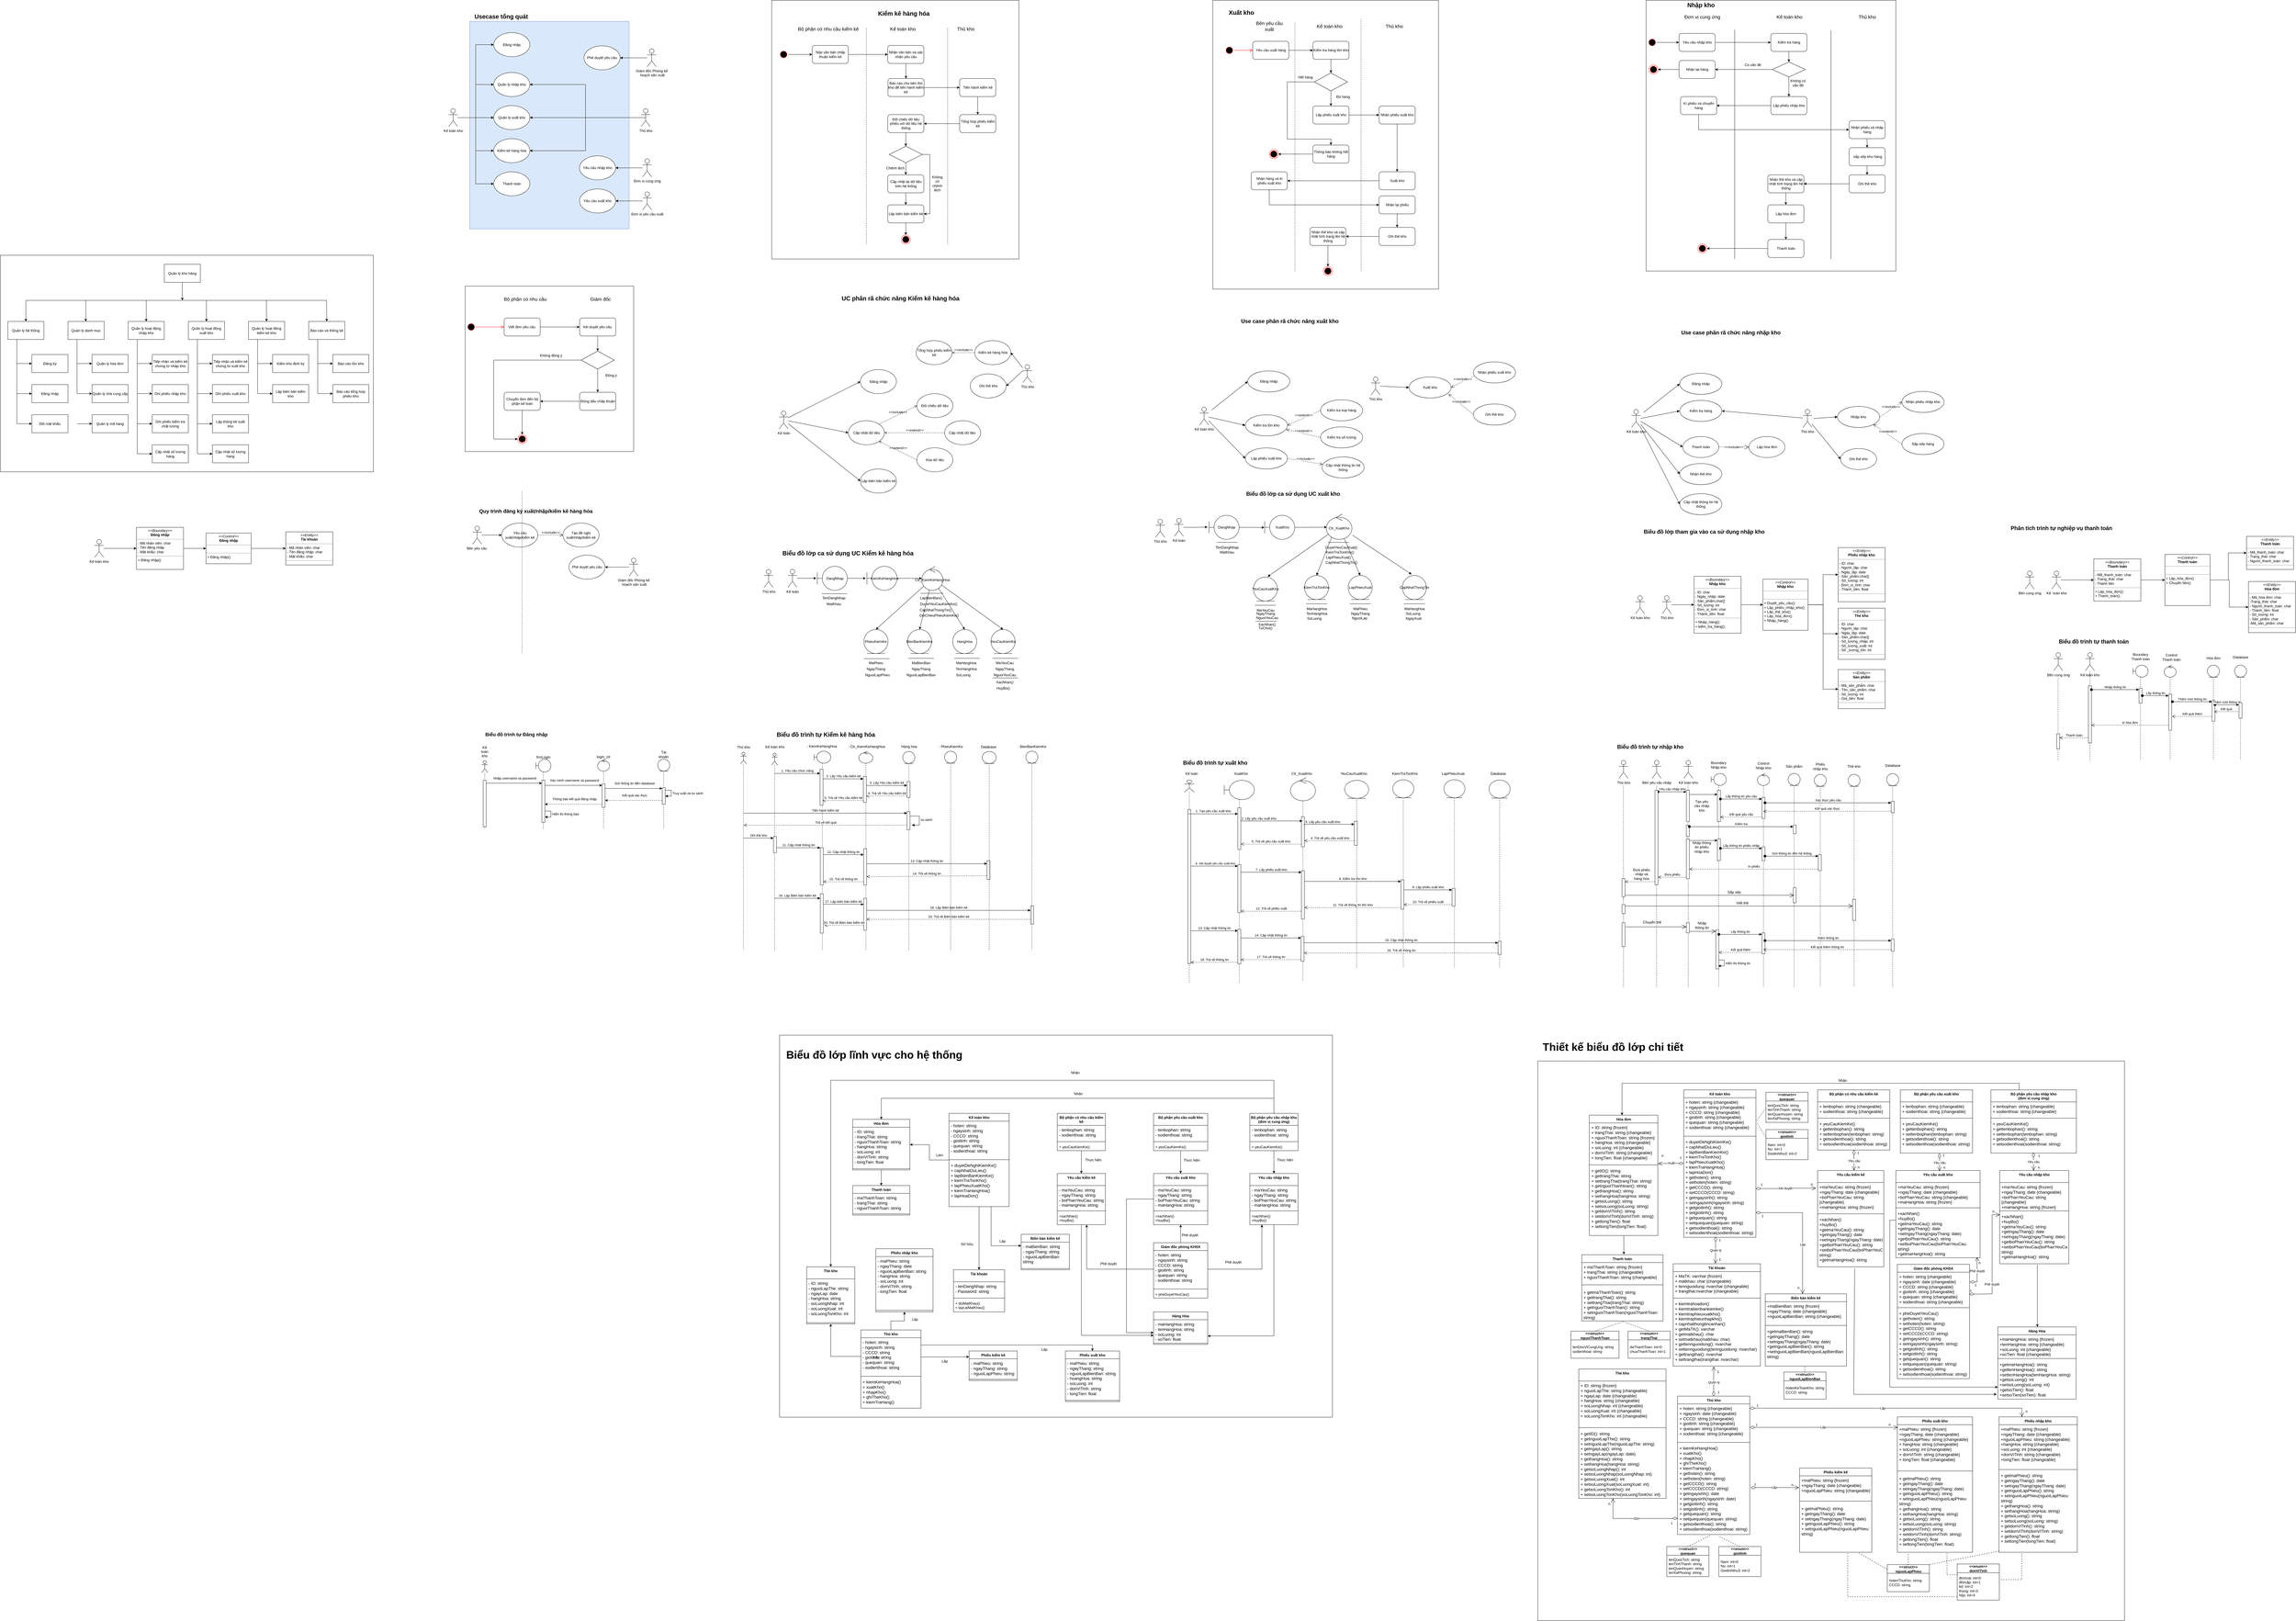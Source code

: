 <mxfile version="24.3.1" type="github">
  <diagram name="Page-1" id="QiN4ASyIB1SygoHhxnxH">
    <mxGraphModel dx="6733" dy="869" grid="1" gridSize="10" guides="1" tooltips="1" connect="1" arrows="0" fold="1" page="1" pageScale="1" pageWidth="1169" pageHeight="1654" math="0" shadow="0">
      <root>
        <mxCell id="0" />
        <mxCell id="1" parent="0" />
        <mxCell id="VUNrbw20UD68s8gFbDuK-43" value="" style="rounded=0;whiteSpace=wrap;html=1;" parent="1" vertex="1">
          <mxGeometry x="570" y="3526" width="1950" height="1860" as="geometry" />
        </mxCell>
        <mxCell id="Zqm2BlKLvRGBqTMenO1w-22" value="" style="rounded=0;whiteSpace=wrap;html=1;" parent="1" vertex="1">
          <mxGeometry x="-1950" y="3440" width="1837.5" height="1270" as="geometry" />
        </mxCell>
        <mxCell id="Zqm2BlKLvRGBqTMenO1w-1" value="" style="rounded=0;whiteSpace=wrap;html=1;" parent="1" vertex="1">
          <mxGeometry x="-2995" y="950" width="560" height="550" as="geometry" />
        </mxCell>
        <mxCell id="dAOS7XKVCBN04hqBV6kS-7" value="" style="rounded=0;whiteSpace=wrap;html=1;movable=0;resizable=0;rotatable=0;deletable=0;editable=0;locked=1;connectable=0;" parent="1" vertex="1">
          <mxGeometry x="930" width="830" height="900" as="geometry" />
        </mxCell>
        <mxCell id="dAOS7XKVCBN04hqBV6kS-2" value="" style="rounded=0;whiteSpace=wrap;html=1;movable=0;resizable=0;rotatable=0;deletable=0;editable=0;locked=1;connectable=0;" parent="1" vertex="1">
          <mxGeometry x="-510" width="750" height="960" as="geometry" />
        </mxCell>
        <mxCell id="dAOS7XKVCBN04hqBV6kS-1" value="" style="rounded=0;whiteSpace=wrap;html=1;movable=0;resizable=0;rotatable=0;deletable=0;editable=0;locked=1;connectable=0;" parent="1" vertex="1">
          <mxGeometry x="-1976.25" width="821.5" height="860" as="geometry" />
        </mxCell>
        <mxCell id="4qmWyOnstToj5hor-KF8-7" value="" style="rounded=0;whiteSpace=wrap;html=1;fillColor=#dae8fc;strokeColor=#6c8ebf;movable=1;resizable=1;rotatable=1;deletable=1;editable=1;locked=0;connectable=1;" parent="1" vertex="1">
          <mxGeometry x="-2980" y="70" width="530" height="690" as="geometry" />
        </mxCell>
        <mxCell id="W29AiuSnFR0y4FVGviSk-4" style="edgeStyle=orthogonalEdgeStyle;rounded=0;orthogonalLoop=1;jettySize=auto;html=1;exitX=0.5;exitY=0.5;exitDx=0;exitDy=0;exitPerimeter=0;entryX=1;entryY=0.5;entryDx=0;entryDy=0;" parent="1" source="bo-j7hBhLFt4pTCj7bCe-2" target="sC7newsx-ZXMBt_IIcEt-6" edge="1">
          <mxGeometry relative="1" as="geometry" />
        </mxCell>
        <mxCell id="W29AiuSnFR0y4FVGviSk-6" style="edgeStyle=orthogonalEdgeStyle;rounded=0;orthogonalLoop=1;jettySize=auto;html=1;exitX=0.5;exitY=0.5;exitDx=0;exitDy=0;exitPerimeter=0;entryX=1;entryY=0.5;entryDx=0;entryDy=0;" parent="1" source="bo-j7hBhLFt4pTCj7bCe-2" target="sC7newsx-ZXMBt_IIcEt-3" edge="1">
          <mxGeometry relative="1" as="geometry" />
        </mxCell>
        <mxCell id="W29AiuSnFR0y4FVGviSk-7" style="edgeStyle=orthogonalEdgeStyle;rounded=0;orthogonalLoop=1;jettySize=auto;html=1;exitX=0.5;exitY=0.5;exitDx=0;exitDy=0;exitPerimeter=0;entryX=1;entryY=0.5;entryDx=0;entryDy=0;" parent="1" source="bo-j7hBhLFt4pTCj7bCe-2" target="sC7newsx-ZXMBt_IIcEt-9" edge="1">
          <mxGeometry relative="1" as="geometry" />
        </mxCell>
        <mxCell id="bo-j7hBhLFt4pTCj7bCe-2" value="Thủ kho" style="shape=umlActor;verticalLabelPosition=bottom;verticalAlign=top;html=1;outlineConnect=0;" parent="1" vertex="1">
          <mxGeometry x="-2410" y="360" width="30" height="60" as="geometry" />
        </mxCell>
        <mxCell id="sC7newsx-ZXMBt_IIcEt-20" style="edgeStyle=orthogonalEdgeStyle;rounded=0;orthogonalLoop=1;jettySize=auto;html=1;" parent="1" source="bo-j7hBhLFt4pTCj7bCe-3" target="sC7newsx-ZXMBt_IIcEt-18" edge="1">
          <mxGeometry relative="1" as="geometry" />
        </mxCell>
        <mxCell id="bo-j7hBhLFt4pTCj7bCe-3" value="Giám đốc Phòng kế&lt;br&gt;&amp;nbsp;hoạch sản xuất" style="shape=umlActor;verticalLabelPosition=bottom;verticalAlign=top;html=1;outlineConnect=0;" parent="1" vertex="1">
          <mxGeometry x="-2390" y="161.25" width="30" height="60" as="geometry" />
        </mxCell>
        <mxCell id="4qmWyOnstToj5hor-KF8-5" style="edgeStyle=orthogonalEdgeStyle;rounded=0;orthogonalLoop=1;jettySize=auto;html=1;" parent="1" source="bo-j7hBhLFt4pTCj7bCe-4" target="sC7newsx-ZXMBt_IIcEt-14" edge="1">
          <mxGeometry relative="1" as="geometry" />
        </mxCell>
        <mxCell id="bo-j7hBhLFt4pTCj7bCe-4" value="Đơn vị cung ứng" style="shape=umlActor;verticalLabelPosition=bottom;verticalAlign=top;html=1;outlineConnect=0;" parent="1" vertex="1">
          <mxGeometry x="-2405" y="527" width="30" height="60" as="geometry" />
        </mxCell>
        <mxCell id="5ntMC82svjXdXfbn46jD-1" value="" style="endArrow=none;html=1;rounded=0;" parent="1" edge="1">
          <mxGeometry width="50" height="50" relative="1" as="geometry">
            <mxPoint x="1224.5" y="860" as="sourcePoint" />
            <mxPoint x="1224.5" y="97.6" as="targetPoint" />
          </mxGeometry>
        </mxCell>
        <mxCell id="5ntMC82svjXdXfbn46jD-2" value="" style="endArrow=none;html=1;rounded=0;" parent="1" edge="1">
          <mxGeometry width="50" height="50" relative="1" as="geometry">
            <mxPoint x="1544.5" y="860" as="sourcePoint" />
            <mxPoint x="1544.5" y="100.0" as="targetPoint" />
          </mxGeometry>
        </mxCell>
        <mxCell id="5ntMC82svjXdXfbn46jD-4" value="&lt;span style=&quot;font-size: 16px;&quot;&gt;Đơn vị cung ứng&lt;/span&gt;" style="text;html=1;strokeColor=none;fillColor=none;align=center;verticalAlign=middle;whiteSpace=wrap;rounded=0;" parent="1" vertex="1">
          <mxGeometry x="1052" y="40" width="130" height="30" as="geometry" />
        </mxCell>
        <mxCell id="5ntMC82svjXdXfbn46jD-5" value="&lt;font style=&quot;font-size: 16px;&quot;&gt;Thủ kho&lt;/font&gt;" style="text;html=1;strokeColor=none;fillColor=none;align=center;verticalAlign=middle;whiteSpace=wrap;rounded=0;" parent="1" vertex="1">
          <mxGeometry x="1624.5" y="40" width="80" height="30" as="geometry" />
        </mxCell>
        <mxCell id="5ntMC82svjXdXfbn46jD-7" value="&lt;font size=&quot;1&quot; style=&quot;&quot;&gt;&lt;b style=&quot;font-size: 20px;&quot;&gt;Nhập kho&lt;/b&gt;&lt;/font&gt;" style="text;html=1;strokeColor=none;fillColor=none;align=center;verticalAlign=middle;whiteSpace=wrap;rounded=0;" parent="1" vertex="1">
          <mxGeometry x="1054.5" width="115" height="30" as="geometry" />
        </mxCell>
        <mxCell id="5ntMC82svjXdXfbn46jD-16" style="edgeStyle=orthogonalEdgeStyle;rounded=0;orthogonalLoop=1;jettySize=auto;html=1;" parent="1" source="5ntMC82svjXdXfbn46jD-11" target="5ntMC82svjXdXfbn46jD-15" edge="1">
          <mxGeometry relative="1" as="geometry" />
        </mxCell>
        <mxCell id="5ntMC82svjXdXfbn46jD-11" value="Yêu cầu nhập kho" style="rounded=1;whiteSpace=wrap;html=1;" parent="1" vertex="1">
          <mxGeometry x="1039.5" y="110" width="120" height="60" as="geometry" />
        </mxCell>
        <mxCell id="5ntMC82svjXdXfbn46jD-18" style="edgeStyle=orthogonalEdgeStyle;rounded=0;orthogonalLoop=1;jettySize=auto;html=1;entryX=0.5;entryY=0;entryDx=0;entryDy=0;" parent="1" source="5ntMC82svjXdXfbn46jD-15" target="5ntMC82svjXdXfbn46jD-17" edge="1">
          <mxGeometry relative="1" as="geometry" />
        </mxCell>
        <mxCell id="5ntMC82svjXdXfbn46jD-15" value="Kiểm tra hàng" style="rounded=1;whiteSpace=wrap;html=1;" parent="1" vertex="1">
          <mxGeometry x="1344.5" y="110" width="120" height="60" as="geometry" />
        </mxCell>
        <mxCell id="5ntMC82svjXdXfbn46jD-20" style="edgeStyle=orthogonalEdgeStyle;rounded=0;orthogonalLoop=1;jettySize=auto;html=1;entryX=1;entryY=0.5;entryDx=0;entryDy=0;" parent="1" source="5ntMC82svjXdXfbn46jD-17" target="5ntMC82svjXdXfbn46jD-19" edge="1">
          <mxGeometry relative="1" as="geometry" />
        </mxCell>
        <mxCell id="oMmBlbOTVphfUnhikCZZ-17" style="edgeStyle=orthogonalEdgeStyle;rounded=0;orthogonalLoop=1;jettySize=auto;html=1;" parent="1" source="5ntMC82svjXdXfbn46jD-17" target="oMmBlbOTVphfUnhikCZZ-16" edge="1">
          <mxGeometry relative="1" as="geometry" />
        </mxCell>
        <mxCell id="5ntMC82svjXdXfbn46jD-17" value="" style="rhombus;whiteSpace=wrap;html=1;" parent="1" vertex="1">
          <mxGeometry x="1349.5" y="205" width="110" height="50" as="geometry" />
        </mxCell>
        <mxCell id="dAOS7XKVCBN04hqBV6kS-6" style="edgeStyle=orthogonalEdgeStyle;rounded=0;orthogonalLoop=1;jettySize=auto;html=1;exitX=0;exitY=0.5;exitDx=0;exitDy=0;" parent="1" source="5ntMC82svjXdXfbn46jD-19" target="oMmBlbOTVphfUnhikCZZ-47" edge="1">
          <mxGeometry relative="1" as="geometry" />
        </mxCell>
        <mxCell id="5ntMC82svjXdXfbn46jD-19" value="Nhận lại hàng" style="rounded=1;whiteSpace=wrap;html=1;" parent="1" vertex="1">
          <mxGeometry x="1039.5" y="200" width="120" height="60" as="geometry" />
        </mxCell>
        <mxCell id="5ntMC82svjXdXfbn46jD-21" value="Có vấn đề" style="text;html=1;strokeColor=none;fillColor=none;align=center;verticalAlign=middle;whiteSpace=wrap;rounded=0;" parent="1" vertex="1">
          <mxGeometry x="1254.5" y="200" width="60" height="30" as="geometry" />
        </mxCell>
        <mxCell id="dAOS7XKVCBN04hqBV6kS-3" style="edgeStyle=orthogonalEdgeStyle;rounded=0;orthogonalLoop=1;jettySize=auto;html=1;exitX=0.5;exitY=1;exitDx=0;exitDy=0;" parent="1" source="5ntMC82svjXdXfbn46jD-22" target="5ntMC82svjXdXfbn46jD-24" edge="1">
          <mxGeometry relative="1" as="geometry" />
        </mxCell>
        <mxCell id="5ntMC82svjXdXfbn46jD-22" value="Nhận phiếu và nhập hàng" style="rounded=1;whiteSpace=wrap;html=1;" parent="1" vertex="1">
          <mxGeometry x="1604.5" y="400" width="120" height="60" as="geometry" />
        </mxCell>
        <mxCell id="dAOS7XKVCBN04hqBV6kS-4" style="edgeStyle=orthogonalEdgeStyle;rounded=0;orthogonalLoop=1;jettySize=auto;html=1;exitX=0.5;exitY=1;exitDx=0;exitDy=0;" parent="1" source="5ntMC82svjXdXfbn46jD-24" target="5ntMC82svjXdXfbn46jD-28" edge="1">
          <mxGeometry relative="1" as="geometry" />
        </mxCell>
        <mxCell id="5ntMC82svjXdXfbn46jD-24" value="&amp;nbsp;sắp xếp kho hàng" style="rounded=1;whiteSpace=wrap;html=1;" parent="1" vertex="1">
          <mxGeometry x="1604.5" y="490" width="120" height="60" as="geometry" />
        </mxCell>
        <mxCell id="oMmBlbOTVphfUnhikCZZ-23" style="edgeStyle=orthogonalEdgeStyle;rounded=0;orthogonalLoop=1;jettySize=auto;html=1;entryX=1;entryY=0.5;entryDx=0;entryDy=0;" parent="1" source="5ntMC82svjXdXfbn46jD-28" target="oMmBlbOTVphfUnhikCZZ-22" edge="1">
          <mxGeometry relative="1" as="geometry" />
        </mxCell>
        <mxCell id="5ntMC82svjXdXfbn46jD-28" value="Ghi thẻ kho" style="rounded=1;whiteSpace=wrap;html=1;" parent="1" vertex="1">
          <mxGeometry x="1604.5" y="580" width="120" height="60" as="geometry" />
        </mxCell>
        <mxCell id="5ntMC82svjXdXfbn46jD-37" value="&lt;font size=&quot;1&quot; style=&quot;&quot;&gt;&lt;b style=&quot;font-size: 20px;&quot;&gt;Xuất kho&lt;/b&gt;&lt;/font&gt;" style="text;html=1;strokeColor=none;fillColor=none;align=center;verticalAlign=middle;whiteSpace=wrap;rounded=0;" parent="1" vertex="1">
          <mxGeometry x="-470" y="25" width="110" height="30" as="geometry" />
        </mxCell>
        <mxCell id="5ntMC82svjXdXfbn46jD-40" value="&lt;span style=&quot;font-size: 16px;&quot;&gt;Bên yêu cầu xuất&lt;/span&gt;" style="text;html=1;strokeColor=none;fillColor=none;align=center;verticalAlign=middle;whiteSpace=wrap;rounded=0;" parent="1" vertex="1">
          <mxGeometry x="-377.5" y="71.25" width="110" height="30" as="geometry" />
        </mxCell>
        <mxCell id="5ntMC82svjXdXfbn46jD-45" value="&lt;font style=&quot;font-size: 16px;&quot;&gt;Kế toán kho&lt;/font&gt;" style="text;html=1;strokeColor=none;fillColor=none;align=center;verticalAlign=middle;whiteSpace=wrap;rounded=0;" parent="1" vertex="1">
          <mxGeometry x="-172.5" y="71.25" width="100" height="30" as="geometry" />
        </mxCell>
        <mxCell id="5ntMC82svjXdXfbn46jD-47" value="" style="ellipse;html=1;shape=startState;fillColor=#000000;strokeColor=#ff0000;" parent="1" vertex="1">
          <mxGeometry x="-470" y="151.25" width="30" height="30" as="geometry" />
        </mxCell>
        <mxCell id="5ntMC82svjXdXfbn46jD-48" value="" style="edgeStyle=orthogonalEdgeStyle;html=1;verticalAlign=bottom;endArrow=open;endSize=8;strokeColor=#ff0000;rounded=0;entryX=0;entryY=0.5;entryDx=0;entryDy=0;" parent="1" source="5ntMC82svjXdXfbn46jD-47" target="5ntMC82svjXdXfbn46jD-51" edge="1">
          <mxGeometry relative="1" as="geometry">
            <mxPoint x="-477.5" y="171.25" as="targetPoint" />
          </mxGeometry>
        </mxCell>
        <mxCell id="5ntMC82svjXdXfbn46jD-56" style="edgeStyle=orthogonalEdgeStyle;rounded=0;orthogonalLoop=1;jettySize=auto;html=1;entryX=0;entryY=0.5;entryDx=0;entryDy=0;" parent="1" source="5ntMC82svjXdXfbn46jD-51" target="5ntMC82svjXdXfbn46jD-55" edge="1">
          <mxGeometry relative="1" as="geometry" />
        </mxCell>
        <mxCell id="5ntMC82svjXdXfbn46jD-51" value="Yêu cầu xuất hàng" style="rounded=1;whiteSpace=wrap;html=1;" parent="1" vertex="1">
          <mxGeometry x="-377.5" y="136.25" width="120" height="60" as="geometry" />
        </mxCell>
        <mxCell id="5ntMC82svjXdXfbn46jD-53" value="&lt;font style=&quot;font-size: 16px;&quot;&gt;Thủ kho&lt;/font&gt;" style="text;html=1;strokeColor=none;fillColor=none;align=center;verticalAlign=middle;whiteSpace=wrap;rounded=0;" parent="1" vertex="1">
          <mxGeometry x="62.5" y="71.25" width="60" height="30" as="geometry" />
        </mxCell>
        <mxCell id="5ntMC82svjXdXfbn46jD-58" style="edgeStyle=orthogonalEdgeStyle;rounded=0;orthogonalLoop=1;jettySize=auto;html=1;entryX=0.5;entryY=0;entryDx=0;entryDy=0;" parent="1" source="5ntMC82svjXdXfbn46jD-55" target="5ntMC82svjXdXfbn46jD-57" edge="1">
          <mxGeometry relative="1" as="geometry" />
        </mxCell>
        <mxCell id="5ntMC82svjXdXfbn46jD-55" value="Kiểm tra hàng tồn kho" style="rounded=1;whiteSpace=wrap;html=1;" parent="1" vertex="1">
          <mxGeometry x="-177.5" y="136.25" width="120" height="60" as="geometry" />
        </mxCell>
        <mxCell id="oMmBlbOTVphfUnhikCZZ-3" style="edgeStyle=orthogonalEdgeStyle;rounded=0;orthogonalLoop=1;jettySize=auto;html=1;" parent="1" source="5ntMC82svjXdXfbn46jD-57" target="oMmBlbOTVphfUnhikCZZ-2" edge="1">
          <mxGeometry relative="1" as="geometry" />
        </mxCell>
        <mxCell id="z9bw0Pmey1eluhgWVegc-21" style="edgeStyle=orthogonalEdgeStyle;rounded=0;orthogonalLoop=1;jettySize=auto;html=1;entryX=0.5;entryY=0;entryDx=0;entryDy=0;" parent="1" source="5ntMC82svjXdXfbn46jD-57" target="5ntMC82svjXdXfbn46jD-59" edge="1">
          <mxGeometry relative="1" as="geometry">
            <mxPoint x="-117.5" y="461.25" as="targetPoint" />
            <Array as="points">
              <mxPoint x="-262.5" y="271.25" />
              <mxPoint x="-262.5" y="461.25" />
              <mxPoint x="-117.5" y="461.25" />
            </Array>
          </mxGeometry>
        </mxCell>
        <mxCell id="5ntMC82svjXdXfbn46jD-57" value="" style="rhombus;whiteSpace=wrap;html=1;" parent="1" vertex="1">
          <mxGeometry x="-172.5" y="241.25" width="110" height="60" as="geometry" />
        </mxCell>
        <mxCell id="oMmBlbOTVphfUnhikCZZ-50" style="edgeStyle=orthogonalEdgeStyle;rounded=0;orthogonalLoop=1;jettySize=auto;html=1;" parent="1" source="5ntMC82svjXdXfbn46jD-59" target="oMmBlbOTVphfUnhikCZZ-49" edge="1">
          <mxGeometry relative="1" as="geometry" />
        </mxCell>
        <mxCell id="5ntMC82svjXdXfbn46jD-59" value="Thông báo không hết hàng" style="rounded=1;whiteSpace=wrap;html=1;" parent="1" vertex="1">
          <mxGeometry x="-177.5" y="481.25" width="120" height="60" as="geometry" />
        </mxCell>
        <mxCell id="5ntMC82svjXdXfbn46jD-61" value="Hết hàng" style="text;html=1;strokeColor=none;fillColor=none;align=center;verticalAlign=middle;whiteSpace=wrap;rounded=0;" parent="1" vertex="1">
          <mxGeometry x="-232.5" y="241.25" width="60" height="30" as="geometry" />
        </mxCell>
        <mxCell id="oMmBlbOTVphfUnhikCZZ-10" style="edgeStyle=orthogonalEdgeStyle;rounded=0;orthogonalLoop=1;jettySize=auto;html=1;entryX=1;entryY=0.5;entryDx=0;entryDy=0;" parent="1" source="5ntMC82svjXdXfbn46jD-62" target="5ntMC82svjXdXfbn46jD-65" edge="1">
          <mxGeometry relative="1" as="geometry" />
        </mxCell>
        <mxCell id="5ntMC82svjXdXfbn46jD-62" value="Xuất kho" style="rounded=1;whiteSpace=wrap;html=1;" parent="1" vertex="1">
          <mxGeometry x="42.5" y="570" width="120" height="60" as="geometry" />
        </mxCell>
        <mxCell id="oMmBlbOTVphfUnhikCZZ-43" style="edgeStyle=orthogonalEdgeStyle;rounded=0;orthogonalLoop=1;jettySize=auto;html=1;entryX=0;entryY=0.5;entryDx=0;entryDy=0;" parent="1" source="5ntMC82svjXdXfbn46jD-65" target="oMmBlbOTVphfUnhikCZZ-42" edge="1">
          <mxGeometry relative="1" as="geometry">
            <Array as="points">
              <mxPoint x="-323" y="680" />
            </Array>
          </mxGeometry>
        </mxCell>
        <mxCell id="5ntMC82svjXdXfbn46jD-65" value="Nhận hàng và kí phiếu xuất kho" style="rounded=1;whiteSpace=wrap;html=1;" parent="1" vertex="1">
          <mxGeometry x="-382.5" y="570" width="120" height="60" as="geometry" />
        </mxCell>
        <mxCell id="oMmBlbOTVphfUnhikCZZ-1" value="Không có vấn đề" style="text;html=1;strokeColor=none;fillColor=none;align=center;verticalAlign=middle;whiteSpace=wrap;rounded=0;" parent="1" vertex="1">
          <mxGeometry x="1404.5" y="260" width="60" height="30" as="geometry" />
        </mxCell>
        <mxCell id="oMmBlbOTVphfUnhikCZZ-8" style="edgeStyle=orthogonalEdgeStyle;rounded=0;orthogonalLoop=1;jettySize=auto;html=1;" parent="1" source="oMmBlbOTVphfUnhikCZZ-2" target="oMmBlbOTVphfUnhikCZZ-7" edge="1">
          <mxGeometry relative="1" as="geometry" />
        </mxCell>
        <mxCell id="oMmBlbOTVphfUnhikCZZ-2" value="Lập phiếu xuất kho" style="rounded=1;whiteSpace=wrap;html=1;" parent="1" vertex="1">
          <mxGeometry x="-177.5" y="351.25" width="120" height="60" as="geometry" />
        </mxCell>
        <mxCell id="oMmBlbOTVphfUnhikCZZ-4" value="" style="endArrow=none;dashed=1;html=1;rounded=0;" parent="1" edge="1">
          <mxGeometry width="50" height="50" relative="1" as="geometry">
            <mxPoint x="-237" y="900" as="sourcePoint" />
            <mxPoint x="-237.5" y="71.25" as="targetPoint" />
          </mxGeometry>
        </mxCell>
        <mxCell id="oMmBlbOTVphfUnhikCZZ-5" value="" style="endArrow=none;dashed=1;html=1;rounded=0;" parent="1" edge="1">
          <mxGeometry width="50" height="50" relative="1" as="geometry">
            <mxPoint x="-17" y="900" as="sourcePoint" />
            <mxPoint x="-17.5" y="61.25" as="targetPoint" />
          </mxGeometry>
        </mxCell>
        <mxCell id="oMmBlbOTVphfUnhikCZZ-6" value="Đủ hàng" style="text;html=1;strokeColor=none;fillColor=none;align=center;verticalAlign=middle;whiteSpace=wrap;rounded=0;" parent="1" vertex="1">
          <mxGeometry x="-107.5" y="306.25" width="60" height="30" as="geometry" />
        </mxCell>
        <mxCell id="oMmBlbOTVphfUnhikCZZ-9" style="edgeStyle=orthogonalEdgeStyle;rounded=0;orthogonalLoop=1;jettySize=auto;html=1;" parent="1" source="oMmBlbOTVphfUnhikCZZ-7" target="5ntMC82svjXdXfbn46jD-62" edge="1">
          <mxGeometry relative="1" as="geometry" />
        </mxCell>
        <mxCell id="oMmBlbOTVphfUnhikCZZ-7" value="Nhận phiếu xuất kho" style="rounded=1;whiteSpace=wrap;html=1;" parent="1" vertex="1">
          <mxGeometry x="42.5" y="351.25" width="120" height="60" as="geometry" />
        </mxCell>
        <mxCell id="dAOS7XKVCBN04hqBV6kS-5" style="edgeStyle=orthogonalEdgeStyle;rounded=0;orthogonalLoop=1;jettySize=auto;html=1;exitX=1;exitY=0.5;exitDx=0;exitDy=0;" parent="1" source="oMmBlbOTVphfUnhikCZZ-14" target="5ntMC82svjXdXfbn46jD-11" edge="1">
          <mxGeometry relative="1" as="geometry" />
        </mxCell>
        <mxCell id="oMmBlbOTVphfUnhikCZZ-14" value="" style="ellipse;html=1;shape=startState;fillColor=#000000;strokeColor=#ff0000;" parent="1" vertex="1">
          <mxGeometry x="935.12" y="125" width="30" height="30" as="geometry" />
        </mxCell>
        <mxCell id="oMmBlbOTVphfUnhikCZZ-19" style="edgeStyle=orthogonalEdgeStyle;rounded=0;orthogonalLoop=1;jettySize=auto;html=1;entryX=1;entryY=0.5;entryDx=0;entryDy=0;" parent="1" source="oMmBlbOTVphfUnhikCZZ-16" target="oMmBlbOTVphfUnhikCZZ-18" edge="1">
          <mxGeometry relative="1" as="geometry" />
        </mxCell>
        <mxCell id="oMmBlbOTVphfUnhikCZZ-16" value="Lập phiếu nhập kho" style="rounded=1;whiteSpace=wrap;html=1;" parent="1" vertex="1">
          <mxGeometry x="1344.5" y="320" width="120" height="60" as="geometry" />
        </mxCell>
        <mxCell id="oMmBlbOTVphfUnhikCZZ-20" style="edgeStyle=orthogonalEdgeStyle;rounded=0;orthogonalLoop=1;jettySize=auto;html=1;entryX=0;entryY=0.5;entryDx=0;entryDy=0;" parent="1" source="oMmBlbOTVphfUnhikCZZ-18" target="5ntMC82svjXdXfbn46jD-22" edge="1">
          <mxGeometry relative="1" as="geometry">
            <Array as="points">
              <mxPoint x="1104.5" y="430" />
            </Array>
          </mxGeometry>
        </mxCell>
        <mxCell id="oMmBlbOTVphfUnhikCZZ-18" value="Kí phiếu và chuyển hàng" style="rounded=1;whiteSpace=wrap;html=1;" parent="1" vertex="1">
          <mxGeometry x="1044.5" y="320" width="120" height="60" as="geometry" />
        </mxCell>
        <mxCell id="oMmBlbOTVphfUnhikCZZ-21" value="&lt;font style=&quot;font-size: 16px;&quot;&gt;Kế toán kho&lt;/font&gt;" style="text;html=1;strokeColor=none;fillColor=none;align=center;verticalAlign=middle;whiteSpace=wrap;rounded=0;" parent="1" vertex="1">
          <mxGeometry x="1357.5" y="40" width="97" height="30" as="geometry" />
        </mxCell>
        <mxCell id="oMmBlbOTVphfUnhikCZZ-27" style="edgeStyle=orthogonalEdgeStyle;rounded=0;orthogonalLoop=1;jettySize=auto;html=1;" parent="1" source="oMmBlbOTVphfUnhikCZZ-22" target="oMmBlbOTVphfUnhikCZZ-26" edge="1">
          <mxGeometry relative="1" as="geometry" />
        </mxCell>
        <mxCell id="oMmBlbOTVphfUnhikCZZ-22" value="Nhận thẻ kho và cập nhật tình trạng lên hệ thống" style="rounded=1;whiteSpace=wrap;html=1;" parent="1" vertex="1">
          <mxGeometry x="1334.5" y="580" width="120" height="60" as="geometry" />
        </mxCell>
        <mxCell id="rSKwVMEg8FI0QiTe7dfS-8" style="edgeStyle=orthogonalEdgeStyle;rounded=0;orthogonalLoop=1;jettySize=auto;html=1;entryX=0.5;entryY=0;entryDx=0;entryDy=0;" parent="1" source="oMmBlbOTVphfUnhikCZZ-26" target="oMmBlbOTVphfUnhikCZZ-29" edge="1">
          <mxGeometry relative="1" as="geometry" />
        </mxCell>
        <mxCell id="oMmBlbOTVphfUnhikCZZ-26" value="Lập hóa đơn" style="rounded=1;whiteSpace=wrap;html=1;" parent="1" vertex="1">
          <mxGeometry x="1334.5" y="680" width="120" height="60" as="geometry" />
        </mxCell>
        <mxCell id="rSKwVMEg8FI0QiTe7dfS-9" style="edgeStyle=orthogonalEdgeStyle;rounded=0;orthogonalLoop=1;jettySize=auto;html=1;entryX=1;entryY=0.5;entryDx=0;entryDy=0;" parent="1" source="oMmBlbOTVphfUnhikCZZ-29" target="oMmBlbOTVphfUnhikCZZ-31" edge="1">
          <mxGeometry relative="1" as="geometry" />
        </mxCell>
        <mxCell id="oMmBlbOTVphfUnhikCZZ-29" value="Thanh toán" style="rounded=1;whiteSpace=wrap;html=1;" parent="1" vertex="1">
          <mxGeometry x="1334.5" y="795" width="120" height="60" as="geometry" />
        </mxCell>
        <mxCell id="oMmBlbOTVphfUnhikCZZ-31" value="" style="ellipse;html=1;shape=endState;fillColor=#000000;strokeColor=#ff0000;" parent="1" vertex="1">
          <mxGeometry x="1102" y="810" width="30" height="30" as="geometry" />
        </mxCell>
        <mxCell id="oMmBlbOTVphfUnhikCZZ-33" style="edgeStyle=orthogonalEdgeStyle;rounded=0;orthogonalLoop=1;jettySize=auto;html=1;entryX=1;entryY=0.5;entryDx=0;entryDy=0;" parent="1" source="oMmBlbOTVphfUnhikCZZ-34" target="oMmBlbOTVphfUnhikCZZ-36" edge="1">
          <mxGeometry relative="1" as="geometry" />
        </mxCell>
        <mxCell id="oMmBlbOTVphfUnhikCZZ-34" value="Ghi thẻ kho" style="rounded=1;whiteSpace=wrap;html=1;" parent="1" vertex="1">
          <mxGeometry x="42.5" y="755" width="120" height="60" as="geometry" />
        </mxCell>
        <mxCell id="oMmBlbOTVphfUnhikCZZ-45" style="edgeStyle=orthogonalEdgeStyle;rounded=0;orthogonalLoop=1;jettySize=auto;html=1;entryX=0.5;entryY=0;entryDx=0;entryDy=0;" parent="1" source="oMmBlbOTVphfUnhikCZZ-36" target="oMmBlbOTVphfUnhikCZZ-41" edge="1">
          <mxGeometry relative="1" as="geometry" />
        </mxCell>
        <mxCell id="oMmBlbOTVphfUnhikCZZ-36" value="Nhận thẻ kho và cập nhật tình trạng lên hệ thống" style="rounded=1;whiteSpace=wrap;html=1;" parent="1" vertex="1">
          <mxGeometry x="-187.5" y="755" width="120" height="60" as="geometry" />
        </mxCell>
        <mxCell id="oMmBlbOTVphfUnhikCZZ-41" value="" style="ellipse;html=1;shape=endState;fillColor=#000000;strokeColor=#ff0000;" parent="1" vertex="1">
          <mxGeometry x="-142.5" y="885" width="30" height="30" as="geometry" />
        </mxCell>
        <mxCell id="oMmBlbOTVphfUnhikCZZ-44" style="edgeStyle=orthogonalEdgeStyle;rounded=0;orthogonalLoop=1;jettySize=auto;html=1;" parent="1" source="oMmBlbOTVphfUnhikCZZ-42" target="oMmBlbOTVphfUnhikCZZ-34" edge="1">
          <mxGeometry relative="1" as="geometry" />
        </mxCell>
        <mxCell id="oMmBlbOTVphfUnhikCZZ-42" value="Nhận lại phiếu" style="rounded=1;whiteSpace=wrap;html=1;" parent="1" vertex="1">
          <mxGeometry x="42.5" y="650" width="120" height="60" as="geometry" />
        </mxCell>
        <mxCell id="oMmBlbOTVphfUnhikCZZ-47" value="" style="ellipse;html=1;shape=endState;fillColor=#000000;strokeColor=#ff0000;" parent="1" vertex="1">
          <mxGeometry x="939.5" y="215" width="30" height="30" as="geometry" />
        </mxCell>
        <mxCell id="oMmBlbOTVphfUnhikCZZ-49" value="" style="ellipse;html=1;shape=endState;fillColor=#000000;strokeColor=#ff0000;" parent="1" vertex="1">
          <mxGeometry x="-322.5" y="496.25" width="30" height="30" as="geometry" />
        </mxCell>
        <mxCell id="sC7newsx-ZXMBt_IIcEt-4" style="edgeStyle=orthogonalEdgeStyle;rounded=0;orthogonalLoop=1;jettySize=auto;html=1;entryX=0;entryY=0.5;entryDx=0;entryDy=0;" parent="1" source="oMmBlbOTVphfUnhikCZZ-53" target="sC7newsx-ZXMBt_IIcEt-2" edge="1">
          <mxGeometry relative="1" as="geometry" />
        </mxCell>
        <mxCell id="sC7newsx-ZXMBt_IIcEt-7" style="edgeStyle=orthogonalEdgeStyle;rounded=0;orthogonalLoop=1;jettySize=auto;html=1;entryX=0;entryY=0.5;entryDx=0;entryDy=0;" parent="1" source="oMmBlbOTVphfUnhikCZZ-53" target="sC7newsx-ZXMBt_IIcEt-6" edge="1">
          <mxGeometry relative="1" as="geometry" />
        </mxCell>
        <mxCell id="sC7newsx-ZXMBt_IIcEt-8" style="edgeStyle=orthogonalEdgeStyle;rounded=0;orthogonalLoop=1;jettySize=auto;html=1;entryX=0;entryY=0.5;entryDx=0;entryDy=0;" parent="1" source="oMmBlbOTVphfUnhikCZZ-53" target="sC7newsx-ZXMBt_IIcEt-3" edge="1">
          <mxGeometry relative="1" as="geometry" />
        </mxCell>
        <mxCell id="sC7newsx-ZXMBt_IIcEt-19" style="edgeStyle=orthogonalEdgeStyle;rounded=0;orthogonalLoop=1;jettySize=auto;html=1;entryX=0;entryY=0.5;entryDx=0;entryDy=0;" parent="1" source="oMmBlbOTVphfUnhikCZZ-53" target="sC7newsx-ZXMBt_IIcEt-9" edge="1">
          <mxGeometry relative="1" as="geometry" />
        </mxCell>
        <mxCell id="4qmWyOnstToj5hor-KF8-3" style="edgeStyle=orthogonalEdgeStyle;rounded=0;orthogonalLoop=1;jettySize=auto;html=1;entryX=0;entryY=0.5;entryDx=0;entryDy=0;" parent="1" source="oMmBlbOTVphfUnhikCZZ-53" target="sC7newsx-ZXMBt_IIcEt-33" edge="1">
          <mxGeometry relative="1" as="geometry" />
        </mxCell>
        <mxCell id="oMmBlbOTVphfUnhikCZZ-53" value="Kế toán kho" style="shape=umlActor;verticalLabelPosition=bottom;verticalAlign=top;html=1;" parent="1" vertex="1">
          <mxGeometry x="-3050" y="360" width="30" height="60" as="geometry" />
        </mxCell>
        <mxCell id="nq7DPsHXkYhvHw6Lzq9m-11" value="Không có chênh lệch" style="text;html=1;strokeColor=none;fillColor=none;align=center;verticalAlign=middle;whiteSpace=wrap;rounded=0;" parent="1" vertex="1">
          <mxGeometry x="-1450.25" y="607.5" width="48.75" height="2.5" as="geometry" />
        </mxCell>
        <mxCell id="4qmWyOnstToj5hor-KF8-6" style="edgeStyle=orthogonalEdgeStyle;rounded=0;orthogonalLoop=1;jettySize=auto;html=1;" parent="1" source="V8WKlBGHFjjxlXdka8CY-1" target="sC7newsx-ZXMBt_IIcEt-15" edge="1">
          <mxGeometry relative="1" as="geometry" />
        </mxCell>
        <mxCell id="V8WKlBGHFjjxlXdka8CY-1" value="Đơn vị yêu cầu xuất" style="shape=umlActor;verticalLabelPosition=bottom;verticalAlign=top;html=1;outlineConnect=0;" parent="1" vertex="1">
          <mxGeometry x="-2405" y="637" width="30" height="60" as="geometry" />
        </mxCell>
        <mxCell id="sC7newsx-ZXMBt_IIcEt-2" value="Đăng nhập" style="ellipse;whiteSpace=wrap;html=1;" parent="1" vertex="1">
          <mxGeometry x="-2900" y="107.5" width="120" height="80" as="geometry" />
        </mxCell>
        <mxCell id="sC7newsx-ZXMBt_IIcEt-3" value="Quản lý nhập kho" style="ellipse;whiteSpace=wrap;html=1;" parent="1" vertex="1">
          <mxGeometry x="-2900" y="240" width="120" height="80" as="geometry" />
        </mxCell>
        <mxCell id="sC7newsx-ZXMBt_IIcEt-6" value="Quản lý xuất kho" style="ellipse;whiteSpace=wrap;html=1;" parent="1" vertex="1">
          <mxGeometry x="-2900" y="350" width="120" height="80" as="geometry" />
        </mxCell>
        <mxCell id="sC7newsx-ZXMBt_IIcEt-9" value="Kiểm kê hàng hóa" style="ellipse;whiteSpace=wrap;html=1;" parent="1" vertex="1">
          <mxGeometry x="-2900" y="460" width="120" height="80" as="geometry" />
        </mxCell>
        <mxCell id="sC7newsx-ZXMBt_IIcEt-14" value="Yêu cầu nhập kho" style="ellipse;whiteSpace=wrap;html=1;" parent="1" vertex="1">
          <mxGeometry x="-2615" y="517" width="120" height="80" as="geometry" />
        </mxCell>
        <mxCell id="sC7newsx-ZXMBt_IIcEt-15" value="Yêu cầu xuất kho" style="ellipse;whiteSpace=wrap;html=1;" parent="1" vertex="1">
          <mxGeometry x="-2615" y="627" width="120" height="80" as="geometry" />
        </mxCell>
        <mxCell id="sC7newsx-ZXMBt_IIcEt-18" value="Phê duyệt yêu cầu" style="ellipse;whiteSpace=wrap;html=1;" parent="1" vertex="1">
          <mxGeometry x="-2600" y="151.25" width="120" height="80" as="geometry" />
        </mxCell>
        <mxCell id="sC7newsx-ZXMBt_IIcEt-33" value="Thanh toán" style="ellipse;whiteSpace=wrap;html=1;" parent="1" vertex="1">
          <mxGeometry x="-2900" y="570" width="120" height="80" as="geometry" />
        </mxCell>
        <mxCell id="4qmWyOnstToj5hor-KF8-9" value="&lt;font style=&quot;font-size: 20px;&quot;&gt;&lt;b&gt;Usecase tổng quát&lt;/b&gt;&lt;/font&gt;" style="text;html=1;strokeColor=none;fillColor=none;align=center;verticalAlign=middle;whiteSpace=wrap;rounded=0;" parent="1" vertex="1">
          <mxGeometry x="-2980" y="32.5" width="210" height="40" as="geometry" />
        </mxCell>
        <mxCell id="CQIwMWgI5zmd3IzbPNUX-1" value="&lt;font style=&quot;font-size: 18px;&quot;&gt;Use case phân rã chức năng xuất kho&lt;/font&gt;" style="text;html=1;strokeColor=none;fillColor=none;align=center;verticalAlign=middle;whiteSpace=wrap;rounded=0;fontStyle=1" parent="1" vertex="1">
          <mxGeometry x="-444" y="1052" width="380" height="30" as="geometry" />
        </mxCell>
        <mxCell id="CQIwMWgI5zmd3IzbPNUX-4" style="edgeStyle=orthogonalEdgeStyle;rounded=0;orthogonalLoop=1;jettySize=auto;html=1;" parent="1" source="CQIwMWgI5zmd3IzbPNUX-2" target="CQIwMWgI5zmd3IzbPNUX-3" edge="1">
          <mxGeometry relative="1" as="geometry" />
        </mxCell>
        <mxCell id="CQIwMWgI5zmd3IzbPNUX-2" value="Bên yêu cầu&amp;nbsp;" style="shape=umlActor;verticalLabelPosition=bottom;verticalAlign=top;html=1;" parent="1" vertex="1">
          <mxGeometry x="-2970" y="1747.75" width="30" height="60" as="geometry" />
        </mxCell>
        <mxCell id="CQIwMWgI5zmd3IzbPNUX-3" value="Yêu cầu xuất/nhập/kiểm kê" style="ellipse;whiteSpace=wrap;html=1;" parent="1" vertex="1">
          <mxGeometry x="-2873.5" y="1737.75" width="120" height="80" as="geometry" />
        </mxCell>
        <mxCell id="CQIwMWgI5zmd3IzbPNUX-5" value="Tạo đề nghị xuất/nhập/kiểm kê" style="ellipse;whiteSpace=wrap;html=1;" parent="1" vertex="1">
          <mxGeometry x="-2670" y="1737.75" width="120" height="80" as="geometry" />
        </mxCell>
        <mxCell id="CQIwMWgI5zmd3IzbPNUX-6" value="&amp;lt;&amp;lt;include&amp;gt;&amp;gt;" style="html=1;verticalAlign=bottom;endArrow=open;dashed=1;endSize=8;curved=0;rounded=0;exitX=1;exitY=0.5;exitDx=0;exitDy=0;entryX=0;entryY=0.5;entryDx=0;entryDy=0;" parent="1" source="CQIwMWgI5zmd3IzbPNUX-3" target="CQIwMWgI5zmd3IzbPNUX-5" edge="1">
          <mxGeometry relative="1" as="geometry">
            <mxPoint x="-2503.5" y="1627.75" as="sourcePoint" />
            <mxPoint x="-2583.5" y="1627.75" as="targetPoint" />
          </mxGeometry>
        </mxCell>
        <mxCell id="CQIwMWgI5zmd3IzbPNUX-7" value="Kế toán kho" style="shape=umlActor;verticalLabelPosition=bottom;verticalAlign=top;html=1;" parent="1" vertex="1">
          <mxGeometry x="-554" y="1352" width="30" height="60" as="geometry" />
        </mxCell>
        <mxCell id="CQIwMWgI5zmd3IzbPNUX-9" value="Kiểm tra tồn kho" style="ellipse;whiteSpace=wrap;html=1;" parent="1" vertex="1">
          <mxGeometry x="-402" y="1378" width="140" height="70" as="geometry" />
        </mxCell>
        <mxCell id="CQIwMWgI5zmd3IzbPNUX-11" value="Kiểm tra loại hàng" style="ellipse;whiteSpace=wrap;html=1;" parent="1" vertex="1">
          <mxGeometry x="-152" y="1328" width="140" height="70" as="geometry" />
        </mxCell>
        <mxCell id="CQIwMWgI5zmd3IzbPNUX-12" value="Kiểm tra số lượng" style="ellipse;whiteSpace=wrap;html=1;" parent="1" vertex="1">
          <mxGeometry x="-152" y="1418" width="140" height="70" as="geometry" />
        </mxCell>
        <mxCell id="CQIwMWgI5zmd3IzbPNUX-13" value="&amp;lt;&amp;lt;extend&amp;gt;&amp;gt;" style="html=1;verticalAlign=bottom;endArrow=open;dashed=1;endSize=8;curved=0;rounded=0;exitX=0;exitY=0.5;exitDx=0;exitDy=0;entryX=1;entryY=0.5;entryDx=0;entryDy=0;" parent="1" source="CQIwMWgI5zmd3IzbPNUX-11" target="CQIwMWgI5zmd3IzbPNUX-9" edge="1">
          <mxGeometry x="0.01" relative="1" as="geometry">
            <mxPoint x="-12" y="1428" as="sourcePoint" />
            <mxPoint x="-92" y="1428" as="targetPoint" />
            <mxPoint as="offset" />
          </mxGeometry>
        </mxCell>
        <mxCell id="CQIwMWgI5zmd3IzbPNUX-14" value="&amp;lt;&amp;lt;extend&amp;gt;&amp;gt;" style="html=1;verticalAlign=bottom;endArrow=open;dashed=1;endSize=8;curved=0;rounded=0;exitX=0;exitY=0.5;exitDx=0;exitDy=0;entryX=0.97;entryY=0.696;entryDx=0;entryDy=0;entryPerimeter=0;" parent="1" source="CQIwMWgI5zmd3IzbPNUX-12" target="CQIwMWgI5zmd3IzbPNUX-9" edge="1">
          <mxGeometry relative="1" as="geometry">
            <mxPoint x="-12" y="1428" as="sourcePoint" />
            <mxPoint x="-92" y="1428" as="targetPoint" />
          </mxGeometry>
        </mxCell>
        <mxCell id="CQIwMWgI5zmd3IzbPNUX-21" value="" style="html=1;verticalAlign=bottom;endArrow=block;curved=0;rounded=0;entryX=0;entryY=0.5;entryDx=0;entryDy=0;" parent="1" source="CQIwMWgI5zmd3IzbPNUX-7" target="CQIwMWgI5zmd3IzbPNUX-9" edge="1">
          <mxGeometry width="80" relative="1" as="geometry">
            <mxPoint x="-84" y="1362" as="sourcePoint" />
            <mxPoint x="-4" y="1362" as="targetPoint" />
          </mxGeometry>
        </mxCell>
        <mxCell id="CQIwMWgI5zmd3IzbPNUX-23" value="Lập phiếu xuất kho" style="ellipse;whiteSpace=wrap;html=1;" parent="1" vertex="1">
          <mxGeometry x="-402" y="1488" width="140" height="70" as="geometry" />
        </mxCell>
        <mxCell id="CQIwMWgI5zmd3IzbPNUX-24" value="" style="html=1;verticalAlign=bottom;endArrow=block;curved=0;rounded=0;entryX=0;entryY=0.5;entryDx=0;entryDy=0;" parent="1" source="CQIwMWgI5zmd3IzbPNUX-7" target="CQIwMWgI5zmd3IzbPNUX-23" edge="1">
          <mxGeometry width="80" relative="1" as="geometry">
            <mxPoint x="-514" y="1399" as="sourcePoint" />
            <mxPoint x="-384" y="1457" as="targetPoint" />
          </mxGeometry>
        </mxCell>
        <mxCell id="CQIwMWgI5zmd3IzbPNUX-25" value="Cập nhật thông tin hệ thống" style="ellipse;whiteSpace=wrap;html=1;" parent="1" vertex="1">
          <mxGeometry x="-147" y="1518" width="140" height="70" as="geometry" />
        </mxCell>
        <mxCell id="CQIwMWgI5zmd3IzbPNUX-26" value="&amp;lt;&amp;lt;include&amp;gt;&amp;gt;" style="html=1;verticalAlign=bottom;endArrow=open;dashed=1;endSize=8;curved=0;rounded=0;exitX=1;exitY=0.5;exitDx=0;exitDy=0;entryX=0;entryY=0.5;entryDx=0;entryDy=0;" parent="1" source="CQIwMWgI5zmd3IzbPNUX-23" edge="1">
          <mxGeometry relative="1" as="geometry">
            <mxPoint x="-292" y="1542.33" as="sourcePoint" />
            <mxPoint x="-145" y="1542.33" as="targetPoint" />
          </mxGeometry>
        </mxCell>
        <mxCell id="CQIwMWgI5zmd3IzbPNUX-27" value="Thủ kho" style="shape=umlActor;verticalLabelPosition=bottom;verticalAlign=top;html=1;" parent="1" vertex="1">
          <mxGeometry x="16" y="1252" width="30" height="60" as="geometry" />
        </mxCell>
        <mxCell id="CQIwMWgI5zmd3IzbPNUX-28" value="Xuất kho" style="ellipse;whiteSpace=wrap;html=1;" parent="1" vertex="1">
          <mxGeometry x="142" y="1252" width="140" height="70" as="geometry" />
        </mxCell>
        <mxCell id="CQIwMWgI5zmd3IzbPNUX-29" value="" style="html=1;verticalAlign=bottom;endArrow=block;curved=0;rounded=0;entryX=0;entryY=0.5;entryDx=0;entryDy=0;" parent="1" source="CQIwMWgI5zmd3IzbPNUX-27" target="CQIwMWgI5zmd3IzbPNUX-28" edge="1">
          <mxGeometry width="80" relative="1" as="geometry">
            <mxPoint x="-514" y="1399" as="sourcePoint" />
            <mxPoint x="346" y="1302" as="targetPoint" />
          </mxGeometry>
        </mxCell>
        <mxCell id="CQIwMWgI5zmd3IzbPNUX-31" value="Đăng nhập" style="ellipse;whiteSpace=wrap;html=1;" parent="1" vertex="1">
          <mxGeometry x="-394" y="1232" width="140" height="70" as="geometry" />
        </mxCell>
        <mxCell id="CQIwMWgI5zmd3IzbPNUX-32" value="" style="html=1;verticalAlign=bottom;endArrow=block;curved=0;rounded=0;entryX=0;entryY=0.5;entryDx=0;entryDy=0;" parent="1" target="CQIwMWgI5zmd3IzbPNUX-31" edge="1">
          <mxGeometry width="80" relative="1" as="geometry">
            <mxPoint x="-514" y="1362" as="sourcePoint" />
            <mxPoint x="-374" y="1467" as="targetPoint" />
          </mxGeometry>
        </mxCell>
        <mxCell id="CQIwMWgI5zmd3IzbPNUX-37" value="Nhận phiếu xuất kho" style="ellipse;whiteSpace=wrap;html=1;" parent="1" vertex="1">
          <mxGeometry x="356" y="1202" width="140" height="70" as="geometry" />
        </mxCell>
        <mxCell id="CQIwMWgI5zmd3IzbPNUX-38" value="&amp;lt;&amp;lt;include&amp;gt;&amp;gt;" style="html=1;verticalAlign=bottom;endArrow=open;dashed=1;endSize=8;curved=0;rounded=0;exitX=0.015;exitY=0.663;exitDx=0;exitDy=0;entryX=1;entryY=0.5;entryDx=0;entryDy=0;exitPerimeter=0;" parent="1" source="CQIwMWgI5zmd3IzbPNUX-37" target="CQIwMWgI5zmd3IzbPNUX-28" edge="1">
          <mxGeometry relative="1" as="geometry">
            <mxPoint x="-264" y="1192" as="sourcePoint" />
            <mxPoint x="-117" y="1192" as="targetPoint" />
          </mxGeometry>
        </mxCell>
        <mxCell id="CQIwMWgI5zmd3IzbPNUX-39" value="Ghi thẻ kho" style="ellipse;whiteSpace=wrap;html=1;" parent="1" vertex="1">
          <mxGeometry x="356" y="1342" width="140" height="70" as="geometry" />
        </mxCell>
        <mxCell id="CQIwMWgI5zmd3IzbPNUX-40" value="&amp;lt;&amp;lt;include&amp;gt;&amp;gt;" style="html=1;verticalAlign=bottom;endArrow=open;dashed=1;endSize=8;curved=0;rounded=0;exitX=0;exitY=0.5;exitDx=0;exitDy=0;entryX=0.94;entryY=0.819;entryDx=0;entryDy=0;entryPerimeter=0;" parent="1" source="CQIwMWgI5zmd3IzbPNUX-39" target="CQIwMWgI5zmd3IzbPNUX-28" edge="1">
          <mxGeometry relative="1" as="geometry">
            <mxPoint x="-254" y="1202" as="sourcePoint" />
            <mxPoint x="-107" y="1202" as="targetPoint" />
          </mxGeometry>
        </mxCell>
        <mxCell id="CQIwMWgI5zmd3IzbPNUX-43" value="&lt;font style=&quot;font-size: 18px;&quot;&gt;Biểu đồ lớp ca sử dụng UC xuất kho&lt;/font&gt;" style="text;html=1;strokeColor=none;fillColor=none;align=center;verticalAlign=middle;whiteSpace=wrap;rounded=0;fontStyle=1" parent="1" vertex="1">
          <mxGeometry x="-432.75" y="1626" width="380" height="30" as="geometry" />
        </mxCell>
        <mxCell id="CQIwMWgI5zmd3IzbPNUX-45" value="Kế toán" style="shape=umlActor;verticalLabelPosition=bottom;verticalAlign=top;html=1;" parent="1" vertex="1">
          <mxGeometry x="-637.75" y="1722" width="30" height="60" as="geometry" />
        </mxCell>
        <mxCell id="CQIwMWgI5zmd3IzbPNUX-46" value="DangNhap" style="shape=umlBoundary;whiteSpace=wrap;html=1;" parent="1" vertex="1">
          <mxGeometry x="-522.75" y="1712" width="100" height="80" as="geometry" />
        </mxCell>
        <mxCell id="CQIwMWgI5zmd3IzbPNUX-47" style="edgeStyle=orthogonalEdgeStyle;rounded=0;orthogonalLoop=1;jettySize=auto;html=1;" parent="1" source="CQIwMWgI5zmd3IzbPNUX-45" edge="1">
          <mxGeometry relative="1" as="geometry">
            <mxPoint x="-527.75" y="1751" as="targetPoint" />
          </mxGeometry>
        </mxCell>
        <mxCell id="CQIwMWgI5zmd3IzbPNUX-48" value="XuatKho" style="shape=umlBoundary;whiteSpace=wrap;html=1;" parent="1" vertex="1">
          <mxGeometry x="-337.75" y="1712" width="100" height="80" as="geometry" />
        </mxCell>
        <mxCell id="CQIwMWgI5zmd3IzbPNUX-49" style="edgeStyle=orthogonalEdgeStyle;rounded=0;orthogonalLoop=1;jettySize=auto;html=1;entryX=-0.013;entryY=0.507;entryDx=0;entryDy=0;entryPerimeter=0;" parent="1" source="CQIwMWgI5zmd3IzbPNUX-46" target="CQIwMWgI5zmd3IzbPNUX-48" edge="1">
          <mxGeometry relative="1" as="geometry" />
        </mxCell>
        <mxCell id="CQIwMWgI5zmd3IzbPNUX-52" style="edgeStyle=orthogonalEdgeStyle;rounded=0;orthogonalLoop=1;jettySize=auto;html=1;entryX=0.02;entryY=0.517;entryDx=0;entryDy=0;entryPerimeter=0;" parent="1" source="CQIwMWgI5zmd3IzbPNUX-48" target="CQIwMWgI5zmd3IzbPNUX-65" edge="1">
          <mxGeometry relative="1" as="geometry">
            <mxPoint x="-153.45" y="1751.44" as="targetPoint" />
          </mxGeometry>
        </mxCell>
        <mxCell id="CQIwMWgI5zmd3IzbPNUX-54" value="" style="line;strokeWidth=1;fillColor=none;align=left;verticalAlign=middle;spacingTop=-1;spacingLeft=3;spacingRight=3;rotatable=0;labelPosition=right;points=[];portConstraint=eastwest;strokeColor=inherit;" parent="1" vertex="1">
          <mxGeometry x="-497.75" y="1798" width="70" height="8" as="geometry" />
        </mxCell>
        <mxCell id="CQIwMWgI5zmd3IzbPNUX-55" value="TenDangNhap" style="text;align=center;fontStyle=0;verticalAlign=middle;spacingLeft=3;spacingRight=3;strokeColor=none;rotatable=0;points=[[0,0.5],[1,0.5]];portConstraint=eastwest;html=1;" parent="1" vertex="1">
          <mxGeometry x="-502.75" y="1806" width="80" height="26" as="geometry" />
        </mxCell>
        <mxCell id="CQIwMWgI5zmd3IzbPNUX-56" value="MatKhau" style="text;align=center;fontStyle=0;verticalAlign=middle;spacingLeft=3;spacingRight=3;strokeColor=none;rotatable=0;points=[[0,0.5],[1,0.5]];portConstraint=eastwest;html=1;" parent="1" vertex="1">
          <mxGeometry x="-502.75" y="1822" width="80" height="26" as="geometry" />
        </mxCell>
        <mxCell id="CQIwMWgI5zmd3IzbPNUX-57" value="" style="line;strokeWidth=1;fillColor=none;align=left;verticalAlign=middle;spacingTop=-1;spacingLeft=3;spacingRight=3;rotatable=0;labelPosition=right;points=[];portConstraint=eastwest;strokeColor=inherit;" parent="1" vertex="1">
          <mxGeometry x="-127.75" y="1798" width="70" height="8" as="geometry" />
        </mxCell>
        <mxCell id="CQIwMWgI5zmd3IzbPNUX-58" value="LapPhieuXuat()" style="text;align=center;fontStyle=0;verticalAlign=middle;spacingLeft=3;spacingRight=3;strokeColor=none;rotatable=0;points=[[0,0.5],[1,0.5]];portConstraint=eastwest;html=1;" parent="1" vertex="1">
          <mxGeometry x="-132.75" y="1842" width="80" height="20" as="geometry" />
        </mxCell>
        <mxCell id="CQIwMWgI5zmd3IzbPNUX-59" value="KiemTraTonKho()" style="text;align=center;fontStyle=0;verticalAlign=middle;spacingLeft=3;spacingRight=3;strokeColor=none;rotatable=0;points=[[0,0.5],[1,0.5]];portConstraint=eastwest;html=1;" parent="1" vertex="1">
          <mxGeometry x="-127.75" y="1822" width="80" height="26" as="geometry" />
        </mxCell>
        <mxCell id="CQIwMWgI5zmd3IzbPNUX-63" value="DuyetYeuCauXuat()" style="text;align=center;fontStyle=0;verticalAlign=middle;spacingLeft=3;spacingRight=3;strokeColor=none;rotatable=0;points=[[0,0.5],[1,0.5]];portConstraint=eastwest;html=1;" parent="1" vertex="1">
          <mxGeometry x="-122.75" y="1806" width="80" height="26" as="geometry" />
        </mxCell>
        <mxCell id="CQIwMWgI5zmd3IzbPNUX-64" value="CapNhatThongTin()" style="text;align=center;fontStyle=0;verticalAlign=middle;spacingLeft=3;spacingRight=3;strokeColor=none;rotatable=0;points=[[0,0.5],[1,0.5]];portConstraint=eastwest;html=1;" parent="1" vertex="1">
          <mxGeometry x="-122.75" y="1862" width="80" height="14" as="geometry" />
        </mxCell>
        <mxCell id="CQIwMWgI5zmd3IzbPNUX-65" value="Ctr_XuatKho" style="ellipse;shape=umlControl;whiteSpace=wrap;html=1;" parent="1" vertex="1">
          <mxGeometry x="-132.75" y="1708" width="85" height="84" as="geometry" />
        </mxCell>
        <mxCell id="CQIwMWgI5zmd3IzbPNUX-66" value="YeuCauXuatKho" style="ellipse;shape=umlEntity;whiteSpace=wrap;html=1;" parent="1" vertex="1">
          <mxGeometry x="-375.25" y="1917" width="80" height="80" as="geometry" />
        </mxCell>
        <mxCell id="CQIwMWgI5zmd3IzbPNUX-67" value="" style="line;strokeWidth=1;fillColor=none;align=left;verticalAlign=middle;spacingTop=-1;spacingLeft=3;spacingRight=3;rotatable=0;labelPosition=right;points=[];portConstraint=eastwest;strokeColor=inherit;" parent="1" vertex="1">
          <mxGeometry x="-370.25" y="2007" width="70" height="8" as="geometry" />
        </mxCell>
        <mxCell id="CQIwMWgI5zmd3IzbPNUX-68" value="MaYeuCau" style="text;align=center;fontStyle=0;verticalAlign=middle;spacingLeft=3;spacingRight=3;strokeColor=none;rotatable=0;points=[[0,0.5],[1,0.5]];portConstraint=eastwest;html=1;" parent="1" vertex="1">
          <mxGeometry x="-375.25" y="2015" width="80" height="26" as="geometry" />
        </mxCell>
        <mxCell id="CQIwMWgI5zmd3IzbPNUX-69" value="NgayThang" style="text;align=center;fontStyle=0;verticalAlign=middle;spacingLeft=3;spacingRight=3;strokeColor=none;rotatable=0;points=[[0,0.5],[1,0.5]];portConstraint=eastwest;html=1;" parent="1" vertex="1">
          <mxGeometry x="-375.25" y="2031" width="80" height="15" as="geometry" />
        </mxCell>
        <mxCell id="CQIwMWgI5zmd3IzbPNUX-70" value="KiemTraTonKho" style="ellipse;shape=umlEntity;whiteSpace=wrap;html=1;" parent="1" vertex="1">
          <mxGeometry x="-205.25" y="1912" width="80" height="80" as="geometry" />
        </mxCell>
        <mxCell id="CQIwMWgI5zmd3IzbPNUX-71" value="" style="line;strokeWidth=1;fillColor=none;align=left;verticalAlign=middle;spacingTop=-1;spacingLeft=3;spacingRight=3;rotatable=0;labelPosition=right;points=[];portConstraint=eastwest;strokeColor=inherit;" parent="1" vertex="1">
          <mxGeometry x="-200.25" y="2002" width="70" height="8" as="geometry" />
        </mxCell>
        <mxCell id="CQIwMWgI5zmd3IzbPNUX-72" value="MaHangHoa" style="text;align=center;fontStyle=0;verticalAlign=middle;spacingLeft=3;spacingRight=3;strokeColor=none;rotatable=0;points=[[0,0.5],[1,0.5]];portConstraint=eastwest;html=1;" parent="1" vertex="1">
          <mxGeometry x="-205.25" y="2010" width="80" height="26" as="geometry" />
        </mxCell>
        <mxCell id="CQIwMWgI5zmd3IzbPNUX-73" value="SoLuong" style="text;align=center;fontStyle=0;verticalAlign=middle;spacingLeft=3;spacingRight=3;strokeColor=none;rotatable=0;points=[[0,0.5],[1,0.5]];portConstraint=eastwest;html=1;" parent="1" vertex="1">
          <mxGeometry x="-212.75" y="2042" width="80" height="26" as="geometry" />
        </mxCell>
        <mxCell id="CQIwMWgI5zmd3IzbPNUX-74" value="LapPhieuXuat" style="ellipse;shape=umlEntity;whiteSpace=wrap;html=1;" parent="1" vertex="1">
          <mxGeometry x="-60.25" y="1912" width="80" height="80" as="geometry" />
        </mxCell>
        <mxCell id="CQIwMWgI5zmd3IzbPNUX-75" value="" style="line;strokeWidth=1;fillColor=none;align=left;verticalAlign=middle;spacingTop=-1;spacingLeft=3;spacingRight=3;rotatable=0;labelPosition=right;points=[];portConstraint=eastwest;strokeColor=inherit;" parent="1" vertex="1">
          <mxGeometry x="-55.25" y="2002" width="70" height="8" as="geometry" />
        </mxCell>
        <mxCell id="CQIwMWgI5zmd3IzbPNUX-76" value="MaPhieu" style="text;align=center;fontStyle=0;verticalAlign=middle;spacingLeft=3;spacingRight=3;strokeColor=none;rotatable=0;points=[[0,0.5],[1,0.5]];portConstraint=eastwest;html=1;" parent="1" vertex="1">
          <mxGeometry x="-60.25" y="2010" width="80" height="26" as="geometry" />
        </mxCell>
        <mxCell id="CQIwMWgI5zmd3IzbPNUX-77" value="NgayThang" style="text;align=center;fontStyle=0;verticalAlign=middle;spacingLeft=3;spacingRight=3;strokeColor=none;rotatable=0;points=[[0,0.5],[1,0.5]];portConstraint=eastwest;html=1;" parent="1" vertex="1">
          <mxGeometry x="-60.25" y="2026" width="80" height="26" as="geometry" />
        </mxCell>
        <mxCell id="CQIwMWgI5zmd3IzbPNUX-78" value="CapNhatThongTin" style="ellipse;shape=umlEntity;whiteSpace=wrap;html=1;" parent="1" vertex="1">
          <mxGeometry x="119.75" y="1912" width="80" height="80" as="geometry" />
        </mxCell>
        <mxCell id="CQIwMWgI5zmd3IzbPNUX-79" value="" style="line;strokeWidth=1;fillColor=none;align=left;verticalAlign=middle;spacingTop=-1;spacingLeft=3;spacingRight=3;rotatable=0;labelPosition=right;points=[];portConstraint=eastwest;strokeColor=inherit;" parent="1" vertex="1">
          <mxGeometry x="124.75" y="2002" width="70" height="8" as="geometry" />
        </mxCell>
        <mxCell id="CQIwMWgI5zmd3IzbPNUX-80" value="MaHangHoa" style="text;align=center;fontStyle=0;verticalAlign=middle;spacingLeft=3;spacingRight=3;strokeColor=none;rotatable=0;points=[[0,0.5],[1,0.5]];portConstraint=eastwest;html=1;" parent="1" vertex="1">
          <mxGeometry x="119.75" y="2010" width="80" height="26" as="geometry" />
        </mxCell>
        <mxCell id="CQIwMWgI5zmd3IzbPNUX-81" value="SoLuong" style="text;align=center;fontStyle=0;verticalAlign=middle;spacingLeft=3;spacingRight=3;strokeColor=none;rotatable=0;points=[[0,0.5],[1,0.5]];portConstraint=eastwest;html=1;" parent="1" vertex="1">
          <mxGeometry x="114.75" y="2025.5" width="80" height="26" as="geometry" />
        </mxCell>
        <mxCell id="CQIwMWgI5zmd3IzbPNUX-82" value="" style="html=1;verticalAlign=bottom;endArrow=block;curved=0;rounded=0;" parent="1" source="CQIwMWgI5zmd3IzbPNUX-65" edge="1">
          <mxGeometry width="80" relative="1" as="geometry">
            <mxPoint x="-347.75" y="1866" as="sourcePoint" />
            <mxPoint x="-327.75" y="1916" as="targetPoint" />
          </mxGeometry>
        </mxCell>
        <mxCell id="CQIwMWgI5zmd3IzbPNUX-83" value="" style="html=1;verticalAlign=bottom;endArrow=block;curved=0;rounded=0;entryX=0.5;entryY=0;entryDx=0;entryDy=0;" parent="1" target="CQIwMWgI5zmd3IzbPNUX-70" edge="1">
          <mxGeometry width="80" relative="1" as="geometry">
            <mxPoint x="-114.75" y="1784" as="sourcePoint" />
            <mxPoint x="-317.75" y="1926" as="targetPoint" />
          </mxGeometry>
        </mxCell>
        <mxCell id="CQIwMWgI5zmd3IzbPNUX-84" value="" style="html=1;verticalAlign=bottom;endArrow=block;curved=0;rounded=0;entryX=0.5;entryY=0;entryDx=0;entryDy=0;exitX=0.697;exitY=0.962;exitDx=0;exitDy=0;exitPerimeter=0;" parent="1" source="CQIwMWgI5zmd3IzbPNUX-65" target="CQIwMWgI5zmd3IzbPNUX-74" edge="1">
          <mxGeometry width="80" relative="1" as="geometry">
            <mxPoint x="-104.75" y="1794" as="sourcePoint" />
            <mxPoint x="-307.75" y="1936" as="targetPoint" />
          </mxGeometry>
        </mxCell>
        <mxCell id="CQIwMWgI5zmd3IzbPNUX-85" value="" style="html=1;verticalAlign=bottom;endArrow=block;curved=0;rounded=0;entryX=0.385;entryY=-0.047;entryDx=0;entryDy=0;entryPerimeter=0;exitX=1.024;exitY=0.835;exitDx=0;exitDy=0;exitPerimeter=0;" parent="1" source="CQIwMWgI5zmd3IzbPNUX-65" target="CQIwMWgI5zmd3IzbPNUX-78" edge="1">
          <mxGeometry width="80" relative="1" as="geometry">
            <mxPoint x="-94.75" y="1804" as="sourcePoint" />
            <mxPoint x="-297.75" y="1946" as="targetPoint" />
          </mxGeometry>
        </mxCell>
        <mxCell id="CQIwMWgI5zmd3IzbPNUX-86" value="NguoiYeuCau" style="text;align=center;fontStyle=0;verticalAlign=middle;spacingLeft=3;spacingRight=3;strokeColor=none;rotatable=0;points=[[0,0.5],[1,0.5]];portConstraint=eastwest;html=1;" parent="1" vertex="1">
          <mxGeometry x="-370.25" y="2046" width="80" height="14" as="geometry" />
        </mxCell>
        <mxCell id="CQIwMWgI5zmd3IzbPNUX-87" value="" style="line;strokeWidth=1;fillColor=none;align=left;verticalAlign=middle;spacingTop=-1;spacingLeft=3;spacingRight=3;rotatable=0;labelPosition=right;points=[];portConstraint=eastwest;strokeColor=inherit;" parent="1" vertex="1">
          <mxGeometry x="-367.75" y="2060" width="70" height="8" as="geometry" />
        </mxCell>
        <mxCell id="CQIwMWgI5zmd3IzbPNUX-89" value="XacNhan()" style="text;html=1;strokeColor=none;fillColor=none;align=center;verticalAlign=middle;whiteSpace=wrap;rounded=0;" parent="1" vertex="1">
          <mxGeometry x="-360.25" y="2060" width="60" height="30" as="geometry" />
        </mxCell>
        <mxCell id="CQIwMWgI5zmd3IzbPNUX-90" value="TuChoi()" style="text;html=1;strokeColor=none;fillColor=none;align=center;verticalAlign=middle;whiteSpace=wrap;rounded=0;" parent="1" vertex="1">
          <mxGeometry x="-365.25" y="2072" width="60" height="30" as="geometry" />
        </mxCell>
        <mxCell id="CQIwMWgI5zmd3IzbPNUX-91" value="TenHangHoa" style="text;align=center;fontStyle=0;verticalAlign=middle;spacingLeft=3;spacingRight=3;strokeColor=none;rotatable=0;points=[[0,0.5],[1,0.5]];portConstraint=eastwest;html=1;" parent="1" vertex="1">
          <mxGeometry x="-205.25" y="2025.5" width="80" height="26" as="geometry" />
        </mxCell>
        <mxCell id="CQIwMWgI5zmd3IzbPNUX-92" value="NguoiLap" style="text;align=center;fontStyle=0;verticalAlign=middle;spacingLeft=3;spacingRight=3;strokeColor=none;rotatable=0;points=[[0,0.5],[1,0.5]];portConstraint=eastwest;html=1;" parent="1" vertex="1">
          <mxGeometry x="-62.75" y="2041" width="80" height="26" as="geometry" />
        </mxCell>
        <mxCell id="CQIwMWgI5zmd3IzbPNUX-93" value="NgayXuat" style="text;align=center;fontStyle=0;verticalAlign=middle;spacingLeft=3;spacingRight=3;strokeColor=none;rotatable=0;points=[[0,0.5],[1,0.5]];portConstraint=eastwest;html=1;" parent="1" vertex="1">
          <mxGeometry x="117.25" y="2042" width="80" height="26" as="geometry" />
        </mxCell>
        <mxCell id="gU5Vve6Rdy6mDvDPQ-7g-1" value="&lt;font style=&quot;font-size: 18px;&quot;&gt;&lt;b&gt;Biểu đồ trình tự xuất kho&lt;/b&gt;&lt;/font&gt;" style="text;html=1;strokeColor=none;fillColor=none;align=center;verticalAlign=middle;whiteSpace=wrap;rounded=0;" parent="1" vertex="1">
          <mxGeometry x="-632" y="2520" width="260" height="30" as="geometry" />
        </mxCell>
        <mxCell id="gU5Vve6Rdy6mDvDPQ-7g-6" value="&lt;span style=&quot;font-weight: normal;&quot;&gt;XuatKho&lt;/span&gt;" style="text;align=center;fontStyle=1;verticalAlign=middle;spacingLeft=3;spacingRight=3;strokeColor=none;rotatable=0;points=[[0,0.5],[1,0.5]];portConstraint=eastwest;html=1;" parent="1" vertex="1">
          <mxGeometry x="-457" y="2558" width="80" height="26" as="geometry" />
        </mxCell>
        <mxCell id="gU5Vve6Rdy6mDvDPQ-7g-8" value="&lt;span style=&quot;font-weight: normal;&quot;&gt;Ctr_XuatKho&lt;/span&gt;" style="text;align=center;fontStyle=1;verticalAlign=middle;spacingLeft=3;spacingRight=3;strokeColor=none;rotatable=0;points=[[0,0.5],[1,0.5]];portConstraint=eastwest;html=1;" parent="1" vertex="1">
          <mxGeometry x="-255.5" y="2558" width="80" height="26" as="geometry" />
        </mxCell>
        <mxCell id="gU5Vve6Rdy6mDvDPQ-7g-12" value="&lt;span style=&quot;font-weight: normal;&quot;&gt;YeuCauXuatKho&lt;/span&gt;" style="text;align=center;fontStyle=1;verticalAlign=middle;spacingLeft=3;spacingRight=3;strokeColor=none;rotatable=0;points=[[0,0.5],[1,0.5]];portConstraint=eastwest;html=1;" parent="1" vertex="1">
          <mxGeometry x="-82" y="2558" width="80" height="26" as="geometry" />
        </mxCell>
        <mxCell id="gU5Vve6Rdy6mDvDPQ-7g-13" value="&lt;span style=&quot;font-weight: normal;&quot;&gt;KiemTraTonKho&lt;/span&gt;" style="text;align=center;fontStyle=1;verticalAlign=middle;spacingLeft=3;spacingRight=3;strokeColor=none;rotatable=0;points=[[0,0.5],[1,0.5]];portConstraint=eastwest;html=1;" parent="1" vertex="1">
          <mxGeometry x="88" y="2558" width="80" height="26" as="geometry" />
        </mxCell>
        <mxCell id="gU5Vve6Rdy6mDvDPQ-7g-14" value="&lt;span style=&quot;font-weight: normal;&quot;&gt;LapPhieuXuat&lt;/span&gt;" style="text;align=center;fontStyle=1;verticalAlign=middle;spacingLeft=3;spacingRight=3;strokeColor=none;rotatable=0;points=[[0,0.5],[1,0.5]];portConstraint=eastwest;html=1;" parent="1" vertex="1">
          <mxGeometry x="248" y="2558" width="80" height="26" as="geometry" />
        </mxCell>
        <mxCell id="gU5Vve6Rdy6mDvDPQ-7g-15" value="" style="shape=umlLifeline;perimeter=lifelinePerimeter;whiteSpace=wrap;html=1;container=1;dropTarget=0;collapsible=0;recursiveResize=0;outlineConnect=0;portConstraint=eastwest;newEdgeStyle={&quot;curved&quot;:0,&quot;rounded&quot;:0};participant=umlActor;" parent="1" vertex="1">
          <mxGeometry x="-604.5" y="2592" width="32.5" height="674" as="geometry" />
        </mxCell>
        <mxCell id="gU5Vve6Rdy6mDvDPQ-7g-63" value="" style="html=1;points=[[0,0,0,0,5],[0,1,0,0,-5],[1,0,0,0,5],[1,1,0,0,-5]];perimeter=orthogonalPerimeter;outlineConnect=0;targetShapes=umlLifeline;portConstraint=eastwest;newEdgeStyle={&quot;curved&quot;:0,&quot;rounded&quot;:0};" parent="gU5Vve6Rdy6mDvDPQ-7g-15" vertex="1">
          <mxGeometry x="11.25" y="98" width="10" height="512" as="geometry" />
        </mxCell>
        <mxCell id="gU5Vve6Rdy6mDvDPQ-7g-16" value="" style="shape=umlLifeline;perimeter=lifelinePerimeter;whiteSpace=wrap;html=1;container=1;dropTarget=0;collapsible=0;recursiveResize=0;outlineConnect=0;portConstraint=eastwest;newEdgeStyle={&quot;curved&quot;:0,&quot;rounded&quot;:0};participant=umlBoundary;size=64;" parent="1" vertex="1">
          <mxGeometry x="-472" y="2593" width="100" height="675" as="geometry" />
        </mxCell>
        <mxCell id="gU5Vve6Rdy6mDvDPQ-7g-24" value="" style="html=1;points=[[0,0,0,0,5],[0,1,0,0,-5],[1,0,0,0,5],[1,1,0,0,-5]];perimeter=orthogonalPerimeter;outlineConnect=0;targetShapes=umlLifeline;portConstraint=eastwest;newEdgeStyle={&quot;curved&quot;:0,&quot;rounded&quot;:0};" parent="gU5Vve6Rdy6mDvDPQ-7g-16" vertex="1">
          <mxGeometry x="45" y="91" width="10" height="139" as="geometry" />
        </mxCell>
        <mxCell id="gU5Vve6Rdy6mDvDPQ-7g-36" value="" style="html=1;points=[[0,0,0,0,5],[0,1,0,0,-5],[1,0,0,0,5],[1,1,0,0,-5]];perimeter=orthogonalPerimeter;outlineConnect=0;targetShapes=umlLifeline;portConstraint=eastwest;newEdgeStyle={&quot;curved&quot;:0,&quot;rounded&quot;:0};" parent="gU5Vve6Rdy6mDvDPQ-7g-16" vertex="1">
          <mxGeometry x="45" y="280" width="10" height="160" as="geometry" />
        </mxCell>
        <mxCell id="gU5Vve6Rdy6mDvDPQ-7g-60" value="" style="html=1;points=[[0,0,0,0,5],[0,1,0,0,-5],[1,0,0,0,5],[1,1,0,0,-5]];perimeter=orthogonalPerimeter;outlineConnect=0;targetShapes=umlLifeline;portConstraint=eastwest;newEdgeStyle={&quot;curved&quot;:0,&quot;rounded&quot;:0};" parent="gU5Vve6Rdy6mDvDPQ-7g-16" vertex="1">
          <mxGeometry x="45" y="495" width="10" height="115" as="geometry" />
        </mxCell>
        <mxCell id="gU5Vve6Rdy6mDvDPQ-7g-17" value="" style="shape=umlLifeline;perimeter=lifelinePerimeter;whiteSpace=wrap;html=1;container=1;dropTarget=0;collapsible=0;recursiveResize=0;outlineConnect=0;portConstraint=eastwest;newEdgeStyle={&quot;curved&quot;:0,&quot;rounded&quot;:0};participant=umlControl;size=77;" parent="1" vertex="1">
          <mxGeometry x="-252.25" y="2584" width="83.5" height="674" as="geometry" />
        </mxCell>
        <mxCell id="gU5Vve6Rdy6mDvDPQ-7g-29" value="" style="html=1;points=[[0,0,0,0,5],[0,1,0,0,-5],[1,0,0,0,5],[1,1,0,0,-5]];perimeter=orthogonalPerimeter;outlineConnect=0;targetShapes=umlLifeline;portConstraint=eastwest;newEdgeStyle={&quot;curved&quot;:0,&quot;rounded&quot;:0};" parent="gU5Vve6Rdy6mDvDPQ-7g-17" vertex="1">
          <mxGeometry x="36.75" y="130" width="10" height="100" as="geometry" />
        </mxCell>
        <mxCell id="gU5Vve6Rdy6mDvDPQ-7g-39" value="" style="html=1;points=[[0,0,0,0,5],[0,1,0,0,-5],[1,0,0,0,5],[1,1,0,0,-5]];perimeter=orthogonalPerimeter;outlineConnect=0;targetShapes=umlLifeline;portConstraint=eastwest;newEdgeStyle={&quot;curved&quot;:0,&quot;rounded&quot;:0};" parent="gU5Vve6Rdy6mDvDPQ-7g-17" vertex="1">
          <mxGeometry x="36.75" y="309.5" width="10" height="160.5" as="geometry" />
        </mxCell>
        <mxCell id="gU5Vve6Rdy6mDvDPQ-7g-64" value="" style="html=1;points=[[0,0,0,0,5],[0,1,0,0,-5],[1,0,0,0,5],[1,1,0,0,-5]];perimeter=orthogonalPerimeter;outlineConnect=0;targetShapes=umlLifeline;portConstraint=eastwest;newEdgeStyle={&quot;curved&quot;:0,&quot;rounded&quot;:0};" parent="gU5Vve6Rdy6mDvDPQ-7g-17" vertex="1">
          <mxGeometry x="35.25" y="528" width="10" height="82" as="geometry" />
        </mxCell>
        <mxCell id="gU5Vve6Rdy6mDvDPQ-7g-18" value="" style="shape=umlLifeline;perimeter=lifelinePerimeter;whiteSpace=wrap;html=1;container=1;dropTarget=0;collapsible=0;recursiveResize=0;outlineConnect=0;portConstraint=eastwest;newEdgeStyle={&quot;curved&quot;:0,&quot;rounded&quot;:0};participant=umlEntity;size=60;" parent="1" vertex="1">
          <mxGeometry x="-72" y="2593" width="80" height="625" as="geometry" />
        </mxCell>
        <mxCell id="gU5Vve6Rdy6mDvDPQ-7g-30" value="" style="html=1;points=[[0,0,0,0,5],[0,1,0,0,-5],[1,0,0,0,5],[1,1,0,0,-5]];perimeter=orthogonalPerimeter;outlineConnect=0;targetShapes=umlLifeline;portConstraint=eastwest;newEdgeStyle={&quot;curved&quot;:0,&quot;rounded&quot;:0};" parent="gU5Vve6Rdy6mDvDPQ-7g-18" vertex="1">
          <mxGeometry x="32" y="136" width="10" height="80" as="geometry" />
        </mxCell>
        <mxCell id="gU5Vve6Rdy6mDvDPQ-7g-19" value="" style="shape=umlLifeline;perimeter=lifelinePerimeter;whiteSpace=wrap;html=1;container=1;dropTarget=0;collapsible=0;recursiveResize=0;outlineConnect=0;portConstraint=eastwest;newEdgeStyle={&quot;curved&quot;:0,&quot;rounded&quot;:0};participant=umlEntity;size=60;" parent="1" vertex="1">
          <mxGeometry x="88" y="2591" width="70" height="625" as="geometry" />
        </mxCell>
        <mxCell id="gU5Vve6Rdy6mDvDPQ-7g-42" value="" style="html=1;points=[[0,0,0,0,5],[0,1,0,0,-5],[1,0,0,0,5],[1,1,0,0,-5]];perimeter=orthogonalPerimeter;outlineConnect=0;targetShapes=umlLifeline;portConstraint=eastwest;newEdgeStyle={&quot;curved&quot;:0,&quot;rounded&quot;:0};" parent="gU5Vve6Rdy6mDvDPQ-7g-19" vertex="1">
          <mxGeometry x="27" y="333" width="10" height="97" as="geometry" />
        </mxCell>
        <mxCell id="gU5Vve6Rdy6mDvDPQ-7g-20" value="" style="shape=umlLifeline;perimeter=lifelinePerimeter;whiteSpace=wrap;html=1;container=1;dropTarget=0;collapsible=0;recursiveResize=0;outlineConnect=0;portConstraint=eastwest;newEdgeStyle={&quot;curved&quot;:0,&quot;rounded&quot;:0};participant=umlEntity;size=60;" parent="1" vertex="1">
          <mxGeometry x="258" y="2591" width="70" height="625" as="geometry" />
        </mxCell>
        <mxCell id="gU5Vve6Rdy6mDvDPQ-7g-45" value="" style="html=1;points=[[0,0,0,0,5],[0,1,0,0,-5],[1,0,0,0,5],[1,1,0,0,-5]];perimeter=orthogonalPerimeter;outlineConnect=0;targetShapes=umlLifeline;portConstraint=eastwest;newEdgeStyle={&quot;curved&quot;:0,&quot;rounded&quot;:0};" parent="gU5Vve6Rdy6mDvDPQ-7g-20" vertex="1">
          <mxGeometry x="27" y="361" width="10" height="59" as="geometry" />
        </mxCell>
        <mxCell id="gU5Vve6Rdy6mDvDPQ-7g-21" value="&lt;span style=&quot;font-weight: normal;&quot;&gt;Kế toán&lt;/span&gt;" style="text;align=center;fontStyle=1;verticalAlign=middle;spacingLeft=3;spacingRight=3;strokeColor=none;rotatable=0;points=[[0,0.5],[1,0.5]];portConstraint=eastwest;html=1;" parent="1" vertex="1">
          <mxGeometry x="-620.75" y="2558" width="80" height="26" as="geometry" />
        </mxCell>
        <mxCell id="gU5Vve6Rdy6mDvDPQ-7g-25" value="" style="endArrow=block;endFill=1;html=1;edgeStyle=orthogonalEdgeStyle;align=left;verticalAlign=top;rounded=0;" parent="1" edge="1">
          <mxGeometry x="-1" relative="1" as="geometry">
            <mxPoint x="-417" y="2728.029" as="sourcePoint" />
            <mxPoint x="-212" y="2728" as="targetPoint" />
            <Array as="points">
              <mxPoint x="-262" y="2728" />
              <mxPoint x="-262" y="2728" />
            </Array>
            <mxPoint as="offset" />
          </mxGeometry>
        </mxCell>
        <mxCell id="gU5Vve6Rdy6mDvDPQ-7g-26" value="2. Lấy yêu cầu xuất kho" style="edgeLabel;resizable=0;html=1;align=left;verticalAlign=bottom;" parent="gU5Vve6Rdy6mDvDPQ-7g-25" connectable="0" vertex="1">
          <mxGeometry x="-1" relative="1" as="geometry" />
        </mxCell>
        <mxCell id="gU5Vve6Rdy6mDvDPQ-7g-27" value="" style="endArrow=block;endFill=1;html=1;edgeStyle=orthogonalEdgeStyle;align=left;verticalAlign=top;rounded=0;exitX=0.93;exitY=0.293;exitDx=0;exitDy=0;exitPerimeter=0;" parent="1" source="gU5Vve6Rdy6mDvDPQ-7g-29" target="gU5Vve6Rdy6mDvDPQ-7g-30" edge="1">
          <mxGeometry x="-1" relative="1" as="geometry">
            <mxPoint x="-202" y="2739" as="sourcePoint" />
            <mxPoint x="-52" y="2739" as="targetPoint" />
            <Array as="points">
              <mxPoint x="-206" y="2739" />
            </Array>
            <mxPoint as="offset" />
          </mxGeometry>
        </mxCell>
        <mxCell id="gU5Vve6Rdy6mDvDPQ-7g-28" value="3. Lấy yêu cầu xuất kho" style="edgeLabel;resizable=0;html=1;align=left;verticalAlign=bottom;" parent="gU5Vve6Rdy6mDvDPQ-7g-27" connectable="0" vertex="1">
          <mxGeometry x="-1" relative="1" as="geometry">
            <mxPoint x="1" y="-4" as="offset" />
          </mxGeometry>
        </mxCell>
        <mxCell id="gU5Vve6Rdy6mDvDPQ-7g-31" value="4. Trả về yêu cầu xuất kho" style="html=1;verticalAlign=bottom;endArrow=open;dashed=1;endSize=8;curved=0;rounded=0;" parent="1" edge="1">
          <mxGeometry x="-0.003" relative="1" as="geometry">
            <mxPoint x="-37" y="2793.71" as="sourcePoint" />
            <mxPoint x="-205.5" y="2793.71" as="targetPoint" />
            <mxPoint as="offset" />
          </mxGeometry>
        </mxCell>
        <mxCell id="gU5Vve6Rdy6mDvDPQ-7g-32" value="5. Trả về yêu cầu xuất kho" style="html=1;verticalAlign=bottom;endArrow=open;dashed=1;endSize=8;curved=0;rounded=0;exitX=-0.141;exitY=0.909;exitDx=0;exitDy=0;exitPerimeter=0;" parent="1" source="gU5Vve6Rdy6mDvDPQ-7g-29" target="gU5Vve6Rdy6mDvDPQ-7g-24" edge="1">
          <mxGeometry relative="1" as="geometry">
            <mxPoint x="-213.5" y="2804" as="sourcePoint" />
            <mxPoint x="-382" y="2804" as="targetPoint" />
          </mxGeometry>
        </mxCell>
        <mxCell id="gU5Vve6Rdy6mDvDPQ-7g-35" value="1. Tạo yêu cầu xuất kho" style="html=1;verticalAlign=bottom;endArrow=block;curved=0;rounded=0;exitX=0.125;exitY=0.028;exitDx=0;exitDy=0;exitPerimeter=0;" parent="1" source="gU5Vve6Rdy6mDvDPQ-7g-63" target="gU5Vve6Rdy6mDvDPQ-7g-24" edge="1">
          <mxGeometry width="80" relative="1" as="geometry">
            <mxPoint x="-590.12" y="2704" as="sourcePoint" />
            <mxPoint x="-433.87" y="2704" as="targetPoint" />
          </mxGeometry>
        </mxCell>
        <mxCell id="gU5Vve6Rdy6mDvDPQ-7g-37" value="&lt;font style=&quot;font-size: 10px;&quot;&gt;6. Xét duyệt yêu cầu xuất kho&lt;/font&gt;" style="html=1;verticalAlign=bottom;endArrow=block;curved=0;rounded=0;entryX=0;entryY=0;entryDx=0;entryDy=5;" parent="1" target="gU5Vve6Rdy6mDvDPQ-7g-36" edge="1">
          <mxGeometry x="0.032" relative="1" as="geometry">
            <mxPoint x="-582" y="2878" as="sourcePoint" />
            <mxPoint as="offset" />
          </mxGeometry>
        </mxCell>
        <mxCell id="gU5Vve6Rdy6mDvDPQ-7g-40" value="7. Lấy phiếu xuất kho" style="html=1;verticalAlign=bottom;endArrow=block;curved=0;rounded=0;entryX=0;entryY=0;entryDx=0;entryDy=5;" parent="1" source="gU5Vve6Rdy6mDvDPQ-7g-36" target="gU5Vve6Rdy6mDvDPQ-7g-39" edge="1">
          <mxGeometry relative="1" as="geometry">
            <mxPoint x="-285.5" y="2898.5" as="sourcePoint" />
          </mxGeometry>
        </mxCell>
        <mxCell id="gU5Vve6Rdy6mDvDPQ-7g-41" value="12. Trả về phiếu xuất" style="html=1;verticalAlign=bottom;endArrow=open;dashed=1;endSize=8;curved=0;rounded=0;" parent="1" edge="1">
          <mxGeometry relative="1" as="geometry">
            <mxPoint x="-417" y="3028" as="targetPoint" />
            <mxPoint x="-215.5" y="3028" as="sourcePoint" />
            <Array as="points">
              <mxPoint x="-312" y="3028" />
            </Array>
          </mxGeometry>
        </mxCell>
        <mxCell id="gU5Vve6Rdy6mDvDPQ-7g-43" value="8. Kiểm tra tồn kho" style="html=1;verticalAlign=bottom;endArrow=block;curved=0;rounded=0;entryX=0;entryY=0;entryDx=0;entryDy=5;" parent="1" source="gU5Vve6Rdy6mDvDPQ-7g-39" target="gU5Vve6Rdy6mDvDPQ-7g-42" edge="1">
          <mxGeometry relative="1" as="geometry">
            <mxPoint x="58" y="2929" as="sourcePoint" />
          </mxGeometry>
        </mxCell>
        <mxCell id="gU5Vve6Rdy6mDvDPQ-7g-44" value="11. Trả về thông tin tồn kho" style="html=1;verticalAlign=bottom;endArrow=open;dashed=1;endSize=8;curved=0;rounded=0;exitX=0;exitY=1;exitDx=0;exitDy=-5;" parent="1" source="gU5Vve6Rdy6mDvDPQ-7g-42" target="gU5Vve6Rdy6mDvDPQ-7g-39" edge="1">
          <mxGeometry relative="1" as="geometry">
            <mxPoint x="58" y="2999" as="targetPoint" />
          </mxGeometry>
        </mxCell>
        <mxCell id="gU5Vve6Rdy6mDvDPQ-7g-46" value="9. Lập phiếu xuất kho" style="html=1;verticalAlign=bottom;endArrow=block;curved=0;rounded=0;entryX=0;entryY=0;entryDx=0;entryDy=5;" parent="1" source="gU5Vve6Rdy6mDvDPQ-7g-42" target="gU5Vve6Rdy6mDvDPQ-7g-45" edge="1">
          <mxGeometry relative="1" as="geometry">
            <mxPoint x="215" y="2957" as="sourcePoint" />
          </mxGeometry>
        </mxCell>
        <mxCell id="gU5Vve6Rdy6mDvDPQ-7g-47" value="10. Trả về phiếu xuất" style="html=1;verticalAlign=bottom;endArrow=open;dashed=1;endSize=8;curved=0;rounded=0;exitX=0;exitY=1;exitDx=0;exitDy=-5;" parent="1" source="gU5Vve6Rdy6mDvDPQ-7g-45" target="gU5Vve6Rdy6mDvDPQ-7g-42" edge="1">
          <mxGeometry relative="1" as="geometry">
            <mxPoint x="215" y="3027" as="targetPoint" />
          </mxGeometry>
        </mxCell>
        <mxCell id="gU5Vve6Rdy6mDvDPQ-7g-48" value="" style="shape=umlLifeline;perimeter=lifelinePerimeter;whiteSpace=wrap;html=1;container=1;dropTarget=0;collapsible=0;recursiveResize=0;outlineConnect=0;portConstraint=eastwest;newEdgeStyle={&quot;curved&quot;:0,&quot;rounded&quot;:0};participant=umlEntity;size=60;" parent="1" vertex="1">
          <mxGeometry x="408" y="2592" width="70" height="625" as="geometry" />
        </mxCell>
        <mxCell id="gU5Vve6Rdy6mDvDPQ-7g-54" value="" style="html=1;points=[[0,0,0,0,5],[0,1,0,0,-5],[1,0,0,0,5],[1,1,0,0,-5]];perimeter=orthogonalPerimeter;outlineConnect=0;targetShapes=umlLifeline;portConstraint=eastwest;newEdgeStyle={&quot;curved&quot;:0,&quot;rounded&quot;:0};" parent="gU5Vve6Rdy6mDvDPQ-7g-48" vertex="1">
          <mxGeometry x="30" y="536" width="10" height="44" as="geometry" />
        </mxCell>
        <mxCell id="gU5Vve6Rdy6mDvDPQ-7g-50" value="&lt;span style=&quot;font-weight: normal;&quot;&gt;Database&lt;/span&gt;" style="text;align=center;fontStyle=1;verticalAlign=middle;spacingLeft=3;spacingRight=3;strokeColor=none;rotatable=0;points=[[0,0.5],[1,0.5]];portConstraint=eastwest;html=1;" parent="1" vertex="1">
          <mxGeometry x="398" y="2558" width="80" height="26" as="geometry" />
        </mxCell>
        <mxCell id="gU5Vve6Rdy6mDvDPQ-7g-61" value="13. Cập nhật thông tin" style="html=1;verticalAlign=bottom;endArrow=block;curved=0;rounded=0;entryX=0;entryY=0;entryDx=0;entryDy=5;" parent="1" source="gU5Vve6Rdy6mDvDPQ-7g-63" target="gU5Vve6Rdy6mDvDPQ-7g-60" edge="1">
          <mxGeometry relative="1" as="geometry">
            <mxPoint x="-497" y="3093" as="sourcePoint" />
          </mxGeometry>
        </mxCell>
        <mxCell id="gU5Vve6Rdy6mDvDPQ-7g-62" value="18. Trả về thông tin" style="html=1;verticalAlign=bottom;endArrow=open;dashed=1;endSize=8;curved=0;rounded=0;exitX=0;exitY=1;exitDx=0;exitDy=-5;" parent="1" source="gU5Vve6Rdy6mDvDPQ-7g-60" target="gU5Vve6Rdy6mDvDPQ-7g-63" edge="1">
          <mxGeometry relative="1" as="geometry">
            <mxPoint x="-497" y="3163" as="targetPoint" />
          </mxGeometry>
        </mxCell>
        <mxCell id="gU5Vve6Rdy6mDvDPQ-7g-65" value="14. Cập nhật thông tin" style="html=1;verticalAlign=bottom;endArrow=block;curved=0;rounded=0;entryX=0;entryY=0;entryDx=0;entryDy=5;" parent="1" source="gU5Vve6Rdy6mDvDPQ-7g-60" target="gU5Vve6Rdy6mDvDPQ-7g-64" edge="1">
          <mxGeometry relative="1" as="geometry">
            <mxPoint x="-352" y="3118" as="sourcePoint" />
          </mxGeometry>
        </mxCell>
        <mxCell id="gU5Vve6Rdy6mDvDPQ-7g-66" value="17. Trả về thông tin" style="html=1;verticalAlign=bottom;endArrow=open;dashed=1;endSize=8;curved=0;rounded=0;exitX=0;exitY=1;exitDx=0;exitDy=-5;" parent="1" source="gU5Vve6Rdy6mDvDPQ-7g-64" target="gU5Vve6Rdy6mDvDPQ-7g-60" edge="1">
          <mxGeometry relative="1" as="geometry">
            <mxPoint x="-287" y="3187" as="targetPoint" />
          </mxGeometry>
        </mxCell>
        <mxCell id="gU5Vve6Rdy6mDvDPQ-7g-55" value="15. Cập nhật thông tin" style="html=1;verticalAlign=bottom;endArrow=block;curved=0;rounded=0;entryX=0;entryY=0;entryDx=0;entryDy=5;" parent="1" source="gU5Vve6Rdy6mDvDPQ-7g-64" target="gU5Vve6Rdy6mDvDPQ-7g-54" edge="1">
          <mxGeometry relative="1" as="geometry">
            <mxPoint x="368" y="3103" as="sourcePoint" />
          </mxGeometry>
        </mxCell>
        <mxCell id="gU5Vve6Rdy6mDvDPQ-7g-56" value="16 .Trả về thông tin" style="html=1;verticalAlign=bottom;endArrow=open;dashed=1;endSize=8;curved=0;rounded=0;" parent="1" target="gU5Vve6Rdy6mDvDPQ-7g-64" edge="1">
          <mxGeometry relative="1" as="geometry">
            <mxPoint x="368" y="3173" as="targetPoint" />
            <mxPoint x="438" y="3167" as="sourcePoint" />
          </mxGeometry>
        </mxCell>
        <mxCell id="4n1zOuutGqJy6pH3Hco3-6" value="Kế toán kho" style="shape=umlActor;verticalLabelPosition=bottom;verticalAlign=top;html=1;" parent="1" vertex="1">
          <mxGeometry x="881.75" y="1360" width="30" height="60" as="geometry" />
        </mxCell>
        <mxCell id="4n1zOuutGqJy6pH3Hco3-12" value="Kiểm tra hàng" style="ellipse;whiteSpace=wrap;html=1;" parent="1" vertex="1">
          <mxGeometry x="1041.75" y="1330" width="140" height="70" as="geometry" />
        </mxCell>
        <mxCell id="4n1zOuutGqJy6pH3Hco3-14" value="" style="html=1;verticalAlign=bottom;endArrow=block;curved=0;rounded=0;entryX=0;entryY=0.5;entryDx=0;entryDy=0;" parent="1" target="4n1zOuutGqJy6pH3Hco3-12" edge="1">
          <mxGeometry width="80" relative="1" as="geometry">
            <mxPoint x="911.75" y="1390" as="sourcePoint" />
            <mxPoint x="1046.75" y="1465" as="targetPoint" />
          </mxGeometry>
        </mxCell>
        <mxCell id="4n1zOuutGqJy6pH3Hco3-15" value="Nhận thẻ kho" style="ellipse;whiteSpace=wrap;html=1;" parent="1" vertex="1">
          <mxGeometry x="1041.75" y="1540" width="140" height="70" as="geometry" />
        </mxCell>
        <mxCell id="4n1zOuutGqJy6pH3Hco3-16" value="" style="html=1;verticalAlign=bottom;endArrow=block;curved=0;rounded=0;entryX=0;entryY=0.5;entryDx=0;entryDy=0;" parent="1" source="4n1zOuutGqJy6pH3Hco3-6" target="4n1zOuutGqJy6pH3Hco3-15" edge="1">
          <mxGeometry width="80" relative="1" as="geometry">
            <mxPoint x="921.75" y="1407" as="sourcePoint" />
            <mxPoint x="1051.75" y="1465" as="targetPoint" />
          </mxGeometry>
        </mxCell>
        <mxCell id="4n1zOuutGqJy6pH3Hco3-17" value="Cập nhật thông tin hệ thống" style="ellipse;whiteSpace=wrap;html=1;" parent="1" vertex="1">
          <mxGeometry x="1041.75" y="1640" width="140" height="70" as="geometry" />
        </mxCell>
        <mxCell id="4n1zOuutGqJy6pH3Hco3-19" value="Thủ kho" style="shape=umlActor;verticalLabelPosition=bottom;verticalAlign=top;html=1;" parent="1" vertex="1">
          <mxGeometry x="1451.25" y="1360" width="30" height="60" as="geometry" />
        </mxCell>
        <mxCell id="4n1zOuutGqJy6pH3Hco3-20" value="Nhập kho" style="ellipse;whiteSpace=wrap;html=1;" parent="1" vertex="1">
          <mxGeometry x="1566.25" y="1350" width="140" height="70" as="geometry" />
        </mxCell>
        <mxCell id="4n1zOuutGqJy6pH3Hco3-21" value="" style="html=1;verticalAlign=bottom;endArrow=block;curved=0;rounded=0;entryX=0;entryY=0.5;entryDx=0;entryDy=0;" parent="1" target="4n1zOuutGqJy6pH3Hco3-20" edge="1">
          <mxGeometry width="80" relative="1" as="geometry">
            <mxPoint x="1486.25" y="1390" as="sourcePoint" />
            <mxPoint x="1818.25" y="1400" as="targetPoint" />
          </mxGeometry>
        </mxCell>
        <mxCell id="4n1zOuutGqJy6pH3Hco3-22" value="Đăng nhập" style="ellipse;whiteSpace=wrap;html=1;" parent="1" vertex="1">
          <mxGeometry x="1041.75" y="1240" width="140" height="70" as="geometry" />
        </mxCell>
        <mxCell id="4n1zOuutGqJy6pH3Hco3-23" value="" style="html=1;verticalAlign=bottom;endArrow=block;curved=0;rounded=0;entryX=0;entryY=0.5;entryDx=0;entryDy=0;" parent="1" target="4n1zOuutGqJy6pH3Hco3-22" edge="1">
          <mxGeometry width="80" relative="1" as="geometry">
            <mxPoint x="921.75" y="1370" as="sourcePoint" />
            <mxPoint x="1061.75" y="1475" as="targetPoint" />
          </mxGeometry>
        </mxCell>
        <mxCell id="4n1zOuutGqJy6pH3Hco3-25" value="Nhận phiếu nhập kho" style="ellipse;whiteSpace=wrap;html=1;" parent="1" vertex="1">
          <mxGeometry x="1780.25" y="1300" width="140" height="70" as="geometry" />
        </mxCell>
        <mxCell id="4n1zOuutGqJy6pH3Hco3-26" value="&amp;lt;&amp;lt;include&amp;gt;&amp;gt;" style="html=1;verticalAlign=bottom;endArrow=open;dashed=1;endSize=8;curved=0;rounded=0;exitX=1;exitY=0.5;exitDx=0;exitDy=0;entryX=0;entryY=0.5;entryDx=0;entryDy=0;" parent="1" source="4n1zOuutGqJy6pH3Hco3-20" target="4n1zOuutGqJy6pH3Hco3-25" edge="1">
          <mxGeometry relative="1" as="geometry">
            <mxPoint x="1160.25" y="1290" as="sourcePoint" />
            <mxPoint x="1839.75" y="1410" as="targetPoint" />
          </mxGeometry>
        </mxCell>
        <mxCell id="4n1zOuutGqJy6pH3Hco3-27" value="Sắp xếp hàng" style="ellipse;whiteSpace=wrap;html=1;" parent="1" vertex="1">
          <mxGeometry x="1780.25" y="1440" width="140" height="70" as="geometry" />
        </mxCell>
        <mxCell id="4n1zOuutGqJy6pH3Hco3-28" value="&amp;lt;&amp;lt;extend&amp;gt;&amp;gt;" style="html=1;verticalAlign=bottom;endArrow=open;dashed=1;endSize=8;curved=0;rounded=0;exitX=0;exitY=0.5;exitDx=0;exitDy=0;entryX=1;entryY=1;entryDx=0;entryDy=0;" parent="1" source="4n1zOuutGqJy6pH3Hco3-27" target="4n1zOuutGqJy6pH3Hco3-20" edge="1">
          <mxGeometry relative="1" as="geometry">
            <mxPoint x="1170.25" y="1300" as="sourcePoint" />
            <mxPoint x="1688.25" y="1400" as="targetPoint" />
          </mxGeometry>
        </mxCell>
        <mxCell id="4n1zOuutGqJy6pH3Hco3-29" value="&lt;font style=&quot;font-size: 18px;&quot;&gt;Use case phân rã chức năng nhập kho&lt;/font&gt;" style="text;html=1;strokeColor=none;fillColor=none;align=center;verticalAlign=middle;whiteSpace=wrap;rounded=0;fontStyle=1" parent="1" vertex="1">
          <mxGeometry x="1021.75" y="1090" width="380" height="30" as="geometry" />
        </mxCell>
        <mxCell id="4n1zOuutGqJy6pH3Hco3-31" value="Ghi thẻ kho" style="ellipse;whiteSpace=wrap;html=1;" parent="1" vertex="1">
          <mxGeometry x="1576.25" y="1490" width="120" height="70" as="geometry" />
        </mxCell>
        <mxCell id="4n1zOuutGqJy6pH3Hco3-33" value="" style="endArrow=classic;html=1;rounded=0;entryX=0;entryY=0.5;entryDx=0;entryDy=0;" parent="1" source="4n1zOuutGqJy6pH3Hco3-19" target="4n1zOuutGqJy6pH3Hco3-31" edge="1">
          <mxGeometry width="50" height="50" relative="1" as="geometry">
            <mxPoint x="1511.25" y="1412.5" as="sourcePoint" />
            <mxPoint x="1617.25" y="1547.5" as="targetPoint" />
          </mxGeometry>
        </mxCell>
        <mxCell id="4n1zOuutGqJy6pH3Hco3-34" value="" style="endArrow=classic;html=1;rounded=0;entryX=1;entryY=0.5;entryDx=0;entryDy=0;" parent="1" source="4n1zOuutGqJy6pH3Hco3-19" target="4n1zOuutGqJy6pH3Hco3-12" edge="1">
          <mxGeometry width="50" height="50" relative="1" as="geometry">
            <mxPoint x="1389.75" y="1310" as="sourcePoint" />
            <mxPoint x="1561.75" y="1380" as="targetPoint" />
          </mxGeometry>
        </mxCell>
        <mxCell id="4n1zOuutGqJy6pH3Hco3-35" value="Lập hóa đơn" style="ellipse;whiteSpace=wrap;html=1;" parent="1" vertex="1">
          <mxGeometry x="1271.75" y="1450" width="120" height="70" as="geometry" />
        </mxCell>
        <mxCell id="4n1zOuutGqJy6pH3Hco3-36" value="Thanh toán" style="ellipse;whiteSpace=wrap;html=1;" parent="1" vertex="1">
          <mxGeometry x="1051.75" y="1450" width="120" height="70" as="geometry" />
        </mxCell>
        <mxCell id="4n1zOuutGqJy6pH3Hco3-37" value="" style="endArrow=classic;html=1;rounded=0;entryX=0;entryY=0.5;entryDx=0;entryDy=0;" parent="1" source="4n1zOuutGqJy6pH3Hco3-6" target="4n1zOuutGqJy6pH3Hco3-36" edge="1">
          <mxGeometry width="50" height="50" relative="1" as="geometry">
            <mxPoint x="1381.75" y="1510" as="sourcePoint" />
            <mxPoint x="1431.75" y="1460" as="targetPoint" />
          </mxGeometry>
        </mxCell>
        <mxCell id="4n1zOuutGqJy6pH3Hco3-39" value="&amp;lt;&amp;lt;Include&amp;gt;&amp;gt;" style="endArrow=open;endSize=12;dashed=1;html=1;rounded=0;exitX=1;exitY=0.5;exitDx=0;exitDy=0;entryX=0;entryY=0.5;entryDx=0;entryDy=0;" parent="1" source="4n1zOuutGqJy6pH3Hco3-36" target="4n1zOuutGqJy6pH3Hco3-35" edge="1">
          <mxGeometry width="160" relative="1" as="geometry">
            <mxPoint x="1331.75" y="1490" as="sourcePoint" />
            <mxPoint x="1321.75" y="1510" as="targetPoint" />
          </mxGeometry>
        </mxCell>
        <mxCell id="4n1zOuutGqJy6pH3Hco3-40" value="" style="endArrow=classic;html=1;rounded=0;entryX=0;entryY=0.5;entryDx=0;entryDy=0;" parent="1" source="4n1zOuutGqJy6pH3Hco3-6" target="4n1zOuutGqJy6pH3Hco3-17" edge="1">
          <mxGeometry width="50" height="50" relative="1" as="geometry">
            <mxPoint x="1449.75" y="1660" as="sourcePoint" />
            <mxPoint x="1499.75" y="1610" as="targetPoint" />
          </mxGeometry>
        </mxCell>
        <mxCell id="4n1zOuutGqJy6pH3Hco3-46" style="edgeStyle=orthogonalEdgeStyle;rounded=0;orthogonalLoop=1;jettySize=auto;html=1;" parent="1" source="4n1zOuutGqJy6pH3Hco3-47" target="4n1zOuutGqJy6pH3Hco3-48" edge="1">
          <mxGeometry relative="1" as="geometry" />
        </mxCell>
        <mxCell id="4n1zOuutGqJy6pH3Hco3-47" value="Giám đốc Phòng kế&lt;br&gt;&amp;nbsp;hoạch sản xuất" style="shape=umlActor;verticalLabelPosition=bottom;verticalAlign=top;html=1;outlineConnect=0;" parent="1" vertex="1">
          <mxGeometry x="-2450" y="1854.25" width="30" height="60" as="geometry" />
        </mxCell>
        <mxCell id="4n1zOuutGqJy6pH3Hco3-48" value="Phê duyệt yêu cầu" style="ellipse;whiteSpace=wrap;html=1;" parent="1" vertex="1">
          <mxGeometry x="-2650" y="1844.25" width="120" height="80" as="geometry" />
        </mxCell>
        <mxCell id="ZLhdBsgTZQ2M3mRcndmk-1" style="rounded=0;orthogonalLoop=1;jettySize=auto;html=1;entryX=1;entryY=0.5;entryDx=0;entryDy=0;" parent="1" source="ZLhdBsgTZQ2M3mRcndmk-3" target="ZLhdBsgTZQ2M3mRcndmk-12" edge="1">
          <mxGeometry relative="1" as="geometry" />
        </mxCell>
        <mxCell id="ZLhdBsgTZQ2M3mRcndmk-3" value="Thủ kho" style="shape=umlActor;verticalLabelPosition=bottom;verticalAlign=top;html=1;outlineConnect=0;" parent="1" vertex="1">
          <mxGeometry x="-1141.5" y="1211.25" width="30" height="60" as="geometry" />
        </mxCell>
        <mxCell id="ZLhdBsgTZQ2M3mRcndmk-5" style="rounded=0;orthogonalLoop=1;jettySize=auto;html=1;entryX=0;entryY=0.5;entryDx=0;entryDy=0;" parent="1" source="ZLhdBsgTZQ2M3mRcndmk-8" target="ZLhdBsgTZQ2M3mRcndmk-14" edge="1">
          <mxGeometry relative="1" as="geometry" />
        </mxCell>
        <mxCell id="ZLhdBsgTZQ2M3mRcndmk-6" style="rounded=0;orthogonalLoop=1;jettySize=auto;html=1;entryX=0;entryY=0.5;entryDx=0;entryDy=0;" parent="1" source="ZLhdBsgTZQ2M3mRcndmk-8" target="ZLhdBsgTZQ2M3mRcndmk-15" edge="1">
          <mxGeometry relative="1" as="geometry" />
        </mxCell>
        <mxCell id="ZLhdBsgTZQ2M3mRcndmk-7" style="rounded=0;orthogonalLoop=1;jettySize=auto;html=1;entryX=0;entryY=0.5;entryDx=0;entryDy=0;" parent="1" source="ZLhdBsgTZQ2M3mRcndmk-8" target="ZLhdBsgTZQ2M3mRcndmk-13" edge="1">
          <mxGeometry relative="1" as="geometry" />
        </mxCell>
        <mxCell id="ZLhdBsgTZQ2M3mRcndmk-8" value="Kế toán" style="shape=umlActor;verticalLabelPosition=bottom;verticalAlign=top;html=1;outlineConnect=0;" parent="1" vertex="1">
          <mxGeometry x="-1951.5" y="1365" width="30" height="60" as="geometry" />
        </mxCell>
        <mxCell id="ZLhdBsgTZQ2M3mRcndmk-12" value="Kiểm kê hàng hóa" style="ellipse;whiteSpace=wrap;html=1;" parent="1" vertex="1">
          <mxGeometry x="-1301.5" y="1131.25" width="120" height="80" as="geometry" />
        </mxCell>
        <mxCell id="ZLhdBsgTZQ2M3mRcndmk-13" value="Đăng nhập" style="ellipse;whiteSpace=wrap;html=1;" parent="1" vertex="1">
          <mxGeometry x="-1681.5" y="1227.5" width="120" height="80" as="geometry" />
        </mxCell>
        <mxCell id="ZLhdBsgTZQ2M3mRcndmk-14" value="Cập nhật dữ liệu" style="ellipse;whiteSpace=wrap;html=1;" parent="1" vertex="1">
          <mxGeometry x="-1721.5" y="1397.5" width="120" height="80" as="geometry" />
        </mxCell>
        <mxCell id="ZLhdBsgTZQ2M3mRcndmk-15" value="Lập biên bản kiểm kê" style="ellipse;whiteSpace=wrap;html=1;" parent="1" vertex="1">
          <mxGeometry x="-1681.5" y="1558" width="120" height="80" as="geometry" />
        </mxCell>
        <mxCell id="ZLhdBsgTZQ2M3mRcndmk-16" value="Tổng hợp phiếu kiểm kê" style="ellipse;whiteSpace=wrap;html=1;" parent="1" vertex="1">
          <mxGeometry x="-1496.5" y="1131.25" width="120" height="80" as="geometry" />
        </mxCell>
        <mxCell id="ZLhdBsgTZQ2M3mRcndmk-17" value="Đối chiếu dữ liệu" style="ellipse;whiteSpace=wrap;html=1;" parent="1" vertex="1">
          <mxGeometry x="-1494" y="1307.5" width="120" height="80" as="geometry" />
        </mxCell>
        <mxCell id="ZLhdBsgTZQ2M3mRcndmk-18" value="&amp;lt;&amp;lt;include&amp;gt;&amp;gt;" style="html=1;verticalAlign=bottom;labelBackgroundColor=none;endArrow=open;endFill=0;dashed=1;rounded=0;exitX=1;exitY=0;exitDx=0;exitDy=0;entryX=0;entryY=0.5;entryDx=0;entryDy=0;" parent="1" source="ZLhdBsgTZQ2M3mRcndmk-14" target="ZLhdBsgTZQ2M3mRcndmk-17" edge="1">
          <mxGeometry x="-0.006" width="160" relative="1" as="geometry">
            <mxPoint x="-1703.926" y="1389.216" as="sourcePoint" />
            <mxPoint x="-1374.0" y="1345" as="targetPoint" />
            <Array as="points" />
            <mxPoint as="offset" />
          </mxGeometry>
        </mxCell>
        <mxCell id="ZLhdBsgTZQ2M3mRcndmk-19" value="&amp;lt;&amp;lt;include&amp;gt;&amp;gt;" style="html=1;verticalAlign=bottom;labelBackgroundColor=none;endArrow=open;endFill=0;dashed=1;rounded=0;exitX=0;exitY=0.5;exitDx=0;exitDy=0;entryX=1;entryY=0.5;entryDx=0;entryDy=0;" parent="1" source="ZLhdBsgTZQ2M3mRcndmk-12" target="ZLhdBsgTZQ2M3mRcndmk-16" edge="1">
          <mxGeometry width="160" relative="1" as="geometry">
            <mxPoint x="-1111.5" y="1088.75" as="sourcePoint" />
            <mxPoint x="-1411.5" y="1036.25" as="targetPoint" />
          </mxGeometry>
        </mxCell>
        <mxCell id="ZLhdBsgTZQ2M3mRcndmk-21" value="&lt;font size=&quot;1&quot; style=&quot;&quot;&gt;&lt;b style=&quot;font-size: 20px;&quot;&gt;UC phân rã chức năng Kiểm kê hàng hóa&lt;/b&gt;&lt;/font&gt;" style="text;html=1;strokeColor=none;fillColor=none;align=center;verticalAlign=middle;whiteSpace=wrap;rounded=0;" parent="1" vertex="1">
          <mxGeometry x="-1753.5" y="980" width="410" height="20" as="geometry" />
        </mxCell>
        <mxCell id="ZLhdBsgTZQ2M3mRcndmk-22" value="Cập nhật dữ liệu&amp;nbsp;" style="ellipse;whiteSpace=wrap;html=1;" parent="1" vertex="1">
          <mxGeometry x="-1401.5" y="1397.5" width="120" height="80" as="geometry" />
        </mxCell>
        <mxCell id="ZLhdBsgTZQ2M3mRcndmk-23" value="Xóa dữ liệu" style="ellipse;whiteSpace=wrap;html=1;" parent="1" vertex="1">
          <mxGeometry x="-1494" y="1487.5" width="120" height="80" as="geometry" />
        </mxCell>
        <mxCell id="ZLhdBsgTZQ2M3mRcndmk-26" value="&amp;lt;&amp;lt;extend&amp;gt;&amp;gt;" style="html=1;verticalAlign=bottom;labelBackgroundColor=none;endArrow=open;endFill=0;dashed=1;rounded=0;exitX=0;exitY=0.5;exitDx=0;exitDy=0;entryX=1;entryY=0.5;entryDx=0;entryDy=0;" parent="1" source="ZLhdBsgTZQ2M3mRcndmk-22" target="ZLhdBsgTZQ2M3mRcndmk-14" edge="1">
          <mxGeometry width="160" relative="1" as="geometry">
            <mxPoint x="-1291.5" y="1417.5" as="sourcePoint" />
            <mxPoint x="-1721.5" y="1422.5" as="targetPoint" />
          </mxGeometry>
        </mxCell>
        <mxCell id="ZLhdBsgTZQ2M3mRcndmk-27" value="&amp;lt;&amp;lt;extend&amp;gt;&amp;gt;" style="html=1;verticalAlign=bottom;labelBackgroundColor=none;endArrow=open;endFill=0;dashed=1;rounded=0;exitX=0;exitY=0.5;exitDx=0;exitDy=0;entryX=1;entryY=1;entryDx=0;entryDy=0;" parent="1" source="ZLhdBsgTZQ2M3mRcndmk-23" target="ZLhdBsgTZQ2M3mRcndmk-14" edge="1">
          <mxGeometry width="160" relative="1" as="geometry">
            <mxPoint x="-1341.5" y="1537.5" as="sourcePoint" />
            <mxPoint x="-1703.926" y="1485.784" as="targetPoint" />
          </mxGeometry>
        </mxCell>
        <mxCell id="ZLhdBsgTZQ2M3mRcndmk-29" value="&lt;font size=&quot;1&quot; style=&quot;&quot;&gt;&lt;b style=&quot;font-size: 20px;&quot;&gt;Kiểm kê hàng hóa&lt;/b&gt;&lt;/font&gt;" style="text;html=1;strokeColor=none;fillColor=none;align=center;verticalAlign=middle;whiteSpace=wrap;rounded=0;" parent="1" vertex="1">
          <mxGeometry x="-1632.5" y="32.5" width="190" height="20" as="geometry" />
        </mxCell>
        <mxCell id="ZLhdBsgTZQ2M3mRcndmk-30" style="edgeStyle=orthogonalEdgeStyle;rounded=0;orthogonalLoop=1;jettySize=auto;html=1;entryX=0;entryY=0.5;entryDx=0;entryDy=0;" parent="1" source="ZLhdBsgTZQ2M3mRcndmk-31" target="ZLhdBsgTZQ2M3mRcndmk-55" edge="1">
          <mxGeometry relative="1" as="geometry" />
        </mxCell>
        <mxCell id="ZLhdBsgTZQ2M3mRcndmk-31" value="Viết đơn yêu cầu&amp;nbsp;" style="rounded=1;whiteSpace=wrap;html=1;" parent="1" vertex="1">
          <mxGeometry x="-2865.5" y="1056" width="120" height="60" as="geometry" />
        </mxCell>
        <mxCell id="ZLhdBsgTZQ2M3mRcndmk-32" value="" style="endArrow=none;dashed=1;html=1;rounded=0;" parent="1" edge="1">
          <mxGeometry width="50" height="50" relative="1" as="geometry">
            <mxPoint x="-1661.5" y="810" as="sourcePoint" />
            <mxPoint x="-1661.5" y="90" as="targetPoint" />
          </mxGeometry>
        </mxCell>
        <mxCell id="ZLhdBsgTZQ2M3mRcndmk-33" value="&lt;font style=&quot;font-size: 16px;&quot;&gt;Bộ phận có nhu cầu kiểm kê&lt;/font&gt;" style="text;html=1;strokeColor=none;fillColor=none;align=center;verticalAlign=middle;whiteSpace=wrap;rounded=0;" parent="1" vertex="1">
          <mxGeometry x="-1895.5" y="80" width="214" height="30" as="geometry" />
        </mxCell>
        <mxCell id="ZLhdBsgTZQ2M3mRcndmk-34" value="&lt;font style=&quot;font-size: 16px;&quot;&gt;Kế toán kho&lt;/font&gt;" style="text;html=1;strokeColor=none;fillColor=none;align=center;verticalAlign=middle;whiteSpace=wrap;rounded=0;" parent="1" vertex="1">
          <mxGeometry x="-1620.5" y="80" width="160" height="30" as="geometry" />
        </mxCell>
        <mxCell id="ZLhdBsgTZQ2M3mRcndmk-35" value="&lt;font style=&quot;font-size: 16px;&quot;&gt;Thủ kho&lt;/font&gt;" style="text;html=1;strokeColor=none;fillColor=none;align=center;verticalAlign=middle;whiteSpace=wrap;rounded=0;" parent="1" vertex="1">
          <mxGeometry x="-1411.5" y="80" width="160" height="30" as="geometry" />
        </mxCell>
        <mxCell id="1xZjbFpHCG0WRGZwvWZk-2" style="edgeStyle=orthogonalEdgeStyle;rounded=0;orthogonalLoop=1;jettySize=auto;html=1;exitX=1;exitY=0.5;exitDx=0;exitDy=0;entryX=0;entryY=0.5;entryDx=0;entryDy=0;" parent="1" source="ZLhdBsgTZQ2M3mRcndmk-36" target="1xZjbFpHCG0WRGZwvWZk-1" edge="1">
          <mxGeometry relative="1" as="geometry" />
        </mxCell>
        <mxCell id="ZLhdBsgTZQ2M3mRcndmk-36" value="" style="ellipse;html=1;shape=startState;fillColor=#000000;strokeColor=#ff0000;" parent="1" vertex="1">
          <mxGeometry x="-1951.5" y="165" width="30" height="30" as="geometry" />
        </mxCell>
        <mxCell id="ZLhdBsgTZQ2M3mRcndmk-38" style="edgeStyle=orthogonalEdgeStyle;rounded=0;orthogonalLoop=1;jettySize=auto;html=1;" parent="1" source="ZLhdBsgTZQ2M3mRcndmk-39" target="ZLhdBsgTZQ2M3mRcndmk-41" edge="1">
          <mxGeometry relative="1" as="geometry" />
        </mxCell>
        <mxCell id="ZLhdBsgTZQ2M3mRcndmk-39" value="Tiến hành kiểm kê" style="rounded=1;whiteSpace=wrap;html=1;" parent="1" vertex="1">
          <mxGeometry x="-1351.5" y="260" width="120" height="60" as="geometry" />
        </mxCell>
        <mxCell id="ZLhdBsgTZQ2M3mRcndmk-40" style="edgeStyle=orthogonalEdgeStyle;rounded=0;orthogonalLoop=1;jettySize=auto;html=1;entryX=1;entryY=0.5;entryDx=0;entryDy=0;" parent="1" source="ZLhdBsgTZQ2M3mRcndmk-41" target="ZLhdBsgTZQ2M3mRcndmk-52" edge="1">
          <mxGeometry relative="1" as="geometry" />
        </mxCell>
        <mxCell id="ZLhdBsgTZQ2M3mRcndmk-41" value="Tổng hợp phiếu kiểm kê" style="rounded=1;whiteSpace=wrap;html=1;" parent="1" vertex="1">
          <mxGeometry x="-1351.5" y="380" width="120" height="60" as="geometry" />
        </mxCell>
        <mxCell id="ZLhdBsgTZQ2M3mRcndmk-42" style="edgeStyle=orthogonalEdgeStyle;rounded=0;orthogonalLoop=1;jettySize=auto;html=1;exitX=1;exitY=0.5;exitDx=0;exitDy=0;entryX=1;entryY=0.5;entryDx=0;entryDy=0;" parent="1" source="ZLhdBsgTZQ2M3mRcndmk-44" target="ZLhdBsgTZQ2M3mRcndmk-46" edge="1">
          <mxGeometry relative="1" as="geometry" />
        </mxCell>
        <mxCell id="ZLhdBsgTZQ2M3mRcndmk-43" style="edgeStyle=orthogonalEdgeStyle;rounded=0;orthogonalLoop=1;jettySize=auto;html=1;exitX=0.5;exitY=1;exitDx=0;exitDy=0;entryX=0.5;entryY=0;entryDx=0;entryDy=0;" parent="1" source="ZLhdBsgTZQ2M3mRcndmk-44" target="ZLhdBsgTZQ2M3mRcndmk-49" edge="1">
          <mxGeometry relative="1" as="geometry" />
        </mxCell>
        <mxCell id="ZLhdBsgTZQ2M3mRcndmk-44" value="" style="rhombus;whiteSpace=wrap;html=1;" parent="1" vertex="1">
          <mxGeometry x="-1585.5" y="485" width="110" height="55" as="geometry" />
        </mxCell>
        <mxCell id="ZLhdBsgTZQ2M3mRcndmk-45" style="edgeStyle=orthogonalEdgeStyle;rounded=0;orthogonalLoop=1;jettySize=auto;html=1;exitX=0.5;exitY=1;exitDx=0;exitDy=0;entryX=0.5;entryY=0;entryDx=0;entryDy=0;" parent="1" source="ZLhdBsgTZQ2M3mRcndmk-46" target="ZLhdBsgTZQ2M3mRcndmk-50" edge="1">
          <mxGeometry relative="1" as="geometry" />
        </mxCell>
        <mxCell id="ZLhdBsgTZQ2M3mRcndmk-46" value="Lập biên bản kiểm kê" style="rounded=1;whiteSpace=wrap;html=1;" parent="1" vertex="1">
          <mxGeometry x="-1590.5" y="680" width="120" height="60" as="geometry" />
        </mxCell>
        <mxCell id="ZLhdBsgTZQ2M3mRcndmk-47" value="Chênh lệch" style="text;html=1;strokeColor=none;fillColor=none;align=center;verticalAlign=middle;whiteSpace=wrap;rounded=0;" parent="1" vertex="1">
          <mxGeometry x="-1600.5" y="543" width="70" height="30" as="geometry" />
        </mxCell>
        <mxCell id="ZLhdBsgTZQ2M3mRcndmk-48" style="edgeStyle=orthogonalEdgeStyle;rounded=0;orthogonalLoop=1;jettySize=auto;html=1;exitX=0.5;exitY=1;exitDx=0;exitDy=0;" parent="1" source="ZLhdBsgTZQ2M3mRcndmk-49" target="ZLhdBsgTZQ2M3mRcndmk-46" edge="1">
          <mxGeometry relative="1" as="geometry" />
        </mxCell>
        <mxCell id="ZLhdBsgTZQ2M3mRcndmk-49" value="Cập nhật lại dữ liệu trên hệ thống" style="rounded=1;whiteSpace=wrap;html=1;" parent="1" vertex="1">
          <mxGeometry x="-1590.5" y="580" width="120" height="60" as="geometry" />
        </mxCell>
        <mxCell id="ZLhdBsgTZQ2M3mRcndmk-50" value="" style="ellipse;html=1;shape=endState;fillColor=#000000;strokeColor=#ff0000;" parent="1" vertex="1">
          <mxGeometry x="-1545.5" y="780" width="30" height="30" as="geometry" />
        </mxCell>
        <mxCell id="ZLhdBsgTZQ2M3mRcndmk-51" style="edgeStyle=orthogonalEdgeStyle;rounded=0;orthogonalLoop=1;jettySize=auto;html=1;exitX=0.5;exitY=1;exitDx=0;exitDy=0;entryX=0.5;entryY=0;entryDx=0;entryDy=0;" parent="1" source="ZLhdBsgTZQ2M3mRcndmk-52" target="ZLhdBsgTZQ2M3mRcndmk-44" edge="1">
          <mxGeometry relative="1" as="geometry">
            <mxPoint x="-1800.5" y="430" as="targetPoint" />
          </mxGeometry>
        </mxCell>
        <mxCell id="ZLhdBsgTZQ2M3mRcndmk-52" value="Đối chiếu dữ liệu phiếu với dữ liệu hệ thống" style="rounded=1;whiteSpace=wrap;html=1;" parent="1" vertex="1">
          <mxGeometry x="-1590.5" y="380" width="120" height="60" as="geometry" />
        </mxCell>
        <mxCell id="ZLhdBsgTZQ2M3mRcndmk-53" value="" style="endArrow=none;dashed=1;html=1;rounded=0;entryX=0.063;entryY=0.333;entryDx=0;entryDy=0;entryPerimeter=0;" parent="1" edge="1">
          <mxGeometry width="50" height="50" relative="1" as="geometry">
            <mxPoint x="-1391.5" y="810" as="sourcePoint" />
            <mxPoint x="-1391.42" y="89.99" as="targetPoint" />
          </mxGeometry>
        </mxCell>
        <mxCell id="ZLhdBsgTZQ2M3mRcndmk-54" style="edgeStyle=orthogonalEdgeStyle;rounded=0;orthogonalLoop=1;jettySize=auto;html=1;entryX=0.5;entryY=0;entryDx=0;entryDy=0;" parent="1" source="ZLhdBsgTZQ2M3mRcndmk-55" target="ZLhdBsgTZQ2M3mRcndmk-58" edge="1">
          <mxGeometry relative="1" as="geometry" />
        </mxCell>
        <mxCell id="ZLhdBsgTZQ2M3mRcndmk-55" value="Xét duyệt yêu cầu&amp;nbsp;" style="rounded=1;whiteSpace=wrap;html=1;" parent="1" vertex="1">
          <mxGeometry x="-2614.5" y="1056" width="120" height="60" as="geometry" />
        </mxCell>
        <mxCell id="1xZjbFpHCG0WRGZwvWZk-16" style="edgeStyle=orthogonalEdgeStyle;rounded=0;orthogonalLoop=1;jettySize=auto;html=1;exitX=0;exitY=0.5;exitDx=0;exitDy=0;entryX=0;entryY=0.5;entryDx=0;entryDy=0;" parent="1" source="ZLhdBsgTZQ2M3mRcndmk-58" target="1xZjbFpHCG0WRGZwvWZk-15" edge="1">
          <mxGeometry relative="1" as="geometry">
            <Array as="points">
              <mxPoint x="-2900" y="1196" />
              <mxPoint x="-2900" y="1459" />
            </Array>
          </mxGeometry>
        </mxCell>
        <mxCell id="1xZjbFpHCG0WRGZwvWZk-18" style="edgeStyle=orthogonalEdgeStyle;rounded=0;orthogonalLoop=1;jettySize=auto;html=1;exitX=0.5;exitY=1;exitDx=0;exitDy=0;entryX=0.5;entryY=0;entryDx=0;entryDy=0;" parent="1" source="ZLhdBsgTZQ2M3mRcndmk-58" target="1xZjbFpHCG0WRGZwvWZk-17" edge="1">
          <mxGeometry relative="1" as="geometry" />
        </mxCell>
        <mxCell id="ZLhdBsgTZQ2M3mRcndmk-58" value="" style="rhombus;whiteSpace=wrap;html=1;" parent="1" vertex="1">
          <mxGeometry x="-2609.5" y="1166" width="110" height="60" as="geometry" />
        </mxCell>
        <mxCell id="ZLhdBsgTZQ2M3mRcndmk-60" value="Đồng ý" style="text;html=1;align=center;verticalAlign=middle;resizable=0;points=[];autosize=1;strokeColor=none;fillColor=none;" parent="1" vertex="1">
          <mxGeometry x="-2540" y="1232" width="60" height="30" as="geometry" />
        </mxCell>
        <mxCell id="ZLhdBsgTZQ2M3mRcndmk-61" value="Không đồng ý" style="text;html=1;align=center;verticalAlign=middle;resizable=0;points=[];autosize=1;strokeColor=none;fillColor=none;" parent="1" vertex="1">
          <mxGeometry x="-2760" y="1166" width="100" height="30" as="geometry" />
        </mxCell>
        <mxCell id="ZLhdBsgTZQ2M3mRcndmk-153" value="DangNhap" style="shape=umlBoundary;whiteSpace=wrap;html=1;" parent="1" vertex="1">
          <mxGeometry x="-1824.75" y="1881.5" width="100" height="80" as="geometry" />
        </mxCell>
        <mxCell id="ZLhdBsgTZQ2M3mRcndmk-154" value="HangHoa" style="ellipse;shape=umlEntity;whiteSpace=wrap;html=1;" parent="1" vertex="1">
          <mxGeometry x="-1374.75" y="2091.5" width="80" height="80" as="geometry" />
        </mxCell>
        <mxCell id="ZLhdBsgTZQ2M3mRcndmk-155" style="orthogonalLoop=1;jettySize=auto;html=1;entryX=0.5;entryY=0;entryDx=0;entryDy=0;rounded=0;jumpStyle=none;" parent="1" source="ZLhdBsgTZQ2M3mRcndmk-159" target="ZLhdBsgTZQ2M3mRcndmk-154" edge="1">
          <mxGeometry relative="1" as="geometry" />
        </mxCell>
        <mxCell id="ZLhdBsgTZQ2M3mRcndmk-156" style="rounded=0;orthogonalLoop=1;jettySize=auto;html=1;entryX=0.5;entryY=0;entryDx=0;entryDy=0;" parent="1" source="ZLhdBsgTZQ2M3mRcndmk-159" target="ZLhdBsgTZQ2M3mRcndmk-160" edge="1">
          <mxGeometry relative="1" as="geometry" />
        </mxCell>
        <mxCell id="ZLhdBsgTZQ2M3mRcndmk-157" style="rounded=0;orthogonalLoop=1;jettySize=auto;html=1;entryX=0.5;entryY=0;entryDx=0;entryDy=0;" parent="1" source="ZLhdBsgTZQ2M3mRcndmk-159" target="ZLhdBsgTZQ2M3mRcndmk-161" edge="1">
          <mxGeometry relative="1" as="geometry" />
        </mxCell>
        <mxCell id="ZLhdBsgTZQ2M3mRcndmk-158" style="rounded=0;orthogonalLoop=1;jettySize=auto;html=1;entryX=0.5;entryY=0;entryDx=0;entryDy=0;" parent="1" source="ZLhdBsgTZQ2M3mRcndmk-159" target="ZLhdBsgTZQ2M3mRcndmk-213" edge="1">
          <mxGeometry relative="1" as="geometry" />
        </mxCell>
        <mxCell id="ZLhdBsgTZQ2M3mRcndmk-159" value="Ctr_KiemKeHangHoa" style="ellipse;shape=umlControl;whiteSpace=wrap;html=1;" parent="1" vertex="1">
          <mxGeometry x="-1477.25" y="1881.5" width="70" height="80" as="geometry" />
        </mxCell>
        <mxCell id="ZLhdBsgTZQ2M3mRcndmk-160" value="PhieuKiemKe" style="ellipse;shape=umlEntity;whiteSpace=wrap;html=1;" parent="1" vertex="1">
          <mxGeometry x="-1669.75" y="2091.5" width="80" height="80" as="geometry" />
        </mxCell>
        <mxCell id="ZLhdBsgTZQ2M3mRcndmk-161" value="BienBanKiemKe" style="ellipse;shape=umlEntity;whiteSpace=wrap;html=1;" parent="1" vertex="1">
          <mxGeometry x="-1524.75" y="2091.5" width="80" height="80" as="geometry" />
        </mxCell>
        <mxCell id="ZLhdBsgTZQ2M3mRcndmk-162" value="Kế toán" style="shape=umlActor;verticalLabelPosition=bottom;verticalAlign=top;html=1;outlineConnect=0;" parent="1" vertex="1">
          <mxGeometry x="-1922.25" y="1891.5" width="30" height="60" as="geometry" />
        </mxCell>
        <mxCell id="ZLhdBsgTZQ2M3mRcndmk-163" style="edgeStyle=orthogonalEdgeStyle;rounded=0;orthogonalLoop=1;jettySize=auto;html=1;entryX=-0.032;entryY=0.495;entryDx=0;entryDy=0;entryPerimeter=0;" parent="1" source="ZLhdBsgTZQ2M3mRcndmk-162" target="ZLhdBsgTZQ2M3mRcndmk-153" edge="1">
          <mxGeometry relative="1" as="geometry" />
        </mxCell>
        <mxCell id="ZLhdBsgTZQ2M3mRcndmk-164" style="edgeStyle=orthogonalEdgeStyle;rounded=0;orthogonalLoop=1;jettySize=auto;html=1;" parent="1" source="ZLhdBsgTZQ2M3mRcndmk-165" target="ZLhdBsgTZQ2M3mRcndmk-159" edge="1">
          <mxGeometry relative="1" as="geometry">
            <Array as="points">
              <mxPoint x="-1537.25" y="1921.5" />
              <mxPoint x="-1537.25" y="1921.5" />
            </Array>
          </mxGeometry>
        </mxCell>
        <mxCell id="ZLhdBsgTZQ2M3mRcndmk-165" value="KiemKeHangHoa" style="shape=umlBoundary;whiteSpace=wrap;html=1;" parent="1" vertex="1">
          <mxGeometry x="-1659.75" y="1881.5" width="100" height="80" as="geometry" />
        </mxCell>
        <mxCell id="ZLhdBsgTZQ2M3mRcndmk-166" value="LapBienBan()" style="text;html=1;align=center;verticalAlign=middle;resizable=0;points=[];autosize=1;strokeColor=none;fillColor=none;" parent="1" vertex="1">
          <mxGeometry x="-1497.25" y="1971.5" width="100" height="30" as="geometry" />
        </mxCell>
        <mxCell id="ZLhdBsgTZQ2M3mRcndmk-167" value="" style="endArrow=none;html=1;rounded=0;entryX=0.923;entryY=-0.009;entryDx=0;entryDy=0;entryPerimeter=0;" parent="1" target="ZLhdBsgTZQ2M3mRcndmk-166" edge="1">
          <mxGeometry width="50" height="50" relative="1" as="geometry">
            <mxPoint x="-1482.25" y="1971.5" as="sourcePoint" />
            <mxPoint x="-1412.25" y="1971.5" as="targetPoint" />
          </mxGeometry>
        </mxCell>
        <mxCell id="ZLhdBsgTZQ2M3mRcndmk-168" value="DuyetYeuCauKiemKe()" style="text;html=1;align=center;verticalAlign=middle;resizable=0;points=[];autosize=1;strokeColor=none;fillColor=none;" parent="1" vertex="1">
          <mxGeometry x="-1497.25" y="1991.5" width="150" height="30" as="geometry" />
        </mxCell>
        <mxCell id="ZLhdBsgTZQ2M3mRcndmk-169" style="edgeStyle=orthogonalEdgeStyle;rounded=0;orthogonalLoop=1;jettySize=auto;html=1;entryX=-0.038;entryY=0.501;entryDx=0;entryDy=0;entryPerimeter=0;" parent="1" source="ZLhdBsgTZQ2M3mRcndmk-153" target="ZLhdBsgTZQ2M3mRcndmk-165" edge="1">
          <mxGeometry relative="1" as="geometry" />
        </mxCell>
        <mxCell id="ZLhdBsgTZQ2M3mRcndmk-170" value="&lt;font size=&quot;1&quot; style=&quot;&quot;&gt;&lt;b style=&quot;font-size: 20px;&quot;&gt;Biểu đồ lớp ca sử dụng UC Kiểm kê hàng hóa&lt;/b&gt;&lt;/font&gt;" style="text;html=1;strokeColor=none;fillColor=none;align=center;verticalAlign=middle;whiteSpace=wrap;rounded=0;" parent="1" vertex="1">
          <mxGeometry x="-1944.75" y="1826.5" width="445" height="20" as="geometry" />
        </mxCell>
        <mxCell id="ZLhdBsgTZQ2M3mRcndmk-171" value="MaPhieu" style="text;html=1;align=center;verticalAlign=middle;resizable=0;points=[];autosize=1;strokeColor=none;fillColor=none;" parent="1" vertex="1">
          <mxGeometry x="-1664.75" y="2187.5" width="70" height="30" as="geometry" />
        </mxCell>
        <mxCell id="ZLhdBsgTZQ2M3mRcndmk-172" value="NgayThang" style="text;html=1;align=center;verticalAlign=middle;resizable=0;points=[];autosize=1;strokeColor=none;fillColor=none;" parent="1" vertex="1">
          <mxGeometry x="-1674.75" y="2207.5" width="90" height="30" as="geometry" />
        </mxCell>
        <mxCell id="ZLhdBsgTZQ2M3mRcndmk-173" value="MaBienBan" style="text;html=1;align=center;verticalAlign=middle;resizable=0;points=[];autosize=1;strokeColor=none;fillColor=none;" parent="1" vertex="1">
          <mxGeometry x="-1524.75" y="2187.5" width="90" height="30" as="geometry" />
        </mxCell>
        <mxCell id="ZLhdBsgTZQ2M3mRcndmk-174" value="MaHangHoa" style="text;html=1;align=center;verticalAlign=middle;resizable=0;points=[];autosize=1;strokeColor=none;fillColor=none;" parent="1" vertex="1">
          <mxGeometry x="-1374.75" y="2187.5" width="90" height="30" as="geometry" />
        </mxCell>
        <mxCell id="ZLhdBsgTZQ2M3mRcndmk-175" value="TenHangHoa" style="text;html=1;align=center;verticalAlign=middle;resizable=0;points=[];autosize=1;strokeColor=none;fillColor=none;" parent="1" vertex="1">
          <mxGeometry x="-1374.75" y="2207.5" width="90" height="30" as="geometry" />
        </mxCell>
        <mxCell id="ZLhdBsgTZQ2M3mRcndmk-176" value="SoLuong" style="text;html=1;align=center;verticalAlign=middle;resizable=0;points=[];autosize=1;strokeColor=none;fillColor=none;" parent="1" vertex="1">
          <mxGeometry x="-1374.75" y="2227.5" width="70" height="30" as="geometry" />
        </mxCell>
        <mxCell id="ZLhdBsgTZQ2M3mRcndmk-177" value="" style="endArrow=none;html=1;rounded=0;" parent="1" edge="1">
          <mxGeometry width="50" height="50" relative="1" as="geometry">
            <mxPoint x="-1522.25" y="2187.5" as="sourcePoint" />
            <mxPoint x="-1437.25" y="2187.5" as="targetPoint" />
          </mxGeometry>
        </mxCell>
        <mxCell id="ZLhdBsgTZQ2M3mRcndmk-178" value="" style="endArrow=none;html=1;rounded=0;" parent="1" edge="1">
          <mxGeometry width="50" height="50" relative="1" as="geometry">
            <mxPoint x="-1669.75" y="2188.5" as="sourcePoint" />
            <mxPoint x="-1584.75" y="2188.5" as="targetPoint" />
          </mxGeometry>
        </mxCell>
        <mxCell id="ZLhdBsgTZQ2M3mRcndmk-179" value="" style="endArrow=none;html=1;rounded=0;" parent="1" edge="1">
          <mxGeometry width="50" height="50" relative="1" as="geometry">
            <mxPoint x="-1369.75" y="2187.5" as="sourcePoint" />
            <mxPoint x="-1284.75" y="2187.5" as="targetPoint" />
          </mxGeometry>
        </mxCell>
        <mxCell id="ZLhdBsgTZQ2M3mRcndmk-180" value="NgayThang" style="text;html=1;align=center;verticalAlign=middle;resizable=0;points=[];autosize=1;strokeColor=none;fillColor=none;" parent="1" vertex="1">
          <mxGeometry x="-1524.75" y="2207.5" width="90" height="30" as="geometry" />
        </mxCell>
        <mxCell id="ZLhdBsgTZQ2M3mRcndmk-181" value="TenDangNhap" style="text;html=1;align=center;verticalAlign=middle;resizable=0;points=[];autosize=1;strokeColor=none;fillColor=none;" parent="1" vertex="1">
          <mxGeometry x="-1819.75" y="1971.5" width="100" height="30" as="geometry" />
        </mxCell>
        <mxCell id="ZLhdBsgTZQ2M3mRcndmk-182" value="MatKhau" style="text;html=1;align=center;verticalAlign=middle;resizable=0;points=[];autosize=1;strokeColor=none;fillColor=none;" parent="1" vertex="1">
          <mxGeometry x="-1804.75" y="1991.5" width="70" height="30" as="geometry" />
        </mxCell>
        <mxCell id="ZLhdBsgTZQ2M3mRcndmk-183" value="" style="endArrow=none;html=1;rounded=0;" parent="1" edge="1">
          <mxGeometry width="50" height="50" relative="1" as="geometry">
            <mxPoint x="-1809.75" y="1972.5" as="sourcePoint" />
            <mxPoint x="-1724.75" y="1972.5" as="targetPoint" />
          </mxGeometry>
        </mxCell>
        <mxCell id="ZLhdBsgTZQ2M3mRcndmk-184" value="XacNhan()" style="text;html=1;align=center;verticalAlign=middle;resizable=0;points=[];autosize=1;strokeColor=none;fillColor=none;" parent="1" vertex="1">
          <mxGeometry x="-1242.25" y="2251.5" width="80" height="30" as="geometry" />
        </mxCell>
        <mxCell id="ZLhdBsgTZQ2M3mRcndmk-185" value="HuyBo()" style="text;html=1;align=center;verticalAlign=middle;resizable=0;points=[];autosize=1;strokeColor=none;fillColor=none;" parent="1" vertex="1">
          <mxGeometry x="-1242.25" y="2271.5" width="70" height="30" as="geometry" />
        </mxCell>
        <mxCell id="ZLhdBsgTZQ2M3mRcndmk-186" value="" style="endArrow=none;html=1;rounded=0;" parent="1" edge="1">
          <mxGeometry width="50" height="50" relative="1" as="geometry">
            <mxPoint x="-1242.25" y="2252.5" as="sourcePoint" />
            <mxPoint x="-1157.25" y="2252.5" as="targetPoint" />
          </mxGeometry>
        </mxCell>
        <mxCell id="ZLhdBsgTZQ2M3mRcndmk-187" value="CapNhatThongTin()" style="text;html=1;align=center;verticalAlign=middle;resizable=0;points=[];autosize=1;strokeColor=none;fillColor=none;" parent="1" vertex="1">
          <mxGeometry x="-1497.25" y="2011.5" width="130" height="30" as="geometry" />
        </mxCell>
        <mxCell id="ZLhdBsgTZQ2M3mRcndmk-188" value="NguoiLapBienBan" style="text;html=1;align=center;verticalAlign=middle;resizable=0;points=[];autosize=1;strokeColor=none;fillColor=none;" parent="1" vertex="1">
          <mxGeometry x="-1539.75" y="2227.5" width="120" height="30" as="geometry" />
        </mxCell>
        <mxCell id="ZLhdBsgTZQ2M3mRcndmk-189" value="NguoiLapPhieu" style="text;html=1;align=center;verticalAlign=middle;resizable=0;points=[];autosize=1;strokeColor=none;fillColor=none;" parent="1" vertex="1">
          <mxGeometry x="-1679.75" y="2227.5" width="110" height="30" as="geometry" />
        </mxCell>
        <mxCell id="ZLhdBsgTZQ2M3mRcndmk-190" value="" style="shape=umlLifeline;perimeter=lifelinePerimeter;whiteSpace=wrap;html=1;container=1;dropTarget=0;collapsible=0;recursiveResize=0;outlineConnect=0;portConstraint=eastwest;newEdgeStyle={&quot;curved&quot;:0,&quot;rounded&quot;:0};participant=umlActor;" parent="1" vertex="1">
          <mxGeometry x="-1976.5" y="2502.5" width="20" height="657.5" as="geometry" />
        </mxCell>
        <mxCell id="ZLhdBsgTZQ2M3mRcndmk-191" value="" style="shape=umlLifeline;perimeter=lifelinePerimeter;whiteSpace=wrap;html=1;container=1;dropTarget=0;collapsible=0;recursiveResize=0;outlineConnect=0;portConstraint=eastwest;newEdgeStyle={&quot;curved&quot;:0,&quot;rounded&quot;:0};participant=umlBoundary;" parent="1" vertex="1">
          <mxGeometry x="-1835.5" y="2496" width="55.5" height="664" as="geometry" />
        </mxCell>
        <mxCell id="ZLhdBsgTZQ2M3mRcndmk-192" value="" style="html=1;points=[[0,0,0,0,5],[0,1,0,0,-5],[1,0,0,0,5],[1,1,0,0,-5]];perimeter=orthogonalPerimeter;outlineConnect=0;targetShapes=umlLifeline;portConstraint=eastwest;newEdgeStyle={&quot;curved&quot;:0,&quot;rounded&quot;:0};" parent="ZLhdBsgTZQ2M3mRcndmk-191" vertex="1">
          <mxGeometry x="20" y="60" width="10" height="120" as="geometry" />
        </mxCell>
        <mxCell id="ZLhdBsgTZQ2M3mRcndmk-196" value="" style="shape=umlLifeline;perimeter=lifelinePerimeter;whiteSpace=wrap;html=1;container=1;dropTarget=0;collapsible=0;recursiveResize=0;outlineConnect=0;portConstraint=eastwest;newEdgeStyle={&quot;curved&quot;:0,&quot;rounded&quot;:0};participant=umlEntity;" parent="1" vertex="1">
          <mxGeometry x="-1540.5" y="2497" width="40" height="663" as="geometry" />
        </mxCell>
        <mxCell id="ZLhdBsgTZQ2M3mRcndmk-197" value="" style="html=1;points=[[0,0,0,0,5],[0,1,0,0,-5],[1,0,0,0,5],[1,1,0,0,-5]];perimeter=orthogonalPerimeter;outlineConnect=0;targetShapes=umlLifeline;portConstraint=eastwest;newEdgeStyle={&quot;curved&quot;:0,&quot;rounded&quot;:0};" parent="ZLhdBsgTZQ2M3mRcndmk-196" vertex="1">
          <mxGeometry x="14" y="100" width="10" height="53" as="geometry" />
        </mxCell>
        <mxCell id="ZLhdBsgTZQ2M3mRcndmk-208" value="" style="html=1;points=[[0,0,0,0,5],[0,1,0,0,-5],[1,0,0,0,5],[1,1,0,0,-5]];perimeter=orthogonalPerimeter;outlineConnect=0;targetShapes=umlLifeline;portConstraint=eastwest;newEdgeStyle={&quot;curved&quot;:0,&quot;rounded&quot;:0};" parent="ZLhdBsgTZQ2M3mRcndmk-196" vertex="1">
          <mxGeometry x="14" y="200" width="10" height="60" as="geometry" />
        </mxCell>
        <mxCell id="ZLhdBsgTZQ2M3mRcndmk-198" value="" style="shape=umlLifeline;perimeter=lifelinePerimeter;whiteSpace=wrap;html=1;container=1;dropTarget=0;collapsible=0;recursiveResize=0;outlineConnect=0;portConstraint=eastwest;newEdgeStyle={&quot;curved&quot;:0,&quot;rounded&quot;:0};participant=umlControl;" parent="1" vertex="1">
          <mxGeometry x="-1686.5" y="2496" width="46.5" height="664" as="geometry" />
        </mxCell>
        <mxCell id="ZLhdBsgTZQ2M3mRcndmk-199" value="" style="html=1;points=[[0,0,0,0,5],[0,1,0,0,-5],[1,0,0,0,5],[1,1,0,0,-5]];perimeter=orthogonalPerimeter;outlineConnect=0;targetShapes=umlLifeline;portConstraint=eastwest;newEdgeStyle={&quot;curved&quot;:0,&quot;rounded&quot;:0};" parent="ZLhdBsgTZQ2M3mRcndmk-198" vertex="1">
          <mxGeometry x="15" y="84" width="10" height="86" as="geometry" />
        </mxCell>
        <mxCell id="Zqm2BlKLvRGBqTMenO1w-44" value="" style="html=1;points=[[0,0,0,0,5],[0,1,0,0,-5],[1,0,0,0,5],[1,1,0,0,-5]];perimeter=orthogonalPerimeter;outlineConnect=0;targetShapes=umlLifeline;portConstraint=eastwest;newEdgeStyle={&quot;curved&quot;:0,&quot;rounded&quot;:0};" parent="ZLhdBsgTZQ2M3mRcndmk-198" vertex="1">
          <mxGeometry x="-283.68" y="284" width="10" height="53.5" as="geometry" />
        </mxCell>
        <mxCell id="ZLhdBsgTZQ2M3mRcndmk-194" value="" style="html=1;points=[[0,0,0,0,5],[0,1,0,0,-5],[1,0,0,0,5],[1,1,0,0,-5]];perimeter=orthogonalPerimeter;outlineConnect=0;targetShapes=umlLifeline;portConstraint=eastwest;newEdgeStyle={&quot;curved&quot;:0,&quot;rounded&quot;:0};" parent="ZLhdBsgTZQ2M3mRcndmk-198" vertex="1">
          <mxGeometry x="-128.1" y="321" width="10" height="124" as="geometry" />
        </mxCell>
        <mxCell id="ZLhdBsgTZQ2M3mRcndmk-195" value="" style="html=1;points=[[0,0,0,0,5],[0,1,0,0,-5],[1,0,0,0,5],[1,1,0,0,-5]];perimeter=orthogonalPerimeter;outlineConnect=0;targetShapes=umlLifeline;portConstraint=eastwest;newEdgeStyle={&quot;curved&quot;:0,&quot;rounded&quot;:0};" parent="ZLhdBsgTZQ2M3mRcndmk-198" vertex="1">
          <mxGeometry x="-128.1" y="474" width="10" height="131" as="geometry" />
        </mxCell>
        <mxCell id="ZLhdBsgTZQ2M3mRcndmk-201" value="" style="html=1;points=[[0,0,0,0,5],[0,1,0,0,-5],[1,0,0,0,5],[1,1,0,0,-5]];perimeter=orthogonalPerimeter;outlineConnect=0;targetShapes=umlLifeline;portConstraint=eastwest;newEdgeStyle={&quot;curved&quot;:0,&quot;rounded&quot;:0};" parent="ZLhdBsgTZQ2M3mRcndmk-198" vertex="1">
          <mxGeometry x="15.9" y="324" width="10" height="121" as="geometry" />
        </mxCell>
        <mxCell id="ZLhdBsgTZQ2M3mRcndmk-202" value="" style="html=1;points=[[0,0,0,0,5],[0,1,0,0,-5],[1,0,0,0,5],[1,1,0,0,-5]];perimeter=orthogonalPerimeter;outlineConnect=0;targetShapes=umlLifeline;portConstraint=eastwest;newEdgeStyle={&quot;curved&quot;:0,&quot;rounded&quot;:0};" parent="ZLhdBsgTZQ2M3mRcndmk-198" vertex="1">
          <mxGeometry x="15.9" y="489" width="10" height="106" as="geometry" />
        </mxCell>
        <mxCell id="ZLhdBsgTZQ2M3mRcndmk-228" value="" style="html=1;points=[[0,0,0,0,5],[0,1,0,0,-5],[1,0,0,0,5],[1,1,0,0,-5]];perimeter=orthogonalPerimeter;outlineConnect=0;targetShapes=umlLifeline;portConstraint=eastwest;newEdgeStyle={&quot;curved&quot;:0,&quot;rounded&quot;:0};" parent="ZLhdBsgTZQ2M3mRcndmk-198" vertex="1">
          <mxGeometry x="425.9" y="364" width="10" height="63" as="geometry" />
        </mxCell>
        <mxCell id="ZLhdBsgTZQ2M3mRcndmk-231" value="" style="html=1;points=[[0,0,0,0,5],[0,1,0,0,-5],[1,0,0,0,5],[1,1,0,0,-5]];perimeter=orthogonalPerimeter;outlineConnect=0;targetShapes=umlLifeline;portConstraint=eastwest;newEdgeStyle={&quot;curved&quot;:0,&quot;rounded&quot;:0};" parent="ZLhdBsgTZQ2M3mRcndmk-198" vertex="1">
          <mxGeometry x="570.9" y="514" width="10" height="61" as="geometry" />
        </mxCell>
        <mxCell id="ZLhdBsgTZQ2M3mRcndmk-234" value="12. Cập nhật thông tin" style="html=1;verticalAlign=bottom;endArrow=block;curved=0;rounded=0;" parent="ZLhdBsgTZQ2M3mRcndmk-198" source="ZLhdBsgTZQ2M3mRcndmk-194" target="ZLhdBsgTZQ2M3mRcndmk-201" edge="1">
          <mxGeometry width="80" relative="1" as="geometry">
            <mxPoint x="-118.1" y="379" as="sourcePoint" />
            <mxPoint x="-38.1" y="379" as="targetPoint" />
            <Array as="points">
              <mxPoint x="-94.1" y="344" />
              <mxPoint x="-44.1" y="344" />
              <mxPoint x="-14.1" y="344" />
            </Array>
          </mxGeometry>
        </mxCell>
        <mxCell id="ZLhdBsgTZQ2M3mRcndmk-235" value="13. Cập nhật thông tin" style="html=1;verticalAlign=bottom;endArrow=block;curved=0;rounded=0;" parent="ZLhdBsgTZQ2M3mRcndmk-198" edge="1">
          <mxGeometry width="80" relative="1" as="geometry">
            <mxPoint x="25.9" y="374" as="sourcePoint" />
            <mxPoint x="425.9" y="374" as="targetPoint" />
            <Array as="points">
              <mxPoint x="80.9" y="374" />
              <mxPoint x="125.9" y="374" />
            </Array>
          </mxGeometry>
        </mxCell>
        <mxCell id="ZLhdBsgTZQ2M3mRcndmk-236" value="14. Trả về thông tin" style="html=1;verticalAlign=bottom;endArrow=open;dashed=1;endSize=8;curved=0;rounded=0;entryX=1;entryY=1;entryDx=0;entryDy=-5;entryPerimeter=0;" parent="ZLhdBsgTZQ2M3mRcndmk-198" edge="1">
          <mxGeometry relative="1" as="geometry">
            <mxPoint x="425.9" y="414" as="sourcePoint" />
            <mxPoint x="25.9" y="417.0" as="targetPoint" />
            <Array as="points">
              <mxPoint x="85.9" y="417" />
            </Array>
          </mxGeometry>
        </mxCell>
        <mxCell id="ZLhdBsgTZQ2M3mRcndmk-237" value="15. Trả về thông tin" style="html=1;verticalAlign=bottom;endArrow=open;dashed=1;endSize=8;curved=0;rounded=0;" parent="ZLhdBsgTZQ2M3mRcndmk-198" edge="1">
          <mxGeometry relative="1" as="geometry">
            <mxPoint x="15.9" y="434" as="sourcePoint" />
            <mxPoint x="-118.1" y="434" as="targetPoint" />
          </mxGeometry>
        </mxCell>
        <mxCell id="ZLhdBsgTZQ2M3mRcndmk-238" value="16. Lập Biên bản kiểm kê" style="html=1;verticalAlign=bottom;endArrow=block;curved=0;rounded=0;" parent="ZLhdBsgTZQ2M3mRcndmk-198" target="ZLhdBsgTZQ2M3mRcndmk-195" edge="1">
          <mxGeometry width="80" relative="1" as="geometry">
            <mxPoint x="-280.267" y="489" as="sourcePoint" />
            <mxPoint x="135.9" y="449" as="targetPoint" />
            <Array as="points">
              <mxPoint x="-174.1" y="489" />
            </Array>
          </mxGeometry>
        </mxCell>
        <mxCell id="ZLhdBsgTZQ2M3mRcndmk-239" value="17. Lập biên bản kiểm kê" style="html=1;verticalAlign=bottom;endArrow=block;curved=0;rounded=0;" parent="ZLhdBsgTZQ2M3mRcndmk-198" edge="1">
          <mxGeometry width="80" relative="1" as="geometry">
            <mxPoint x="-118.1" y="509" as="sourcePoint" />
            <mxPoint x="15.9" y="509" as="targetPoint" />
          </mxGeometry>
        </mxCell>
        <mxCell id="ZLhdBsgTZQ2M3mRcndmk-240" value="18. Lập Biên bản kiểm kê" style="html=1;verticalAlign=bottom;endArrow=block;curved=0;rounded=0;" parent="ZLhdBsgTZQ2M3mRcndmk-198" source="ZLhdBsgTZQ2M3mRcndmk-202" target="ZLhdBsgTZQ2M3mRcndmk-231" edge="1">
          <mxGeometry width="80" relative="1" as="geometry">
            <mxPoint x="155.9" y="449" as="sourcePoint" />
            <mxPoint x="235.9" y="449" as="targetPoint" />
            <Array as="points">
              <mxPoint x="495.9" y="529" />
            </Array>
          </mxGeometry>
        </mxCell>
        <mxCell id="ZLhdBsgTZQ2M3mRcndmk-241" value="19. Trả về Biên bản kiểm kê" style="html=1;verticalAlign=bottom;endArrow=open;dashed=1;endSize=8;curved=0;rounded=0;" parent="ZLhdBsgTZQ2M3mRcndmk-198" source="ZLhdBsgTZQ2M3mRcndmk-231" edge="1">
          <mxGeometry relative="1" as="geometry">
            <mxPoint x="585.9" y="559" as="sourcePoint" />
            <mxPoint x="25.9" y="559" as="targetPoint" />
            <Array as="points">
              <mxPoint x="495.9" y="559" />
            </Array>
          </mxGeometry>
        </mxCell>
        <mxCell id="ZLhdBsgTZQ2M3mRcndmk-242" value="20. Trả về Biên bản kiểm kê" style="html=1;verticalAlign=bottom;endArrow=open;dashed=1;endSize=8;curved=0;rounded=0;" parent="ZLhdBsgTZQ2M3mRcndmk-198" source="ZLhdBsgTZQ2M3mRcndmk-202" edge="1">
          <mxGeometry relative="1" as="geometry">
            <mxPoint x="19.9" y="579" as="sourcePoint" />
            <mxPoint x="-114.1" y="579" as="targetPoint" />
          </mxGeometry>
        </mxCell>
        <mxCell id="Zqm2BlKLvRGBqTMenO1w-45" value="Ghi thẻ kho" style="html=1;verticalAlign=bottom;endArrow=block;curved=0;rounded=0;entryX=0;entryY=0;entryDx=0;entryDy=5;" parent="ZLhdBsgTZQ2M3mRcndmk-198" target="Zqm2BlKLvRGBqTMenO1w-44" edge="1">
          <mxGeometry relative="1" as="geometry">
            <mxPoint x="-383.498" y="289.0" as="sourcePoint" />
          </mxGeometry>
        </mxCell>
        <mxCell id="ZLhdBsgTZQ2M3mRcndmk-233" value="11. Cập nhật thông tin" style="html=1;verticalAlign=bottom;endArrow=block;curved=0;rounded=0;" parent="ZLhdBsgTZQ2M3mRcndmk-198" source="Zqm2BlKLvRGBqTMenO1w-44" target="ZLhdBsgTZQ2M3mRcndmk-194" edge="1">
          <mxGeometry width="80" relative="1" as="geometry">
            <mxPoint x="-279.1" y="329" as="sourcePoint" />
            <mxPoint x="-199.1" y="329" as="targetPoint" />
          </mxGeometry>
        </mxCell>
        <mxCell id="ZLhdBsgTZQ2M3mRcndmk-203" value=": KiemKeHangHoa" style="text;html=1;align=center;verticalAlign=middle;resizable=0;points=[];autosize=1;strokeColor=none;fillColor=none;" parent="1" vertex="1">
          <mxGeometry x="-1870.5" y="2465" width="120" height="30" as="geometry" />
        </mxCell>
        <mxCell id="ZLhdBsgTZQ2M3mRcndmk-204" value=": Ctr_KiemKeHangHoa" style="text;html=1;align=center;verticalAlign=middle;resizable=0;points=[];autosize=1;strokeColor=none;fillColor=none;" parent="1" vertex="1">
          <mxGeometry x="-1736.5" y="2466" width="150" height="30" as="geometry" />
        </mxCell>
        <mxCell id="ZLhdBsgTZQ2M3mRcndmk-205" value="Hàng hóa" style="text;html=1;align=center;verticalAlign=middle;resizable=0;points=[];autosize=1;strokeColor=none;fillColor=none;" parent="1" vertex="1">
          <mxGeometry x="-1560.5" y="2466" width="80" height="30" as="geometry" />
        </mxCell>
        <mxCell id="ZLhdBsgTZQ2M3mRcndmk-206" value=": PhieuKiemKe" style="text;html=1;align=center;verticalAlign=middle;resizable=0;points=[];autosize=1;strokeColor=none;fillColor=none;" parent="1" vertex="1">
          <mxGeometry x="-1431.5" y="2466" width="100" height="30" as="geometry" />
        </mxCell>
        <mxCell id="ZLhdBsgTZQ2M3mRcndmk-207" value="" style="shape=umlLifeline;perimeter=lifelinePerimeter;whiteSpace=wrap;html=1;container=1;dropTarget=0;collapsible=0;recursiveResize=0;outlineConnect=0;portConstraint=eastwest;newEdgeStyle={&quot;curved&quot;:0,&quot;rounded&quot;:0};participant=umlEntity;" parent="1" vertex="1">
          <mxGeometry x="-1401.5" y="2496" width="40" height="664" as="geometry" />
        </mxCell>
        <mxCell id="ZLhdBsgTZQ2M3mRcndmk-209" value="Kế toán kho" style="text;html=1;align=center;verticalAlign=middle;resizable=0;points=[];autosize=1;strokeColor=none;fillColor=none;" parent="1" vertex="1">
          <mxGeometry x="-2011.5" y="2467" width="90" height="30" as="geometry" />
        </mxCell>
        <mxCell id="ZLhdBsgTZQ2M3mRcndmk-210" value="1. Yêu cầu chức năng" style="html=1;verticalAlign=bottom;endArrow=block;curved=0;rounded=0;" parent="1" source="ZLhdBsgTZQ2M3mRcndmk-190" target="ZLhdBsgTZQ2M3mRcndmk-192" edge="1">
          <mxGeometry width="80" relative="1" as="geometry">
            <mxPoint x="-1951.503" y="2564.47" as="sourcePoint" />
            <mxPoint x="-1824.95" y="2564.47" as="targetPoint" />
            <Array as="points">
              <mxPoint x="-1901.5" y="2570" />
              <mxPoint x="-1841.5" y="2570" />
            </Array>
          </mxGeometry>
        </mxCell>
        <mxCell id="ZLhdBsgTZQ2M3mRcndmk-211" value="2. Lấy Yêu cầu kiểm kê" style="html=1;verticalAlign=bottom;endArrow=block;curved=0;rounded=0;" parent="1" edge="1">
          <mxGeometry width="80" relative="1" as="geometry">
            <mxPoint x="-1805.5" y="2588" as="sourcePoint" />
            <mxPoint x="-1671.5" y="2588" as="targetPoint" />
            <Array as="points" />
          </mxGeometry>
        </mxCell>
        <mxCell id="ZLhdBsgTZQ2M3mRcndmk-212" value="&lt;font size=&quot;1&quot; style=&quot;&quot;&gt;&lt;b style=&quot;font-size: 20px;&quot;&gt;Biểu đồ trình tự Kiểm kê hàng hóa&lt;/b&gt;&lt;/font&gt;" style="text;html=1;strokeColor=none;fillColor=none;align=center;verticalAlign=middle;whiteSpace=wrap;rounded=0;" parent="1" vertex="1">
          <mxGeometry x="-2001.5" y="2430" width="410" height="20" as="geometry" />
        </mxCell>
        <mxCell id="ZLhdBsgTZQ2M3mRcndmk-213" value="YeuCauKiemKe" style="ellipse;shape=umlEntity;whiteSpace=wrap;html=1;" parent="1" vertex="1">
          <mxGeometry x="-1247.25" y="2091.5" width="80" height="80" as="geometry" />
        </mxCell>
        <mxCell id="ZLhdBsgTZQ2M3mRcndmk-214" value="MaYeuCau" style="text;html=1;align=center;verticalAlign=middle;resizable=0;points=[];autosize=1;strokeColor=none;fillColor=none;" parent="1" vertex="1">
          <mxGeometry x="-1242.25" y="2187.5" width="80" height="30" as="geometry" />
        </mxCell>
        <mxCell id="ZLhdBsgTZQ2M3mRcndmk-215" value="NgayThang" style="text;html=1;align=center;verticalAlign=middle;resizable=0;points=[];autosize=1;strokeColor=none;fillColor=none;" parent="1" vertex="1">
          <mxGeometry x="-1247.25" y="2207.5" width="90" height="30" as="geometry" />
        </mxCell>
        <mxCell id="ZLhdBsgTZQ2M3mRcndmk-216" value="NguoiYeuCau" style="text;html=1;align=center;verticalAlign=middle;resizable=0;points=[];autosize=1;strokeColor=none;fillColor=none;" parent="1" vertex="1">
          <mxGeometry x="-1252.25" y="2227.5" width="100" height="30" as="geometry" />
        </mxCell>
        <mxCell id="ZLhdBsgTZQ2M3mRcndmk-217" value="" style="endArrow=none;html=1;rounded=0;" parent="1" edge="1">
          <mxGeometry width="50" height="50" relative="1" as="geometry">
            <mxPoint x="-1242.25" y="2187.5" as="sourcePoint" />
            <mxPoint x="-1157.25" y="2187.5" as="targetPoint" />
          </mxGeometry>
        </mxCell>
        <mxCell id="ZLhdBsgTZQ2M3mRcndmk-218" value="DoiChieuPhieuKiemKe()" style="text;html=1;align=center;verticalAlign=middle;resizable=0;points=[];autosize=1;strokeColor=none;fillColor=none;" parent="1" vertex="1">
          <mxGeometry x="-1494.75" y="2029.5" width="150" height="30" as="geometry" />
        </mxCell>
        <mxCell id="ZLhdBsgTZQ2M3mRcndmk-219" value="3. Lấy Yêu cầu kiểm kê" style="html=1;verticalAlign=bottom;endArrow=block;curved=0;rounded=0;exitX=1;exitY=1;exitDx=0;exitDy=-5;exitPerimeter=0;" parent="1" edge="1">
          <mxGeometry width="80" relative="1" as="geometry">
            <mxPoint x="-1661.5" y="2610.0" as="sourcePoint" />
            <mxPoint x="-1526.5" y="2610.0" as="targetPoint" />
            <Array as="points" />
          </mxGeometry>
        </mxCell>
        <mxCell id="ZLhdBsgTZQ2M3mRcndmk-220" value="4. Trả về Yêu cầu kiểm kê" style="html=1;verticalAlign=bottom;endArrow=open;dashed=1;endSize=8;curved=0;rounded=0;exitX=0;exitY=1;exitDx=0;exitDy=-5;exitPerimeter=0;" parent="1" source="ZLhdBsgTZQ2M3mRcndmk-197" target="ZLhdBsgTZQ2M3mRcndmk-199" edge="1">
          <mxGeometry x="-0.006" relative="1" as="geometry">
            <mxPoint x="-1535.5" y="2645.41" as="sourcePoint" />
            <mxPoint x="-1615.5" y="2645.41" as="targetPoint" />
            <mxPoint as="offset" />
          </mxGeometry>
        </mxCell>
        <mxCell id="ZLhdBsgTZQ2M3mRcndmk-221" value="5. Trả về Yêu cầu kiểm kê" style="html=1;verticalAlign=bottom;endArrow=open;dashed=1;endSize=8;curved=0;rounded=0;exitX=0;exitY=1;exitDx=0;exitDy=-5;exitPerimeter=0;" parent="1" edge="1">
          <mxGeometry x="-0.006" relative="1" as="geometry">
            <mxPoint x="-1671.5" y="2660" as="sourcePoint" />
            <mxPoint x="-1806.5" y="2660" as="targetPoint" />
            <mxPoint as="offset" />
          </mxGeometry>
        </mxCell>
        <mxCell id="ZLhdBsgTZQ2M3mRcndmk-222" value="Tiến hành kiểm kê" style="html=1;verticalAlign=bottom;endArrow=block;curved=0;rounded=0;entryX=0;entryY=0;entryDx=0;entryDy=5;entryPerimeter=0;" parent="1" source="Zqm2BlKLvRGBqTMenO1w-23" target="ZLhdBsgTZQ2M3mRcndmk-208" edge="1">
          <mxGeometry width="80" relative="1" as="geometry">
            <mxPoint x="-1656.5" y="2690" as="sourcePoint" />
            <mxPoint x="-1671.5" y="2701" as="targetPoint" />
          </mxGeometry>
        </mxCell>
        <mxCell id="ZLhdBsgTZQ2M3mRcndmk-226" value="Trả về kết quả" style="html=1;verticalAlign=bottom;endArrow=open;dashed=1;endSize=8;curved=0;rounded=0;" parent="1" source="ZLhdBsgTZQ2M3mRcndmk-208" edge="1">
          <mxGeometry relative="1" as="geometry">
            <mxPoint x="-1669.75" y="2742" as="sourcePoint" />
            <mxPoint x="-2068.861" y="2742" as="targetPoint" />
          </mxGeometry>
        </mxCell>
        <mxCell id="ZLhdBsgTZQ2M3mRcndmk-227" value="" style="shape=umlLifeline;perimeter=lifelinePerimeter;whiteSpace=wrap;html=1;container=1;dropTarget=0;collapsible=0;recursiveResize=0;outlineConnect=0;portConstraint=eastwest;newEdgeStyle={&quot;curved&quot;:0,&quot;rounded&quot;:0};participant=umlEntity;" parent="1" vertex="1">
          <mxGeometry x="-1276.5" y="2497" width="46.5" height="663" as="geometry" />
        </mxCell>
        <mxCell id="ZLhdBsgTZQ2M3mRcndmk-229" value="Database" style="text;html=1;align=center;verticalAlign=middle;resizable=0;points=[];autosize=1;strokeColor=none;fillColor=none;" parent="1" vertex="1">
          <mxGeometry x="-1291.5" y="2467" width="70" height="30" as="geometry" />
        </mxCell>
        <mxCell id="ZLhdBsgTZQ2M3mRcndmk-230" value="" style="shape=umlLifeline;perimeter=lifelinePerimeter;whiteSpace=wrap;html=1;container=1;dropTarget=0;collapsible=0;recursiveResize=0;outlineConnect=0;portConstraint=eastwest;newEdgeStyle={&quot;curved&quot;:0,&quot;rounded&quot;:0};participant=umlEntity;" parent="1" vertex="1">
          <mxGeometry x="-1131.5" y="2496" width="40" height="663" as="geometry" />
        </mxCell>
        <mxCell id="ZLhdBsgTZQ2M3mRcndmk-232" value=": BienBanKiemKe" style="text;html=1;align=center;verticalAlign=middle;resizable=0;points=[];autosize=1;strokeColor=none;fillColor=none;" parent="1" vertex="1">
          <mxGeometry x="-1171.5" y="2466" width="120" height="30" as="geometry" />
        </mxCell>
        <mxCell id="3XLPN4bLIyyW8BKlhpk7-1" value="Kế toán kho" style="shape=umlActor;verticalLabelPosition=bottom;verticalAlign=top;html=1;outlineConnect=0;" parent="1" vertex="1">
          <mxGeometry x="894.87" y="1979.25" width="30" height="60" as="geometry" />
        </mxCell>
        <mxCell id="3XLPN4bLIyyW8BKlhpk7-10" style="edgeStyle=orthogonalEdgeStyle;rounded=0;orthogonalLoop=1;jettySize=auto;html=1;entryX=0;entryY=0.5;entryDx=0;entryDy=0;" parent="1" source="3XLPN4bLIyyW8BKlhpk7-2" target="3XLPN4bLIyyW8BKlhpk7-7" edge="1">
          <mxGeometry relative="1" as="geometry" />
        </mxCell>
        <mxCell id="3XLPN4bLIyyW8BKlhpk7-2" value="Thủ kho" style="shape=umlActor;verticalLabelPosition=bottom;verticalAlign=top;html=1;outlineConnect=0;" parent="1" vertex="1">
          <mxGeometry x="983.62" y="1979.25" width="30" height="60" as="geometry" />
        </mxCell>
        <mxCell id="UDAA9tJUB6FWAIuDRnxt-98" style="edgeStyle=orthogonalEdgeStyle;rounded=0;orthogonalLoop=1;jettySize=auto;html=1;" parent="1" source="3XLPN4bLIyyW8BKlhpk7-7" target="3XLPN4bLIyyW8BKlhpk7-8" edge="1">
          <mxGeometry relative="1" as="geometry" />
        </mxCell>
        <mxCell id="3XLPN4bLIyyW8BKlhpk7-7" value="&lt;p style=&quot;margin:0px;margin-top:4px;text-align:center;&quot;&gt;&lt;i&gt;&amp;lt;&amp;lt;Boundary&amp;gt;&amp;gt;&lt;/i&gt;&lt;br&gt;&lt;b&gt;Nhập kho&lt;/b&gt;&lt;/p&gt;&lt;hr size=&quot;1&quot;&gt;&lt;p style=&quot;border-color: var(--border-color); margin: 0px 0px 0px 4px;&quot;&gt;- ID: char&lt;/p&gt;&lt;p style=&quot;border-color: var(--border-color); margin: 0px 0px 0px 4px;&quot;&gt;- Ngày_nhập: date&lt;/p&gt;&lt;p style=&quot;border-color: var(--border-color); margin: 0px 0px 0px 4px;&quot;&gt;- Sản_phẩm:char[]&lt;/p&gt;&lt;p style=&quot;border-color: var(--border-color); margin: 0px 0px 0px 4px;&quot;&gt;- Số_lượng: int&lt;/p&gt;&lt;p style=&quot;border-color: var(--border-color); margin: 0px 0px 0px 4px;&quot;&gt;- Đơn_vị_tính: char&lt;/p&gt;&lt;p style=&quot;border-color: var(--border-color); margin: 0px 0px 0px 4px;&quot;&gt;- Thành_tiền: float&lt;/p&gt;&lt;hr size=&quot;1&quot;&gt;&lt;p style=&quot;margin:0px;margin-left:4px;&quot;&gt;+ Nhập_hàng():&amp;nbsp;&lt;br&gt;+ kiểm_tra_hàng():&lt;/p&gt;" style="verticalAlign=top;align=left;overflow=fill;fontSize=12;fontFamily=Helvetica;html=1;whiteSpace=wrap;" parent="1" vertex="1">
          <mxGeometry x="1089.38" y="1914.75" width="156.25" height="189" as="geometry" />
        </mxCell>
        <mxCell id="3XLPN4bLIyyW8BKlhpk7-14" style="edgeStyle=orthogonalEdgeStyle;rounded=0;orthogonalLoop=1;jettySize=auto;html=1;entryX=0;entryY=0.5;entryDx=0;entryDy=0;" parent="1" source="3XLPN4bLIyyW8BKlhpk7-8" target="3XLPN4bLIyyW8BKlhpk7-12" edge="1">
          <mxGeometry relative="1" as="geometry" />
        </mxCell>
        <mxCell id="3XLPN4bLIyyW8BKlhpk7-15" style="edgeStyle=orthogonalEdgeStyle;rounded=0;orthogonalLoop=1;jettySize=auto;html=1;entryX=0;entryY=0.5;entryDx=0;entryDy=0;" parent="1" source="3XLPN4bLIyyW8BKlhpk7-8" target="3XLPN4bLIyyW8BKlhpk7-13" edge="1">
          <mxGeometry relative="1" as="geometry" />
        </mxCell>
        <mxCell id="UDAA9tJUB6FWAIuDRnxt-110" style="edgeStyle=orthogonalEdgeStyle;rounded=0;orthogonalLoop=1;jettySize=auto;html=1;entryX=0;entryY=0.5;entryDx=0;entryDy=0;" parent="1" source="3XLPN4bLIyyW8BKlhpk7-8" target="UDAA9tJUB6FWAIuDRnxt-95" edge="1">
          <mxGeometry relative="1" as="geometry" />
        </mxCell>
        <mxCell id="3XLPN4bLIyyW8BKlhpk7-8" value="&lt;p style=&quot;margin:0px;margin-top:4px;text-align:center;&quot;&gt;&lt;i&gt;&amp;lt;&amp;lt;Control&amp;gt;&amp;gt;&lt;/i&gt;&lt;br&gt;&lt;b&gt;Nhập kho&lt;/b&gt;&lt;/p&gt;&lt;hr size=&quot;1&quot;&gt;&lt;p style=&quot;margin:0px;margin-left:4px;&quot;&gt;&lt;br&gt;&lt;/p&gt;&lt;hr size=&quot;1&quot;&gt;&lt;p style=&quot;margin:0px;margin-left:4px;&quot;&gt;+ Duyệt_yêu_cầu():&amp;nbsp;&lt;br&gt;+ Lập_phiếu_nhập_kho():&amp;nbsp;&lt;/p&gt;&lt;p style=&quot;margin:0px;margin-left:4px;&quot;&gt;+ Lập_thẻ_kho()&lt;/p&gt;&lt;p style=&quot;margin:0px;margin-left:4px;&quot;&gt;+ Lập_hóa_đơn()&lt;/p&gt;&lt;p style=&quot;margin:0px;margin-left:4px;&quot;&gt;+ Nhập_hàng()&lt;/p&gt;" style="verticalAlign=top;align=left;overflow=fill;fontSize=12;fontFamily=Helvetica;html=1;whiteSpace=wrap;" parent="1" vertex="1">
          <mxGeometry x="1318.25" y="1924.25" width="150" height="170" as="geometry" />
        </mxCell>
        <mxCell id="3XLPN4bLIyyW8BKlhpk7-12" value="&lt;p style=&quot;margin:0px;margin-top:4px;text-align:center;&quot;&gt;&lt;i&gt;&amp;lt;&amp;lt;Entity&amp;gt;&amp;gt;&lt;/i&gt;&lt;br&gt;&lt;b&gt;Phiếu nhập kho&lt;/b&gt;&lt;/p&gt;&lt;hr size=&quot;1&quot;&gt;&lt;p style=&quot;margin:0px;margin-left:4px;&quot;&gt;- ID: char&lt;/p&gt;&lt;p style=&quot;margin:0px;margin-left:4px;&quot;&gt;- Người_lập: char&lt;/p&gt;&lt;p style=&quot;margin:0px;margin-left:4px;&quot;&gt;- Ngày_lập: date&lt;/p&gt;&lt;p style=&quot;margin:0px;margin-left:4px;&quot;&gt;- Sản_phẩm:char[]&lt;/p&gt;&lt;p style=&quot;margin:0px;margin-left:4px;&quot;&gt;- Số_lượng: int&lt;/p&gt;&lt;p style=&quot;margin:0px;margin-left:4px;&quot;&gt;- Đơn_vị_tính: char&lt;/p&gt;&lt;p style=&quot;margin:0px;margin-left:4px;&quot;&gt;- Thành_tiền: float&lt;/p&gt;&lt;hr size=&quot;1&quot;&gt;&lt;p style=&quot;margin:0px;margin-left:4px;&quot;&gt;&lt;br&gt;&lt;/p&gt;" style="verticalAlign=top;align=left;overflow=fill;fontSize=12;fontFamily=Helvetica;html=1;whiteSpace=wrap;" parent="1" vertex="1">
          <mxGeometry x="1568.25" y="1819.25" width="156.25" height="180" as="geometry" />
        </mxCell>
        <mxCell id="3XLPN4bLIyyW8BKlhpk7-13" value="&lt;p style=&quot;margin:0px;margin-top:4px;text-align:center;&quot;&gt;&lt;i&gt;&amp;lt;&amp;lt;Entity&amp;gt;&amp;gt;&lt;/i&gt;&lt;br&gt;&lt;b&gt;Thẻ kho&lt;/b&gt;&lt;/p&gt;&lt;hr size=&quot;1&quot;&gt;&lt;p style=&quot;margin:0px;margin-left:4px;&quot;&gt;- ID: char&lt;/p&gt;&lt;p style=&quot;margin:0px;margin-left:4px;&quot;&gt;- Người_lập: char&lt;/p&gt;&lt;p style=&quot;margin:0px;margin-left:4px;&quot;&gt;- Ngày_lập: date&lt;/p&gt;&lt;p style=&quot;margin:0px;margin-left:4px;&quot;&gt;- Sản_phẩm:char[]&lt;/p&gt;&lt;p style=&quot;margin:0px;margin-left:4px;&quot;&gt;- Số_lượng_nhập: int&lt;/p&gt;&lt;p style=&quot;margin:0px;margin-left:4px;&quot;&gt;- Số_lượng_xuất: int&lt;/p&gt;&lt;p style=&quot;margin:0px;margin-left:4px;&quot;&gt;- Số _lượng_tồn: int&lt;/p&gt;&lt;hr size=&quot;1&quot;&gt;&lt;p style=&quot;margin:0px;margin-left:4px;&quot;&gt;&lt;br&gt;&lt;/p&gt;" style="verticalAlign=top;align=left;overflow=fill;fontSize=12;fontFamily=Helvetica;html=1;whiteSpace=wrap;" parent="1" vertex="1">
          <mxGeometry x="1568.25" y="2020.75" width="156.25" height="170" as="geometry" />
        </mxCell>
        <mxCell id="3XLPN4bLIyyW8BKlhpk7-26" value="&lt;p style=&quot;margin:0px;margin-top:4px;text-align:center;&quot;&gt;&lt;i&gt;&amp;lt;&amp;lt;Entity&amp;gt;&amp;gt;&lt;/i&gt;&lt;br&gt;&lt;b&gt;Hóa đơn&lt;/b&gt;&lt;/p&gt;&lt;hr size=&quot;1&quot;&gt;&lt;p style=&quot;margin:0px;margin-left:4px;&quot;&gt;&lt;span style=&quot;background-color: initial;&quot;&gt;- Mã_hóa đơn: char&lt;/span&gt;&lt;br&gt;&lt;/p&gt;&lt;p style=&quot;margin:0px;margin-left:4px;&quot;&gt;-Trạng_thái: char&lt;/p&gt;&lt;p style=&quot;margin:0px;margin-left:4px;&quot;&gt;- Người_thanh_toán: char&lt;/p&gt;&lt;p style=&quot;margin:0px;margin-left:4px;&quot;&gt;- Thành_tiền: float&lt;/p&gt;&lt;p style=&quot;margin:0px;margin-left:4px;&quot;&gt;- Số_lượng: int&lt;/p&gt;&lt;p style=&quot;margin:0px;margin-left:4px;&quot;&gt;- Sản_phẩm: char&lt;/p&gt;&lt;p style=&quot;margin:0px;margin-left:4px;&quot;&gt;-Mã_sản_phẩm: char&lt;/p&gt;&lt;hr size=&quot;1&quot;&gt;&lt;p style=&quot;margin:0px;margin-left:4px;&quot;&gt;&lt;br&gt;&lt;/p&gt;" style="verticalAlign=top;align=left;overflow=fill;fontSize=12;fontFamily=Helvetica;html=1;whiteSpace=wrap;" parent="1" vertex="1">
          <mxGeometry x="2932" y="1932" width="156.25" height="170" as="geometry" />
        </mxCell>
        <mxCell id="3XLPN4bLIyyW8BKlhpk7-28" value="&lt;font style=&quot;font-size: 18px;&quot;&gt;Biều đồ lớp tham gia vào ca sử dụng nhập kho&lt;/font&gt;" style="text;html=1;strokeColor=none;fillColor=none;align=center;verticalAlign=middle;whiteSpace=wrap;rounded=0;fontStyle=1" parent="1" vertex="1">
          <mxGeometry x="904.5" y="1752" width="435.5" height="30" as="geometry" />
        </mxCell>
        <mxCell id="3XLPN4bLIyyW8BKlhpk7-29" value="Kế toán kho" style="shape=umlActor;verticalLabelPosition=bottom;verticalAlign=top;html=1;outlineConnect=0;" parent="1" vertex="1">
          <mxGeometry x="1055.25" y="2526.5" width="30" height="60" as="geometry" />
        </mxCell>
        <mxCell id="3XLPN4bLIyyW8BKlhpk7-30" value="Thủ kho" style="shape=umlActor;verticalLabelPosition=bottom;verticalAlign=top;html=1;outlineConnect=0;" parent="1" vertex="1">
          <mxGeometry x="840" y="2526.5" width="30" height="60" as="geometry" />
        </mxCell>
        <mxCell id="3XLPN4bLIyyW8BKlhpk7-31" value="&lt;font style=&quot;font-size: 18px;&quot;&gt;&lt;b&gt;Biểu đồ trình tự nhập kho&lt;/b&gt;&lt;/font&gt;" style="text;html=1;strokeColor=none;fillColor=none;align=center;verticalAlign=middle;whiteSpace=wrap;rounded=0;" parent="1" vertex="1">
          <mxGeometry x="813.75" y="2467" width="260" height="30" as="geometry" />
        </mxCell>
        <mxCell id="3XLPN4bLIyyW8BKlhpk7-42" value="" style="shape=umlLifeline;perimeter=lifelinePerimeter;whiteSpace=wrap;html=1;container=1;dropTarget=0;collapsible=0;recursiveResize=0;outlineConnect=0;portConstraint=eastwest;newEdgeStyle={&quot;curved&quot;:0,&quot;rounded&quot;:0};participant=umlBoundary;" parent="1" vertex="1">
          <mxGeometry x="1146.37" y="2570" width="50" height="710" as="geometry" />
        </mxCell>
        <mxCell id="3XLPN4bLIyyW8BKlhpk7-67" value="" style="html=1;points=[[0,0,0,0,5],[0,1,0,0,-5],[1,0,0,0,5],[1,1,0,0,-5]];perimeter=orthogonalPerimeter;outlineConnect=0;targetShapes=umlLifeline;portConstraint=eastwest;newEdgeStyle={&quot;curved&quot;:0,&quot;rounded&quot;:0};" parent="3XLPN4bLIyyW8BKlhpk7-42" vertex="1">
          <mxGeometry x="20.63" y="56" width="10" height="104" as="geometry" />
        </mxCell>
        <mxCell id="E5mgTUPveCAHWaw-3poh-7" value="" style="html=1;points=[[0,0,0,0,5],[0,1,0,0,-5],[1,0,0,0,5],[1,1,0,0,-5]];perimeter=orthogonalPerimeter;outlineConnect=0;targetShapes=umlLifeline;portConstraint=eastwest;newEdgeStyle={&quot;curved&quot;:0,&quot;rounded&quot;:0};" parent="3XLPN4bLIyyW8BKlhpk7-42" vertex="1">
          <mxGeometry x="20.63" y="218" width="10" height="72" as="geometry" />
        </mxCell>
        <mxCell id="3XLPN4bLIyyW8BKlhpk7-43" value="Boundary Nhập kho" style="text;html=1;strokeColor=none;fillColor=none;align=center;verticalAlign=middle;whiteSpace=wrap;rounded=0;" parent="1" vertex="1">
          <mxGeometry x="1141.37" y="2526.5" width="60" height="30" as="geometry" />
        </mxCell>
        <mxCell id="3XLPN4bLIyyW8BKlhpk7-47" value="" style="shape=umlLifeline;perimeter=lifelinePerimeter;whiteSpace=wrap;html=1;container=1;dropTarget=0;collapsible=0;recursiveResize=0;outlineConnect=0;portConstraint=eastwest;newEdgeStyle={&quot;curved&quot;:0,&quot;rounded&quot;:0};participant=umlControl;" parent="1" vertex="1">
          <mxGeometry x="1300" y="2570" width="40" height="710" as="geometry" />
        </mxCell>
        <mxCell id="3XLPN4bLIyyW8BKlhpk7-70" value="" style="html=1;points=[[0,0,0,0,5],[0,1,0,0,-5],[1,0,0,0,5],[1,1,0,0,-5]];perimeter=orthogonalPerimeter;outlineConnect=0;targetShapes=umlLifeline;portConstraint=eastwest;newEdgeStyle={&quot;curved&quot;:0,&quot;rounded&quot;:0};" parent="3XLPN4bLIyyW8BKlhpk7-47" vertex="1">
          <mxGeometry x="15" y="80" width="10" height="70" as="geometry" />
        </mxCell>
        <mxCell id="E5mgTUPveCAHWaw-3poh-11" value="" style="html=1;points=[[0,0,0,0,5],[0,1,0,0,-5],[1,0,0,0,5],[1,1,0,0,-5]];perimeter=orthogonalPerimeter;outlineConnect=0;targetShapes=umlLifeline;portConstraint=eastwest;newEdgeStyle={&quot;curved&quot;:0,&quot;rounded&quot;:0};" parent="3XLPN4bLIyyW8BKlhpk7-47" vertex="1">
          <mxGeometry x="15" y="244" width="10" height="46" as="geometry" />
        </mxCell>
        <mxCell id="E5mgTUPveCAHWaw-3poh-45" value="" style="html=1;points=[[0,0,0,0,5],[0,1,0,0,-5],[1,0,0,0,5],[1,1,0,0,-5]];perimeter=orthogonalPerimeter;outlineConnect=0;targetShapes=umlLifeline;portConstraint=eastwest;newEdgeStyle={&quot;curved&quot;:0,&quot;rounded&quot;:0};" parent="3XLPN4bLIyyW8BKlhpk7-47" vertex="1">
          <mxGeometry x="15" y="530" width="10" height="70" as="geometry" />
        </mxCell>
        <mxCell id="3XLPN4bLIyyW8BKlhpk7-48" value="Control Nhập kho" style="text;html=1;strokeColor=none;fillColor=none;align=center;verticalAlign=middle;whiteSpace=wrap;rounded=0;" parent="1" vertex="1">
          <mxGeometry x="1290" y="2528.5" width="60" height="30" as="geometry" />
        </mxCell>
        <mxCell id="3XLPN4bLIyyW8BKlhpk7-49" value="" style="shape=umlLifeline;perimeter=lifelinePerimeter;whiteSpace=wrap;html=1;container=1;dropTarget=0;collapsible=0;recursiveResize=0;outlineConnect=0;portConstraint=eastwest;newEdgeStyle={&quot;curved&quot;:0,&quot;rounded&quot;:0};participant=umlEntity;" parent="1" vertex="1">
          <mxGeometry x="1402" y="2570" width="40" height="710" as="geometry" />
        </mxCell>
        <mxCell id="E5mgTUPveCAHWaw-3poh-1" value="" style="html=1;points=[[0,0,0,0,5],[0,1,0,0,-5],[1,0,0,0,5],[1,1,0,0,-5]];perimeter=orthogonalPerimeter;outlineConnect=0;targetShapes=umlLifeline;portConstraint=eastwest;newEdgeStyle={&quot;curved&quot;:0,&quot;rounded&quot;:0};" parent="3XLPN4bLIyyW8BKlhpk7-49" vertex="1">
          <mxGeometry x="16.75" y="172" width="10" height="28" as="geometry" />
        </mxCell>
        <mxCell id="E5mgTUPveCAHWaw-3poh-29" value="" style="html=1;points=[[0,0,0,0,5],[0,1,0,0,-5],[1,0,0,0,5],[1,1,0,0,-5]];perimeter=orthogonalPerimeter;outlineConnect=0;targetShapes=umlLifeline;portConstraint=eastwest;newEdgeStyle={&quot;curved&quot;:0,&quot;rounded&quot;:0};" parent="3XLPN4bLIyyW8BKlhpk7-49" vertex="1">
          <mxGeometry x="16.75" y="380" width="10" height="50" as="geometry" />
        </mxCell>
        <mxCell id="3XLPN4bLIyyW8BKlhpk7-50" value="Sản phẩm" style="text;html=1;strokeColor=none;fillColor=none;align=center;verticalAlign=middle;whiteSpace=wrap;rounded=0;" parent="1" vertex="1">
          <mxGeometry x="1392" y="2536.5" width="60" height="20" as="geometry" />
        </mxCell>
        <mxCell id="3XLPN4bLIyyW8BKlhpk7-53" value="" style="shape=umlLifeline;perimeter=lifelinePerimeter;whiteSpace=wrap;html=1;container=1;dropTarget=0;collapsible=0;recursiveResize=0;outlineConnect=0;portConstraint=eastwest;newEdgeStyle={&quot;curved&quot;:0,&quot;rounded&quot;:0};participant=umlEntity;" parent="1" vertex="1">
          <mxGeometry x="1488.87" y="2573" width="40" height="707" as="geometry" />
        </mxCell>
        <mxCell id="E5mgTUPveCAHWaw-3poh-13" value="" style="html=1;points=[[0,0,0,0,5],[0,1,0,0,-5],[1,0,0,0,5],[1,1,0,0,-5]];perimeter=orthogonalPerimeter;outlineConnect=0;targetShapes=umlLifeline;portConstraint=eastwest;newEdgeStyle={&quot;curved&quot;:0,&quot;rounded&quot;:0};" parent="3XLPN4bLIyyW8BKlhpk7-53" vertex="1">
          <mxGeometry x="13.38" y="267" width="10" height="53" as="geometry" />
        </mxCell>
        <mxCell id="3XLPN4bLIyyW8BKlhpk7-54" value="" style="shape=umlLifeline;perimeter=lifelinePerimeter;whiteSpace=wrap;html=1;container=1;dropTarget=0;collapsible=0;recursiveResize=0;outlineConnect=0;portConstraint=eastwest;newEdgeStyle={&quot;curved&quot;:0,&quot;rounded&quot;:0};participant=umlEntity;" parent="1" vertex="1">
          <mxGeometry x="1601.25" y="2573" width="40" height="707" as="geometry" />
        </mxCell>
        <mxCell id="E5mgTUPveCAHWaw-3poh-35" value="" style="html=1;points=[[0,0,0,0,5],[0,1,0,0,-5],[1,0,0,0,5],[1,1,0,0,-5]];perimeter=orthogonalPerimeter;outlineConnect=0;targetShapes=umlLifeline;portConstraint=eastwest;newEdgeStyle={&quot;curved&quot;:0,&quot;rounded&quot;:0};" parent="3XLPN4bLIyyW8BKlhpk7-54" vertex="1">
          <mxGeometry x="15" y="415.5" width="10" height="70.5" as="geometry" />
        </mxCell>
        <mxCell id="3XLPN4bLIyyW8BKlhpk7-56" value="Phiếu nhập kho" style="text;html=1;strokeColor=none;fillColor=none;align=center;verticalAlign=middle;whiteSpace=wrap;rounded=0;" parent="1" vertex="1">
          <mxGeometry x="1478.87" y="2531.5" width="60" height="30" as="geometry" />
        </mxCell>
        <mxCell id="3XLPN4bLIyyW8BKlhpk7-57" value="Thẻ kho" style="text;html=1;strokeColor=none;fillColor=none;align=center;verticalAlign=middle;whiteSpace=wrap;rounded=0;" parent="1" vertex="1">
          <mxGeometry x="1591.25" y="2531.5" width="60" height="30" as="geometry" />
        </mxCell>
        <mxCell id="3XLPN4bLIyyW8BKlhpk7-59" value="" style="shape=umlLifeline;perimeter=lifelinePerimeter;whiteSpace=wrap;html=1;container=1;dropTarget=0;collapsible=0;recursiveResize=0;outlineConnect=0;portConstraint=eastwest;newEdgeStyle={&quot;curved&quot;:0,&quot;rounded&quot;:0};participant=umlEntity;" parent="1" vertex="1">
          <mxGeometry x="1729.5" y="2570.75" width="40" height="710" as="geometry" />
        </mxCell>
        <mxCell id="3XLPN4bLIyyW8BKlhpk7-72" value="" style="html=1;points=[[0,0,0,0,5],[0,1,0,0,-5],[1,0,0,0,5],[1,1,0,0,-5]];perimeter=orthogonalPerimeter;outlineConnect=0;targetShapes=umlLifeline;portConstraint=eastwest;newEdgeStyle={&quot;curved&quot;:0,&quot;rounded&quot;:0};" parent="3XLPN4bLIyyW8BKlhpk7-59" vertex="1">
          <mxGeometry x="15" y="92" width="10" height="38" as="geometry" />
        </mxCell>
        <mxCell id="E5mgTUPveCAHWaw-3poh-47" value="" style="html=1;points=[[0,0,0,0,5],[0,1,0,0,-5],[1,0,0,0,5],[1,1,0,0,-5]];perimeter=orthogonalPerimeter;outlineConnect=0;targetShapes=umlLifeline;portConstraint=eastwest;newEdgeStyle={&quot;curved&quot;:0,&quot;rounded&quot;:0};" parent="3XLPN4bLIyyW8BKlhpk7-59" vertex="1">
          <mxGeometry x="15" y="550" width="10" height="40" as="geometry" />
        </mxCell>
        <mxCell id="3XLPN4bLIyyW8BKlhpk7-60" value="Database" style="text;html=1;strokeColor=none;fillColor=none;align=center;verticalAlign=middle;whiteSpace=wrap;rounded=0;" parent="1" vertex="1">
          <mxGeometry x="1719.5" y="2529.25" width="60" height="30" as="geometry" />
        </mxCell>
        <mxCell id="3XLPN4bLIyyW8BKlhpk7-62" value="" style="endArrow=none;dashed=1;html=1;rounded=0;" parent="1" edge="1">
          <mxGeometry width="50" height="50" relative="1" as="geometry">
            <mxPoint x="855" y="3280" as="sourcePoint" />
            <mxPoint x="854.5" y="2610" as="targetPoint" />
          </mxGeometry>
        </mxCell>
        <mxCell id="3XLPN4bLIyyW8BKlhpk7-63" value="" style="endArrow=none;dashed=1;html=1;rounded=0;" parent="1" source="3XLPN4bLIyyW8BKlhpk7-64" edge="1">
          <mxGeometry width="50" height="50" relative="1" as="geometry">
            <mxPoint x="1069.02" y="2990" as="sourcePoint" />
            <mxPoint x="1069.02" y="2610" as="targetPoint" />
          </mxGeometry>
        </mxCell>
        <mxCell id="3XLPN4bLIyyW8BKlhpk7-65" value="" style="endArrow=none;dashed=1;html=1;rounded=0;" parent="1" source="3XLPN4bLIyyW8BKlhpk7-76" target="3XLPN4bLIyyW8BKlhpk7-64" edge="1">
          <mxGeometry width="50" height="50" relative="1" as="geometry">
            <mxPoint x="1069.02" y="2990" as="sourcePoint" />
            <mxPoint x="1069.02" y="2610" as="targetPoint" />
          </mxGeometry>
        </mxCell>
        <mxCell id="3XLPN4bLIyyW8BKlhpk7-64" value="" style="html=1;points=[[0,0,0,0,5],[0,1,0,0,-5],[1,0,0,0,5],[1,1,0,0,-5]];perimeter=orthogonalPerimeter;outlineConnect=0;targetShapes=umlLifeline;portConstraint=eastwest;newEdgeStyle={&quot;curved&quot;:0,&quot;rounded&quot;:0};" parent="1" vertex="1">
          <mxGeometry x="1063.75" y="2626" width="10" height="104" as="geometry" />
        </mxCell>
        <mxCell id="3XLPN4bLIyyW8BKlhpk7-66" value="" style="endArrow=classic;html=1;rounded=0;exitX=1;exitY=0;exitDx=0;exitDy=5;exitPerimeter=0;" parent="1" edge="1">
          <mxGeometry width="50" height="50" relative="1" as="geometry">
            <mxPoint x="1073.75" y="2640" as="sourcePoint" />
            <mxPoint x="1167" y="2640" as="targetPoint" />
          </mxGeometry>
        </mxCell>
        <mxCell id="3XLPN4bLIyyW8BKlhpk7-68" value="Tạo yêu cầu nhập kho" style="text;html=1;strokeColor=none;fillColor=none;align=center;verticalAlign=middle;whiteSpace=wrap;rounded=0;" parent="1" vertex="1">
          <mxGeometry x="1085.25" y="2663" width="60" height="30" as="geometry" />
        </mxCell>
        <mxCell id="3XLPN4bLIyyW8BKlhpk7-71" value="Lấy thông tin yêu cầu" style="html=1;verticalAlign=bottom;startArrow=oval;endArrow=block;startSize=8;curved=0;rounded=0;entryX=0;entryY=0;entryDx=0;entryDy=5;" parent="1" source="3XLPN4bLIyyW8BKlhpk7-67" target="3XLPN4bLIyyW8BKlhpk7-70" edge="1">
          <mxGeometry relative="1" as="geometry">
            <mxPoint x="1201.37" y="2655" as="sourcePoint" />
          </mxGeometry>
        </mxCell>
        <mxCell id="3XLPN4bLIyyW8BKlhpk7-73" value="Xác thực yêu cầu" style="html=1;verticalAlign=bottom;startArrow=oval;endArrow=block;startSize=8;curved=0;rounded=0;entryX=0;entryY=0;entryDx=0;entryDy=5;" parent="1" source="3XLPN4bLIyyW8BKlhpk7-70" target="3XLPN4bLIyyW8BKlhpk7-72" edge="1">
          <mxGeometry relative="1" as="geometry">
            <mxPoint x="1327.5" y="2670" as="sourcePoint" />
          </mxGeometry>
        </mxCell>
        <mxCell id="3XLPN4bLIyyW8BKlhpk7-74" value="Kết quả xác thực" style="html=1;verticalAlign=bottom;endArrow=open;dashed=1;endSize=8;curved=0;rounded=0;exitX=0;exitY=1;exitDx=0;exitDy=-5;exitPerimeter=0;" parent="1" source="3XLPN4bLIyyW8BKlhpk7-72" target="3XLPN4bLIyyW8BKlhpk7-47" edge="1">
          <mxGeometry relative="1" as="geometry">
            <mxPoint x="1867.5" y="2690" as="sourcePoint" />
            <mxPoint x="1768.87" y="2700" as="targetPoint" />
          </mxGeometry>
        </mxCell>
        <mxCell id="3XLPN4bLIyyW8BKlhpk7-75" value="Kết quả yêu cầu" style="html=1;verticalAlign=bottom;endArrow=open;dashed=1;endSize=8;curved=0;rounded=0;exitX=0;exitY=1;exitDx=0;exitDy=-5;exitPerimeter=0;" parent="1" source="3XLPN4bLIyyW8BKlhpk7-70" target="3XLPN4bLIyyW8BKlhpk7-67" edge="1">
          <mxGeometry relative="1" as="geometry">
            <mxPoint x="1450" y="2770" as="sourcePoint" />
            <mxPoint x="1210" y="2710" as="targetPoint" />
          </mxGeometry>
        </mxCell>
        <mxCell id="3XLPN4bLIyyW8BKlhpk7-77" value="" style="endArrow=none;dashed=1;html=1;rounded=0;" parent="1" source="E5mgTUPveCAHWaw-3poh-3" target="3XLPN4bLIyyW8BKlhpk7-76" edge="1">
          <mxGeometry width="50" height="50" relative="1" as="geometry">
            <mxPoint x="1069.02" y="2990" as="sourcePoint" />
            <mxPoint x="1069" y="2730" as="targetPoint" />
          </mxGeometry>
        </mxCell>
        <mxCell id="3XLPN4bLIyyW8BKlhpk7-76" value="" style="html=1;points=[[0,0,0,0,5],[0,1,0,0,-5],[1,0,0,0,5],[1,1,0,0,-5]];perimeter=orthogonalPerimeter;outlineConnect=0;targetShapes=umlLifeline;portConstraint=eastwest;newEdgeStyle={&quot;curved&quot;:0,&quot;rounded&quot;:0};" parent="1" vertex="1">
          <mxGeometry x="1063.75" y="2742" width="10" height="38" as="geometry" />
        </mxCell>
        <mxCell id="E5mgTUPveCAHWaw-3poh-2" value="Kiểm tra" style="html=1;verticalAlign=bottom;startArrow=oval;endArrow=block;startSize=8;curved=0;rounded=0;entryX=0;entryY=0;entryDx=0;entryDy=5;exitX=1;exitY=0;exitDx=0;exitDy=5;exitPerimeter=0;" parent="1" source="3XLPN4bLIyyW8BKlhpk7-76" target="E5mgTUPveCAHWaw-3poh-1" edge="1">
          <mxGeometry relative="1" as="geometry">
            <mxPoint x="1410" y="2745" as="sourcePoint" />
          </mxGeometry>
        </mxCell>
        <mxCell id="E5mgTUPveCAHWaw-3poh-4" value="" style="endArrow=none;dashed=1;html=1;rounded=0;" parent="1" target="E5mgTUPveCAHWaw-3poh-3" edge="1">
          <mxGeometry width="50" height="50" relative="1" as="geometry">
            <mxPoint x="1070" y="3280" as="sourcePoint" />
            <mxPoint x="1069" y="2780" as="targetPoint" />
          </mxGeometry>
        </mxCell>
        <mxCell id="E5mgTUPveCAHWaw-3poh-3" value="" style="html=1;points=[[0,0,0,0,5],[0,1,0,0,-5],[1,0,0,0,5],[1,1,0,0,-5]];perimeter=orthogonalPerimeter;outlineConnect=0;targetShapes=umlLifeline;portConstraint=eastwest;newEdgeStyle={&quot;curved&quot;:0,&quot;rounded&quot;:0};" parent="1" vertex="1">
          <mxGeometry x="1063.75" y="2788" width="10" height="132" as="geometry" />
        </mxCell>
        <mxCell id="E5mgTUPveCAHWaw-3poh-6" value="Yêu câu nhập kho" style="html=1;verticalAlign=bottom;startArrow=oval;endArrow=block;startSize=8;curved=0;rounded=0;exitX=1;exitY=0;exitDx=0;exitDy=5;exitPerimeter=0;entryX=0;entryY=0;entryDx=0;entryDy=5;entryPerimeter=0;" parent="1" source="E5mgTUPveCAHWaw-3poh-19" target="3XLPN4bLIyyW8BKlhpk7-64" edge="1">
          <mxGeometry relative="1" as="geometry">
            <mxPoint x="977" y="2650" as="sourcePoint" />
            <mxPoint x="1047" y="2650" as="targetPoint" />
          </mxGeometry>
        </mxCell>
        <mxCell id="E5mgTUPveCAHWaw-3poh-9" value="" style="endArrow=classic;html=1;rounded=0;exitX=1;exitY=0;exitDx=0;exitDy=5;exitPerimeter=0;entryX=0;entryY=0;entryDx=0;entryDy=5;entryPerimeter=0;" parent="1" source="E5mgTUPveCAHWaw-3poh-3" target="E5mgTUPveCAHWaw-3poh-7" edge="1">
          <mxGeometry width="50" height="50" relative="1" as="geometry">
            <mxPoint x="1310" y="2730" as="sourcePoint" />
            <mxPoint x="1360" y="2680" as="targetPoint" />
          </mxGeometry>
        </mxCell>
        <mxCell id="E5mgTUPveCAHWaw-3poh-10" value="Nhập thông tin phiếu nhập kho" style="text;html=1;strokeColor=none;fillColor=none;align=center;verticalAlign=middle;whiteSpace=wrap;rounded=0;" parent="1" vertex="1">
          <mxGeometry x="1080.25" y="2800" width="70" height="30" as="geometry" />
        </mxCell>
        <mxCell id="E5mgTUPveCAHWaw-3poh-12" value="Lấy thông tin phiếu nhập" style="html=1;verticalAlign=bottom;startArrow=oval;endArrow=block;startSize=8;curved=0;rounded=0;entryX=0;entryY=0;entryDx=0;entryDy=5;" parent="1" source="E5mgTUPveCAHWaw-3poh-7" target="E5mgTUPveCAHWaw-3poh-11" edge="1">
          <mxGeometry relative="1" as="geometry">
            <mxPoint x="1307.5" y="2819" as="sourcePoint" />
          </mxGeometry>
        </mxCell>
        <mxCell id="E5mgTUPveCAHWaw-3poh-14" value="Gửi thông tin đến hệ thống" style="html=1;verticalAlign=bottom;startArrow=oval;endArrow=block;startSize=8;curved=0;rounded=0;entryX=0;entryY=0;entryDx=0;entryDy=5;" parent="1" source="E5mgTUPveCAHWaw-3poh-11" target="E5mgTUPveCAHWaw-3poh-13" edge="1">
          <mxGeometry relative="1" as="geometry">
            <mxPoint x="1542.25" y="2845" as="sourcePoint" />
          </mxGeometry>
        </mxCell>
        <mxCell id="E5mgTUPveCAHWaw-3poh-15" value="In phiếu" style="html=1;verticalAlign=bottom;endArrow=open;dashed=1;endSize=8;curved=0;rounded=0;exitX=0;exitY=1;exitDx=0;exitDy=-5;exitPerimeter=0;" parent="1" source="E5mgTUPveCAHWaw-3poh-13" target="E5mgTUPveCAHWaw-3poh-3" edge="1">
          <mxGeometry relative="1" as="geometry">
            <mxPoint x="1550" y="2888" as="sourcePoint" />
            <mxPoint x="1196.37" y="2888" as="targetPoint" />
          </mxGeometry>
        </mxCell>
        <mxCell id="E5mgTUPveCAHWaw-3poh-17" value="Bên yêu cầu nhập" style="shape=umlActor;verticalLabelPosition=bottom;verticalAlign=top;html=1;outlineConnect=0;" parent="1" vertex="1">
          <mxGeometry x="950" y="2526.5" width="30" height="60" as="geometry" />
        </mxCell>
        <mxCell id="E5mgTUPveCAHWaw-3poh-18" value="" style="endArrow=none;dashed=1;html=1;rounded=0;" parent="1" edge="1">
          <mxGeometry width="50" height="50" relative="1" as="geometry">
            <mxPoint x="965" y="3280" as="sourcePoint" />
            <mxPoint x="964.5" y="2610" as="targetPoint" />
          </mxGeometry>
        </mxCell>
        <mxCell id="E5mgTUPveCAHWaw-3poh-19" value="" style="html=1;points=[[0,0,0,0,5],[0,1,0,0,-5],[1,0,0,0,5],[1,1,0,0,-5]];perimeter=orthogonalPerimeter;outlineConnect=0;targetShapes=umlLifeline;portConstraint=eastwest;newEdgeStyle={&quot;curved&quot;:0,&quot;rounded&quot;:0};" parent="1" vertex="1">
          <mxGeometry x="959.5" y="2626" width="10" height="314" as="geometry" />
        </mxCell>
        <mxCell id="E5mgTUPveCAHWaw-3poh-22" value="Đưa phiếu" style="html=1;verticalAlign=bottom;endArrow=open;dashed=1;endSize=8;curved=0;rounded=0;exitX=0;exitY=1;exitDx=0;exitDy=-5;exitPerimeter=0;" parent="1" source="E5mgTUPveCAHWaw-3poh-3" target="E5mgTUPveCAHWaw-3poh-19" edge="1">
          <mxGeometry relative="1" as="geometry">
            <mxPoint x="1320" y="2840" as="sourcePoint" />
            <mxPoint x="1240" y="2840" as="targetPoint" />
          </mxGeometry>
        </mxCell>
        <mxCell id="E5mgTUPveCAHWaw-3poh-24" value="" style="endArrow=none;dashed=1;html=1;rounded=0;" parent="1" target="E5mgTUPveCAHWaw-3poh-23" edge="1">
          <mxGeometry width="50" height="50" relative="1" as="geometry">
            <mxPoint x="854.5" y="2990" as="sourcePoint" />
            <mxPoint x="854.5" y="2610" as="targetPoint" />
          </mxGeometry>
        </mxCell>
        <mxCell id="E5mgTUPveCAHWaw-3poh-23" value="" style="html=1;points=[[0,0,0,0,5],[0,1,0,0,-5],[1,0,0,0,5],[1,1,0,0,-5]];perimeter=orthogonalPerimeter;outlineConnect=0;targetShapes=umlLifeline;portConstraint=eastwest;newEdgeStyle={&quot;curved&quot;:0,&quot;rounded&quot;:0};" parent="1" vertex="1">
          <mxGeometry x="850" y="2920" width="10" height="60" as="geometry" />
        </mxCell>
        <mxCell id="E5mgTUPveCAHWaw-3poh-25" value="" style="html=1;verticalAlign=bottom;endArrow=open;dashed=1;endSize=8;curved=0;rounded=0;exitX=0.05;exitY=0.968;exitDx=0;exitDy=0;exitPerimeter=0;" parent="1" source="E5mgTUPveCAHWaw-3poh-19" target="E5mgTUPveCAHWaw-3poh-23" edge="1">
          <mxGeometry relative="1" as="geometry">
            <mxPoint x="950" y="2930" as="sourcePoint" />
            <mxPoint x="870" y="2930" as="targetPoint" />
          </mxGeometry>
        </mxCell>
        <mxCell id="E5mgTUPveCAHWaw-3poh-27" value="Đưa phiếu nhập và hàng hóa" style="text;html=1;strokeColor=none;fillColor=none;align=center;verticalAlign=middle;whiteSpace=wrap;rounded=0;" parent="1" vertex="1">
          <mxGeometry x="884.5" y="2890" width="60" height="30" as="geometry" />
        </mxCell>
        <mxCell id="E5mgTUPveCAHWaw-3poh-30" value="Sắp xếp&amp;nbsp;" style="text;html=1;strokeColor=none;fillColor=none;align=center;verticalAlign=middle;whiteSpace=wrap;rounded=0;" parent="1" vertex="1">
          <mxGeometry x="1171.75" y="2950" width="104.75" height="30" as="geometry" />
        </mxCell>
        <mxCell id="E5mgTUPveCAHWaw-3poh-32" value="" style="endArrow=none;dashed=1;html=1;rounded=0;" parent="1" target="E5mgTUPveCAHWaw-3poh-31" edge="1">
          <mxGeometry width="50" height="50" relative="1" as="geometry">
            <mxPoint x="855" y="3052.0" as="sourcePoint" />
            <mxPoint x="854.5" y="2596" as="targetPoint" />
          </mxGeometry>
        </mxCell>
        <mxCell id="E5mgTUPveCAHWaw-3poh-31" value="" style="html=1;points=[[0,0,0,0,5],[0,1,0,0,-5],[1,0,0,0,5],[1,1,0,0,-5]];perimeter=orthogonalPerimeter;outlineConnect=0;targetShapes=umlLifeline;portConstraint=eastwest;newEdgeStyle={&quot;curved&quot;:0,&quot;rounded&quot;:0};" parent="1" vertex="1">
          <mxGeometry x="850" y="3006" width="10" height="30" as="geometry" />
        </mxCell>
        <mxCell id="E5mgTUPveCAHWaw-3poh-33" value="" style="endArrow=open;endFill=1;endSize=12;html=1;rounded=0;exitX=1;exitY=1;exitDx=0;exitDy=-5;exitPerimeter=0;" parent="1" source="E5mgTUPveCAHWaw-3poh-23" target="3XLPN4bLIyyW8BKlhpk7-49" edge="1">
          <mxGeometry width="160" relative="1" as="geometry">
            <mxPoint x="870" y="2970" as="sourcePoint" />
            <mxPoint x="1470" y="2840" as="targetPoint" />
          </mxGeometry>
        </mxCell>
        <mxCell id="E5mgTUPveCAHWaw-3poh-34" value="" style="endArrow=open;endFill=1;endSize=12;html=1;rounded=0;exitX=1;exitY=0;exitDx=0;exitDy=5;exitPerimeter=0;" parent="1" source="E5mgTUPveCAHWaw-3poh-31" target="E5mgTUPveCAHWaw-3poh-35" edge="1">
          <mxGeometry width="160" relative="1" as="geometry">
            <mxPoint x="870" y="3007.94" as="sourcePoint" />
            <mxPoint x="1530" y="3011" as="targetPoint" />
          </mxGeometry>
        </mxCell>
        <mxCell id="E5mgTUPveCAHWaw-3poh-36" value="Viết thẻ" style="text;html=1;strokeColor=none;fillColor=none;align=center;verticalAlign=middle;whiteSpace=wrap;rounded=0;" parent="1" vertex="1">
          <mxGeometry x="1220" y="2986" width="60" height="30" as="geometry" />
        </mxCell>
        <mxCell id="E5mgTUPveCAHWaw-3poh-38" value="" style="endArrow=none;dashed=1;html=1;rounded=0;" parent="1" target="E5mgTUPveCAHWaw-3poh-37" edge="1">
          <mxGeometry width="50" height="50" relative="1" as="geometry">
            <mxPoint x="855" y="3140" as="sourcePoint" />
            <mxPoint x="855" y="3050" as="targetPoint" />
          </mxGeometry>
        </mxCell>
        <mxCell id="E5mgTUPveCAHWaw-3poh-37" value="" style="html=1;points=[[0,0,0,0,5],[0,1,0,0,-5],[1,0,0,0,5],[1,1,0,0,-5]];perimeter=orthogonalPerimeter;outlineConnect=0;targetShapes=umlLifeline;portConstraint=eastwest;newEdgeStyle={&quot;curved&quot;:0,&quot;rounded&quot;:0};" parent="1" vertex="1">
          <mxGeometry x="850" y="3066" width="10" height="80" as="geometry" />
        </mxCell>
        <mxCell id="E5mgTUPveCAHWaw-3poh-39" value="" style="html=1;points=[[0,0,0,0,5],[0,1,0,0,-5],[1,0,0,0,5],[1,1,0,0,-5]];perimeter=orthogonalPerimeter;outlineConnect=0;targetShapes=umlLifeline;portConstraint=eastwest;newEdgeStyle={&quot;curved&quot;:0,&quot;rounded&quot;:0};" parent="1" vertex="1">
          <mxGeometry x="1063.75" y="3066" width="10" height="34" as="geometry" />
        </mxCell>
        <mxCell id="E5mgTUPveCAHWaw-3poh-41" value="" style="endArrow=open;endFill=1;endSize=12;html=1;rounded=0;" parent="1" target="E5mgTUPveCAHWaw-3poh-39" edge="1">
          <mxGeometry width="160" relative="1" as="geometry">
            <mxPoint x="862" y="3080" as="sourcePoint" />
            <mxPoint x="1021.75" y="3080" as="targetPoint" />
          </mxGeometry>
        </mxCell>
        <mxCell id="E5mgTUPveCAHWaw-3poh-42" value="Chuyển thẻ" style="text;html=1;strokeColor=none;fillColor=none;align=center;verticalAlign=middle;whiteSpace=wrap;rounded=0;" parent="1" vertex="1">
          <mxGeometry x="910.12" y="3050" width="80" height="30" as="geometry" />
        </mxCell>
        <mxCell id="E5mgTUPveCAHWaw-3poh-43" value="" style="html=1;points=[[0,0,0,0,5],[0,1,0,0,-5],[1,0,0,0,5],[1,1,0,0,-5]];perimeter=orthogonalPerimeter;outlineConnect=0;targetShapes=umlLifeline;portConstraint=eastwest;newEdgeStyle={&quot;curved&quot;:0,&quot;rounded&quot;:0};" parent="1" vertex="1">
          <mxGeometry x="1161.75" y="3090" width="10" height="130" as="geometry" />
        </mxCell>
        <mxCell id="E5mgTUPveCAHWaw-3poh-46" value="Lấy thông tin" style="html=1;verticalAlign=bottom;startArrow=oval;endArrow=block;startSize=8;curved=0;rounded=0;entryX=0;entryY=0;entryDx=0;entryDy=5;" parent="1" source="E5mgTUPveCAHWaw-3poh-43" target="E5mgTUPveCAHWaw-3poh-45" edge="1">
          <mxGeometry relative="1" as="geometry">
            <mxPoint x="1777.62" y="3095" as="sourcePoint" />
          </mxGeometry>
        </mxCell>
        <mxCell id="E5mgTUPveCAHWaw-3poh-48" value="thêm thông tin" style="html=1;verticalAlign=bottom;startArrow=oval;endArrow=block;startSize=8;curved=0;rounded=0;entryX=0;entryY=0;entryDx=0;entryDy=5;" parent="1" source="E5mgTUPveCAHWaw-3poh-45" target="E5mgTUPveCAHWaw-3poh-47" edge="1">
          <mxGeometry relative="1" as="geometry">
            <mxPoint x="1710.12" y="3125" as="sourcePoint" />
          </mxGeometry>
        </mxCell>
        <mxCell id="E5mgTUPveCAHWaw-3poh-49" value="Kết quả thêm thông tin" style="html=1;verticalAlign=bottom;endArrow=open;dashed=1;endSize=8;curved=0;rounded=0;exitX=0;exitY=1;exitDx=0;exitDy=-5;exitPerimeter=0;" parent="1" source="E5mgTUPveCAHWaw-3poh-47" target="3XLPN4bLIyyW8BKlhpk7-47" edge="1">
          <mxGeometry relative="1" as="geometry">
            <mxPoint x="1297.5" y="3030" as="sourcePoint" />
            <mxPoint x="1217.5" y="3030" as="targetPoint" />
          </mxGeometry>
        </mxCell>
        <mxCell id="E5mgTUPveCAHWaw-3poh-50" value="Kết quả thêm" style="html=1;verticalAlign=bottom;endArrow=open;dashed=1;endSize=8;curved=0;rounded=0;exitX=0;exitY=1;exitDx=0;exitDy=-5;exitPerimeter=0;" parent="1" source="E5mgTUPveCAHWaw-3poh-45" target="E5mgTUPveCAHWaw-3poh-43" edge="1">
          <mxGeometry relative="1" as="geometry">
            <mxPoint x="1319.75" y="3180" as="sourcePoint" />
            <mxPoint x="1239.75" y="3180" as="targetPoint" />
          </mxGeometry>
        </mxCell>
        <mxCell id="E5mgTUPveCAHWaw-3poh-52" value="Hiển thị thông tin" style="html=1;align=left;spacingLeft=2;endArrow=block;rounded=0;edgeStyle=orthogonalEdgeStyle;curved=0;rounded=0;" parent="1" edge="1">
          <mxGeometry relative="1" as="geometry">
            <mxPoint x="1170.87" y="3190" as="sourcePoint" />
            <Array as="points">
              <mxPoint x="1189.5" y="3190" />
              <mxPoint x="1189.5" y="3210" />
            </Array>
            <mxPoint x="1169.5" y="3210" as="targetPoint" />
          </mxGeometry>
        </mxCell>
        <mxCell id="E5mgTUPveCAHWaw-3poh-53" value="" style="endArrow=open;endFill=1;endSize=12;html=1;rounded=0;exitX=1;exitY=1;exitDx=0;exitDy=-5;exitPerimeter=0;" parent="1" source="E5mgTUPveCAHWaw-3poh-39" target="E5mgTUPveCAHWaw-3poh-43" edge="1">
          <mxGeometry width="160" relative="1" as="geometry">
            <mxPoint x="1150" y="3050" as="sourcePoint" />
            <mxPoint x="1310" y="3050" as="targetPoint" />
          </mxGeometry>
        </mxCell>
        <mxCell id="E5mgTUPveCAHWaw-3poh-54" value="Nhập thông tin" style="text;html=1;strokeColor=none;fillColor=none;align=center;verticalAlign=middle;whiteSpace=wrap;rounded=0;" parent="1" vertex="1">
          <mxGeometry x="1086.37" y="3060" width="60" height="30" as="geometry" />
        </mxCell>
        <mxCell id="UDAA9tJUB6FWAIuDRnxt-1" value="Kế toán kho" style="shape=umlActor;verticalLabelPosition=bottom;verticalAlign=top;html=1;outlineConnect=0;" parent="1" vertex="1">
          <mxGeometry x="2390.13" y="2168.5" width="30" height="60" as="geometry" />
        </mxCell>
        <mxCell id="UDAA9tJUB6FWAIuDRnxt-7" value="" style="shape=umlLifeline;perimeter=lifelinePerimeter;whiteSpace=wrap;html=1;container=1;dropTarget=0;collapsible=0;recursiveResize=0;outlineConnect=0;portConstraint=eastwest;newEdgeStyle={&quot;curved&quot;:0,&quot;rounded&quot;:0};participant=umlBoundary;" parent="1" vertex="1">
          <mxGeometry x="2548.26" y="2210" width="50" height="316.5" as="geometry" />
        </mxCell>
        <mxCell id="UDAA9tJUB6FWAIuDRnxt-8" value="" style="html=1;points=[[0,0,0,0,5],[0,1,0,0,-5],[1,0,0,0,5],[1,1,0,0,-5]];perimeter=orthogonalPerimeter;outlineConnect=0;targetShapes=umlLifeline;portConstraint=eastwest;newEdgeStyle={&quot;curved&quot;:0,&quot;rounded&quot;:0};" parent="UDAA9tJUB6FWAIuDRnxt-7" vertex="1">
          <mxGeometry x="20" y="76.5" width="10" height="50" as="geometry" />
        </mxCell>
        <mxCell id="UDAA9tJUB6FWAIuDRnxt-9" value="Boundary Thanh toán" style="text;html=1;strokeColor=none;fillColor=none;align=center;verticalAlign=middle;whiteSpace=wrap;rounded=0;" parent="1" vertex="1">
          <mxGeometry x="2538.76" y="2166.5" width="69" height="30" as="geometry" />
        </mxCell>
        <mxCell id="UDAA9tJUB6FWAIuDRnxt-10" value="" style="shape=umlLifeline;perimeter=lifelinePerimeter;whiteSpace=wrap;html=1;container=1;dropTarget=0;collapsible=0;recursiveResize=0;outlineConnect=0;portConstraint=eastwest;newEdgeStyle={&quot;curved&quot;:0,&quot;rounded&quot;:0};participant=umlControl;" parent="1" vertex="1">
          <mxGeometry x="2651.76" y="2210" width="40" height="316.5" as="geometry" />
        </mxCell>
        <mxCell id="UDAA9tJUB6FWAIuDRnxt-14" value="" style="html=1;points=[[0,0,0,0,5],[0,1,0,0,-5],[1,0,0,0,5],[1,1,0,0,-5]];perimeter=orthogonalPerimeter;outlineConnect=0;targetShapes=umlLifeline;portConstraint=eastwest;newEdgeStyle={&quot;curved&quot;:0,&quot;rounded&quot;:0};" parent="UDAA9tJUB6FWAIuDRnxt-10" vertex="1">
          <mxGeometry x="15" y="96.5" width="10" height="120" as="geometry" />
        </mxCell>
        <mxCell id="UDAA9tJUB6FWAIuDRnxt-15" value="Control Thanh toán" style="text;html=1;strokeColor=none;fillColor=none;align=center;verticalAlign=middle;whiteSpace=wrap;rounded=0;" parent="1" vertex="1">
          <mxGeometry x="2641.76" y="2168.5" width="67.5" height="30" as="geometry" />
        </mxCell>
        <mxCell id="UDAA9tJUB6FWAIuDRnxt-24" value="" style="shape=umlLifeline;perimeter=lifelinePerimeter;whiteSpace=wrap;html=1;container=1;dropTarget=0;collapsible=0;recursiveResize=0;outlineConnect=0;portConstraint=eastwest;newEdgeStyle={&quot;curved&quot;:0,&quot;rounded&quot;:0};participant=umlEntity;" parent="1" vertex="1">
          <mxGeometry x="2795.63" y="2210" width="40" height="316.5" as="geometry" />
        </mxCell>
        <mxCell id="UDAA9tJUB6FWAIuDRnxt-25" value="" style="html=1;points=[[0,0,0,0,5],[0,1,0,0,-5],[1,0,0,0,5],[1,1,0,0,-5]];perimeter=orthogonalPerimeter;outlineConnect=0;targetShapes=umlLifeline;portConstraint=eastwest;newEdgeStyle={&quot;curved&quot;:0,&quot;rounded&quot;:0};" parent="UDAA9tJUB6FWAIuDRnxt-24" vertex="1">
          <mxGeometry x="15" y="116.5" width="10" height="70" as="geometry" />
        </mxCell>
        <mxCell id="UDAA9tJUB6FWAIuDRnxt-28" value="Hóa đơn" style="text;html=1;strokeColor=none;fillColor=none;align=center;verticalAlign=middle;whiteSpace=wrap;rounded=0;" parent="1" vertex="1">
          <mxGeometry x="2785.63" y="2171.5" width="60" height="30" as="geometry" />
        </mxCell>
        <mxCell id="UDAA9tJUB6FWAIuDRnxt-29" value="" style="shape=umlLifeline;perimeter=lifelinePerimeter;whiteSpace=wrap;html=1;container=1;dropTarget=0;collapsible=0;recursiveResize=0;outlineConnect=0;portConstraint=eastwest;newEdgeStyle={&quot;curved&quot;:0,&quot;rounded&quot;:0};participant=umlEntity;" parent="1" vertex="1">
          <mxGeometry x="2885.63" y="2210" width="40" height="316.5" as="geometry" />
        </mxCell>
        <mxCell id="UDAA9tJUB6FWAIuDRnxt-32" value="" style="html=1;points=[[0,0,0,0,5],[0,1,0,0,-5],[1,0,0,0,5],[1,1,0,0,-5]];perimeter=orthogonalPerimeter;outlineConnect=0;targetShapes=umlLifeline;portConstraint=eastwest;newEdgeStyle={&quot;curved&quot;:0,&quot;rounded&quot;:0};" parent="UDAA9tJUB6FWAIuDRnxt-29" vertex="1">
          <mxGeometry x="15" y="126.5" width="10" height="50" as="geometry" />
        </mxCell>
        <mxCell id="UDAA9tJUB6FWAIuDRnxt-33" value="Database" style="text;html=1;strokeColor=none;fillColor=none;align=center;verticalAlign=middle;whiteSpace=wrap;rounded=0;" parent="1" vertex="1">
          <mxGeometry x="2875.63" y="2168.5" width="60" height="30" as="geometry" />
        </mxCell>
        <mxCell id="UDAA9tJUB6FWAIuDRnxt-47" value="" style="endArrow=none;dashed=1;html=1;rounded=0;" parent="1" target="UDAA9tJUB6FWAIuDRnxt-1" edge="1">
          <mxGeometry width="50" height="50" relative="1" as="geometry">
            <mxPoint x="2405.26" y="2526.5" as="sourcePoint" />
            <mxPoint x="2404.88" y="2562" as="targetPoint" />
          </mxGeometry>
        </mxCell>
        <mxCell id="UDAA9tJUB6FWAIuDRnxt-55" value="Bên cung ứng" style="shape=umlActor;verticalLabelPosition=bottom;verticalAlign=top;html=1;outlineConnect=0;" parent="1" vertex="1">
          <mxGeometry x="2284.88" y="2168.5" width="30" height="60" as="geometry" />
        </mxCell>
        <mxCell id="UDAA9tJUB6FWAIuDRnxt-56" value="" style="endArrow=none;dashed=1;html=1;rounded=0;" parent="1" edge="1">
          <mxGeometry width="50" height="50" relative="1" as="geometry">
            <mxPoint x="2299.26" y="2526.5" as="sourcePoint" />
            <mxPoint x="2299.38" y="2252" as="targetPoint" />
          </mxGeometry>
        </mxCell>
        <mxCell id="UDAA9tJUB6FWAIuDRnxt-82" value="" style="html=1;points=[[0,0,0,0,5],[0,1,0,0,-5],[1,0,0,0,5],[1,1,0,0,-5]];perimeter=orthogonalPerimeter;outlineConnect=0;targetShapes=umlLifeline;portConstraint=eastwest;newEdgeStyle={&quot;curved&quot;:0,&quot;rounded&quot;:0};" parent="1" vertex="1">
          <mxGeometry x="2400.13" y="2278.5" width="10" height="190" as="geometry" />
        </mxCell>
        <mxCell id="UDAA9tJUB6FWAIuDRnxt-83" value="Nhập thông tin" style="html=1;verticalAlign=bottom;startArrow=oval;endArrow=block;startSize=8;curved=0;rounded=0;entryX=0;entryY=0;entryDx=0;entryDy=5;" parent="1" source="UDAA9tJUB6FWAIuDRnxt-82" target="UDAA9tJUB6FWAIuDRnxt-8" edge="1">
          <mxGeometry relative="1" as="geometry">
            <mxPoint x="2489.26" y="2301.5" as="sourcePoint" />
          </mxGeometry>
        </mxCell>
        <mxCell id="UDAA9tJUB6FWAIuDRnxt-84" value="Lây thông tin" style="html=1;verticalAlign=bottom;startArrow=oval;endArrow=block;startSize=8;curved=0;rounded=0;entryX=0;entryY=0;entryDx=0;entryDy=5;" parent="1" target="UDAA9tJUB6FWAIuDRnxt-14" edge="1">
          <mxGeometry relative="1" as="geometry">
            <mxPoint x="2579.26" y="2311.5" as="sourcePoint" />
          </mxGeometry>
        </mxCell>
        <mxCell id="UDAA9tJUB6FWAIuDRnxt-85" value="Thêm mới thông tin" style="html=1;verticalAlign=bottom;startArrow=oval;endArrow=block;startSize=8;curved=0;rounded=0;entryX=0;entryY=0;entryDx=0;entryDy=5;" parent="1" target="UDAA9tJUB6FWAIuDRnxt-25" edge="1">
          <mxGeometry relative="1" as="geometry">
            <mxPoint x="2679.26" y="2331.5" as="sourcePoint" />
          </mxGeometry>
        </mxCell>
        <mxCell id="UDAA9tJUB6FWAIuDRnxt-86" value="Thêm mới thông tin" style="html=1;verticalAlign=bottom;startArrow=oval;endArrow=block;startSize=8;curved=0;rounded=0;entryX=0;entryY=0;entryDx=0;entryDy=5;" parent="1" source="UDAA9tJUB6FWAIuDRnxt-25" target="UDAA9tJUB6FWAIuDRnxt-32" edge="1">
          <mxGeometry relative="1" as="geometry">
            <mxPoint x="2538.01" y="2341.5" as="sourcePoint" />
          </mxGeometry>
        </mxCell>
        <mxCell id="UDAA9tJUB6FWAIuDRnxt-87" value="Kết quả" style="html=1;verticalAlign=bottom;endArrow=open;dashed=1;endSize=8;curved=0;rounded=0;" parent="1" edge="1">
          <mxGeometry relative="1" as="geometry">
            <mxPoint x="2897.31" y="2364.5" as="sourcePoint" />
            <mxPoint x="2818.01" y="2364.5" as="targetPoint" />
          </mxGeometry>
        </mxCell>
        <mxCell id="UDAA9tJUB6FWAIuDRnxt-88" value="Kết quả thêm" style="html=1;verticalAlign=bottom;endArrow=open;dashed=1;endSize=8;curved=0;rounded=0;entryX=1.156;entryY=0.718;entryDx=0;entryDy=0;entryPerimeter=0;" parent="1" source="UDAA9tJUB6FWAIuDRnxt-25" edge="1">
          <mxGeometry relative="1" as="geometry">
            <mxPoint x="3041.88" y="2380.66" as="sourcePoint" />
            <mxPoint x="2678.32" y="2380.66" as="targetPoint" />
          </mxGeometry>
        </mxCell>
        <mxCell id="UDAA9tJUB6FWAIuDRnxt-89" value="In hóa đơn" style="html=1;verticalAlign=bottom;endArrow=open;dashed=1;endSize=8;curved=0;rounded=0;exitX=0;exitY=1;exitDx=0;exitDy=-5;exitPerimeter=0;" parent="1" target="UDAA9tJUB6FWAIuDRnxt-82" edge="1">
          <mxGeometry relative="1" as="geometry">
            <mxPoint x="2666.76" y="2409.5" as="sourcePoint" />
            <mxPoint x="2419.26" y="2409.5" as="targetPoint" />
          </mxGeometry>
        </mxCell>
        <mxCell id="UDAA9tJUB6FWAIuDRnxt-90" value="" style="html=1;points=[[0,0,0,0,5],[0,1,0,0,-5],[1,0,0,0,5],[1,1,0,0,-5]];perimeter=orthogonalPerimeter;outlineConnect=0;targetShapes=umlLifeline;portConstraint=eastwest;newEdgeStyle={&quot;curved&quot;:0,&quot;rounded&quot;:0};" parent="1" vertex="1">
          <mxGeometry x="2294.38" y="2438.5" width="10" height="50" as="geometry" />
        </mxCell>
        <mxCell id="UDAA9tJUB6FWAIuDRnxt-91" value="Thanh toán" style="html=1;verticalAlign=bottom;endArrow=open;dashed=1;endSize=8;curved=0;rounded=0;exitX=0;exitY=1;exitDx=0;exitDy=-5;exitPerimeter=0;" parent="1" edge="1">
          <mxGeometry relative="1" as="geometry">
            <mxPoint x="2400.13" y="2451.5" as="sourcePoint" />
            <mxPoint x="2304.38" y="2451.5" as="targetPoint" />
          </mxGeometry>
        </mxCell>
        <mxCell id="UDAA9tJUB6FWAIuDRnxt-106" style="edgeStyle=orthogonalEdgeStyle;rounded=0;orthogonalLoop=1;jettySize=auto;html=1;entryX=0;entryY=0.5;entryDx=0;entryDy=0;" parent="1" source="UDAA9tJUB6FWAIuDRnxt-92" target="UDAA9tJUB6FWAIuDRnxt-93" edge="1">
          <mxGeometry relative="1" as="geometry" />
        </mxCell>
        <mxCell id="UDAA9tJUB6FWAIuDRnxt-108" style="edgeStyle=orthogonalEdgeStyle;rounded=0;orthogonalLoop=1;jettySize=auto;html=1;entryX=0;entryY=0.5;entryDx=0;entryDy=0;" parent="1" source="UDAA9tJUB6FWAIuDRnxt-92" target="3XLPN4bLIyyW8BKlhpk7-26" edge="1">
          <mxGeometry relative="1" as="geometry" />
        </mxCell>
        <mxCell id="UDAA9tJUB6FWAIuDRnxt-92" value="&lt;p style=&quot;margin:0px;margin-top:4px;text-align:center;&quot;&gt;&lt;i&gt;&amp;lt;&amp;lt;Control&amp;gt;&amp;gt;&lt;/i&gt;&lt;br&gt;&lt;b&gt;Thanh toán&lt;/b&gt;&lt;/p&gt;&lt;hr size=&quot;1&quot;&gt;&lt;p style=&quot;margin:0px;margin-left:4px;&quot;&gt;&lt;br&gt;&lt;/p&gt;&lt;hr size=&quot;1&quot;&gt;&lt;p style=&quot;margin:0px;margin-left:4px;&quot;&gt;&lt;span style=&quot;background-color: initial;&quot;&gt;+ Lập_hóa_đơn()&lt;/span&gt;&lt;/p&gt;&lt;p style=&quot;margin:0px;margin-left:4px;&quot;&gt;&lt;span style=&quot;background-color: initial;&quot;&gt;+ Chuyển tiền()&lt;/span&gt;&lt;/p&gt;&lt;p style=&quot;margin:0px;margin-left:4px;&quot;&gt;&lt;br&gt;&lt;/p&gt;" style="verticalAlign=top;align=left;overflow=fill;fontSize=12;fontFamily=Helvetica;html=1;whiteSpace=wrap;" parent="1" vertex="1">
          <mxGeometry x="2654.38" y="1842" width="150" height="170" as="geometry" />
        </mxCell>
        <mxCell id="UDAA9tJUB6FWAIuDRnxt-93" value="&lt;p style=&quot;margin:0px;margin-top:4px;text-align:center;&quot;&gt;&lt;i&gt;&amp;lt;&amp;lt;Entity&amp;gt;&amp;gt;&lt;/i&gt;&lt;br&gt;&lt;b&gt;Thanh toán&lt;/b&gt;&lt;/p&gt;&lt;hr size=&quot;1&quot;&gt;&lt;p style=&quot;margin:0px;margin-left:4px;&quot;&gt;&lt;span style=&quot;background-color: initial;&quot;&gt;- Mã_thanh_toán: char&lt;/span&gt;&lt;br&gt;&lt;/p&gt;&lt;p style=&quot;margin:0px;margin-left:4px;&quot;&gt;- Trạng_thái: char&lt;/p&gt;&lt;p style=&quot;margin:0px;margin-left:4px;&quot;&gt;- Người_thanh_toán: char&lt;/p&gt;&lt;hr size=&quot;1&quot;&gt;&lt;p style=&quot;margin:0px;margin-left:4px;&quot;&gt;&lt;br&gt;&lt;/p&gt;" style="verticalAlign=top;align=left;overflow=fill;fontSize=12;fontFamily=Helvetica;html=1;whiteSpace=wrap;" parent="1" vertex="1">
          <mxGeometry x="2925.63" y="1782" width="156.25" height="110" as="geometry" />
        </mxCell>
        <mxCell id="UDAA9tJUB6FWAIuDRnxt-95" value="&lt;p style=&quot;margin:0px;margin-top:4px;text-align:center;&quot;&gt;&lt;i&gt;&amp;lt;&amp;lt;Entity&amp;gt;&amp;gt;&lt;/i&gt;&lt;br&gt;&lt;b&gt;Sản phẩm&lt;/b&gt;&lt;/p&gt;&lt;hr size=&quot;1&quot;&gt;&lt;p style=&quot;margin:0px;margin-left:4px;&quot;&gt;&lt;span style=&quot;background-color: initial;&quot;&gt;- Mã_sản_phẩm: char&lt;/span&gt;&lt;br&gt;&lt;/p&gt;&lt;p style=&quot;margin:0px;margin-left:4px;&quot;&gt;- Tên_sản_phẩm: char&lt;/p&gt;&lt;p style=&quot;margin:0px;margin-left:4px;&quot;&gt;- Số_lượng: int&lt;/p&gt;&lt;p style=&quot;margin:0px;margin-left:4px;&quot;&gt;- Giá_tiền: float&lt;/p&gt;&lt;hr size=&quot;1&quot;&gt;&lt;p style=&quot;margin:0px;margin-left:4px;&quot;&gt;&lt;br&gt;&lt;/p&gt;" style="verticalAlign=top;align=left;overflow=fill;fontSize=12;fontFamily=Helvetica;html=1;whiteSpace=wrap;" parent="1" vertex="1">
          <mxGeometry x="1568.25" y="2224.75" width="156.25" height="130" as="geometry" />
        </mxCell>
        <mxCell id="UDAA9tJUB6FWAIuDRnxt-100" style="edgeStyle=orthogonalEdgeStyle;rounded=0;orthogonalLoop=1;jettySize=auto;html=1;entryX=0;entryY=0.5;entryDx=0;entryDy=0;" parent="1" source="UDAA9tJUB6FWAIuDRnxt-99" target="UDAA9tJUB6FWAIuDRnxt-92" edge="1">
          <mxGeometry relative="1" as="geometry" />
        </mxCell>
        <mxCell id="UDAA9tJUB6FWAIuDRnxt-99" value="&lt;p style=&quot;margin:0px;margin-top:4px;text-align:center;&quot;&gt;&lt;i&gt;&amp;lt;&amp;lt;Boundary&amp;gt;&amp;gt;&lt;/i&gt;&lt;br&gt;&lt;b&gt;Thanh toán&lt;/b&gt;&lt;/p&gt;&lt;hr size=&quot;1&quot;&gt;&lt;p style=&quot;margin:0px;margin-left:4px;&quot;&gt;- Mã_thanh_toán: char&lt;/p&gt;&lt;p style=&quot;margin:0px;margin-left:4px;&quot;&gt;&lt;span style=&quot;background-color: initial;&quot;&gt;- Trạng_thái: char&lt;/span&gt;&lt;/p&gt;&lt;p style=&quot;margin:0px;margin-left:4px;&quot;&gt;&lt;span style=&quot;background-color: initial;&quot;&gt;- Thành tiền&lt;/span&gt;&lt;/p&gt;&lt;hr size=&quot;1&quot;&gt;&lt;p style=&quot;margin:0px;margin-left:4px;&quot;&gt;+ Lập_hóa_đơn():&amp;nbsp;&lt;br&gt;+ Thanh_toán():&lt;/p&gt;" style="verticalAlign=top;align=left;overflow=fill;fontSize=12;fontFamily=Helvetica;html=1;whiteSpace=wrap;" parent="1" vertex="1">
          <mxGeometry x="2418.01" y="1857" width="156.25" height="140" as="geometry" />
        </mxCell>
        <mxCell id="UDAA9tJUB6FWAIuDRnxt-101" value="Bên cung ứng" style="shape=umlActor;verticalLabelPosition=bottom;verticalAlign=top;html=1;outlineConnect=0;" parent="1" vertex="1">
          <mxGeometry x="2190" y="1897" width="30" height="60" as="geometry" />
        </mxCell>
        <mxCell id="UDAA9tJUB6FWAIuDRnxt-103" style="edgeStyle=orthogonalEdgeStyle;rounded=0;orthogonalLoop=1;jettySize=auto;html=1;entryX=0;entryY=0.5;entryDx=0;entryDy=0;" parent="1" source="UDAA9tJUB6FWAIuDRnxt-102" target="UDAA9tJUB6FWAIuDRnxt-99" edge="1">
          <mxGeometry relative="1" as="geometry" />
        </mxCell>
        <mxCell id="UDAA9tJUB6FWAIuDRnxt-102" value="Kế&amp;nbsp; toán kho" style="shape=umlActor;verticalLabelPosition=bottom;verticalAlign=top;html=1;outlineConnect=0;" parent="1" vertex="1">
          <mxGeometry x="2278.75" y="1897" width="30" height="60" as="geometry" />
        </mxCell>
        <mxCell id="UDAA9tJUB6FWAIuDRnxt-104" value="&lt;font style=&quot;font-size: 18px;&quot;&gt;&lt;b&gt;Phân tích trình tự nghiệp vụ thanh toán&lt;/b&gt;&lt;/font&gt;" style="text;html=1;strokeColor=none;fillColor=none;align=center;verticalAlign=middle;whiteSpace=wrap;rounded=0;" parent="1" vertex="1">
          <mxGeometry x="2130" y="1740" width="360.5" height="30" as="geometry" />
        </mxCell>
        <mxCell id="SgFVQy3rWZ0Rn75BDbBt-6" value="Biểu đồ trình tự Đăng nhập" style="text;html=1;strokeColor=none;fillColor=none;align=left;verticalAlign=middle;whiteSpace=wrap;rounded=0;labelBackgroundColor=none;fontSize=16;fontStyle=1" parent="1" vertex="1">
          <mxGeometry x="-2930" y="2420" width="460" height="40" as="geometry" />
        </mxCell>
        <mxCell id="SgFVQy3rWZ0Rn75BDbBt-7" value="Kế toán kho&lt;br&gt;&lt;br&gt;&lt;br&gt;&lt;br&gt;&lt;br&gt;&lt;br&gt;&lt;br&gt;&lt;br&gt;" style="shape=umlLifeline;perimeter=lifelinePerimeter;whiteSpace=wrap;html=1;container=1;dropTarget=0;collapsible=0;recursiveResize=0;outlineConnect=0;portConstraint=eastwest;newEdgeStyle={&quot;curved&quot;:0,&quot;rounded&quot;:0};participant=umlActor;" parent="1" vertex="1">
          <mxGeometry x="-2940" y="2527.5" width="20" height="227.5" as="geometry" />
        </mxCell>
        <mxCell id="SgFVQy3rWZ0Rn75BDbBt-8" value="" style="html=1;points=[[0,0,0,0,5],[0,1,0,0,-5],[1,0,0,0,5],[1,1,0,0,-5]];perimeter=orthogonalPerimeter;outlineConnect=0;targetShapes=umlLifeline;portConstraint=eastwest;newEdgeStyle={&quot;curved&quot;:0,&quot;rounded&quot;:0};" parent="SgFVQy3rWZ0Rn75BDbBt-7" vertex="1">
          <mxGeometry x="5" y="65" width="10" height="155" as="geometry" />
        </mxCell>
        <mxCell id="SgFVQy3rWZ0Rn75BDbBt-9" value="frmLogin&lt;br&gt;&lt;br&gt;&lt;br&gt;&lt;br&gt;&lt;br&gt;" style="shape=umlLifeline;perimeter=lifelinePerimeter;whiteSpace=wrap;html=1;container=1;dropTarget=0;collapsible=0;recursiveResize=0;outlineConnect=0;portConstraint=eastwest;newEdgeStyle={&quot;curved&quot;:0,&quot;rounded&quot;:0};participant=umlBoundary;size=43;" parent="1" vertex="1">
          <mxGeometry x="-2760" y="2522.5" width="50" height="232.5" as="geometry" />
        </mxCell>
        <mxCell id="SgFVQy3rWZ0Rn75BDbBt-10" value="" style="html=1;points=[[0,0,0,0,5],[0,1,0,0,-5],[1,0,0,0,5],[1,1,0,0,-5]];perimeter=orthogonalPerimeter;outlineConnect=0;targetShapes=umlLifeline;portConstraint=eastwest;newEdgeStyle={&quot;curved&quot;:0,&quot;rounded&quot;:0};" parent="SgFVQy3rWZ0Rn75BDbBt-9" vertex="1">
          <mxGeometry x="20" y="70" width="10" height="140" as="geometry" />
        </mxCell>
        <mxCell id="SgFVQy3rWZ0Rn75BDbBt-11" value="Tài khoản&lt;br&gt;&lt;br&gt;&lt;br&gt;&lt;br&gt;&lt;br&gt;&lt;br&gt;" style="shape=umlLifeline;perimeter=lifelinePerimeter;whiteSpace=wrap;html=1;container=1;dropTarget=0;collapsible=0;recursiveResize=0;outlineConnect=0;portConstraint=eastwest;newEdgeStyle={&quot;curved&quot;:0,&quot;rounded&quot;:0};participant=umlEntity;" parent="1" vertex="1">
          <mxGeometry x="-2355" y="2522.5" width="40" height="232.5" as="geometry" />
        </mxCell>
        <mxCell id="SgFVQy3rWZ0Rn75BDbBt-12" value="" style="html=1;points=[[0,0,0,0,5],[0,1,0,0,-5],[1,0,0,0,5],[1,1,0,0,-5]];perimeter=orthogonalPerimeter;outlineConnect=0;targetShapes=umlLifeline;portConstraint=eastwest;newEdgeStyle={&quot;curved&quot;:0,&quot;rounded&quot;:0};" parent="SgFVQy3rWZ0Rn75BDbBt-11" vertex="1">
          <mxGeometry x="15" y="95" width="10" height="55" as="geometry" />
        </mxCell>
        <mxCell id="SgFVQy3rWZ0Rn75BDbBt-13" value="Truy xuất và so sánh&amp;nbsp;" style="html=1;align=left;spacingLeft=2;endArrow=block;rounded=0;edgeStyle=orthogonalEdgeStyle;curved=0;rounded=0;" parent="SgFVQy3rWZ0Rn75BDbBt-11" source="SgFVQy3rWZ0Rn75BDbBt-12" target="SgFVQy3rWZ0Rn75BDbBt-12" edge="1">
          <mxGeometry relative="1" as="geometry">
            <mxPoint x="25" y="102.5" as="sourcePoint" />
            <Array as="points">
              <mxPoint x="45" y="103" />
              <mxPoint x="45" y="123" />
            </Array>
            <mxPoint x="30" y="132.5" as="targetPoint" />
          </mxGeometry>
        </mxCell>
        <mxCell id="SgFVQy3rWZ0Rn75BDbBt-14" value="login_ctr&lt;br&gt;&lt;br&gt;&lt;br&gt;&lt;br&gt;&lt;br&gt;" style="shape=umlLifeline;perimeter=lifelinePerimeter;whiteSpace=wrap;html=1;container=1;dropTarget=0;collapsible=0;recursiveResize=0;outlineConnect=0;portConstraint=eastwest;newEdgeStyle={&quot;curved&quot;:0,&quot;rounded&quot;:0};participant=umlControl;" parent="1" vertex="1">
          <mxGeometry x="-2555" y="2522.5" width="40" height="232.5" as="geometry" />
        </mxCell>
        <mxCell id="SgFVQy3rWZ0Rn75BDbBt-15" value="" style="html=1;points=[[0,0,0,0,5],[0,1,0,0,-5],[1,0,0,0,5],[1,1,0,0,-5]];perimeter=orthogonalPerimeter;outlineConnect=0;targetShapes=umlLifeline;portConstraint=eastwest;newEdgeStyle={&quot;curved&quot;:0,&quot;rounded&quot;:0};" parent="SgFVQy3rWZ0Rn75BDbBt-14" vertex="1">
          <mxGeometry x="15" y="82.5" width="10" height="77.5" as="geometry" />
        </mxCell>
        <mxCell id="SgFVQy3rWZ0Rn75BDbBt-16" value="Nhập username và password" style="rounded=0;orthogonalLoop=1;jettySize=auto;html=1;verticalAlign=middle;" parent="1" target="SgFVQy3rWZ0Rn75BDbBt-10" edge="1">
          <mxGeometry x="0.027" y="18" relative="1" as="geometry">
            <mxPoint x="-2925" y="2602.5" as="sourcePoint" />
            <mxPoint x="-2770" y="2603" as="targetPoint" />
            <mxPoint y="1" as="offset" />
          </mxGeometry>
        </mxCell>
        <mxCell id="SgFVQy3rWZ0Rn75BDbBt-17" value="Xác minh username và password" style="rounded=0;orthogonalLoop=1;jettySize=auto;html=1;verticalAlign=middle;" parent="1" target="SgFVQy3rWZ0Rn75BDbBt-15" edge="1">
          <mxGeometry x="0.027" y="18" relative="1" as="geometry">
            <mxPoint x="-2730" y="2609.75" as="sourcePoint" />
            <mxPoint x="-2545" y="2610.25" as="targetPoint" />
            <mxPoint y="1" as="offset" />
          </mxGeometry>
        </mxCell>
        <mxCell id="SgFVQy3rWZ0Rn75BDbBt-18" value="Gửi thông tin đến database" style="rounded=0;orthogonalLoop=1;jettySize=auto;html=1;verticalAlign=middle;" parent="1" edge="1">
          <mxGeometry x="0.027" y="18" relative="1" as="geometry">
            <mxPoint x="-2530" y="2619.75" as="sourcePoint" />
            <mxPoint x="-2340" y="2620" as="targetPoint" />
            <mxPoint y="1" as="offset" />
          </mxGeometry>
        </mxCell>
        <mxCell id="SgFVQy3rWZ0Rn75BDbBt-19" value="" style="rounded=0;orthogonalLoop=1;jettySize=auto;html=1;verticalAlign=middle;" parent="1" target="SgFVQy3rWZ0Rn75BDbBt-12" edge="1">
          <mxGeometry x="0.027" y="18" relative="1" as="geometry">
            <mxPoint x="-2330" y="2635" as="sourcePoint" />
            <mxPoint x="-2330" y="2655" as="targetPoint" />
            <mxPoint y="1" as="offset" />
          </mxGeometry>
        </mxCell>
        <mxCell id="SgFVQy3rWZ0Rn75BDbBt-20" value="Kết quả xác thực" style="rounded=0;orthogonalLoop=1;jettySize=auto;html=1;verticalAlign=middle;dashed=1;startArrow=classic;startFill=1;endArrow=none;endFill=0;" parent="1" edge="1">
          <mxGeometry x="0.027" y="18" relative="1" as="geometry">
            <mxPoint x="-2530" y="2659.66" as="sourcePoint" />
            <mxPoint x="-2340" y="2659.91" as="targetPoint" />
            <mxPoint y="1" as="offset" />
          </mxGeometry>
        </mxCell>
        <mxCell id="SgFVQy3rWZ0Rn75BDbBt-21" value="Thông báo kết quả đăng nhập" style="rounded=0;orthogonalLoop=1;jettySize=auto;html=1;verticalAlign=middle;dashed=1;startArrow=classic;startFill=1;endArrow=none;endFill=0;" parent="1" edge="1">
          <mxGeometry x="0.027" y="18" relative="1" as="geometry">
            <mxPoint x="-2730" y="2672.33" as="sourcePoint" />
            <mxPoint x="-2540" y="2672.58" as="targetPoint" />
            <mxPoint y="1" as="offset" />
          </mxGeometry>
        </mxCell>
        <mxCell id="SgFVQy3rWZ0Rn75BDbBt-22" value="Hiển thị thông báo&amp;nbsp;" style="html=1;align=left;spacingLeft=2;endArrow=block;rounded=0;edgeStyle=orthogonalEdgeStyle;curved=0;rounded=0;" parent="1" edge="1">
          <mxGeometry relative="1" as="geometry">
            <mxPoint x="-2730" y="2695" as="sourcePoint" />
            <Array as="points">
              <mxPoint x="-2710" y="2695" />
              <mxPoint x="-2710" y="2715" />
            </Array>
            <mxPoint x="-2730" y="2715" as="targetPoint" />
          </mxGeometry>
        </mxCell>
        <mxCell id="UTb0S2xnh1AH4tHui6Oj-1" style="edgeStyle=orthogonalEdgeStyle;rounded=0;orthogonalLoop=1;jettySize=auto;html=1;entryX=0.5;entryY=0;entryDx=0;entryDy=0;" parent="1" source="UTb0S2xnh1AH4tHui6Oj-3" target="UTb0S2xnh1AH4tHui6Oj-75" edge="1">
          <mxGeometry relative="1" as="geometry" />
        </mxCell>
        <mxCell id="UTb0S2xnh1AH4tHui6Oj-2" style="edgeStyle=orthogonalEdgeStyle;rounded=0;orthogonalLoop=1;jettySize=auto;html=1;" parent="1" source="UTb0S2xnh1AH4tHui6Oj-3" target="UTb0S2xnh1AH4tHui6Oj-72" edge="1">
          <mxGeometry relative="1" as="geometry" />
        </mxCell>
        <mxCell id="UTb0S2xnh1AH4tHui6Oj-3" value="Kế toán kho" style="swimlane;fontStyle=1;align=center;verticalAlign=top;childLayout=stackLayout;horizontal=1;startSize=26;horizontalStack=0;resizeParent=1;resizeParentMax=0;resizeLast=0;collapsible=1;marginBottom=0;whiteSpace=wrap;html=1;" parent="1" vertex="1">
          <mxGeometry x="-1387" y="3700" width="200" height="310" as="geometry" />
        </mxCell>
        <mxCell id="UTb0S2xnh1AH4tHui6Oj-4" value="&lt;font style=&quot;font-size: 14px;&quot;&gt;- hoten: string&lt;br&gt;- ngaysinh: string&lt;br&gt;- CCCD: string&lt;br&gt;- gioitinh: string&lt;br&gt;- quequan: string&lt;br&gt;- sodienthoai: string&lt;br&gt;&lt;/font&gt;" style="text;strokeColor=none;fillColor=none;align=left;verticalAlign=top;spacingLeft=4;spacingRight=4;overflow=hidden;rotatable=0;points=[[0,0.5],[1,0.5]];portConstraint=eastwest;whiteSpace=wrap;html=1;" parent="UTb0S2xnh1AH4tHui6Oj-3" vertex="1">
          <mxGeometry y="26" width="200" height="124" as="geometry" />
        </mxCell>
        <mxCell id="UTb0S2xnh1AH4tHui6Oj-5" value="" style="line;strokeWidth=1;fillColor=none;align=left;verticalAlign=middle;spacingTop=-1;spacingLeft=3;spacingRight=3;rotatable=0;labelPosition=right;points=[];portConstraint=eastwest;strokeColor=inherit;" parent="UTb0S2xnh1AH4tHui6Oj-3" vertex="1">
          <mxGeometry y="150" width="200" height="8" as="geometry" />
        </mxCell>
        <mxCell id="UTb0S2xnh1AH4tHui6Oj-6" value="&lt;font style=&quot;font-size: 14px;&quot;&gt;+ duyetDeNghiKiemKe()&lt;br&gt;+ capNhatDuLieu()&lt;br&gt;+ lapBienBanKiemKe()&lt;br&gt;+ kiemTraTonKho()&lt;br&gt;+ lapPhieuXuatKho()&lt;br&gt;+ kiemTraHangHoa()&lt;br&gt;+ lapHoaDon()&lt;br&gt;&lt;br&gt;&lt;/font&gt;" style="text;strokeColor=none;fillColor=none;align=left;verticalAlign=top;spacingLeft=4;spacingRight=4;overflow=hidden;rotatable=0;points=[[0,0.5],[1,0.5]];portConstraint=eastwest;whiteSpace=wrap;html=1;" parent="UTb0S2xnh1AH4tHui6Oj-3" vertex="1">
          <mxGeometry y="158" width="200" height="152" as="geometry" />
        </mxCell>
        <mxCell id="UTb0S2xnh1AH4tHui6Oj-7" style="edgeStyle=orthogonalEdgeStyle;rounded=0;orthogonalLoop=1;jettySize=auto;html=1;" parent="1" source="UTb0S2xnh1AH4tHui6Oj-8" target="UTb0S2xnh1AH4tHui6Oj-43" edge="1">
          <mxGeometry relative="1" as="geometry">
            <mxPoint x="-617" y="4080" as="targetPoint" />
            <Array as="points">
              <mxPoint x="-617" y="4100" />
              <mxPoint x="-617" y="4100" />
            </Array>
          </mxGeometry>
        </mxCell>
        <mxCell id="UTb0S2xnh1AH4tHui6Oj-8" value="Giám đốc phòng KHSX&lt;br&gt;" style="swimlane;fontStyle=1;align=center;verticalAlign=top;childLayout=stackLayout;horizontal=1;startSize=26;horizontalStack=0;resizeParent=1;resizeParentMax=0;resizeLast=0;collapsible=1;marginBottom=0;whiteSpace=wrap;html=1;" parent="1" vertex="1">
          <mxGeometry x="-707" y="4130" width="180" height="184" as="geometry" />
        </mxCell>
        <mxCell id="UTb0S2xnh1AH4tHui6Oj-9" value="&lt;font style=&quot;font-size: 14px;&quot;&gt;- hoten: string&lt;br&gt;- ngaysinh: string&lt;br&gt;- CCCD: string&lt;br&gt;- gioitinh: string&lt;br&gt;- quequan: string&lt;br&gt;- sodienthoai: string&lt;br&gt;&lt;/font&gt;" style="text;strokeColor=none;fillColor=none;align=left;verticalAlign=top;spacingLeft=4;spacingRight=4;overflow=hidden;rotatable=0;points=[[0,0.5],[1,0.5]];portConstraint=eastwest;whiteSpace=wrap;html=1;" parent="UTb0S2xnh1AH4tHui6Oj-8" vertex="1">
          <mxGeometry y="26" width="180" height="124" as="geometry" />
        </mxCell>
        <mxCell id="UTb0S2xnh1AH4tHui6Oj-10" value="" style="line;strokeWidth=1;fillColor=none;align=left;verticalAlign=middle;spacingTop=-1;spacingLeft=3;spacingRight=3;rotatable=0;labelPosition=right;points=[];portConstraint=eastwest;strokeColor=inherit;" parent="UTb0S2xnh1AH4tHui6Oj-8" vertex="1">
          <mxGeometry y="150" width="180" height="8" as="geometry" />
        </mxCell>
        <mxCell id="UTb0S2xnh1AH4tHui6Oj-11" value="+ pheDuyetYeuCau()" style="text;strokeColor=none;fillColor=none;align=left;verticalAlign=top;spacingLeft=4;spacingRight=4;overflow=hidden;rotatable=0;points=[[0,0.5],[1,0.5]];portConstraint=eastwest;whiteSpace=wrap;html=1;" parent="UTb0S2xnh1AH4tHui6Oj-8" vertex="1">
          <mxGeometry y="158" width="180" height="26" as="geometry" />
        </mxCell>
        <mxCell id="UTb0S2xnh1AH4tHui6Oj-12" style="edgeStyle=orthogonalEdgeStyle;rounded=0;orthogonalLoop=1;jettySize=auto;html=1;entryX=0.5;entryY=0;entryDx=0;entryDy=0;" parent="1" source="UTb0S2xnh1AH4tHui6Oj-14" target="UTb0S2xnh1AH4tHui6Oj-47" edge="1">
          <mxGeometry relative="1" as="geometry">
            <Array as="points">
              <mxPoint x="-910" y="4470" />
            </Array>
          </mxGeometry>
        </mxCell>
        <mxCell id="Zqm2BlKLvRGBqTMenO1w-21" style="edgeStyle=orthogonalEdgeStyle;rounded=0;orthogonalLoop=1;jettySize=auto;html=1;exitX=0.5;exitY=0;exitDx=0;exitDy=0;entryX=0.5;entryY=1;entryDx=0;entryDy=0;" parent="1" source="UTb0S2xnh1AH4tHui6Oj-14" target="UTb0S2xnh1AH4tHui6Oj-62" edge="1">
          <mxGeometry relative="1" as="geometry" />
        </mxCell>
        <mxCell id="UTb0S2xnh1AH4tHui6Oj-14" value="Thủ kho" style="swimlane;fontStyle=1;align=center;verticalAlign=top;childLayout=stackLayout;horizontal=1;startSize=26;horizontalStack=0;resizeParent=1;resizeParentMax=0;resizeLast=0;collapsible=1;marginBottom=0;whiteSpace=wrap;html=1;" parent="1" vertex="1">
          <mxGeometry x="-1680" y="4420" width="200" height="260" as="geometry" />
        </mxCell>
        <mxCell id="UTb0S2xnh1AH4tHui6Oj-15" value="&lt;font style=&quot;font-size: 14px;&quot;&gt;- hoten: string&lt;br&gt;- ngaysinh: string&lt;br&gt;- CCCD: string&lt;br&gt;- gioitinh: string&lt;br&gt;- quequan: string&lt;br&gt;- sodienthoai: string&lt;br&gt;&lt;/font&gt;" style="text;strokeColor=none;fillColor=none;align=left;verticalAlign=top;spacingLeft=4;spacingRight=4;overflow=hidden;rotatable=0;points=[[0,0.5],[1,0.5]];portConstraint=eastwest;whiteSpace=wrap;html=1;" parent="UTb0S2xnh1AH4tHui6Oj-14" vertex="1">
          <mxGeometry y="26" width="200" height="124" as="geometry" />
        </mxCell>
        <mxCell id="UTb0S2xnh1AH4tHui6Oj-16" value="" style="line;strokeWidth=1;fillColor=none;align=left;verticalAlign=middle;spacingTop=-1;spacingLeft=3;spacingRight=3;rotatable=0;labelPosition=right;points=[];portConstraint=eastwest;strokeColor=inherit;" parent="UTb0S2xnh1AH4tHui6Oj-14" vertex="1">
          <mxGeometry y="150" width="200" height="8" as="geometry" />
        </mxCell>
        <mxCell id="UTb0S2xnh1AH4tHui6Oj-17" value="&lt;font style=&quot;font-size: 14px;&quot;&gt;+ kiemKeHangHoa()&lt;br&gt;+ xuatKho()&lt;br&gt;+ nhapKho()&lt;br&gt;+ ghiTheKho()&lt;br&gt;+ kiemTraHang()&lt;br&gt;&lt;/font&gt;" style="text;strokeColor=none;fillColor=none;align=left;verticalAlign=top;spacingLeft=4;spacingRight=4;overflow=hidden;rotatable=0;points=[[0,0.5],[1,0.5]];portConstraint=eastwest;whiteSpace=wrap;html=1;" parent="UTb0S2xnh1AH4tHui6Oj-14" vertex="1">
          <mxGeometry y="158" width="200" height="102" as="geometry" />
        </mxCell>
        <mxCell id="UTb0S2xnh1AH4tHui6Oj-18" style="edgeStyle=orthogonalEdgeStyle;rounded=0;orthogonalLoop=1;jettySize=auto;html=1;entryX=0.5;entryY=0;entryDx=0;entryDy=0;" parent="1" source="UTb0S2xnh1AH4tHui6Oj-19" target="UTb0S2xnh1AH4tHui6Oj-24" edge="1">
          <mxGeometry relative="1" as="geometry" />
        </mxCell>
        <mxCell id="UTb0S2xnh1AH4tHui6Oj-19" value="Bộ phận có nhu cầu kiểm kê" style="swimlane;fontStyle=1;align=center;verticalAlign=top;childLayout=stackLayout;horizontal=1;startSize=40;horizontalStack=0;resizeParent=1;resizeParentMax=0;resizeLast=0;collapsible=1;marginBottom=0;whiteSpace=wrap;html=1;" parent="1" vertex="1">
          <mxGeometry x="-1027" y="3700" width="160" height="124" as="geometry" />
        </mxCell>
        <mxCell id="UTb0S2xnh1AH4tHui6Oj-20" value="&lt;font style=&quot;font-size: 14px;&quot;&gt;- tenbophan: string&lt;br&gt;- sodienthoai: string&lt;br&gt;&lt;/font&gt;" style="text;strokeColor=none;fillColor=none;align=left;verticalAlign=top;spacingLeft=4;spacingRight=4;overflow=hidden;rotatable=0;points=[[0,0.5],[1,0.5]];portConstraint=eastwest;whiteSpace=wrap;html=1;" parent="UTb0S2xnh1AH4tHui6Oj-19" vertex="1">
          <mxGeometry y="40" width="160" height="50" as="geometry" />
        </mxCell>
        <mxCell id="UTb0S2xnh1AH4tHui6Oj-21" value="" style="line;strokeWidth=1;fillColor=none;align=left;verticalAlign=middle;spacingTop=-1;spacingLeft=3;spacingRight=3;rotatable=0;labelPosition=right;points=[];portConstraint=eastwest;strokeColor=inherit;" parent="UTb0S2xnh1AH4tHui6Oj-19" vertex="1">
          <mxGeometry y="90" width="160" height="8" as="geometry" />
        </mxCell>
        <mxCell id="UTb0S2xnh1AH4tHui6Oj-22" value="+ yeuCauKiemKe()&lt;br&gt;" style="text;strokeColor=none;fillColor=none;align=left;verticalAlign=top;spacingLeft=4;spacingRight=4;overflow=hidden;rotatable=0;points=[[0,0.5],[1,0.5]];portConstraint=eastwest;whiteSpace=wrap;html=1;" parent="UTb0S2xnh1AH4tHui6Oj-19" vertex="1">
          <mxGeometry y="98" width="160" height="26" as="geometry" />
        </mxCell>
        <mxCell id="UTb0S2xnh1AH4tHui6Oj-23" style="edgeStyle=orthogonalEdgeStyle;rounded=0;orthogonalLoop=1;jettySize=auto;html=1;" parent="1" source="UTb0S2xnh1AH4tHui6Oj-24" target="UTb0S2xnh1AH4tHui6Oj-29" edge="1">
          <mxGeometry relative="1" as="geometry">
            <Array as="points">
              <mxPoint x="-947" y="4438" />
            </Array>
          </mxGeometry>
        </mxCell>
        <mxCell id="UTb0S2xnh1AH4tHui6Oj-24" value="Yêu cầu kiểm kê" style="swimlane;fontStyle=1;align=center;verticalAlign=top;childLayout=stackLayout;horizontal=1;startSize=40;horizontalStack=0;resizeParent=1;resizeParentMax=0;resizeLast=0;collapsible=1;marginBottom=0;whiteSpace=wrap;html=1;" parent="1" vertex="1">
          <mxGeometry x="-1027" y="3900" width="160" height="170" as="geometry" />
        </mxCell>
        <mxCell id="UTb0S2xnh1AH4tHui6Oj-25" value="&lt;font style=&quot;font-size: 14px;&quot;&gt;- maYeuCau: string&lt;br&gt;- ngayThang: string&lt;br&gt;- boPhanYeuCau: string&lt;br&gt;- maHangHoa: string&lt;br&gt;&lt;/font&gt;" style="text;strokeColor=none;fillColor=none;align=left;verticalAlign=top;spacingLeft=4;spacingRight=4;overflow=hidden;rotatable=0;points=[[0,0.5],[1,0.5]];portConstraint=eastwest;whiteSpace=wrap;html=1;" parent="UTb0S2xnh1AH4tHui6Oj-24" vertex="1">
          <mxGeometry y="40" width="160" height="80" as="geometry" />
        </mxCell>
        <mxCell id="UTb0S2xnh1AH4tHui6Oj-26" value="" style="line;strokeWidth=1;fillColor=none;align=left;verticalAlign=middle;spacingTop=-1;spacingLeft=3;spacingRight=3;rotatable=0;labelPosition=right;points=[];portConstraint=eastwest;strokeColor=inherit;" parent="UTb0S2xnh1AH4tHui6Oj-24" vertex="1">
          <mxGeometry y="120" width="160" height="8" as="geometry" />
        </mxCell>
        <mxCell id="UTb0S2xnh1AH4tHui6Oj-27" value="+xacNhan()&lt;br&gt;+huyBo()" style="text;strokeColor=none;fillColor=none;align=left;verticalAlign=top;spacingLeft=4;spacingRight=4;overflow=hidden;rotatable=0;points=[[0,0.5],[1,0.5]];portConstraint=eastwest;whiteSpace=wrap;html=1;" parent="UTb0S2xnh1AH4tHui6Oj-24" vertex="1">
          <mxGeometry y="128" width="160" height="42" as="geometry" />
        </mxCell>
        <mxCell id="UTb0S2xnh1AH4tHui6Oj-28" value="Hàng Hóa" style="swimlane;fontStyle=1;align=center;verticalAlign=top;childLayout=stackLayout;horizontal=1;startSize=26;horizontalStack=0;resizeParent=1;resizeParentMax=0;resizeLast=0;collapsible=1;marginBottom=0;whiteSpace=wrap;html=1;" parent="1" vertex="1">
          <mxGeometry x="-707" y="4360" width="180" height="108" as="geometry" />
        </mxCell>
        <mxCell id="UTb0S2xnh1AH4tHui6Oj-29" value="&lt;font style=&quot;font-size: 14px;&quot;&gt;- maHangHoa: string&lt;br&gt;- tenHangHoa: string&lt;br&gt;- soLuong: int&lt;br&gt;- soTien: float&lt;br&gt;&lt;/font&gt;" style="text;strokeColor=none;fillColor=none;align=left;verticalAlign=top;spacingLeft=4;spacingRight=4;overflow=hidden;rotatable=0;points=[[0,0.5],[1,0.5]];portConstraint=eastwest;whiteSpace=wrap;html=1;" parent="UTb0S2xnh1AH4tHui6Oj-28" vertex="1">
          <mxGeometry y="26" width="180" height="74" as="geometry" />
        </mxCell>
        <mxCell id="UTb0S2xnh1AH4tHui6Oj-30" value="" style="line;strokeWidth=1;fillColor=none;align=left;verticalAlign=middle;spacingTop=-1;spacingLeft=3;spacingRight=3;rotatable=0;labelPosition=right;points=[];portConstraint=eastwest;strokeColor=inherit;" parent="UTb0S2xnh1AH4tHui6Oj-28" vertex="1">
          <mxGeometry y="100" width="180" height="8" as="geometry" />
        </mxCell>
        <mxCell id="UTb0S2xnh1AH4tHui6Oj-31" value="Biên bản kiểm kê" style="swimlane;fontStyle=1;align=center;verticalAlign=top;childLayout=stackLayout;horizontal=1;startSize=26;horizontalStack=0;resizeParent=1;resizeParentMax=0;resizeLast=0;collapsible=1;marginBottom=0;whiteSpace=wrap;html=1;" parent="1" vertex="1">
          <mxGeometry x="-1147" y="4102" width="160" height="118" as="geometry" />
        </mxCell>
        <mxCell id="UTb0S2xnh1AH4tHui6Oj-32" value="&lt;font style=&quot;font-size: 14px;&quot;&gt;- maBienBan: string&lt;br&gt;- ngayThang: string&lt;br&gt;- nguoiLapBienBan: string&lt;br&gt;&lt;/font&gt;" style="text;strokeColor=none;fillColor=none;align=left;verticalAlign=top;spacingLeft=4;spacingRight=4;overflow=hidden;rotatable=0;points=[[0,0.5],[1,0.5]];portConstraint=eastwest;whiteSpace=wrap;html=1;" parent="UTb0S2xnh1AH4tHui6Oj-31" vertex="1">
          <mxGeometry y="26" width="160" height="84" as="geometry" />
        </mxCell>
        <mxCell id="UTb0S2xnh1AH4tHui6Oj-33" value="" style="line;strokeWidth=1;fillColor=none;align=left;verticalAlign=middle;spacingTop=-1;spacingLeft=3;spacingRight=3;rotatable=0;labelPosition=right;points=[];portConstraint=eastwest;strokeColor=inherit;" parent="UTb0S2xnh1AH4tHui6Oj-31" vertex="1">
          <mxGeometry y="110" width="160" height="8" as="geometry" />
        </mxCell>
        <mxCell id="UTb0S2xnh1AH4tHui6Oj-34" value="Phiếu kiểm kê" style="swimlane;fontStyle=1;align=center;verticalAlign=top;childLayout=stackLayout;horizontal=1;startSize=26;horizontalStack=0;resizeParent=1;resizeParentMax=0;resizeLast=0;collapsible=1;marginBottom=0;whiteSpace=wrap;html=1;" parent="1" vertex="1">
          <mxGeometry x="-1320" y="4490" width="160" height="98" as="geometry" />
        </mxCell>
        <mxCell id="UTb0S2xnh1AH4tHui6Oj-35" value="&lt;font style=&quot;font-size: 14px;&quot;&gt;- maPhieu: string&lt;br&gt;- ngayThang: string&lt;br&gt;- nguoiLapPhieu: string&lt;br&gt;&lt;/font&gt;" style="text;strokeColor=none;fillColor=none;align=left;verticalAlign=top;spacingLeft=4;spacingRight=4;overflow=hidden;rotatable=0;points=[[0,0.5],[1,0.5]];portConstraint=eastwest;whiteSpace=wrap;html=1;" parent="UTb0S2xnh1AH4tHui6Oj-34" vertex="1">
          <mxGeometry y="26" width="160" height="64" as="geometry" />
        </mxCell>
        <mxCell id="UTb0S2xnh1AH4tHui6Oj-36" value="" style="line;strokeWidth=1;fillColor=none;align=left;verticalAlign=middle;spacingTop=-1;spacingLeft=3;spacingRight=3;rotatable=0;labelPosition=right;points=[];portConstraint=eastwest;strokeColor=inherit;" parent="UTb0S2xnh1AH4tHui6Oj-34" vertex="1">
          <mxGeometry y="90" width="160" height="8" as="geometry" />
        </mxCell>
        <mxCell id="UTb0S2xnh1AH4tHui6Oj-37" style="edgeStyle=orthogonalEdgeStyle;rounded=0;orthogonalLoop=1;jettySize=auto;html=1;entryX=0.5;entryY=0;entryDx=0;entryDy=0;" parent="1" source="UTb0S2xnh1AH4tHui6Oj-38" target="UTb0S2xnh1AH4tHui6Oj-43" edge="1">
          <mxGeometry relative="1" as="geometry" />
        </mxCell>
        <mxCell id="UTb0S2xnh1AH4tHui6Oj-38" value="Bộ phận yêu cầu xuất kho" style="swimlane;fontStyle=1;align=center;verticalAlign=top;childLayout=stackLayout;horizontal=1;startSize=40;horizontalStack=0;resizeParent=1;resizeParentMax=0;resizeLast=0;collapsible=1;marginBottom=0;whiteSpace=wrap;html=1;" parent="1" vertex="1">
          <mxGeometry x="-707" y="3700" width="180" height="124" as="geometry" />
        </mxCell>
        <mxCell id="UTb0S2xnh1AH4tHui6Oj-39" value="&lt;font style=&quot;font-size: 14px;&quot;&gt;- tenbophan: string&lt;br&gt;- sodienthoai: string&lt;br&gt;&lt;/font&gt;" style="text;strokeColor=none;fillColor=none;align=left;verticalAlign=top;spacingLeft=4;spacingRight=4;overflow=hidden;rotatable=0;points=[[0,0.5],[1,0.5]];portConstraint=eastwest;whiteSpace=wrap;html=1;" parent="UTb0S2xnh1AH4tHui6Oj-38" vertex="1">
          <mxGeometry y="40" width="180" height="50" as="geometry" />
        </mxCell>
        <mxCell id="UTb0S2xnh1AH4tHui6Oj-40" value="" style="line;strokeWidth=1;fillColor=none;align=left;verticalAlign=middle;spacingTop=-1;spacingLeft=3;spacingRight=3;rotatable=0;labelPosition=right;points=[];portConstraint=eastwest;strokeColor=inherit;" parent="UTb0S2xnh1AH4tHui6Oj-38" vertex="1">
          <mxGeometry y="90" width="180" height="8" as="geometry" />
        </mxCell>
        <mxCell id="UTb0S2xnh1AH4tHui6Oj-41" value="+ yeuCauKiemKe()&lt;br&gt;" style="text;strokeColor=none;fillColor=none;align=left;verticalAlign=top;spacingLeft=4;spacingRight=4;overflow=hidden;rotatable=0;points=[[0,0.5],[1,0.5]];portConstraint=eastwest;whiteSpace=wrap;html=1;" parent="UTb0S2xnh1AH4tHui6Oj-38" vertex="1">
          <mxGeometry y="98" width="180" height="26" as="geometry" />
        </mxCell>
        <mxCell id="UTb0S2xnh1AH4tHui6Oj-42" style="edgeStyle=orthogonalEdgeStyle;rounded=0;orthogonalLoop=1;jettySize=auto;html=1;" parent="1" source="UTb0S2xnh1AH4tHui6Oj-43" target="UTb0S2xnh1AH4tHui6Oj-28" edge="1">
          <mxGeometry relative="1" as="geometry">
            <Array as="points">
              <mxPoint x="-797" y="3985" />
              <mxPoint x="-797" y="4429" />
            </Array>
          </mxGeometry>
        </mxCell>
        <mxCell id="UTb0S2xnh1AH4tHui6Oj-43" value="Yêu cầu xuất kho" style="swimlane;fontStyle=1;align=center;verticalAlign=top;childLayout=stackLayout;horizontal=1;startSize=40;horizontalStack=0;resizeParent=1;resizeParentMax=0;resizeLast=0;collapsible=1;marginBottom=0;whiteSpace=wrap;html=1;" parent="1" vertex="1">
          <mxGeometry x="-707" y="3900" width="180" height="170" as="geometry" />
        </mxCell>
        <mxCell id="UTb0S2xnh1AH4tHui6Oj-44" value="&lt;font style=&quot;font-size: 14px;&quot;&gt;- maYeuCau: string&lt;br&gt;- ngayThang: string&lt;br&gt;- boPhanYeuCau: string&lt;br&gt;- maHangHoa: string&lt;br&gt;&lt;/font&gt;" style="text;strokeColor=none;fillColor=none;align=left;verticalAlign=top;spacingLeft=4;spacingRight=4;overflow=hidden;rotatable=0;points=[[0,0.5],[1,0.5]];portConstraint=eastwest;whiteSpace=wrap;html=1;" parent="UTb0S2xnh1AH4tHui6Oj-43" vertex="1">
          <mxGeometry y="40" width="180" height="80" as="geometry" />
        </mxCell>
        <mxCell id="UTb0S2xnh1AH4tHui6Oj-45" value="" style="line;strokeWidth=1;fillColor=none;align=left;verticalAlign=middle;spacingTop=-1;spacingLeft=3;spacingRight=3;rotatable=0;labelPosition=right;points=[];portConstraint=eastwest;strokeColor=inherit;" parent="UTb0S2xnh1AH4tHui6Oj-43" vertex="1">
          <mxGeometry y="120" width="180" height="8" as="geometry" />
        </mxCell>
        <mxCell id="UTb0S2xnh1AH4tHui6Oj-46" value="+xacNhan()&lt;br&gt;+huyBo()" style="text;strokeColor=none;fillColor=none;align=left;verticalAlign=top;spacingLeft=4;spacingRight=4;overflow=hidden;rotatable=0;points=[[0,0.5],[1,0.5]];portConstraint=eastwest;whiteSpace=wrap;html=1;" parent="UTb0S2xnh1AH4tHui6Oj-43" vertex="1">
          <mxGeometry y="128" width="180" height="42" as="geometry" />
        </mxCell>
        <mxCell id="UTb0S2xnh1AH4tHui6Oj-47" value="Phiếu xuất kho" style="swimlane;fontStyle=1;align=center;verticalAlign=top;childLayout=stackLayout;horizontal=1;startSize=26;horizontalStack=0;resizeParent=1;resizeParentMax=0;resizeLast=0;collapsible=1;marginBottom=0;whiteSpace=wrap;html=1;" parent="1" vertex="1">
          <mxGeometry x="-1000" y="4490" width="180" height="168" as="geometry" />
        </mxCell>
        <mxCell id="UTb0S2xnh1AH4tHui6Oj-48" value="&lt;font style=&quot;font-size: 14px;&quot;&gt;- maPhieu: string&lt;br&gt;- ngayThang: string&lt;br&gt;- nguoiLapBienBan: string&lt;br&gt;- hoangHoa: string&lt;br&gt;- soLuong: int&lt;br&gt;- donViTinh: string&lt;br&gt;- tongTien: float&lt;br&gt;&lt;/font&gt;" style="text;strokeColor=none;fillColor=none;align=left;verticalAlign=top;spacingLeft=4;spacingRight=4;overflow=hidden;rotatable=0;points=[[0,0.5],[1,0.5]];portConstraint=eastwest;whiteSpace=wrap;html=1;" parent="UTb0S2xnh1AH4tHui6Oj-47" vertex="1">
          <mxGeometry y="26" width="180" height="134" as="geometry" />
        </mxCell>
        <mxCell id="UTb0S2xnh1AH4tHui6Oj-49" value="" style="line;strokeWidth=1;fillColor=none;align=left;verticalAlign=middle;spacingTop=-1;spacingLeft=3;spacingRight=3;rotatable=0;labelPosition=right;points=[];portConstraint=eastwest;strokeColor=inherit;" parent="UTb0S2xnh1AH4tHui6Oj-47" vertex="1">
          <mxGeometry y="160" width="180" height="8" as="geometry" />
        </mxCell>
        <mxCell id="UTb0S2xnh1AH4tHui6Oj-50" style="edgeStyle=orthogonalEdgeStyle;rounded=0;orthogonalLoop=1;jettySize=auto;html=1;entryX=0.5;entryY=0;entryDx=0;entryDy=0;" parent="1" source="UTb0S2xnh1AH4tHui6Oj-53" target="UTb0S2xnh1AH4tHui6Oj-58" edge="1">
          <mxGeometry relative="1" as="geometry" />
        </mxCell>
        <mxCell id="UTb0S2xnh1AH4tHui6Oj-51" style="edgeStyle=orthogonalEdgeStyle;rounded=0;orthogonalLoop=1;jettySize=auto;html=1;entryX=0.5;entryY=0;entryDx=0;entryDy=0;" parent="1" source="UTb0S2xnh1AH4tHui6Oj-53" target="UTb0S2xnh1AH4tHui6Oj-65" edge="1">
          <mxGeometry relative="1" as="geometry">
            <Array as="points">
              <mxPoint x="-307" y="3590" />
              <mxPoint x="-1780" y="3590" />
            </Array>
          </mxGeometry>
        </mxCell>
        <mxCell id="UTb0S2xnh1AH4tHui6Oj-52" style="edgeStyle=orthogonalEdgeStyle;rounded=0;orthogonalLoop=1;jettySize=auto;html=1;entryX=0.5;entryY=0;entryDx=0;entryDy=0;" parent="1" source="UTb0S2xnh1AH4tHui6Oj-53" target="UTb0S2xnh1AH4tHui6Oj-72" edge="1">
          <mxGeometry relative="1" as="geometry">
            <Array as="points">
              <mxPoint x="-307" y="3650" />
              <mxPoint x="-1612" y="3650" />
            </Array>
          </mxGeometry>
        </mxCell>
        <mxCell id="UTb0S2xnh1AH4tHui6Oj-53" value="Bộ phận yêu cầu nhập kho&lt;br&gt;(đơn vị cung ứng)" style="swimlane;fontStyle=1;align=center;verticalAlign=top;childLayout=stackLayout;horizontal=1;startSize=40;horizontalStack=0;resizeParent=1;resizeParentMax=0;resizeLast=0;collapsible=1;marginBottom=0;whiteSpace=wrap;html=1;" parent="1" vertex="1">
          <mxGeometry x="-387" y="3700" width="160" height="124" as="geometry" />
        </mxCell>
        <mxCell id="UTb0S2xnh1AH4tHui6Oj-54" value="&lt;font style=&quot;font-size: 14px;&quot;&gt;- tenbophan: string&lt;br&gt;- sodienthoai: string&lt;br&gt;&lt;/font&gt;" style="text;strokeColor=none;fillColor=none;align=left;verticalAlign=top;spacingLeft=4;spacingRight=4;overflow=hidden;rotatable=0;points=[[0,0.5],[1,0.5]];portConstraint=eastwest;whiteSpace=wrap;html=1;" parent="UTb0S2xnh1AH4tHui6Oj-53" vertex="1">
          <mxGeometry y="40" width="160" height="50" as="geometry" />
        </mxCell>
        <mxCell id="UTb0S2xnh1AH4tHui6Oj-55" value="" style="line;strokeWidth=1;fillColor=none;align=left;verticalAlign=middle;spacingTop=-1;spacingLeft=3;spacingRight=3;rotatable=0;labelPosition=right;points=[];portConstraint=eastwest;strokeColor=inherit;" parent="UTb0S2xnh1AH4tHui6Oj-53" vertex="1">
          <mxGeometry y="90" width="160" height="8" as="geometry" />
        </mxCell>
        <mxCell id="UTb0S2xnh1AH4tHui6Oj-56" value="+ yeuCauKiemKe()&lt;br&gt;" style="text;strokeColor=none;fillColor=none;align=left;verticalAlign=top;spacingLeft=4;spacingRight=4;overflow=hidden;rotatable=0;points=[[0,0.5],[1,0.5]];portConstraint=eastwest;whiteSpace=wrap;html=1;" parent="UTb0S2xnh1AH4tHui6Oj-53" vertex="1">
          <mxGeometry y="98" width="160" height="26" as="geometry" />
        </mxCell>
        <mxCell id="UTb0S2xnh1AH4tHui6Oj-57" style="edgeStyle=orthogonalEdgeStyle;rounded=0;orthogonalLoop=1;jettySize=auto;html=1;" parent="1" source="UTb0S2xnh1AH4tHui6Oj-58" target="UTb0S2xnh1AH4tHui6Oj-28" edge="1">
          <mxGeometry relative="1" as="geometry">
            <Array as="points">
              <mxPoint x="-307" y="4440" />
            </Array>
          </mxGeometry>
        </mxCell>
        <mxCell id="UTb0S2xnh1AH4tHui6Oj-58" value="Yêu cầu nhập kho" style="swimlane;fontStyle=1;align=center;verticalAlign=top;childLayout=stackLayout;horizontal=1;startSize=40;horizontalStack=0;resizeParent=1;resizeParentMax=0;resizeLast=0;collapsible=1;marginBottom=0;whiteSpace=wrap;html=1;" parent="1" vertex="1">
          <mxGeometry x="-387" y="3900" width="160" height="170" as="geometry" />
        </mxCell>
        <mxCell id="UTb0S2xnh1AH4tHui6Oj-59" value="&lt;font style=&quot;font-size: 14px;&quot;&gt;- maYeuCau: string&lt;br&gt;- ngayThang: string&lt;br&gt;- boPhanYeuCau: string&lt;br&gt;- maHangHoa: string&lt;br&gt;&lt;/font&gt;" style="text;strokeColor=none;fillColor=none;align=left;verticalAlign=top;spacingLeft=4;spacingRight=4;overflow=hidden;rotatable=0;points=[[0,0.5],[1,0.5]];portConstraint=eastwest;whiteSpace=wrap;html=1;" parent="UTb0S2xnh1AH4tHui6Oj-58" vertex="1">
          <mxGeometry y="40" width="160" height="80" as="geometry" />
        </mxCell>
        <mxCell id="UTb0S2xnh1AH4tHui6Oj-60" value="" style="line;strokeWidth=1;fillColor=none;align=left;verticalAlign=middle;spacingTop=-1;spacingLeft=3;spacingRight=3;rotatable=0;labelPosition=right;points=[];portConstraint=eastwest;strokeColor=inherit;" parent="UTb0S2xnh1AH4tHui6Oj-58" vertex="1">
          <mxGeometry y="120" width="160" height="8" as="geometry" />
        </mxCell>
        <mxCell id="UTb0S2xnh1AH4tHui6Oj-61" value="+xacNhan()&lt;br&gt;+huyBo()" style="text;strokeColor=none;fillColor=none;align=left;verticalAlign=top;spacingLeft=4;spacingRight=4;overflow=hidden;rotatable=0;points=[[0,0.5],[1,0.5]];portConstraint=eastwest;whiteSpace=wrap;html=1;" parent="UTb0S2xnh1AH4tHui6Oj-58" vertex="1">
          <mxGeometry y="128" width="160" height="42" as="geometry" />
        </mxCell>
        <mxCell id="UTb0S2xnh1AH4tHui6Oj-62" value="Phiếu nhập kho" style="swimlane;fontStyle=1;align=center;verticalAlign=top;childLayout=stackLayout;horizontal=1;startSize=26;horizontalStack=0;resizeParent=1;resizeParentMax=0;resizeLast=0;collapsible=1;marginBottom=0;whiteSpace=wrap;html=1;" parent="1" vertex="1">
          <mxGeometry x="-1630" y="4150" width="190" height="210" as="geometry" />
        </mxCell>
        <mxCell id="UTb0S2xnh1AH4tHui6Oj-63" value="&lt;font style=&quot;font-size: 14px;&quot;&gt;- maPhieu: string&lt;br&gt;- ngayThang: date&lt;br&gt;- nguoiLapBienBan: string&lt;br&gt;- hangHoa: string&amp;nbsp;&lt;br&gt;- soLuong: int&lt;br&gt;- donViTinh: string&lt;br&gt;- tongTien: float&lt;br&gt;&lt;/font&gt;" style="text;strokeColor=none;fillColor=none;align=left;verticalAlign=top;spacingLeft=4;spacingRight=4;overflow=hidden;rotatable=0;points=[[0,0.5],[1,0.5]];portConstraint=eastwest;whiteSpace=wrap;html=1;" parent="UTb0S2xnh1AH4tHui6Oj-62" vertex="1">
          <mxGeometry y="26" width="190" height="174" as="geometry" />
        </mxCell>
        <mxCell id="UTb0S2xnh1AH4tHui6Oj-64" value="" style="line;strokeWidth=1;fillColor=none;align=left;verticalAlign=middle;spacingTop=-1;spacingLeft=3;spacingRight=3;rotatable=0;labelPosition=right;points=[];portConstraint=eastwest;strokeColor=inherit;" parent="UTb0S2xnh1AH4tHui6Oj-62" vertex="1">
          <mxGeometry y="200" width="190" height="10" as="geometry" />
        </mxCell>
        <mxCell id="UTb0S2xnh1AH4tHui6Oj-65" value="Thẻ kho" style="swimlane;fontStyle=1;align=center;verticalAlign=top;childLayout=stackLayout;horizontal=1;startSize=40;horizontalStack=0;resizeParent=1;resizeParentMax=0;resizeLast=0;collapsible=1;marginBottom=0;whiteSpace=wrap;html=1;" parent="1" vertex="1">
          <mxGeometry x="-1860" y="4210" width="160" height="190" as="geometry" />
        </mxCell>
        <mxCell id="UTb0S2xnh1AH4tHui6Oj-67" value="&lt;font style=&quot;font-size: 14px;&quot;&gt;- ID: string&lt;br&gt;- nguoiLapThe: string&lt;br&gt;- ngayLap: date&lt;br&gt;- hangHoa: string&lt;br&gt;- soLuongNhap: int&lt;br&gt;- soLuongXuat: int&lt;br&gt;- soLuongTonKho: int&lt;br&gt;&lt;/font&gt;" style="text;strokeColor=none;fillColor=none;align=left;verticalAlign=top;spacingLeft=4;spacingRight=4;overflow=hidden;rotatable=0;points=[[0,0.5],[1,0.5]];portConstraint=eastwest;whiteSpace=wrap;html=1;" parent="UTb0S2xnh1AH4tHui6Oj-65" vertex="1">
          <mxGeometry y="40" width="160" height="142" as="geometry" />
        </mxCell>
        <mxCell id="UTb0S2xnh1AH4tHui6Oj-66" value="" style="line;strokeWidth=1;fillColor=none;align=left;verticalAlign=middle;spacingTop=-1;spacingLeft=3;spacingRight=3;rotatable=0;labelPosition=right;points=[];portConstraint=eastwest;strokeColor=inherit;" parent="UTb0S2xnh1AH4tHui6Oj-65" vertex="1">
          <mxGeometry y="182" width="160" height="8" as="geometry" />
        </mxCell>
        <mxCell id="UTb0S2xnh1AH4tHui6Oj-68" value="Thanh toán" style="swimlane;fontStyle=1;align=center;verticalAlign=top;childLayout=stackLayout;horizontal=1;startSize=26;horizontalStack=0;resizeParent=1;resizeParentMax=0;resizeLast=0;collapsible=1;marginBottom=0;whiteSpace=wrap;html=1;" parent="1" vertex="1">
          <mxGeometry x="-1707" y="3940" width="190" height="98" as="geometry" />
        </mxCell>
        <mxCell id="UTb0S2xnh1AH4tHui6Oj-69" value="&lt;font style=&quot;font-size: 14px;&quot;&gt;- maThanhToan: string&lt;br&gt;- trangThai: string&lt;br&gt;- nguoiThanhToan: string&lt;br&gt;&lt;/font&gt;" style="text;strokeColor=none;fillColor=none;align=left;verticalAlign=top;spacingLeft=4;spacingRight=4;overflow=hidden;rotatable=0;points=[[0,0.5],[1,0.5]];portConstraint=eastwest;whiteSpace=wrap;html=1;" parent="UTb0S2xnh1AH4tHui6Oj-68" vertex="1">
          <mxGeometry y="26" width="190" height="64" as="geometry" />
        </mxCell>
        <mxCell id="UTb0S2xnh1AH4tHui6Oj-70" value="" style="line;strokeWidth=1;fillColor=none;align=left;verticalAlign=middle;spacingTop=-1;spacingLeft=3;spacingRight=3;rotatable=0;labelPosition=right;points=[];portConstraint=eastwest;strokeColor=inherit;" parent="UTb0S2xnh1AH4tHui6Oj-68" vertex="1">
          <mxGeometry y="90" width="190" height="8" as="geometry" />
        </mxCell>
        <mxCell id="UTb0S2xnh1AH4tHui6Oj-71" style="edgeStyle=orthogonalEdgeStyle;rounded=0;orthogonalLoop=1;jettySize=auto;html=1;exitX=0.5;exitY=1;exitDx=0;exitDy=0;entryX=0.5;entryY=0;entryDx=0;entryDy=0;" parent="1" source="UTb0S2xnh1AH4tHui6Oj-72" target="UTb0S2xnh1AH4tHui6Oj-68" edge="1">
          <mxGeometry relative="1" as="geometry" />
        </mxCell>
        <mxCell id="UTb0S2xnh1AH4tHui6Oj-72" value="Hóa đơn" style="swimlane;fontStyle=1;align=center;verticalAlign=top;childLayout=stackLayout;horizontal=1;startSize=26;horizontalStack=0;resizeParent=1;resizeParentMax=0;resizeLast=0;collapsible=1;marginBottom=0;whiteSpace=wrap;html=1;" parent="1" vertex="1">
          <mxGeometry x="-1707" y="3720" width="190" height="168" as="geometry" />
        </mxCell>
        <mxCell id="UTb0S2xnh1AH4tHui6Oj-73" value="&lt;font style=&quot;font-size: 14px;&quot;&gt;- ID: string&lt;br&gt;- trangThai: string&lt;br&gt;- nguoiThanhToan: string&lt;br&gt;- hangHoa: string&lt;br&gt;- soLuong: int&lt;br&gt;- donViTinh: string&lt;br&gt;- tongTien: float&lt;br&gt;&lt;/font&gt;" style="text;strokeColor=none;fillColor=none;align=left;verticalAlign=top;spacingLeft=4;spacingRight=4;overflow=hidden;rotatable=0;points=[[0,0.5],[1,0.5]];portConstraint=eastwest;whiteSpace=wrap;html=1;" parent="UTb0S2xnh1AH4tHui6Oj-72" vertex="1">
          <mxGeometry y="26" width="190" height="134" as="geometry" />
        </mxCell>
        <mxCell id="UTb0S2xnh1AH4tHui6Oj-74" value="" style="line;strokeWidth=1;fillColor=none;align=left;verticalAlign=middle;spacingTop=-1;spacingLeft=3;spacingRight=3;rotatable=0;labelPosition=right;points=[];portConstraint=eastwest;strokeColor=inherit;" parent="UTb0S2xnh1AH4tHui6Oj-72" vertex="1">
          <mxGeometry y="160" width="190" height="8" as="geometry" />
        </mxCell>
        <mxCell id="UTb0S2xnh1AH4tHui6Oj-75" value="Tài khoản" style="swimlane;fontStyle=1;align=center;verticalAlign=top;childLayout=stackLayout;horizontal=1;startSize=40;horizontalStack=0;resizeParent=1;resizeParentMax=0;resizeLast=0;collapsible=1;marginBottom=0;whiteSpace=wrap;html=1;" parent="1" vertex="1">
          <mxGeometry x="-1372" y="4220" width="170" height="140" as="geometry" />
        </mxCell>
        <mxCell id="UTb0S2xnh1AH4tHui6Oj-76" value="&lt;font style=&quot;font-size: 14px;&quot;&gt;- tenDangNhap: string&lt;br style=&quot;border-color: var(--border-color);&quot;&gt;- Password: string&lt;br&gt;&lt;/font&gt;" style="text;strokeColor=none;fillColor=none;align=left;verticalAlign=top;spacingLeft=4;spacingRight=4;overflow=hidden;rotatable=0;points=[[0,0.5],[1,0.5]];portConstraint=eastwest;whiteSpace=wrap;html=1;" parent="UTb0S2xnh1AH4tHui6Oj-75" vertex="1">
          <mxGeometry y="40" width="170" height="50" as="geometry" />
        </mxCell>
        <mxCell id="UTb0S2xnh1AH4tHui6Oj-77" value="" style="line;strokeWidth=1;fillColor=none;align=left;verticalAlign=middle;spacingTop=-1;spacingLeft=3;spacingRight=3;rotatable=0;labelPosition=right;points=[];portConstraint=eastwest;strokeColor=inherit;" parent="UTb0S2xnh1AH4tHui6Oj-75" vertex="1">
          <mxGeometry y="90" width="170" height="8" as="geometry" />
        </mxCell>
        <mxCell id="UTb0S2xnh1AH4tHui6Oj-78" value="+ doiMatKhau()&lt;br&gt;+ layLaiMatKhau()" style="text;strokeColor=none;fillColor=none;align=left;verticalAlign=top;spacingLeft=4;spacingRight=4;overflow=hidden;rotatable=0;points=[[0,0.5],[1,0.5]];portConstraint=eastwest;whiteSpace=wrap;html=1;" parent="UTb0S2xnh1AH4tHui6Oj-75" vertex="1">
          <mxGeometry y="98" width="170" height="42" as="geometry" />
        </mxCell>
        <mxCell id="UTb0S2xnh1AH4tHui6Oj-79" style="edgeStyle=orthogonalEdgeStyle;rounded=0;orthogonalLoop=1;jettySize=auto;html=1;" parent="1" source="UTb0S2xnh1AH4tHui6Oj-9" target="UTb0S2xnh1AH4tHui6Oj-58" edge="1">
          <mxGeometry relative="1" as="geometry">
            <Array as="points">
              <mxPoint x="-347" y="4218" />
            </Array>
          </mxGeometry>
        </mxCell>
        <mxCell id="UTb0S2xnh1AH4tHui6Oj-80" style="edgeStyle=orthogonalEdgeStyle;rounded=0;orthogonalLoop=1;jettySize=auto;html=1;exitX=1;exitY=0.5;exitDx=0;exitDy=0;entryX=-0.001;entryY=0.197;entryDx=0;entryDy=0;entryPerimeter=0;" parent="1" source="UTb0S2xnh1AH4tHui6Oj-15" target="UTb0S2xnh1AH4tHui6Oj-34" edge="1">
          <mxGeometry relative="1" as="geometry">
            <Array as="points">
              <mxPoint x="-1480" y="4510" />
              <mxPoint x="-1400" y="4510" />
            </Array>
          </mxGeometry>
        </mxCell>
        <mxCell id="UTb0S2xnh1AH4tHui6Oj-83" style="edgeStyle=orthogonalEdgeStyle;rounded=0;orthogonalLoop=1;jettySize=auto;html=1;" parent="1" source="UTb0S2xnh1AH4tHui6Oj-6" target="UTb0S2xnh1AH4tHui6Oj-31" edge="1">
          <mxGeometry relative="1" as="geometry">
            <Array as="points">
              <mxPoint x="-1247" y="4140" />
            </Array>
          </mxGeometry>
        </mxCell>
        <mxCell id="UTb0S2xnh1AH4tHui6Oj-84" style="edgeStyle=orthogonalEdgeStyle;rounded=0;orthogonalLoop=1;jettySize=auto;html=1;" parent="1" source="UTb0S2xnh1AH4tHui6Oj-15" target="UTb0S2xnh1AH4tHui6Oj-65" edge="1">
          <mxGeometry relative="1" as="geometry" />
        </mxCell>
        <mxCell id="UTb0S2xnh1AH4tHui6Oj-85" value="&lt;font style=&quot;font-size: 36px;&quot;&gt;&lt;b style=&quot;&quot;&gt;Biểu đồ lớp lĩnh vực cho hệ thống&amp;nbsp;&lt;/b&gt;&lt;/font&gt;" style="text;html=1;strokeColor=none;fillColor=none;align=center;verticalAlign=middle;whiteSpace=wrap;rounded=0;" parent="1" vertex="1">
          <mxGeometry x="-1990" y="3490" width="720" height="30" as="geometry" />
        </mxCell>
        <mxCell id="vccXx6fGRm_ylBSHDHNw-2" style="edgeStyle=orthogonalEdgeStyle;rounded=0;orthogonalLoop=1;jettySize=auto;html=1;entryX=0;entryY=0.5;entryDx=0;entryDy=0;" parent="1" source="vccXx6fGRm_ylBSHDHNw-4" target="vccXx6fGRm_ylBSHDHNw-5" edge="1">
          <mxGeometry relative="1" as="geometry" />
        </mxCell>
        <mxCell id="vccXx6fGRm_ylBSHDHNw-4" value="&lt;p style=&quot;margin:0px;margin-top:4px;text-align:center;&quot;&gt;&lt;i&gt;&amp;lt;&amp;lt;Control&amp;gt;&amp;gt;&lt;/i&gt;&lt;br&gt;&lt;b&gt;Đăng nhập&lt;/b&gt;&lt;/p&gt;&lt;hr size=&quot;1&quot;&gt;&lt;p style=&quot;margin:0px;margin-left:4px;&quot;&gt;&lt;br&gt;&lt;/p&gt;&lt;hr size=&quot;1&quot;&gt;&lt;p style=&quot;margin:0px;margin-left:4px;&quot;&gt;&lt;span style=&quot;background-color: initial;&quot;&gt;+ Đăng nhập()&lt;/span&gt;&lt;/p&gt;" style="verticalAlign=top;align=left;overflow=fill;fontSize=12;fontFamily=Helvetica;html=1;whiteSpace=wrap;" parent="1" vertex="1">
          <mxGeometry x="-3856.25" y="1771" width="150" height="102" as="geometry" />
        </mxCell>
        <mxCell id="vccXx6fGRm_ylBSHDHNw-5" value="&lt;p style=&quot;margin:0px;margin-top:4px;text-align:center;&quot;&gt;&lt;i&gt;&amp;lt;&amp;lt;Entity&amp;gt;&amp;gt;&lt;/i&gt;&lt;br&gt;&lt;b&gt;Tài khoản&lt;/b&gt;&lt;/p&gt;&lt;hr size=&quot;1&quot;&gt;&lt;p style=&quot;margin:0px;margin-left:4px;&quot;&gt;&lt;span style=&quot;background-color: initial;&quot;&gt;- Mã nhân viên: char&lt;br&gt;&lt;/span&gt;&lt;/p&gt;&lt;p style=&quot;margin:0px;margin-left:4px;&quot;&gt;&lt;span style=&quot;background-color: initial;&quot;&gt;- Tên đăng nhập: char&lt;/span&gt;&lt;/p&gt;&lt;p style=&quot;margin:0px;margin-left:4px;&quot;&gt;&lt;span style=&quot;background-color: initial;&quot;&gt;- Mật khẩu: char&lt;/span&gt;&lt;/p&gt;&lt;hr size=&quot;1&quot;&gt;&lt;p style=&quot;margin:0px;margin-left:4px;&quot;&gt;&lt;br&gt;&lt;/p&gt;" style="verticalAlign=top;align=left;overflow=fill;fontSize=12;fontFamily=Helvetica;html=1;whiteSpace=wrap;" parent="1" vertex="1">
          <mxGeometry x="-3591.25" y="1767" width="156.25" height="110" as="geometry" />
        </mxCell>
        <mxCell id="vccXx6fGRm_ylBSHDHNw-6" style="edgeStyle=orthogonalEdgeStyle;rounded=0;orthogonalLoop=1;jettySize=auto;html=1;entryX=0;entryY=0.5;entryDx=0;entryDy=0;" parent="1" source="vccXx6fGRm_ylBSHDHNw-7" target="vccXx6fGRm_ylBSHDHNw-4" edge="1">
          <mxGeometry relative="1" as="geometry" />
        </mxCell>
        <mxCell id="vccXx6fGRm_ylBSHDHNw-7" value="&lt;p style=&quot;margin:0px;margin-top:4px;text-align:center;&quot;&gt;&lt;i&gt;&amp;lt;&amp;lt;Boundary&amp;gt;&amp;gt;&lt;/i&gt;&lt;br&gt;&lt;b&gt;Đăng nhập&lt;/b&gt;&lt;/p&gt;&lt;hr size=&quot;1&quot;&gt;&lt;p style=&quot;margin:0px;margin-left:4px;&quot;&gt;- Mã nhân viên: char&lt;br&gt;&lt;/p&gt;&lt;p style=&quot;margin:0px;margin-left:4px;&quot;&gt;- Tên đăng nhập&lt;/p&gt;&lt;p style=&quot;margin:0px;margin-left:4px;&quot;&gt;- Mật khẩu: char&lt;/p&gt;&lt;hr size=&quot;1&quot;&gt;&lt;p style=&quot;margin:0px;margin-left:4px;&quot;&gt;+ Đăng nhập()&lt;/p&gt;" style="verticalAlign=top;align=left;overflow=fill;fontSize=12;fontFamily=Helvetica;html=1;whiteSpace=wrap;" parent="1" vertex="1">
          <mxGeometry x="-4087.36" y="1752" width="156.25" height="140" as="geometry" />
        </mxCell>
        <mxCell id="vccXx6fGRm_ylBSHDHNw-9" style="edgeStyle=orthogonalEdgeStyle;rounded=0;orthogonalLoop=1;jettySize=auto;html=1;entryX=0;entryY=0.5;entryDx=0;entryDy=0;" parent="1" source="vccXx6fGRm_ylBSHDHNw-10" target="vccXx6fGRm_ylBSHDHNw-7" edge="1">
          <mxGeometry relative="1" as="geometry" />
        </mxCell>
        <mxCell id="vccXx6fGRm_ylBSHDHNw-10" value="Kế toán kho" style="shape=umlActor;verticalLabelPosition=bottom;verticalAlign=top;html=1;outlineConnect=0;" parent="1" vertex="1">
          <mxGeometry x="-4226.62" y="1792" width="30" height="60" as="geometry" />
        </mxCell>
        <mxCell id="XdoI0NM6kobGHSa0naM2-1" value="Kế toán kho" style="swimlane;fontStyle=1;align=center;verticalAlign=top;childLayout=stackLayout;horizontal=1;startSize=26;horizontalStack=0;resizeParent=1;resizeParentMax=0;resizeLast=0;collapsible=1;marginBottom=0;whiteSpace=wrap;html=1;" parent="1" vertex="1">
          <mxGeometry x="1055" y="3622" width="240" height="490" as="geometry" />
        </mxCell>
        <mxCell id="XdoI0NM6kobGHSa0naM2-2" value="&lt;font style=&quot;font-size: 14px;&quot;&gt;+ hoten: string {changeable}&lt;br&gt;+ ngaysinh: string {changeable}&lt;br&gt;+ CCCD: string {changeable}&lt;br&gt;+ gioitinh: string {changeable}&lt;br&gt;+ quequan: string {changeable}&lt;br&gt;+ sodienthoai: string {changeable}&lt;br&gt;&lt;/font&gt;" style="text;strokeColor=none;fillColor=none;align=left;verticalAlign=top;spacingLeft=4;spacingRight=4;overflow=hidden;rotatable=0;points=[[0,0.5],[1,0.5]];portConstraint=eastwest;whiteSpace=wrap;html=1;" parent="XdoI0NM6kobGHSa0naM2-1" vertex="1">
          <mxGeometry y="26" width="240" height="124" as="geometry" />
        </mxCell>
        <mxCell id="XdoI0NM6kobGHSa0naM2-3" value="" style="line;strokeWidth=1;fillColor=none;align=left;verticalAlign=middle;spacingTop=-1;spacingLeft=3;spacingRight=3;rotatable=0;labelPosition=right;points=[];portConstraint=eastwest;strokeColor=inherit;" parent="XdoI0NM6kobGHSa0naM2-1" vertex="1">
          <mxGeometry y="150" width="240" height="8" as="geometry" />
        </mxCell>
        <mxCell id="XdoI0NM6kobGHSa0naM2-4" value="&lt;font style=&quot;font-size: 14px;&quot;&gt;+ duyetDeNghiKiemKe()&lt;br&gt;+ capNhatDuLieu()&lt;br&gt;+ lapBienBanKiemKe()&lt;br&gt;+ kiemTraTonKho()&lt;br&gt;+ lapPhieuXuatKho()&lt;br&gt;+ kiemTraHangHoa()&lt;br&gt;+ lapHoaDon()&lt;br&gt;+ gethoten(): string&lt;br style=&quot;border-color: var(--border-color);&quot;&gt;+ sethoten(hoten: string)&lt;br style=&quot;border-color: var(--border-color);&quot;&gt;+ getCCCD(): string&lt;br style=&quot;border-color: var(--border-color);&quot;&gt;+ setCCCD(CCCD: string)&lt;br style=&quot;border-color: var(--border-color);&quot;&gt;+ getngaysinh(): string&lt;br style=&quot;border-color: var(--border-color);&quot;&gt;+ setngaysinh(ngaysinh: string)&lt;br style=&quot;border-color: var(--border-color);&quot;&gt;+ getgioitinh(): string&lt;br style=&quot;border-color: var(--border-color);&quot;&gt;+ setgioitinh(): string&lt;br style=&quot;border-color: var(--border-color);&quot;&gt;+ getquequan(): string&lt;br style=&quot;border-color: var(--border-color);&quot;&gt;+ setquequan(quequan: string)&lt;br style=&quot;border-color: var(--border-color);&quot;&gt;+ getsodienthoai(): string&lt;br style=&quot;border-color: var(--border-color);&quot;&gt;+ setsodienthoai(sodienthoai: string)&lt;br&gt;&lt;br&gt;&lt;/font&gt;" style="text;strokeColor=none;fillColor=none;align=left;verticalAlign=top;spacingLeft=4;spacingRight=4;overflow=hidden;rotatable=0;points=[[0,0.5],[1,0.5]];portConstraint=eastwest;whiteSpace=wrap;html=1;" parent="XdoI0NM6kobGHSa0naM2-1" vertex="1">
          <mxGeometry y="158" width="240" height="332" as="geometry" />
        </mxCell>
        <mxCell id="XdoI0NM6kobGHSa0naM2-5" value="Giám đốc phòng KHSX&lt;br&gt;" style="swimlane;fontStyle=1;align=center;verticalAlign=top;childLayout=stackLayout;horizontal=1;startSize=26;horizontalStack=0;resizeParent=1;resizeParentMax=0;resizeLast=0;collapsible=1;marginBottom=0;whiteSpace=wrap;html=1;" parent="1" vertex="1">
          <mxGeometry x="1765" y="4202" width="240" height="380" as="geometry" />
        </mxCell>
        <mxCell id="XdoI0NM6kobGHSa0naM2-6" value="&lt;font style=&quot;font-size: 14px;&quot;&gt;+ hoten: string {changeable}&lt;br&gt;+ ngaysinh: date {changeable}&lt;br&gt;+ CCCD: string {changeable}&lt;br&gt;+ gioitinh: string {changeable}&lt;br&gt;+ quequan: string {changeable}&lt;br&gt;+ sodienthoai: string {changeable}&lt;br&gt;&lt;/font&gt;" style="text;strokeColor=none;fillColor=none;align=left;verticalAlign=top;spacingLeft=4;spacingRight=4;overflow=hidden;rotatable=0;points=[[0,0.5],[1,0.5]];portConstraint=eastwest;whiteSpace=wrap;html=1;" parent="XdoI0NM6kobGHSa0naM2-5" vertex="1">
          <mxGeometry y="26" width="240" height="114" as="geometry" />
        </mxCell>
        <mxCell id="XdoI0NM6kobGHSa0naM2-7" value="" style="line;strokeWidth=1;fillColor=none;align=left;verticalAlign=middle;spacingTop=-1;spacingLeft=3;spacingRight=3;rotatable=0;labelPosition=right;points=[];portConstraint=eastwest;strokeColor=inherit;" parent="XdoI0NM6kobGHSa0naM2-5" vertex="1">
          <mxGeometry y="140" width="240" height="8" as="geometry" />
        </mxCell>
        <mxCell id="XdoI0NM6kobGHSa0naM2-8" value="&lt;font style=&quot;font-size: 14px;&quot;&gt;+ pheDuyetYeuCau()&lt;br&gt;+ gethoten(): string&lt;br style=&quot;border-color: var(--border-color);&quot;&gt;+ sethoten(hoten: string)&lt;br style=&quot;border-color: var(--border-color);&quot;&gt;+ getCCCD(): string&lt;br style=&quot;border-color: var(--border-color);&quot;&gt;+ setCCCD(CCCD: string)&lt;br style=&quot;border-color: var(--border-color);&quot;&gt;+ getngaysinh(): string&lt;br style=&quot;border-color: var(--border-color);&quot;&gt;+ setngaysinh(ngaysinh: string)&lt;br style=&quot;border-color: var(--border-color);&quot;&gt;+ getgioitinh(): string&lt;br style=&quot;border-color: var(--border-color);&quot;&gt;+ setgioitinh(): string&lt;br style=&quot;border-color: var(--border-color);&quot;&gt;+ getquequan(): string&lt;br style=&quot;border-color: var(--border-color);&quot;&gt;+ setquequan(quequan: string)&lt;br style=&quot;border-color: var(--border-color);&quot;&gt;+ getsodienthoai(): string&lt;br style=&quot;border-color: var(--border-color);&quot;&gt;+ setsodienthoai(sodienthoai: string)&lt;br&gt;&lt;/font&gt;" style="text;strokeColor=none;fillColor=none;align=left;verticalAlign=top;spacingLeft=4;spacingRight=4;overflow=hidden;rotatable=0;points=[[0,0.5],[1,0.5]];portConstraint=eastwest;whiteSpace=wrap;html=1;" parent="XdoI0NM6kobGHSa0naM2-5" vertex="1">
          <mxGeometry y="148" width="240" height="232" as="geometry" />
        </mxCell>
        <mxCell id="XdoI0NM6kobGHSa0naM2-9" value="Thủ kho" style="swimlane;fontStyle=1;align=center;verticalAlign=top;childLayout=stackLayout;horizontal=1;startSize=26;horizontalStack=0;resizeParent=1;resizeParentMax=0;resizeLast=0;collapsible=1;marginBottom=0;whiteSpace=wrap;html=1;" parent="1" vertex="1">
          <mxGeometry x="1034.5" y="4640" width="240" height="460" as="geometry" />
        </mxCell>
        <mxCell id="XdoI0NM6kobGHSa0naM2-10" value="&lt;font style=&quot;font-size: 14px;&quot;&gt;+ hoten: string {changeable}&lt;br&gt;+ ngaysinh: date {changeable}&lt;br&gt;+ CCCD: string {changeable}&lt;br&gt;+ gioitinh: string {changeable}&lt;br&gt;+ quequan: string {changeable}&lt;br&gt;+ sodienthoai: string {changeable}&lt;br&gt;&lt;/font&gt;" style="text;strokeColor=none;fillColor=none;align=left;verticalAlign=top;spacingLeft=4;spacingRight=4;overflow=hidden;rotatable=0;points=[[0,0.5],[1,0.5]];portConstraint=eastwest;whiteSpace=wrap;html=1;" parent="XdoI0NM6kobGHSa0naM2-9" vertex="1">
          <mxGeometry y="26" width="240" height="124" as="geometry" />
        </mxCell>
        <mxCell id="XdoI0NM6kobGHSa0naM2-11" value="" style="line;strokeWidth=1;fillColor=none;align=left;verticalAlign=middle;spacingTop=-1;spacingLeft=3;spacingRight=3;rotatable=0;labelPosition=right;points=[];portConstraint=eastwest;strokeColor=inherit;" parent="XdoI0NM6kobGHSa0naM2-9" vertex="1">
          <mxGeometry y="150" width="240" height="8" as="geometry" />
        </mxCell>
        <mxCell id="XdoI0NM6kobGHSa0naM2-12" value="&lt;font style=&quot;font-size: 14px;&quot;&gt;+ kiemKeHangHoa()&lt;br&gt;+ xuatKho()&lt;br&gt;+ nhapKho()&lt;br&gt;+ ghiTheKho()&lt;br&gt;+ kiemTraHang()&lt;br&gt;+ gethoten(): string&lt;br&gt;+ sethoten(hoten: string)&lt;br&gt;+ getCCCD(): string&lt;br&gt;+ setCCCD(CCCD: string)&lt;br&gt;+ getngaysinh(): date&lt;br&gt;+ setngaysinh(ngaysinh: date)&lt;br&gt;+ getgioitinh(): string&lt;br&gt;+ setgioitinh(): string&lt;br&gt;+ getquequan(): string&lt;br&gt;+ setquequan(quequan: string)&lt;br&gt;+ getsodienthoai(): string&lt;br&gt;+ setsodienthoai(sodienthoai: string)&lt;br&gt;&lt;/font&gt;" style="text;strokeColor=none;fillColor=none;align=left;verticalAlign=top;spacingLeft=4;spacingRight=4;overflow=hidden;rotatable=0;points=[[0,0.5],[1,0.5]];portConstraint=eastwest;whiteSpace=wrap;html=1;" parent="XdoI0NM6kobGHSa0naM2-9" vertex="1">
          <mxGeometry y="158" width="240" height="302" as="geometry" />
        </mxCell>
        <mxCell id="XdoI0NM6kobGHSa0naM2-13" value="Bộ phận có nhu cầu kiểm kê" style="swimlane;fontStyle=1;align=center;verticalAlign=top;childLayout=stackLayout;horizontal=1;startSize=40;horizontalStack=0;resizeParent=1;resizeParentMax=0;resizeLast=0;collapsible=1;marginBottom=0;whiteSpace=wrap;html=1;" parent="1" vertex="1">
          <mxGeometry x="1500" y="3622" width="240" height="200" as="geometry" />
        </mxCell>
        <mxCell id="XdoI0NM6kobGHSa0naM2-14" value="&lt;font style=&quot;font-size: 14px;&quot;&gt;+ tenbophan: string {changeable}&lt;br&gt;+ sodienthoai: string {changeable}&lt;br&gt;&lt;/font&gt;" style="text;strokeColor=none;fillColor=none;align=left;verticalAlign=top;spacingLeft=4;spacingRight=4;overflow=hidden;rotatable=0;points=[[0,0.5],[1,0.5]];portConstraint=eastwest;whiteSpace=wrap;html=1;" parent="XdoI0NM6kobGHSa0naM2-13" vertex="1">
          <mxGeometry y="40" width="240" height="50" as="geometry" />
        </mxCell>
        <mxCell id="XdoI0NM6kobGHSa0naM2-15" value="" style="line;strokeWidth=1;fillColor=none;align=left;verticalAlign=middle;spacingTop=-1;spacingLeft=3;spacingRight=3;rotatable=0;labelPosition=right;points=[];portConstraint=eastwest;strokeColor=inherit;" parent="XdoI0NM6kobGHSa0naM2-13" vertex="1">
          <mxGeometry y="90" width="240" height="8" as="geometry" />
        </mxCell>
        <mxCell id="XdoI0NM6kobGHSa0naM2-16" value="&lt;font style=&quot;font-size: 14px;&quot;&gt;+ yeuCauKiemKe()&lt;br&gt;+ gettenbophan(): string&lt;br&gt;+ settenbophan(tenbophan: string)&lt;br&gt;+ getsodienthoai(): string&lt;br&gt;+ setsodienthoai(sodienthoai: string)&lt;br&gt;&lt;/font&gt;" style="text;strokeColor=none;fillColor=none;align=left;verticalAlign=top;spacingLeft=4;spacingRight=4;overflow=hidden;rotatable=0;points=[[0,0.5],[1,0.5]];portConstraint=eastwest;whiteSpace=wrap;html=1;" parent="XdoI0NM6kobGHSa0naM2-13" vertex="1">
          <mxGeometry y="98" width="240" height="102" as="geometry" />
        </mxCell>
        <mxCell id="XdoI0NM6kobGHSa0naM2-17" value="Yêu cầu kiểm kê" style="swimlane;fontStyle=1;align=center;verticalAlign=top;childLayout=stackLayout;horizontal=1;startSize=40;horizontalStack=0;resizeParent=1;resizeParentMax=0;resizeLast=0;collapsible=1;marginBottom=0;whiteSpace=wrap;html=1;" parent="1" vertex="1">
          <mxGeometry x="1500" y="3890" width="220" height="320" as="geometry" />
        </mxCell>
        <mxCell id="XdoI0NM6kobGHSa0naM2-18" value="&lt;font style=&quot;font-size: 14px;&quot;&gt;+maYeuCau: string {frozen}&lt;br&gt;+ngayThang: date {changeable}&lt;br&gt;+boPhanYeuCau: string {changeable}&lt;br&gt;+maHangHoa: string {frozen}&lt;br&gt;&lt;/font&gt;" style="text;strokeColor=none;fillColor=none;align=left;verticalAlign=top;spacingLeft=4;spacingRight=4;overflow=hidden;rotatable=0;points=[[0,0.5],[1,0.5]];portConstraint=eastwest;whiteSpace=wrap;html=1;" parent="XdoI0NM6kobGHSa0naM2-17" vertex="1">
          <mxGeometry y="40" width="220" height="100" as="geometry" />
        </mxCell>
        <mxCell id="XdoI0NM6kobGHSa0naM2-19" value="" style="line;strokeWidth=1;fillColor=none;align=left;verticalAlign=middle;spacingTop=-1;spacingLeft=3;spacingRight=3;rotatable=0;labelPosition=right;points=[];portConstraint=eastwest;strokeColor=inherit;" parent="XdoI0NM6kobGHSa0naM2-17" vertex="1">
          <mxGeometry y="140" width="220" height="8" as="geometry" />
        </mxCell>
        <mxCell id="XdoI0NM6kobGHSa0naM2-20" value="&lt;font style=&quot;font-size: 14px;&quot;&gt;+xacNhan()&lt;br&gt;+huyBo()&lt;br&gt;+getmaYeuCau(): string&lt;br&gt;+getngayThang(): date&lt;br&gt;+setngayThang(ngayThang: date)&lt;br&gt;+getboPhanYeuCau(): string&lt;br&gt;+setboPhanYeuCau(boPhanYeuCau: string)&lt;br&gt;+getmaHangHoa(): string&lt;br&gt;&lt;/font&gt;" style="text;strokeColor=none;fillColor=none;align=left;verticalAlign=top;spacingLeft=4;spacingRight=4;overflow=hidden;rotatable=0;points=[[0,0.5],[1,0.5]];portConstraint=eastwest;whiteSpace=wrap;html=1;" parent="XdoI0NM6kobGHSa0naM2-17" vertex="1">
          <mxGeometry y="148" width="220" height="172" as="geometry" />
        </mxCell>
        <mxCell id="XdoI0NM6kobGHSa0naM2-21" value="Hàng Hóa" style="swimlane;fontStyle=1;align=center;verticalAlign=top;childLayout=stackLayout;horizontal=1;startSize=26;horizontalStack=0;resizeParent=1;resizeParentMax=0;resizeLast=0;collapsible=1;marginBottom=0;whiteSpace=wrap;html=1;" parent="1" vertex="1">
          <mxGeometry x="2099" y="4410" width="260" height="240" as="geometry" />
        </mxCell>
        <mxCell id="XdoI0NM6kobGHSa0naM2-22" value="&lt;font style=&quot;font-size: 14px;&quot;&gt;+maHangHoa: string {frozen}&lt;br&gt;+tenHangHoa: string {changeable}&lt;br&gt;+soLuong: int {changeable}&lt;br&gt;+soTien: float {changeable}&lt;br&gt;&lt;/font&gt;" style="text;strokeColor=none;fillColor=none;align=left;verticalAlign=top;spacingLeft=4;spacingRight=4;overflow=hidden;rotatable=0;points=[[0,0.5],[1,0.5]];portConstraint=eastwest;whiteSpace=wrap;html=1;" parent="XdoI0NM6kobGHSa0naM2-21" vertex="1">
          <mxGeometry y="26" width="260" height="74" as="geometry" />
        </mxCell>
        <mxCell id="XdoI0NM6kobGHSa0naM2-23" value="" style="line;strokeWidth=1;fillColor=none;align=left;verticalAlign=middle;spacingTop=-1;spacingLeft=3;spacingRight=3;rotatable=0;labelPosition=right;points=[];portConstraint=eastwest;strokeColor=inherit;" parent="XdoI0NM6kobGHSa0naM2-21" vertex="1">
          <mxGeometry y="100" width="260" height="10" as="geometry" />
        </mxCell>
        <mxCell id="XdoI0NM6kobGHSa0naM2-24" value="&lt;font style=&quot;font-size: 14px;&quot;&gt;+getmaHangHoa(): string&lt;br&gt;+gettenHangHoa(): string&lt;br&gt;+settenHangHoa(tenHangHoa: string)&lt;br&gt;+getsoLuong(): int&lt;br&gt;+setsoLuong(soLuong: int)&lt;br&gt;+getsoTien(): float&lt;br&gt;+setsoTien(soTien): float&lt;br&gt;&lt;/font&gt;" style="text;strokeColor=none;fillColor=none;align=left;verticalAlign=top;spacingLeft=4;spacingRight=4;overflow=hidden;rotatable=0;points=[[0,0.5],[1,0.5]];portConstraint=eastwest;whiteSpace=wrap;html=1;" parent="XdoI0NM6kobGHSa0naM2-21" vertex="1">
          <mxGeometry y="110" width="260" height="130" as="geometry" />
        </mxCell>
        <mxCell id="XdoI0NM6kobGHSa0naM2-25" value="Biên bản kiểm kê" style="swimlane;fontStyle=1;align=center;verticalAlign=top;childLayout=stackLayout;horizontal=1;startSize=26;horizontalStack=0;resizeParent=1;resizeParentMax=0;resizeLast=0;collapsible=1;marginBottom=0;whiteSpace=wrap;html=1;" parent="1" vertex="1">
          <mxGeometry x="1326" y="4300" width="270" height="240" as="geometry" />
        </mxCell>
        <mxCell id="XdoI0NM6kobGHSa0naM2-26" value="&lt;font style=&quot;font-size: 14px;&quot;&gt;+maBienBan: string {frozen}&lt;br&gt;+ngayThang: date {changeable}&lt;br&gt;+nguoiLapBienBan: string {changeable}&lt;br&gt;&lt;/font&gt;" style="text;strokeColor=none;fillColor=none;align=left;verticalAlign=top;spacingLeft=4;spacingRight=4;overflow=hidden;rotatable=0;points=[[0,0.5],[1,0.5]];portConstraint=eastwest;whiteSpace=wrap;html=1;" parent="XdoI0NM6kobGHSa0naM2-25" vertex="1">
          <mxGeometry y="26" width="270" height="74" as="geometry" />
        </mxCell>
        <mxCell id="XdoI0NM6kobGHSa0naM2-27" value="" style="line;strokeWidth=1;fillColor=none;align=left;verticalAlign=middle;spacingTop=-1;spacingLeft=3;spacingRight=3;rotatable=0;labelPosition=right;points=[];portConstraint=eastwest;strokeColor=inherit;" parent="XdoI0NM6kobGHSa0naM2-25" vertex="1">
          <mxGeometry y="100" width="270" height="10" as="geometry" />
        </mxCell>
        <mxCell id="XdoI0NM6kobGHSa0naM2-28" value="&lt;font style=&quot;font-size: 14px;&quot;&gt;+getmaBienBan(): string&lt;br&gt;+getngayThang(): date&lt;br&gt;+setngayThang(ngayThang: date)&lt;br&gt;+getnguoiLapBienBan(): string&lt;br&gt;+setnguoiLapBienBan(nguoiLapBienBan: string)&lt;br&gt;&lt;/font&gt;" style="text;strokeColor=none;fillColor=none;align=left;verticalAlign=top;spacingLeft=4;spacingRight=4;overflow=hidden;rotatable=0;points=[[0,0.5],[1,0.5]];portConstraint=eastwest;whiteSpace=wrap;html=1;" parent="XdoI0NM6kobGHSa0naM2-25" vertex="1">
          <mxGeometry y="110" width="270" height="130" as="geometry" />
        </mxCell>
        <mxCell id="XdoI0NM6kobGHSa0naM2-29" value="Phiếu kiểm kê" style="swimlane;fontStyle=1;align=center;verticalAlign=top;childLayout=stackLayout;horizontal=1;startSize=26;horizontalStack=0;resizeParent=1;resizeParentMax=0;resizeLast=0;collapsible=1;marginBottom=0;whiteSpace=wrap;html=1;" parent="1" vertex="1">
          <mxGeometry x="1440" y="4879" width="240" height="280" as="geometry" />
        </mxCell>
        <mxCell id="XdoI0NM6kobGHSa0naM2-30" value="&lt;font style=&quot;font-size: 14px;&quot;&gt;+maPhieu: string {frozen}&lt;br&gt;+ngayThang: date {changeable}&lt;br&gt;+nguoiLapPhieu: string {changeable}&lt;br&gt;&lt;/font&gt;" style="text;strokeColor=none;fillColor=none;align=left;verticalAlign=top;spacingLeft=4;spacingRight=4;overflow=hidden;rotatable=0;points=[[0,0.5],[1,0.5]];portConstraint=eastwest;whiteSpace=wrap;html=1;" parent="XdoI0NM6kobGHSa0naM2-29" vertex="1">
          <mxGeometry y="26" width="240" height="74" as="geometry" />
        </mxCell>
        <mxCell id="XdoI0NM6kobGHSa0naM2-31" value="" style="line;strokeWidth=1;fillColor=none;align=left;verticalAlign=middle;spacingTop=-1;spacingLeft=3;spacingRight=3;rotatable=0;labelPosition=right;points=[];portConstraint=eastwest;strokeColor=inherit;" parent="XdoI0NM6kobGHSa0naM2-29" vertex="1">
          <mxGeometry y="100" width="240" height="20" as="geometry" />
        </mxCell>
        <mxCell id="XdoI0NM6kobGHSa0naM2-32" value="&lt;font style=&quot;font-size: 14px;&quot;&gt;+ getmaPhieu(): string&lt;br&gt;+ getngayThang(): date&lt;br&gt;+ setngayThang(ngayThang: date)&lt;br&gt;+ getnguoiLapPhieu(): string&lt;br&gt;+ setnguoiLapPhieu(nguoiLapPhieu: string)&lt;br&gt;&lt;/font&gt;" style="text;strokeColor=none;fillColor=none;align=left;verticalAlign=top;spacingLeft=4;spacingRight=4;overflow=hidden;rotatable=0;points=[[0,0.5],[1,0.5]];portConstraint=eastwest;whiteSpace=wrap;html=1;" parent="XdoI0NM6kobGHSa0naM2-29" vertex="1">
          <mxGeometry y="120" width="240" height="160" as="geometry" />
        </mxCell>
        <mxCell id="XdoI0NM6kobGHSa0naM2-33" value="Bộ phận yêu cầu xuất kho" style="swimlane;fontStyle=1;align=center;verticalAlign=top;childLayout=stackLayout;horizontal=1;startSize=40;horizontalStack=0;resizeParent=1;resizeParentMax=0;resizeLast=0;collapsible=1;marginBottom=0;whiteSpace=wrap;html=1;" parent="1" vertex="1">
          <mxGeometry x="1775" y="3622" width="240" height="210" as="geometry" />
        </mxCell>
        <mxCell id="XdoI0NM6kobGHSa0naM2-34" value="&lt;font style=&quot;font-size: 14px;&quot;&gt;+ tenbophan: string {changeable}&lt;br&gt;+ sodienthoai: string {changeable}&lt;br&gt;&lt;/font&gt;" style="text;strokeColor=none;fillColor=none;align=left;verticalAlign=top;spacingLeft=4;spacingRight=4;overflow=hidden;rotatable=0;points=[[0,0.5],[1,0.5]];portConstraint=eastwest;whiteSpace=wrap;html=1;" parent="XdoI0NM6kobGHSa0naM2-33" vertex="1">
          <mxGeometry y="40" width="240" height="50" as="geometry" />
        </mxCell>
        <mxCell id="XdoI0NM6kobGHSa0naM2-35" value="" style="line;strokeWidth=1;fillColor=none;align=left;verticalAlign=middle;spacingTop=-1;spacingLeft=3;spacingRight=3;rotatable=0;labelPosition=right;points=[];portConstraint=eastwest;strokeColor=inherit;" parent="XdoI0NM6kobGHSa0naM2-33" vertex="1">
          <mxGeometry y="90" width="240" height="8" as="geometry" />
        </mxCell>
        <mxCell id="XdoI0NM6kobGHSa0naM2-36" value="&lt;font style=&quot;font-size: 14px;&quot;&gt;+ yeuCauKiemKe()&lt;br&gt;+ gettenbophan(): string&lt;br&gt;+ settenbophan(tenbophan: string)&lt;br&gt;+ getsodienthoai(): string&lt;br&gt;+ setsodienthoai(sodienthoai: string)&lt;br&gt;&lt;/font&gt;" style="text;strokeColor=none;fillColor=none;align=left;verticalAlign=top;spacingLeft=4;spacingRight=4;overflow=hidden;rotatable=0;points=[[0,0.5],[1,0.5]];portConstraint=eastwest;whiteSpace=wrap;html=1;" parent="XdoI0NM6kobGHSa0naM2-33" vertex="1">
          <mxGeometry y="98" width="240" height="112" as="geometry" />
        </mxCell>
        <mxCell id="XdoI0NM6kobGHSa0naM2-37" style="edgeStyle=orthogonalEdgeStyle;rounded=0;orthogonalLoop=1;jettySize=auto;html=1;" parent="1" source="XdoI0NM6kobGHSa0naM2-38" target="XdoI0NM6kobGHSa0naM2-21" edge="1">
          <mxGeometry relative="1" as="geometry">
            <Array as="points">
              <mxPoint x="1740" y="4055" />
              <mxPoint x="1740" y="4610" />
            </Array>
          </mxGeometry>
        </mxCell>
        <mxCell id="XdoI0NM6kobGHSa0naM2-38" value="Yêu cầu xuất kho" style="swimlane;fontStyle=1;align=center;verticalAlign=top;childLayout=stackLayout;horizontal=1;startSize=40;horizontalStack=0;resizeParent=1;resizeParentMax=0;resizeLast=0;collapsible=1;marginBottom=0;whiteSpace=wrap;html=1;" parent="1" vertex="1">
          <mxGeometry x="1760" y="3890" width="280" height="290" as="geometry" />
        </mxCell>
        <mxCell id="XdoI0NM6kobGHSa0naM2-39" value="&lt;font style=&quot;font-size: 14px;&quot;&gt;+maYeuCau: string {frozen}&lt;br&gt;+ngayThang: date {changeable}&lt;br&gt;+boPhanYeuCau: string {changeable}&amp;nbsp;&lt;br&gt;+maHangHoa: string {frozen}&lt;br&gt;&lt;/font&gt;" style="text;strokeColor=none;fillColor=none;align=left;verticalAlign=top;spacingLeft=4;spacingRight=4;overflow=hidden;rotatable=0;points=[[0,0.5],[1,0.5]];portConstraint=eastwest;whiteSpace=wrap;html=1;" parent="XdoI0NM6kobGHSa0naM2-38" vertex="1">
          <mxGeometry y="40" width="280" height="80" as="geometry" />
        </mxCell>
        <mxCell id="XdoI0NM6kobGHSa0naM2-40" value="" style="line;strokeWidth=1;fillColor=none;align=left;verticalAlign=middle;spacingTop=-1;spacingLeft=3;spacingRight=3;rotatable=0;labelPosition=right;points=[];portConstraint=eastwest;strokeColor=inherit;" parent="XdoI0NM6kobGHSa0naM2-38" vertex="1">
          <mxGeometry y="120" width="280" height="8" as="geometry" />
        </mxCell>
        <mxCell id="XdoI0NM6kobGHSa0naM2-41" value="&lt;font style=&quot;font-size: 14px;&quot;&gt;+xacNhan()&lt;br&gt;+huyBo()&lt;br&gt;+getmaYeuCau(): string&lt;br&gt;+getngayThang(): date&lt;br&gt;+setngayThang(ngayThang: date)&lt;br&gt;+getboPhanYeuCau(): string&lt;br&gt;+setboPhanYeuCau(boPhanYeuCau: string)&lt;br&gt;+getmaHangHoa(): string&lt;br&gt;&lt;/font&gt;" style="text;strokeColor=none;fillColor=none;align=left;verticalAlign=top;spacingLeft=4;spacingRight=4;overflow=hidden;rotatable=0;points=[[0,0.5],[1,0.5]];portConstraint=eastwest;whiteSpace=wrap;html=1;" parent="XdoI0NM6kobGHSa0naM2-38" vertex="1">
          <mxGeometry y="128" width="280" height="162" as="geometry" />
        </mxCell>
        <mxCell id="XdoI0NM6kobGHSa0naM2-42" value="Phiếu xuất kho" style="swimlane;fontStyle=1;align=center;verticalAlign=top;childLayout=stackLayout;horizontal=1;startSize=26;horizontalStack=0;resizeParent=1;resizeParentMax=0;resizeLast=0;collapsible=1;marginBottom=0;whiteSpace=wrap;html=1;" parent="1" vertex="1">
          <mxGeometry x="1765" y="4709" width="250" height="450" as="geometry" />
        </mxCell>
        <mxCell id="XdoI0NM6kobGHSa0naM2-43" value="&lt;font style=&quot;font-size: 14px;&quot;&gt;+maPhieu: string {frozen}&lt;br&gt;+ngayThang: date {changeable}&lt;br&gt;+nguoiLapPhieu: string {changeable}&lt;br&gt;+ hangHoa: string {changeable}&lt;br&gt;+ soLuong: int {changeable}&lt;br&gt;+ donViTinh: string {changeable}&lt;br&gt;+ tongTien: float {changeable}&lt;br&gt;&lt;/font&gt;" style="text;strokeColor=none;fillColor=none;align=left;verticalAlign=top;spacingLeft=4;spacingRight=4;overflow=hidden;rotatable=0;points=[[0,0.5],[1,0.5]];portConstraint=eastwest;whiteSpace=wrap;html=1;" parent="XdoI0NM6kobGHSa0naM2-42" vertex="1">
          <mxGeometry y="26" width="250" height="144" as="geometry" />
        </mxCell>
        <mxCell id="XdoI0NM6kobGHSa0naM2-44" value="" style="line;strokeWidth=1;fillColor=none;align=left;verticalAlign=middle;spacingTop=-1;spacingLeft=3;spacingRight=3;rotatable=0;labelPosition=right;points=[];portConstraint=eastwest;strokeColor=inherit;" parent="XdoI0NM6kobGHSa0naM2-42" vertex="1">
          <mxGeometry y="170" width="250" height="20" as="geometry" />
        </mxCell>
        <mxCell id="XdoI0NM6kobGHSa0naM2-45" value="&lt;font style=&quot;font-size: 14px;&quot;&gt;+ getmaPhieu(): string&lt;br&gt;+ getngayThang(): date&lt;br&gt;+ setngayThang(ngayThang: date)&lt;br&gt;+ getnguoiLapPhieu(): string&lt;br&gt;+ setnguoiLapPhieu(nguoiLapPhieu: string)&lt;br&gt;+ gethangHoa(): string&lt;br style=&quot;border-color: var(--border-color);&quot;&gt;+ sethangHoa(hangHoa: string)&lt;br style=&quot;border-color: var(--border-color);&quot;&gt;+ getsoLuong(): string&lt;br style=&quot;border-color: var(--border-color);&quot;&gt;+ setsoLuong(soLuong: string)&lt;br style=&quot;border-color: var(--border-color);&quot;&gt;+ getdonViTinh(): string&lt;br style=&quot;border-color: var(--border-color);&quot;&gt;+ setdonViTinh(donViTinh: string)&lt;br style=&quot;border-color: var(--border-color);&quot;&gt;+ gettongTien(): float&lt;br style=&quot;border-color: var(--border-color);&quot;&gt;+ settongTien(tongTien: float)&lt;br&gt;&lt;/font&gt;" style="text;strokeColor=none;fillColor=none;align=left;verticalAlign=top;spacingLeft=4;spacingRight=4;overflow=hidden;rotatable=0;points=[[0,0.5],[1,0.5]];portConstraint=eastwest;whiteSpace=wrap;html=1;" parent="XdoI0NM6kobGHSa0naM2-42" vertex="1">
          <mxGeometry y="190" width="250" height="260" as="geometry" />
        </mxCell>
        <mxCell id="XdoI0NM6kobGHSa0naM2-46" style="edgeStyle=orthogonalEdgeStyle;rounded=0;orthogonalLoop=1;jettySize=auto;html=1;entryX=0.476;entryY=0.001;entryDx=0;entryDy=0;entryPerimeter=0;" parent="1" source="XdoI0NM6kobGHSa0naM2-47" target="XdoI0NM6kobGHSa0naM2-68" edge="1">
          <mxGeometry relative="1" as="geometry">
            <Array as="points">
              <mxPoint x="2170" y="3600" />
              <mxPoint x="850" y="3600" />
              <mxPoint x="850" y="3700" />
            </Array>
          </mxGeometry>
        </mxCell>
        <mxCell id="XdoI0NM6kobGHSa0naM2-47" value="Bộ phận yêu cầu nhập kho&lt;br&gt;(đơn vị cung ứng)" style="swimlane;fontStyle=1;align=center;verticalAlign=top;childLayout=stackLayout;horizontal=1;startSize=40;horizontalStack=0;resizeParent=1;resizeParentMax=0;resizeLast=0;collapsible=1;marginBottom=0;whiteSpace=wrap;html=1;" parent="1" vertex="1">
          <mxGeometry x="2076" y="3622" width="284" height="210" as="geometry" />
        </mxCell>
        <mxCell id="XdoI0NM6kobGHSa0naM2-48" value="&lt;font style=&quot;font-size: 14px;&quot;&gt;+ tenbophan: string {changeable}&lt;br&gt;+ sodienthoai: string {changeable}&lt;br&gt;&lt;/font&gt;" style="text;strokeColor=none;fillColor=none;align=left;verticalAlign=top;spacingLeft=4;spacingRight=4;overflow=hidden;rotatable=0;points=[[0,0.5],[1,0.5]];portConstraint=eastwest;whiteSpace=wrap;html=1;" parent="XdoI0NM6kobGHSa0naM2-47" vertex="1">
          <mxGeometry y="40" width="284" height="50" as="geometry" />
        </mxCell>
        <mxCell id="XdoI0NM6kobGHSa0naM2-49" value="" style="line;strokeWidth=1;fillColor=none;align=left;verticalAlign=middle;spacingTop=-1;spacingLeft=3;spacingRight=3;rotatable=0;labelPosition=right;points=[];portConstraint=eastwest;strokeColor=inherit;" parent="XdoI0NM6kobGHSa0naM2-47" vertex="1">
          <mxGeometry y="90" width="284" height="8" as="geometry" />
        </mxCell>
        <mxCell id="XdoI0NM6kobGHSa0naM2-50" value="&lt;font style=&quot;font-size: 14px;&quot;&gt;+ yeuCauKiemKe()&lt;br&gt;+ gettenbophan(): string&lt;br&gt;+ settenbophan(tenbophan: string)&lt;br&gt;+ getsodienthoai(): string&lt;br&gt;+ setsodienthoai(sodienthoai: string)&lt;br&gt;&lt;/font&gt;" style="text;strokeColor=none;fillColor=none;align=left;verticalAlign=top;spacingLeft=4;spacingRight=4;overflow=hidden;rotatable=0;points=[[0,0.5],[1,0.5]];portConstraint=eastwest;whiteSpace=wrap;html=1;" parent="XdoI0NM6kobGHSa0naM2-47" vertex="1">
          <mxGeometry y="98" width="284" height="112" as="geometry" />
        </mxCell>
        <mxCell id="XdoI0NM6kobGHSa0naM2-51" style="edgeStyle=orthogonalEdgeStyle;rounded=0;orthogonalLoop=1;jettySize=auto;html=1;exitX=0.545;exitY=1.017;exitDx=0;exitDy=0;exitPerimeter=0;" parent="1" source="XdoI0NM6kobGHSa0naM2-55" target="XdoI0NM6kobGHSa0naM2-21" edge="1">
          <mxGeometry relative="1" as="geometry">
            <Array as="points">
              <mxPoint x="2230" y="4230" />
              <mxPoint x="2230" y="4486" />
            </Array>
            <mxPoint x="2290" y="4230" as="sourcePoint" />
          </mxGeometry>
        </mxCell>
        <mxCell id="XdoI0NM6kobGHSa0naM2-52" value="Yêu cầu nhập kho" style="swimlane;fontStyle=1;align=center;verticalAlign=top;childLayout=stackLayout;horizontal=1;startSize=40;horizontalStack=0;resizeParent=1;resizeParentMax=0;resizeLast=0;collapsible=1;marginBottom=0;whiteSpace=wrap;html=1;" parent="1" vertex="1">
          <mxGeometry x="2105" y="3890" width="230" height="310" as="geometry" />
        </mxCell>
        <mxCell id="XdoI0NM6kobGHSa0naM2-53" value="&lt;font style=&quot;font-size: 14px;&quot;&gt;+maYeuCau: string {frozen}&lt;br&gt;+ngayThang: date {changeable}&lt;br&gt;+boPhanYeuCau: string {changeable}&lt;br&gt;+maHangHoa: string {frozen}&lt;br&gt;&lt;/font&gt;" style="text;strokeColor=none;fillColor=none;align=left;verticalAlign=top;spacingLeft=4;spacingRight=4;overflow=hidden;rotatable=0;points=[[0,0.5],[1,0.5]];portConstraint=eastwest;whiteSpace=wrap;html=1;" parent="XdoI0NM6kobGHSa0naM2-52" vertex="1">
          <mxGeometry y="40" width="230" height="90" as="geometry" />
        </mxCell>
        <mxCell id="XdoI0NM6kobGHSa0naM2-54" value="" style="line;strokeWidth=1;fillColor=none;align=left;verticalAlign=middle;spacingTop=-1;spacingLeft=3;spacingRight=3;rotatable=0;labelPosition=right;points=[];portConstraint=eastwest;strokeColor=inherit;" parent="XdoI0NM6kobGHSa0naM2-52" vertex="1">
          <mxGeometry y="130" width="230" height="8" as="geometry" />
        </mxCell>
        <mxCell id="XdoI0NM6kobGHSa0naM2-55" value="&lt;font style=&quot;font-size: 14px;&quot;&gt;+xacNhan()&lt;br&gt;+huyBo()&lt;br&gt;+getmaYeuCau(): string&lt;br&gt;+getngayThang(): date&lt;br&gt;+setngayThang(ngayThang: date)&lt;br&gt;+getboPhanYeuCau(): string&lt;br&gt;+setboPhanYeuCau(boPhanYeuCau: string)&lt;br&gt;+getmaHangHoa(): string&lt;br&gt;&lt;/font&gt;" style="text;strokeColor=none;fillColor=none;align=left;verticalAlign=top;spacingLeft=4;spacingRight=4;overflow=hidden;rotatable=0;points=[[0,0.5],[1,0.5]];portConstraint=eastwest;whiteSpace=wrap;html=1;" parent="XdoI0NM6kobGHSa0naM2-52" vertex="1">
          <mxGeometry y="138" width="230" height="172" as="geometry" />
        </mxCell>
        <mxCell id="XdoI0NM6kobGHSa0naM2-56" value="Phiếu nhập kho" style="swimlane;fontStyle=1;align=center;verticalAlign=top;childLayout=stackLayout;horizontal=1;startSize=26;horizontalStack=0;resizeParent=1;resizeParentMax=0;resizeLast=0;collapsible=1;marginBottom=0;whiteSpace=wrap;html=1;" parent="1" vertex="1">
          <mxGeometry x="2103" y="4709" width="260" height="450" as="geometry" />
        </mxCell>
        <mxCell id="XdoI0NM6kobGHSa0naM2-57" value="&lt;font style=&quot;font-size: 14px;&quot;&gt;+maPhieu: string {frozen}&lt;br&gt;+ngayThang: date {changeable}&lt;br&gt;+nguoiLapPhieu: string {changeable}&lt;br&gt;+hangHoa: string {changeable}&lt;br&gt;+soLuong: int {changeable}&lt;br&gt;+donViTinh: string {changeable}&lt;br&gt;+tongTien: float {changeable}&lt;br&gt;&lt;/font&gt;" style="text;strokeColor=none;fillColor=none;align=left;verticalAlign=top;spacingLeft=4;spacingRight=4;overflow=hidden;rotatable=0;points=[[0,0.5],[1,0.5]];portConstraint=eastwest;whiteSpace=wrap;html=1;" parent="XdoI0NM6kobGHSa0naM2-56" vertex="1">
          <mxGeometry y="26" width="260" height="144" as="geometry" />
        </mxCell>
        <mxCell id="XdoI0NM6kobGHSa0naM2-58" value="" style="line;strokeWidth=1;fillColor=none;align=left;verticalAlign=middle;spacingTop=-1;spacingLeft=3;spacingRight=3;rotatable=0;labelPosition=right;points=[];portConstraint=eastwest;strokeColor=inherit;" parent="XdoI0NM6kobGHSa0naM2-56" vertex="1">
          <mxGeometry y="170" width="260" height="10" as="geometry" />
        </mxCell>
        <mxCell id="XdoI0NM6kobGHSa0naM2-59" value="&lt;font style=&quot;font-size: 14px;&quot;&gt;+ getmaPhieu(): string&lt;br&gt;+ getngayThang(): date&lt;br&gt;+ setngayThang(ngayThang: date)&lt;br&gt;+ getnguoiLapPhieu(): string&lt;br&gt;+ setnguoiLapPhieu(nguoiLapPhieu: string)&lt;br&gt;+ gethangHoa(): string&lt;br style=&quot;border-color: var(--border-color);&quot;&gt;+ sethangHoa(hangHoa: string)&lt;br style=&quot;border-color: var(--border-color);&quot;&gt;+ getsoLuong(): string&lt;br style=&quot;border-color: var(--border-color);&quot;&gt;+ setsoLuong(soLuong: string)&lt;br style=&quot;border-color: var(--border-color);&quot;&gt;+ getdonViTinh(): string&lt;br style=&quot;border-color: var(--border-color);&quot;&gt;+ setdonViTinh(donViTinh: string)&lt;br style=&quot;border-color: var(--border-color);&quot;&gt;+ gettongTien(): float&lt;br style=&quot;border-color: var(--border-color);&quot;&gt;+ settongTien(tongTien: float)&lt;br&gt;&lt;/font&gt;" style="text;strokeColor=none;fillColor=none;align=left;verticalAlign=top;spacingLeft=4;spacingRight=4;overflow=hidden;rotatable=0;points=[[0,0.5],[1,0.5]];portConstraint=eastwest;whiteSpace=wrap;html=1;" parent="XdoI0NM6kobGHSa0naM2-56" vertex="1">
          <mxGeometry y="180" width="260" height="270" as="geometry" />
        </mxCell>
        <mxCell id="XdoI0NM6kobGHSa0naM2-60" value="Thẻ kho" style="swimlane;fontStyle=1;align=center;verticalAlign=top;childLayout=stackLayout;horizontal=1;startSize=40;horizontalStack=0;resizeParent=1;resizeParentMax=0;resizeLast=0;collapsible=1;marginBottom=0;whiteSpace=wrap;html=1;" parent="1" vertex="1">
          <mxGeometry x="706.25" y="4550" width="290" height="430" as="geometry" />
        </mxCell>
        <mxCell id="XdoI0NM6kobGHSa0naM2-61" value="&lt;font style=&quot;font-size: 14px;&quot;&gt;+ ID: string {frozen}&lt;br&gt;+ nguoiLapThe: string {changeable}&lt;br&gt;+ ngayLap: date {changeable}&lt;br&gt;+ hangHoa: string {changeable}&lt;br&gt;+ soLuongNhap: int {changeable}&lt;br&gt;+ soLuongXuat: int {changeable}&lt;br&gt;+ soLuongTonKho: int {changeable}&lt;br&gt;&lt;/font&gt;" style="text;strokeColor=none;fillColor=none;align=left;verticalAlign=top;spacingLeft=4;spacingRight=4;overflow=hidden;rotatable=0;points=[[0,0.5],[1,0.5]];portConstraint=eastwest;whiteSpace=wrap;html=1;" parent="XdoI0NM6kobGHSa0naM2-60" vertex="1">
          <mxGeometry y="40" width="290" height="150" as="geometry" />
        </mxCell>
        <mxCell id="XdoI0NM6kobGHSa0naM2-62" value="" style="line;strokeWidth=1;fillColor=none;align=left;verticalAlign=middle;spacingTop=-1;spacingLeft=3;spacingRight=3;rotatable=0;labelPosition=right;points=[];portConstraint=eastwest;strokeColor=inherit;" parent="XdoI0NM6kobGHSa0naM2-60" vertex="1">
          <mxGeometry y="190" width="290" height="10" as="geometry" />
        </mxCell>
        <mxCell id="XdoI0NM6kobGHSa0naM2-63" value="&lt;font style=&quot;font-size: 14px;&quot;&gt;+ getID(): string&lt;br&gt;+ getnguoiLapThe(): string&lt;br&gt;+ setnguoiLapThe(nguoiLapThe: string)&lt;br&gt;+ getngayLap(): string&lt;br&gt;+ setngayLap(ngayLap: date)&lt;br&gt;+ gethangHoa(): string&lt;br style=&quot;border-color: var(--border-color);&quot;&gt;+ sethangHoa(hangHoa: string)&lt;br style=&quot;border-color: var(--border-color);&quot;&gt;+ getsoLuongNhap(): int&lt;br style=&quot;border-color: var(--border-color);&quot;&gt;+ setsoLuongNhap(soLuongNhap: int)&lt;br style=&quot;border-color: var(--border-color);&quot;&gt;+ getsoLuongXuat(): int&lt;br style=&quot;border-color: var(--border-color);&quot;&gt;+ setsoLuongXuat(soLuongXuat: int)&lt;br style=&quot;border-color: var(--border-color);&quot;&gt;+ getsoLuongTonKho(): int&lt;br style=&quot;border-color: var(--border-color);&quot;&gt;+ setsoLuongTonKho(soLuongTonKho: int)&lt;br&gt;&lt;/font&gt;" style="text;strokeColor=none;fillColor=none;align=left;verticalAlign=top;spacingLeft=4;spacingRight=4;overflow=hidden;rotatable=0;points=[[0,0.5],[1,0.5]];portConstraint=eastwest;whiteSpace=wrap;html=1;" parent="XdoI0NM6kobGHSa0naM2-60" vertex="1">
          <mxGeometry y="200" width="290" height="230" as="geometry" />
        </mxCell>
        <mxCell id="XdoI0NM6kobGHSa0naM2-64" value="Thanh toán" style="swimlane;fontStyle=1;align=center;verticalAlign=top;childLayout=stackLayout;horizontal=1;startSize=26;horizontalStack=0;resizeParent=1;resizeParentMax=0;resizeLast=0;collapsible=1;marginBottom=0;whiteSpace=wrap;html=1;" parent="1" vertex="1">
          <mxGeometry x="716.25" y="4170" width="270" height="220" as="geometry" />
        </mxCell>
        <mxCell id="XdoI0NM6kobGHSa0naM2-65" value="&lt;font style=&quot;font-size: 14px;&quot;&gt;+ maThanhToan: string {frozen}&lt;br&gt;+ trangThai: string {changeable}&lt;br&gt;+ nguoiThanhToan: string {changeable}&lt;br&gt;&lt;/font&gt;" style="text;strokeColor=none;fillColor=none;align=left;verticalAlign=top;spacingLeft=4;spacingRight=4;overflow=hidden;rotatable=0;points=[[0,0.5],[1,0.5]];portConstraint=eastwest;whiteSpace=wrap;html=1;" parent="XdoI0NM6kobGHSa0naM2-64" vertex="1">
          <mxGeometry y="26" width="270" height="64" as="geometry" />
        </mxCell>
        <mxCell id="XdoI0NM6kobGHSa0naM2-66" value="" style="line;strokeWidth=1;fillColor=none;align=left;verticalAlign=middle;spacingTop=-1;spacingLeft=3;spacingRight=3;rotatable=0;labelPosition=right;points=[];portConstraint=eastwest;strokeColor=inherit;" parent="XdoI0NM6kobGHSa0naM2-64" vertex="1">
          <mxGeometry y="90" width="270" height="20" as="geometry" />
        </mxCell>
        <mxCell id="XdoI0NM6kobGHSa0naM2-67" value="&lt;font style=&quot;font-size: 14px;&quot;&gt;+ getmaThanhToan(): string&lt;br&gt;+ gettrangThai(): string&lt;br&gt;+ settrangThai(trangThai: string)&lt;br&gt;+ getnguoiThanhToan(): string&lt;br&gt;+ setnguoiThanhToan(nguoiThanhToan: string)&lt;br&gt;&lt;/font&gt;" style="text;strokeColor=none;fillColor=none;align=left;verticalAlign=top;spacingLeft=4;spacingRight=4;overflow=hidden;rotatable=0;points=[[0,0.5],[1,0.5]];portConstraint=eastwest;whiteSpace=wrap;html=1;" parent="XdoI0NM6kobGHSa0naM2-64" vertex="1">
          <mxGeometry y="110" width="270" height="110" as="geometry" />
        </mxCell>
        <mxCell id="XdoI0NM6kobGHSa0naM2-68" value="Hóa đơn" style="swimlane;fontStyle=1;align=center;verticalAlign=top;childLayout=stackLayout;horizontal=1;startSize=26;horizontalStack=0;resizeParent=1;resizeParentMax=0;resizeLast=0;collapsible=1;marginBottom=0;whiteSpace=wrap;html=1;" parent="1" vertex="1">
          <mxGeometry x="741.5" y="3706" width="227.5" height="400" as="geometry" />
        </mxCell>
        <mxCell id="XdoI0NM6kobGHSa0naM2-69" value="&lt;font style=&quot;font-size: 14px;&quot;&gt;+ ID: string {frozen}&lt;br&gt;+ trangThai: string {changeable}&lt;br&gt;+ nguoiThanhToan: string {frozen}&lt;br&gt;+ hangHoa: string {changeable}&lt;br&gt;+ soLuong: int {changeable}&lt;br&gt;+ donViTinh: string {changeable}&lt;br&gt;+ tongTien: float {changeable}&lt;br&gt;&lt;/font&gt;" style="text;strokeColor=none;fillColor=none;align=left;verticalAlign=top;spacingLeft=4;spacingRight=4;overflow=hidden;rotatable=0;points=[[0,0.5],[1,0.5]];portConstraint=eastwest;whiteSpace=wrap;html=1;" parent="XdoI0NM6kobGHSa0naM2-68" vertex="1">
          <mxGeometry y="26" width="227.5" height="134" as="geometry" />
        </mxCell>
        <mxCell id="XdoI0NM6kobGHSa0naM2-70" value="" style="line;strokeWidth=1;fillColor=none;align=left;verticalAlign=middle;spacingTop=-1;spacingLeft=3;spacingRight=3;rotatable=0;labelPosition=right;points=[];portConstraint=eastwest;strokeColor=inherit;" parent="XdoI0NM6kobGHSa0naM2-68" vertex="1">
          <mxGeometry y="160" width="227.5" height="10" as="geometry" />
        </mxCell>
        <mxCell id="XdoI0NM6kobGHSa0naM2-71" value="&lt;font style=&quot;font-size: 14px;&quot;&gt;+ getID(): string&lt;br&gt;+ gettrangThai: string&lt;br&gt;+ settrangThai(trangThai: string)&lt;br&gt;+ getnguoiThanhtoan(): string&lt;br&gt;+ gethangHoa(): string&lt;br&gt;+ sethangHoa(hangHoa: string)&lt;br&gt;+ getsoLuong(): string&lt;br&gt;+ setsoLuong(soLuong: string)&lt;br&gt;+ getdonViTinh(): string&lt;br&gt;+ setdonViTinh(donViTinh: string)&lt;br&gt;+ gettongTien(): float&lt;br&gt;+ settongTien(tongTien: float)&lt;br&gt;&lt;br&gt;&lt;/font&gt;" style="text;strokeColor=none;fillColor=none;align=left;verticalAlign=top;spacingLeft=4;spacingRight=4;overflow=hidden;rotatable=0;points=[[0,0.5],[1,0.5]];portConstraint=eastwest;whiteSpace=wrap;html=1;" parent="XdoI0NM6kobGHSa0naM2-68" vertex="1">
          <mxGeometry y="170" width="227.5" height="230" as="geometry" />
        </mxCell>
        <mxCell id="XdoI0NM6kobGHSa0naM2-72" value="&lt;font style=&quot;font-size: 36px;&quot;&gt;&lt;b style=&quot;&quot;&gt;Thiết kế biểu đồ lớp chi tiết&lt;/b&gt;&lt;/font&gt;" style="text;html=1;strokeColor=none;fillColor=none;align=center;verticalAlign=middle;whiteSpace=wrap;rounded=0;" parent="1" vertex="1">
          <mxGeometry x="460" y="3464" width="720" height="30" as="geometry" />
        </mxCell>
        <mxCell id="XdoI0NM6kobGHSa0naM2-73" value="1" style="endArrow=open;html=1;endSize=12;startArrow=diamondThin;startSize=14;startFill=0;edgeStyle=orthogonalEdgeStyle;align=left;verticalAlign=bottom;rounded=0;entryX=1.004;entryY=1.008;entryDx=0;entryDy=0;entryPerimeter=0;exitX=-0.003;exitY=0.26;exitDx=0;exitDy=0;exitPerimeter=0;" parent="1" source="XdoI0NM6kobGHSa0naM2-4" target="XdoI0NM6kobGHSa0naM2-69" edge="1">
          <mxGeometry x="-0.665" y="-10" relative="1" as="geometry">
            <mxPoint x="1041" y="3818" as="sourcePoint" />
            <mxPoint x="982.49" y="3861.01" as="targetPoint" />
            <mxPoint as="offset" />
          </mxGeometry>
        </mxCell>
        <mxCell id="XdoI0NM6kobGHSa0naM2-74" value="Xuất" style="edgeLabel;html=1;align=center;verticalAlign=middle;resizable=0;points=[];" parent="XdoI0NM6kobGHSa0naM2-73" connectable="0" vertex="1">
          <mxGeometry x="0.145" y="1" relative="1" as="geometry">
            <mxPoint x="7" y="-3" as="offset" />
          </mxGeometry>
        </mxCell>
        <mxCell id="XdoI0NM6kobGHSa0naM2-75" value="n" style="text;html=1;align=center;verticalAlign=middle;resizable=0;points=[];autosize=1;strokeColor=none;fillColor=none;" parent="1" vertex="1">
          <mxGeometry x="969" y="3826" width="30" height="30" as="geometry" />
        </mxCell>
        <mxCell id="XdoI0NM6kobGHSa0naM2-76" value="1" style="endArrow=open;html=1;endSize=12;startArrow=diamondThin;startSize=14;startFill=0;edgeStyle=orthogonalEdgeStyle;align=left;verticalAlign=bottom;rounded=0;" parent="1" edge="1">
          <mxGeometry x="-0.92" y="-20" relative="1" as="geometry">
            <mxPoint x="1295" y="4030" as="sourcePoint" />
            <mxPoint x="1450" y="4300" as="targetPoint" />
            <Array as="points">
              <mxPoint x="1450" y="4030" />
            </Array>
            <mxPoint as="offset" />
          </mxGeometry>
        </mxCell>
        <mxCell id="XdoI0NM6kobGHSa0naM2-77" value="Lập" style="edgeLabel;html=1;align=center;verticalAlign=middle;resizable=0;points=[];" parent="XdoI0NM6kobGHSa0naM2-76" connectable="0" vertex="1">
          <mxGeometry x="-0.002" y="2" relative="1" as="geometry">
            <mxPoint x="-2" y="49" as="offset" />
          </mxGeometry>
        </mxCell>
        <mxCell id="XdoI0NM6kobGHSa0naM2-78" value="n" style="text;html=1;align=center;verticalAlign=middle;resizable=0;points=[];autosize=1;strokeColor=none;fillColor=none;" parent="1" vertex="1">
          <mxGeometry x="1421" y="4265" width="30" height="30" as="geometry" />
        </mxCell>
        <mxCell id="XdoI0NM6kobGHSa0naM2-79" value="1" style="text;html=1;align=center;verticalAlign=middle;resizable=0;points=[];autosize=1;strokeColor=none;fillColor=none;" parent="1" vertex="1">
          <mxGeometry x="1154" y="4544" width="30" height="30" as="geometry" />
        </mxCell>
        <mxCell id="XdoI0NM6kobGHSa0naM2-80" value="1" style="endArrow=open;html=1;endSize=12;startArrow=diamondThin;startSize=14;startFill=0;edgeStyle=orthogonalEdgeStyle;align=left;verticalAlign=bottom;rounded=0;" parent="1" edge="1">
          <mxGeometry x="-0.891" y="2" relative="1" as="geometry">
            <mxPoint x="1278" y="4944" as="sourcePoint" />
            <mxPoint x="1438" y="4944" as="targetPoint" />
            <Array as="points" />
            <mxPoint as="offset" />
          </mxGeometry>
        </mxCell>
        <mxCell id="XdoI0NM6kobGHSa0naM2-81" value="Lập" style="edgeLabel;html=1;align=center;verticalAlign=middle;resizable=0;points=[];" parent="XdoI0NM6kobGHSa0naM2-80" connectable="0" vertex="1">
          <mxGeometry x="-0.002" y="2" relative="1" as="geometry">
            <mxPoint x="-3" y="1" as="offset" />
          </mxGeometry>
        </mxCell>
        <mxCell id="XdoI0NM6kobGHSa0naM2-82" value="n" style="text;html=1;align=center;verticalAlign=middle;resizable=0;points=[];autosize=1;strokeColor=none;fillColor=none;" parent="1" vertex="1">
          <mxGeometry x="1401" y="4920" width="30" height="30" as="geometry" />
        </mxCell>
        <mxCell id="XdoI0NM6kobGHSa0naM2-83" value="1" style="endArrow=open;html=1;endSize=12;startArrow=diamondThin;startSize=14;startFill=0;edgeStyle=orthogonalEdgeStyle;align=left;verticalAlign=bottom;rounded=0;exitX=1.017;exitY=0.619;exitDx=0;exitDy=0;exitPerimeter=0;" parent="1" edge="1">
          <mxGeometry x="-0.935" relative="1" as="geometry">
            <mxPoint x="1275.58" y="4743.756" as="sourcePoint" />
            <mxPoint x="1767" y="4744" as="targetPoint" />
            <Array as="points">
              <mxPoint x="1697" y="4744" />
            </Array>
            <mxPoint as="offset" />
          </mxGeometry>
        </mxCell>
        <mxCell id="XdoI0NM6kobGHSa0naM2-84" value="Lập" style="edgeLabel;html=1;align=center;verticalAlign=middle;resizable=0;points=[];" parent="XdoI0NM6kobGHSa0naM2-83" connectable="0" vertex="1">
          <mxGeometry x="-0.002" y="2" relative="1" as="geometry">
            <mxPoint x="-3" y="1" as="offset" />
          </mxGeometry>
        </mxCell>
        <mxCell id="XdoI0NM6kobGHSa0naM2-85" value="n" style="text;html=1;align=center;verticalAlign=middle;resizable=0;points=[];autosize=1;strokeColor=none;fillColor=none;" parent="1" vertex="1">
          <mxGeometry x="1724" y="4720" width="30" height="30" as="geometry" />
        </mxCell>
        <mxCell id="XdoI0NM6kobGHSa0naM2-86" value="1" style="endArrow=open;html=1;endSize=12;startArrow=diamondThin;startSize=14;startFill=0;edgeStyle=orthogonalEdgeStyle;align=left;verticalAlign=bottom;rounded=0;" parent="1" source="XdoI0NM6kobGHSa0naM2-10" target="XdoI0NM6kobGHSa0naM2-56" edge="1">
          <mxGeometry x="-0.956" relative="1" as="geometry">
            <mxPoint x="1330" y="4680" as="sourcePoint" />
            <mxPoint x="2179" y="4680" as="targetPoint" />
            <Array as="points">
              <mxPoint x="2179" y="4680" />
            </Array>
            <mxPoint as="offset" />
          </mxGeometry>
        </mxCell>
        <mxCell id="XdoI0NM6kobGHSa0naM2-87" value="Lập" style="edgeLabel;html=1;align=center;verticalAlign=middle;resizable=0;points=[];" parent="XdoI0NM6kobGHSa0naM2-86" connectable="0" vertex="1">
          <mxGeometry x="-0.002" y="2" relative="1" as="geometry">
            <mxPoint x="-25" y="2" as="offset" />
          </mxGeometry>
        </mxCell>
        <mxCell id="XdoI0NM6kobGHSa0naM2-88" value="n" style="text;html=1;align=center;verticalAlign=middle;resizable=0;points=[];autosize=1;strokeColor=none;fillColor=none;" parent="1" vertex="1">
          <mxGeometry x="2179" y="4676" width="30" height="30" as="geometry" />
        </mxCell>
        <mxCell id="XdoI0NM6kobGHSa0naM2-89" value="1" style="endArrow=open;html=1;endSize=12;startArrow=diamondThin;startSize=14;startFill=0;edgeStyle=orthogonalEdgeStyle;align=left;verticalAlign=bottom;rounded=0;entryX=0.392;entryY=1;entryDx=0;entryDy=0;entryPerimeter=0;" parent="1" target="XdoI0NM6kobGHSa0naM2-63" edge="1">
          <mxGeometry x="-0.825" y="24" relative="1" as="geometry">
            <mxPoint x="1034.5" y="5046.56" as="sourcePoint" />
            <mxPoint x="820.06" y="5034" as="targetPoint" />
            <Array as="points">
              <mxPoint x="820" y="5047" />
            </Array>
            <mxPoint as="offset" />
          </mxGeometry>
        </mxCell>
        <mxCell id="XdoI0NM6kobGHSa0naM2-90" value="Ghi" style="edgeLabel;html=1;align=center;verticalAlign=middle;resizable=0;points=[];" parent="XdoI0NM6kobGHSa0naM2-89" connectable="0" vertex="1">
          <mxGeometry x="-0.002" y="2" relative="1" as="geometry">
            <mxPoint x="3" y="-2" as="offset" />
          </mxGeometry>
        </mxCell>
        <mxCell id="XdoI0NM6kobGHSa0naM2-91" value="n" style="text;html=1;align=center;verticalAlign=middle;resizable=0;points=[];autosize=1;strokeColor=none;fillColor=none;" parent="1" vertex="1">
          <mxGeometry x="791.75" y="4983" width="30" height="30" as="geometry" />
        </mxCell>
        <mxCell id="XdoI0NM6kobGHSa0naM2-92" value="1" style="endArrow=open;html=1;endSize=12;startArrow=diamondThin;startSize=14;startFill=0;edgeStyle=orthogonalEdgeStyle;align=left;verticalAlign=bottom;rounded=0;entryX=-0.025;entryY=0.189;entryDx=0;entryDy=0;entryPerimeter=0;" parent="1" source="XdoI0NM6kobGHSa0naM2-4" target="XdoI0NM6kobGHSa0naM2-18" edge="1">
          <mxGeometry x="-0.876" y="4" relative="1" as="geometry">
            <mxPoint x="1297" y="3969" as="sourcePoint" />
            <mxPoint x="1429.05" y="3969.16" as="targetPoint" />
            <Array as="points">
              <mxPoint x="1402" y="3950" />
              <mxPoint x="1402" y="3949" />
            </Array>
            <mxPoint x="1" as="offset" />
          </mxGeometry>
        </mxCell>
        <mxCell id="XdoI0NM6kobGHSa0naM2-93" value="Xét duyệt" style="edgeLabel;html=1;align=center;verticalAlign=middle;resizable=0;points=[];" parent="XdoI0NM6kobGHSa0naM2-92" connectable="0" vertex="1">
          <mxGeometry x="-0.002" y="2" relative="1" as="geometry">
            <mxPoint x="-3" y="1" as="offset" />
          </mxGeometry>
        </mxCell>
        <mxCell id="XdoI0NM6kobGHSa0naM2-94" value="n" style="text;html=1;align=center;verticalAlign=middle;resizable=0;points=[];autosize=1;strokeColor=none;fillColor=none;" parent="1" vertex="1">
          <mxGeometry x="1621" y="3864" width="30" height="30" as="geometry" />
        </mxCell>
        <mxCell id="XdoI0NM6kobGHSa0naM2-95" value="1" style="endArrow=open;html=1;endSize=12;startArrow=diamondThin;startSize=14;startFill=0;edgeStyle=orthogonalEdgeStyle;align=left;verticalAlign=bottom;rounded=0;exitX=0.562;exitY=1.035;exitDx=0;exitDy=0;exitPerimeter=0;" parent="1" edge="1">
          <mxGeometry x="-0.339" y="13" relative="1" as="geometry">
            <mxPoint x="2217.5" y="3830.22" as="sourcePoint" />
            <mxPoint x="2218" y="3890" as="targetPoint" />
            <Array as="points">
              <mxPoint x="2217.58" y="3863.31" />
              <mxPoint x="2218.58" y="3863.31" />
            </Array>
            <mxPoint as="offset" />
          </mxGeometry>
        </mxCell>
        <mxCell id="XdoI0NM6kobGHSa0naM2-96" value="Yêu cầu" style="edgeLabel;html=1;align=center;verticalAlign=middle;resizable=0;points=[];" parent="XdoI0NM6kobGHSa0naM2-95" connectable="0" vertex="1">
          <mxGeometry x="-0.002" y="2" relative="1" as="geometry">
            <mxPoint x="-3" y="1" as="offset" />
          </mxGeometry>
        </mxCell>
        <mxCell id="XdoI0NM6kobGHSa0naM2-97" value="n" style="text;html=1;align=center;verticalAlign=middle;resizable=0;points=[];autosize=1;strokeColor=none;fillColor=none;" parent="1" vertex="1">
          <mxGeometry x="2220" y="3865" width="30" height="30" as="geometry" />
        </mxCell>
        <mxCell id="XdoI0NM6kobGHSa0naM2-98" value="n" style="text;html=1;align=center;verticalAlign=middle;resizable=0;points=[];autosize=1;strokeColor=none;fillColor=none;" parent="1" vertex="1">
          <mxGeometry x="1465" y="3921" width="30" height="30" as="geometry" />
        </mxCell>
        <mxCell id="XdoI0NM6kobGHSa0naM2-99" value="1" style="endArrow=open;html=1;endSize=12;startArrow=diamondThin;startSize=14;startFill=0;edgeStyle=orthogonalEdgeStyle;align=left;verticalAlign=bottom;rounded=0;entryX=0.502;entryY=1;entryDx=0;entryDy=0;entryPerimeter=0;exitX=1.006;exitY=0.285;exitDx=0;exitDy=0;exitPerimeter=0;" parent="1" source="XdoI0NM6kobGHSa0naM2-6" edge="1">
          <mxGeometry x="-0.742" y="-20" relative="1" as="geometry">
            <mxPoint x="2030" y="4340" as="sourcePoint" />
            <mxPoint x="2030.07" y="4178" as="targetPoint" />
            <mxPoint as="offset" />
            <Array as="points">
              <mxPoint x="2030" y="4260" />
            </Array>
          </mxGeometry>
        </mxCell>
        <mxCell id="XdoI0NM6kobGHSa0naM2-100" value="Phê duyệt" style="edgeLabel;html=1;align=center;verticalAlign=middle;resizable=0;points=[];" parent="XdoI0NM6kobGHSa0naM2-99" connectable="0" vertex="1">
          <mxGeometry x="0.188" relative="1" as="geometry">
            <mxPoint y="3" as="offset" />
          </mxGeometry>
        </mxCell>
        <mxCell id="XdoI0NM6kobGHSa0naM2-101" value="1" style="endArrow=open;html=1;endSize=12;startArrow=diamondThin;startSize=14;startFill=0;edgeStyle=orthogonalEdgeStyle;align=left;verticalAlign=bottom;rounded=0;entryX=0.004;entryY=0.053;entryDx=0;entryDy=0;entryPerimeter=0;exitX=0.995;exitY=0.638;exitDx=0;exitDy=0;exitPerimeter=0;" parent="1" source="XdoI0NM6kobGHSa0naM2-6" target="XdoI0NM6kobGHSa0naM2-55" edge="1">
          <mxGeometry x="-1" y="3" relative="1" as="geometry">
            <mxPoint x="2040" y="4300" as="sourcePoint" />
            <mxPoint x="2080" y="4040" as="targetPoint" />
            <Array as="points">
              <mxPoint x="2050" y="4300" />
              <mxPoint x="2080" y="4300" />
              <mxPoint x="2080" y="4037" />
            </Array>
          </mxGeometry>
        </mxCell>
        <mxCell id="XdoI0NM6kobGHSa0naM2-102" value="Phê duyệt" style="edgeLabel;html=1;align=center;verticalAlign=middle;resizable=0;points=[];" parent="XdoI0NM6kobGHSa0naM2-101" connectable="0" vertex="1">
          <mxGeometry x="-0.407" y="1" relative="1" as="geometry">
            <mxPoint as="offset" />
          </mxGeometry>
        </mxCell>
        <mxCell id="XdoI0NM6kobGHSa0naM2-103" value="n" style="text;html=1;align=center;verticalAlign=middle;resizable=0;points=[];autosize=1;strokeColor=none;fillColor=none;" parent="1" vertex="1">
          <mxGeometry x="2023" y="4182" width="30" height="30" as="geometry" />
        </mxCell>
        <mxCell id="XdoI0NM6kobGHSa0naM2-104" value="Tài khoản" style="swimlane;fontStyle=1;align=center;verticalAlign=top;childLayout=stackLayout;horizontal=1;startSize=26;horizontalStack=0;resizeParent=1;resizeParentMax=0;resizeLast=0;collapsible=1;marginBottom=0;whiteSpace=wrap;html=1;" parent="1" vertex="1">
          <mxGeometry x="1020" y="4200" width="290" height="340" as="geometry" />
        </mxCell>
        <mxCell id="XdoI0NM6kobGHSa0naM2-105" value="&lt;font style=&quot;font-size: 14px;&quot;&gt;&lt;font style=&quot;font-size: 14px;&quot;&gt;+ MaTK: varchar {frozen}&lt;br style=&quot;border-color: var(--border-color);&quot;&gt;+ matkhau: char {changeable}&lt;br style=&quot;border-color: var(--border-color);&quot;&gt;+ tennguoidung: nvarchar {changeable}&lt;br style=&quot;border-color: var(--border-color);&quot;&gt;+ trangthai:nvarchar&amp;nbsp;&lt;/font&gt;{changeable}&lt;/font&gt;" style="text;strokeColor=none;fillColor=none;align=left;verticalAlign=top;spacingLeft=4;spacingRight=4;overflow=hidden;rotatable=0;points=[[0,0.5],[1,0.5]];portConstraint=eastwest;whiteSpace=wrap;html=1;" parent="XdoI0NM6kobGHSa0naM2-104" vertex="1">
          <mxGeometry y="26" width="290" height="84" as="geometry" />
        </mxCell>
        <mxCell id="XdoI0NM6kobGHSa0naM2-106" value="" style="line;strokeWidth=1;fillColor=none;align=left;verticalAlign=middle;spacingTop=-1;spacingLeft=3;spacingRight=3;rotatable=0;labelPosition=right;points=[];portConstraint=eastwest;strokeColor=inherit;" parent="XdoI0NM6kobGHSa0naM2-104" vertex="1">
          <mxGeometry y="110" width="290" height="8" as="geometry" />
        </mxCell>
        <mxCell id="XdoI0NM6kobGHSa0naM2-107" value="&lt;font style=&quot;font-size: 14px;&quot;&gt;+ kiemtrahoadon()&lt;br&gt;+ kiemtrabienbankiemke()&lt;br&gt;+ kiemtraphieuxuatkho()&lt;br&gt;+ kiemtraphieunhapkho()&lt;br&gt;+ capnhatthongtincanhan()&lt;br&gt;+ getMaTK(): varchar&lt;br&gt;+ getmatkhau(): char&lt;br&gt;+ setmatkhau(matkhau: char)&lt;br&gt;+ gettennguoidung(): nvarchar&lt;br&gt;+ settennguoidung(tennguoidung: nvarchar)&lt;br&gt;+ gettrangthai(): nvarchar&lt;br&gt;+ settrangthai(trangthai: nvarchar)&lt;br&gt;&lt;/font&gt;" style="text;strokeColor=none;fillColor=none;align=left;verticalAlign=top;spacingLeft=4;spacingRight=4;overflow=hidden;rotatable=0;points=[[0,0.5],[1,0.5]];portConstraint=eastwest;whiteSpace=wrap;html=1;" parent="XdoI0NM6kobGHSa0naM2-104" vertex="1">
          <mxGeometry y="118" width="290" height="222" as="geometry" />
        </mxCell>
        <mxCell id="XdoI0NM6kobGHSa0naM2-108" value="1" style="endArrow=open;html=1;endSize=12;startArrow=diamondThin;startSize=14;startFill=0;edgeStyle=orthogonalEdgeStyle;align=left;verticalAlign=bottom;rounded=0;exitX=0.5;exitY=0;exitDx=0;exitDy=0;entryX=0.465;entryY=1.008;entryDx=0;entryDy=0;entryPerimeter=0;" parent="1" source="XdoI0NM6kobGHSa0naM2-9" target="XdoI0NM6kobGHSa0naM2-107" edge="1">
          <mxGeometry x="-0.91" y="-11" relative="1" as="geometry">
            <mxPoint x="1170" y="4590" as="sourcePoint" />
            <mxPoint x="950" y="4570" as="targetPoint" />
            <mxPoint as="offset" />
            <Array as="points">
              <mxPoint x="1155" y="4590" />
              <mxPoint x="1155" y="4590" />
            </Array>
          </mxGeometry>
        </mxCell>
        <mxCell id="XdoI0NM6kobGHSa0naM2-109" value="Quản lý" style="edgeLabel;html=1;align=center;verticalAlign=middle;resizable=0;points=[];" parent="XdoI0NM6kobGHSa0naM2-108" connectable="0" vertex="1">
          <mxGeometry x="-0.028" y="-2" relative="1" as="geometry">
            <mxPoint x="-2" y="1" as="offset" />
          </mxGeometry>
        </mxCell>
        <mxCell id="XdoI0NM6kobGHSa0naM2-110" value="1" style="endArrow=open;html=1;endSize=12;startArrow=diamondThin;startSize=14;startFill=0;edgeStyle=orthogonalEdgeStyle;align=left;verticalAlign=bottom;rounded=0;exitX=0.441;exitY=0.994;exitDx=0;exitDy=0;exitPerimeter=0;entryX=0.484;entryY=-0.003;entryDx=0;entryDy=0;entryPerimeter=0;" parent="1" source="XdoI0NM6kobGHSa0naM2-4" target="XdoI0NM6kobGHSa0naM2-104" edge="1">
          <mxGeometry x="-0.551" y="9" relative="1" as="geometry">
            <mxPoint x="1010" y="4120" as="sourcePoint" />
            <mxPoint x="1160" y="4190" as="targetPoint" />
            <mxPoint as="offset" />
            <Array as="points">
              <mxPoint x="1161" y="4170" />
              <mxPoint x="1160" y="4170" />
            </Array>
          </mxGeometry>
        </mxCell>
        <mxCell id="XdoI0NM6kobGHSa0naM2-111" value="Quản lý" style="edgeLabel;html=1;align=center;verticalAlign=middle;resizable=0;points=[];" parent="XdoI0NM6kobGHSa0naM2-110" connectable="0" vertex="1">
          <mxGeometry x="0.001" relative="1" as="geometry">
            <mxPoint as="offset" />
          </mxGeometry>
        </mxCell>
        <mxCell id="XdoI0NM6kobGHSa0naM2-112" value="1" style="text;html=1;align=center;verticalAlign=middle;resizable=0;points=[];autosize=1;strokeColor=none;fillColor=none;" parent="1" vertex="1">
          <mxGeometry x="1160" y="4171" width="30" height="30" as="geometry" />
        </mxCell>
        <mxCell id="XdoI0NM6kobGHSa0naM2-113" value="" style="endArrow=classic;html=1;rounded=0;entryX=0.518;entryY=-0.005;entryDx=0;entryDy=0;entryPerimeter=0;" parent="1" source="XdoI0NM6kobGHSa0naM2-71" target="XdoI0NM6kobGHSa0naM2-64" edge="1">
          <mxGeometry width="50" height="50" relative="1" as="geometry">
            <mxPoint x="870" y="4180" as="sourcePoint" />
            <mxPoint x="920" y="4130" as="targetPoint" />
          </mxGeometry>
        </mxCell>
        <mxCell id="XdoI0NM6kobGHSa0naM2-114" value="1" style="endArrow=open;html=1;endSize=12;startArrow=diamondThin;startSize=14;startFill=0;edgeStyle=orthogonalEdgeStyle;align=left;verticalAlign=bottom;rounded=0;jumpSize=6;" parent="1" source="XdoI0NM6kobGHSa0naM2-16" edge="1">
          <mxGeometry x="-0.471" y="9" relative="1" as="geometry">
            <mxPoint x="1591" y="3867" as="sourcePoint" />
            <mxPoint x="1621" y="3890" as="targetPoint" />
            <Array as="points">
              <mxPoint x="1621" y="3880" />
            </Array>
            <mxPoint as="offset" />
          </mxGeometry>
        </mxCell>
        <mxCell id="XdoI0NM6kobGHSa0naM2-115" value="Yêu cầu" style="edgeLabel;html=1;align=center;verticalAlign=middle;resizable=0;points=[];" parent="XdoI0NM6kobGHSa0naM2-114" connectable="0" vertex="1">
          <mxGeometry x="-0.002" y="2" relative="1" as="geometry">
            <mxPoint x="-2" y="2" as="offset" />
          </mxGeometry>
        </mxCell>
        <mxCell id="XdoI0NM6kobGHSa0naM2-116" value="1" style="endArrow=open;html=1;endSize=12;startArrow=diamondThin;startSize=14;startFill=0;edgeStyle=orthogonalEdgeStyle;align=left;verticalAlign=bottom;rounded=0;jumpSize=6;entryX=0.518;entryY=0.007;entryDx=0;entryDy=0;entryPerimeter=0;" parent="1" target="XdoI0NM6kobGHSa0naM2-38" edge="1">
          <mxGeometry x="-0.471" y="9" relative="1" as="geometry">
            <mxPoint x="1905" y="3833" as="sourcePoint" />
            <mxPoint x="1905" y="3880" as="targetPoint" />
            <Array as="points" />
            <mxPoint as="offset" />
          </mxGeometry>
        </mxCell>
        <mxCell id="XdoI0NM6kobGHSa0naM2-117" value="Yêu cầu" style="edgeLabel;html=1;align=center;verticalAlign=middle;resizable=0;points=[];" parent="XdoI0NM6kobGHSa0naM2-116" connectable="0" vertex="1">
          <mxGeometry x="-0.002" y="2" relative="1" as="geometry">
            <mxPoint x="-2" y="2" as="offset" />
          </mxGeometry>
        </mxCell>
        <mxCell id="XdoI0NM6kobGHSa0naM2-118" value="n" style="text;html=1;align=center;verticalAlign=middle;resizable=0;points=[];autosize=1;strokeColor=none;fillColor=none;" parent="1" vertex="1">
          <mxGeometry x="1906" y="3865" width="30" height="30" as="geometry" />
        </mxCell>
        <mxCell id="XdoI0NM6kobGHSa0naM2-119" value="n" style="text;html=1;align=center;verticalAlign=middle;resizable=0;points=[];autosize=1;strokeColor=none;fillColor=none;" parent="1" vertex="1">
          <mxGeometry x="2069" y="4011" width="30" height="30" as="geometry" />
        </mxCell>
        <mxCell id="XdoI0NM6kobGHSa0naM2-120" value="" style="endArrow=classic;html=1;rounded=0;exitX=0.56;exitY=1.03;exitDx=0;exitDy=0;exitPerimeter=0;entryX=-0.015;entryY=0.877;entryDx=0;entryDy=0;entryPerimeter=0;" parent="1" source="XdoI0NM6kobGHSa0naM2-20" target="XdoI0NM6kobGHSa0naM2-24" edge="1">
          <mxGeometry width="50" height="50" relative="1" as="geometry">
            <mxPoint x="1890" y="4440" as="sourcePoint" />
            <mxPoint x="1940" y="4390" as="targetPoint" />
            <Array as="points">
              <mxPoint x="1620" y="4634" />
            </Array>
          </mxGeometry>
        </mxCell>
        <mxCell id="dAOS7XKVCBN04hqBV6kS-11" value="Ghi thẻ kho" style="ellipse;whiteSpace=wrap;html=1;" parent="1" vertex="1">
          <mxGeometry x="-1316.5" y="1242" width="120" height="80" as="geometry" />
        </mxCell>
        <mxCell id="dAOS7XKVCBN04hqBV6kS-12" value="" style="endArrow=classic;html=1;rounded=0;exitX=0;exitY=0.333;exitDx=0;exitDy=0;exitPerimeter=0;entryX=1;entryY=0.5;entryDx=0;entryDy=0;" parent="1" source="ZLhdBsgTZQ2M3mRcndmk-3" target="dAOS7XKVCBN04hqBV6kS-11" edge="1">
          <mxGeometry width="50" height="50" relative="1" as="geometry">
            <mxPoint x="-1520" y="1200" as="sourcePoint" />
            <mxPoint x="-1470" y="1150" as="targetPoint" />
          </mxGeometry>
        </mxCell>
        <mxCell id="1xZjbFpHCG0WRGZwvWZk-5" style="edgeStyle=orthogonalEdgeStyle;rounded=0;orthogonalLoop=1;jettySize=auto;html=1;exitX=1;exitY=0.5;exitDx=0;exitDy=0;" parent="1" source="1xZjbFpHCG0WRGZwvWZk-1" target="1xZjbFpHCG0WRGZwvWZk-4" edge="1">
          <mxGeometry relative="1" as="geometry" />
        </mxCell>
        <mxCell id="1xZjbFpHCG0WRGZwvWZk-1" value="Nộp văn bản chấp thuận kiểm kê" style="rounded=1;whiteSpace=wrap;html=1;" parent="1" vertex="1">
          <mxGeometry x="-1841.5" y="150" width="120" height="60" as="geometry" />
        </mxCell>
        <mxCell id="1xZjbFpHCG0WRGZwvWZk-7" style="edgeStyle=orthogonalEdgeStyle;rounded=0;orthogonalLoop=1;jettySize=auto;html=1;exitX=0.5;exitY=1;exitDx=0;exitDy=0;entryX=0.5;entryY=0;entryDx=0;entryDy=0;" parent="1" source="1xZjbFpHCG0WRGZwvWZk-4" target="1xZjbFpHCG0WRGZwvWZk-6" edge="1">
          <mxGeometry relative="1" as="geometry" />
        </mxCell>
        <mxCell id="1xZjbFpHCG0WRGZwvWZk-4" value="Nhận văn bản và xác nhận yêu cầu" style="rounded=1;whiteSpace=wrap;html=1;" parent="1" vertex="1">
          <mxGeometry x="-1590.5" y="150" width="120" height="60" as="geometry" />
        </mxCell>
        <mxCell id="1xZjbFpHCG0WRGZwvWZk-8" style="edgeStyle=orthogonalEdgeStyle;rounded=0;orthogonalLoop=1;jettySize=auto;html=1;exitX=1;exitY=0.5;exitDx=0;exitDy=0;entryX=0;entryY=0.5;entryDx=0;entryDy=0;" parent="1" source="1xZjbFpHCG0WRGZwvWZk-6" target="ZLhdBsgTZQ2M3mRcndmk-39" edge="1">
          <mxGeometry relative="1" as="geometry" />
        </mxCell>
        <mxCell id="1xZjbFpHCG0WRGZwvWZk-6" value="Báo cáo cho bên thủ kho để tiến hành kiểm kê" style="rounded=1;whiteSpace=wrap;html=1;" parent="1" vertex="1">
          <mxGeometry x="-1589.75" y="260" width="120" height="60" as="geometry" />
        </mxCell>
        <mxCell id="1xZjbFpHCG0WRGZwvWZk-9" value="" style="endArrow=none;dashed=1;html=1;rounded=0;" parent="1" edge="1">
          <mxGeometry width="50" height="50" relative="1" as="geometry">
            <mxPoint x="-2806" y="2170" as="sourcePoint" />
            <mxPoint x="-2806" y="1631.5" as="targetPoint" />
          </mxGeometry>
        </mxCell>
        <mxCell id="1xZjbFpHCG0WRGZwvWZk-10" value="&lt;font style=&quot;font-size: 16px;&quot;&gt;Bộ phận có nhu cầu&amp;nbsp;&lt;/font&gt;" style="text;html=1;strokeColor=none;fillColor=none;align=center;verticalAlign=middle;whiteSpace=wrap;rounded=0;" parent="1" vertex="1">
          <mxGeometry x="-2900" y="977.5" width="214" height="30" as="geometry" />
        </mxCell>
        <mxCell id="1xZjbFpHCG0WRGZwvWZk-11" value="&lt;font style=&quot;font-size: 16px;&quot;&gt;Giám đốc&lt;/font&gt;" style="text;html=1;strokeColor=none;fillColor=none;align=center;verticalAlign=middle;whiteSpace=wrap;rounded=0;" parent="1" vertex="1">
          <mxGeometry x="-2625" y="977.5" width="160" height="30" as="geometry" />
        </mxCell>
        <mxCell id="1xZjbFpHCG0WRGZwvWZk-13" value="" style="ellipse;html=1;shape=startState;fillColor=#000000;strokeColor=#ff0000;" parent="1" vertex="1">
          <mxGeometry x="-2990" y="1071" width="30" height="30" as="geometry" />
        </mxCell>
        <mxCell id="1xZjbFpHCG0WRGZwvWZk-14" value="" style="edgeStyle=orthogonalEdgeStyle;html=1;verticalAlign=bottom;endArrow=open;endSize=8;strokeColor=#ff0000;rounded=0;entryX=0;entryY=0.5;entryDx=0;entryDy=0;" parent="1" source="1xZjbFpHCG0WRGZwvWZk-13" target="ZLhdBsgTZQ2M3mRcndmk-31" edge="1">
          <mxGeometry relative="1" as="geometry">
            <mxPoint x="-2975" y="1158" as="targetPoint" />
          </mxGeometry>
        </mxCell>
        <mxCell id="1xZjbFpHCG0WRGZwvWZk-15" value="" style="ellipse;html=1;shape=endState;fillColor=#000000;strokeColor=#ff0000;" parent="1" vertex="1">
          <mxGeometry x="-2820.5" y="1443.5" width="30" height="30" as="geometry" />
        </mxCell>
        <mxCell id="1xZjbFpHCG0WRGZwvWZk-20" style="edgeStyle=orthogonalEdgeStyle;rounded=0;orthogonalLoop=1;jettySize=auto;html=1;exitX=0;exitY=0.5;exitDx=0;exitDy=0;entryX=1;entryY=0.5;entryDx=0;entryDy=0;" parent="1" source="1xZjbFpHCG0WRGZwvWZk-17" target="1xZjbFpHCG0WRGZwvWZk-19" edge="1">
          <mxGeometry relative="1" as="geometry" />
        </mxCell>
        <mxCell id="1xZjbFpHCG0WRGZwvWZk-17" value="Đóng dấu chấp thuận" style="rounded=1;whiteSpace=wrap;html=1;" parent="1" vertex="1">
          <mxGeometry x="-2614.5" y="1303" width="120" height="60" as="geometry" />
        </mxCell>
        <mxCell id="1xZjbFpHCG0WRGZwvWZk-22" style="edgeStyle=orthogonalEdgeStyle;rounded=0;orthogonalLoop=1;jettySize=auto;html=1;exitX=0.5;exitY=1;exitDx=0;exitDy=0;" parent="1" source="1xZjbFpHCG0WRGZwvWZk-19" target="1xZjbFpHCG0WRGZwvWZk-15" edge="1">
          <mxGeometry relative="1" as="geometry" />
        </mxCell>
        <mxCell id="1xZjbFpHCG0WRGZwvWZk-19" value="Chuyển đơn đến bộ phận kế toán" style="rounded=1;whiteSpace=wrap;html=1;" parent="1" vertex="1">
          <mxGeometry x="-2865.5" y="1303" width="120" height="60" as="geometry" />
        </mxCell>
        <mxCell id="1xZjbFpHCG0WRGZwvWZk-24" value="&lt;font style=&quot;font-size: 17px;&quot;&gt;&lt;b&gt;Quy trình đăng ký xuất/nhập/kiểm kê hàng hóa&lt;/b&gt;&lt;/font&gt;&lt;span id=&quot;docs-internal-guid-032ac858-7fff-8f61-208b-d49b0ccf38bc&quot;&gt;&lt;/span&gt;" style="text;html=1;strokeColor=none;fillColor=none;align=center;verticalAlign=middle;whiteSpace=wrap;rounded=0;" parent="1" vertex="1">
          <mxGeometry x="-2970" y="1684.25" width="420" height="30" as="geometry" />
        </mxCell>
        <mxCell id="Zqm2BlKLvRGBqTMenO1w-3" value="Thực hiện" style="text;html=1;strokeColor=none;fillColor=none;align=center;verticalAlign=middle;whiteSpace=wrap;rounded=0;" parent="1" vertex="1">
          <mxGeometry x="-609.75" y="3841" width="60" height="30" as="geometry" />
        </mxCell>
        <mxCell id="Zqm2BlKLvRGBqTMenO1w-4" value="Thực hiện" style="text;html=1;strokeColor=none;fillColor=none;align=center;verticalAlign=middle;whiteSpace=wrap;rounded=0;" parent="1" vertex="1">
          <mxGeometry x="-937" y="3840" width="60" height="30" as="geometry" />
        </mxCell>
        <mxCell id="Zqm2BlKLvRGBqTMenO1w-5" value="Thực hiện" style="text;html=1;strokeColor=none;fillColor=none;align=center;verticalAlign=middle;whiteSpace=wrap;rounded=0;" parent="1" vertex="1">
          <mxGeometry x="-299.75" y="3840" width="60" height="30" as="geometry" />
        </mxCell>
        <mxCell id="Zqm2BlKLvRGBqTMenO1w-6" value="Làm" style="text;html=1;strokeColor=none;fillColor=none;align=center;verticalAlign=middle;whiteSpace=wrap;rounded=0;" parent="1" vertex="1">
          <mxGeometry x="-1448.5" y="3824" width="60" height="30" as="geometry" />
        </mxCell>
        <mxCell id="Zqm2BlKLvRGBqTMenO1w-7" value="Nhận" style="text;html=1;strokeColor=none;fillColor=none;align=center;verticalAlign=middle;whiteSpace=wrap;rounded=0;" parent="1" vertex="1">
          <mxGeometry x="-987" y="3620" width="60" height="30" as="geometry" />
        </mxCell>
        <mxCell id="Zqm2BlKLvRGBqTMenO1w-8" value="Nhận" style="text;html=1;strokeColor=none;fillColor=none;align=center;verticalAlign=middle;whiteSpace=wrap;rounded=0;" parent="1" vertex="1">
          <mxGeometry x="-997" y="3550" width="60" height="30" as="geometry" />
        </mxCell>
        <mxCell id="Zqm2BlKLvRGBqTMenO1w-9" value="Lập" style="text;html=1;strokeColor=none;fillColor=none;align=center;verticalAlign=middle;whiteSpace=wrap;rounded=0;" parent="1" vertex="1">
          <mxGeometry x="-1239.25" y="4110" width="60" height="30" as="geometry" />
        </mxCell>
        <mxCell id="Zqm2BlKLvRGBqTMenO1w-10" value="Sở hữu" style="text;html=1;strokeColor=none;fillColor=none;align=center;verticalAlign=middle;whiteSpace=wrap;rounded=0;" parent="1" vertex="1">
          <mxGeometry x="-1357" y="4120" width="60" height="30" as="geometry" />
        </mxCell>
        <mxCell id="Zqm2BlKLvRGBqTMenO1w-11" value="Lập" style="text;html=1;strokeColor=none;fillColor=none;align=center;verticalAlign=middle;whiteSpace=wrap;rounded=0;" parent="1" vertex="1">
          <mxGeometry x="-1100" y="4470" width="60" height="30" as="geometry" />
        </mxCell>
        <mxCell id="Zqm2BlKLvRGBqTMenO1w-13" value="Lập" style="text;html=1;strokeColor=none;fillColor=none;align=center;verticalAlign=middle;whiteSpace=wrap;rounded=0;" parent="1" vertex="1">
          <mxGeometry x="-1431.5" y="4509" width="60" height="30" as="geometry" />
        </mxCell>
        <mxCell id="Zqm2BlKLvRGBqTMenO1w-14" value="Lập" style="text;html=1;strokeColor=none;fillColor=none;align=center;verticalAlign=middle;whiteSpace=wrap;rounded=0;" parent="1" vertex="1">
          <mxGeometry x="-1658.5" y="4496" width="60" height="30" as="geometry" />
        </mxCell>
        <mxCell id="Zqm2BlKLvRGBqTMenO1w-15" value="Phê duyệt" style="text;html=1;strokeColor=none;fillColor=none;align=center;verticalAlign=middle;whiteSpace=wrap;rounded=0;" parent="1" vertex="1">
          <mxGeometry x="-472" y="4180" width="60" height="30" as="geometry" />
        </mxCell>
        <mxCell id="Zqm2BlKLvRGBqTMenO1w-16" value="Phê duyệt" style="text;html=1;strokeColor=none;fillColor=none;align=center;verticalAlign=middle;whiteSpace=wrap;rounded=0;" parent="1" vertex="1">
          <mxGeometry x="-616" y="4090" width="60" height="30" as="geometry" />
        </mxCell>
        <mxCell id="Zqm2BlKLvRGBqTMenO1w-17" value="Lập" style="text;html=1;strokeColor=none;fillColor=none;align=center;verticalAlign=middle;whiteSpace=wrap;rounded=0;" parent="1" vertex="1">
          <mxGeometry x="-1530.5" y="4370" width="60" height="30" as="geometry" />
        </mxCell>
        <mxCell id="Zqm2BlKLvRGBqTMenO1w-18" style="edgeStyle=orthogonalEdgeStyle;rounded=0;orthogonalLoop=1;jettySize=auto;html=1;exitX=0;exitY=0.5;exitDx=0;exitDy=0;entryX=0.61;entryY=1.008;entryDx=0;entryDy=0;entryPerimeter=0;" parent="1" source="UTb0S2xnh1AH4tHui6Oj-9" target="UTb0S2xnh1AH4tHui6Oj-27" edge="1">
          <mxGeometry relative="1" as="geometry" />
        </mxCell>
        <mxCell id="Zqm2BlKLvRGBqTMenO1w-19" value="Phê duyệt" style="text;html=1;strokeColor=none;fillColor=none;align=center;verticalAlign=middle;whiteSpace=wrap;rounded=0;" parent="1" vertex="1">
          <mxGeometry x="-887" y="4185" width="60" height="30" as="geometry" />
        </mxCell>
        <mxCell id="Zqm2BlKLvRGBqTMenO1w-23" value="" style="shape=umlLifeline;perimeter=lifelinePerimeter;whiteSpace=wrap;html=1;container=1;dropTarget=0;collapsible=0;recursiveResize=0;outlineConnect=0;portConstraint=eastwest;newEdgeStyle={&quot;curved&quot;:0,&quot;rounded&quot;:0};participant=umlActor;" parent="1" vertex="1">
          <mxGeometry x="-2080" y="2499.25" width="20" height="657.5" as="geometry" />
        </mxCell>
        <mxCell id="Zqm2BlKLvRGBqTMenO1w-24" value="Thủ kho" style="text;html=1;align=center;verticalAlign=middle;resizable=0;points=[];autosize=1;strokeColor=none;fillColor=none;" parent="1" vertex="1">
          <mxGeometry x="-2105" y="2467.5" width="70" height="30" as="geometry" />
        </mxCell>
        <mxCell id="Zqm2BlKLvRGBqTMenO1w-40" value="so sánh" style="html=1;align=left;spacingLeft=2;endArrow=block;rounded=0;edgeStyle=orthogonalEdgeStyle;curved=0;rounded=0;" parent="1" edge="1">
          <mxGeometry relative="1" as="geometry">
            <mxPoint x="-1515.5" y="2711.89" as="sourcePoint" />
            <Array as="points">
              <mxPoint x="-1485.5" y="2741.89" />
            </Array>
            <mxPoint x="-1510.5" y="2741.943" as="targetPoint" />
          </mxGeometry>
        </mxCell>
        <mxCell id="Zqm2BlKLvRGBqTMenO1w-47" value="Thủ kho" style="shape=umlActor;verticalLabelPosition=bottom;verticalAlign=top;html=1;outlineConnect=0;" parent="1" vertex="1">
          <mxGeometry x="-2001.5" y="1892" width="30" height="60" as="geometry" />
        </mxCell>
        <mxCell id="Zqm2BlKLvRGBqTMenO1w-49" value="Thủ kho" style="shape=umlActor;verticalLabelPosition=bottom;verticalAlign=top;html=1;" parent="1" vertex="1">
          <mxGeometry x="-700" y="1725" width="30" height="60" as="geometry" />
        </mxCell>
        <mxCell id="VUNrbw20UD68s8gFbDuK-6" value="&amp;lt;&amp;lt;enum&amp;gt;&amp;gt;&lt;br&gt;trangThai" style="swimlane;fontStyle=1;align=center;verticalAlign=middle;childLayout=stackLayout;horizontal=1;startSize=29;horizontalStack=0;resizeParent=1;resizeParentMax=0;resizeLast=0;collapsible=0;marginBottom=0;html=1;whiteSpace=wrap;" parent="1" vertex="1">
          <mxGeometry x="870" y="4424" width="140" height="90" as="geometry" />
        </mxCell>
        <mxCell id="VUNrbw20UD68s8gFbDuK-7" value="&lt;font style=&quot;font-size: 12px;&quot;&gt;daThanhToan: int=0&lt;br&gt;chuaThanhToan: int=1&lt;/font&gt;" style="text;html=1;strokeColor=none;fillColor=none;align=left;verticalAlign=middle;spacingLeft=4;spacingRight=4;overflow=hidden;rotatable=0;points=[[0,0.5],[1,0.5]];portConstraint=eastwest;whiteSpace=wrap;" parent="VUNrbw20UD68s8gFbDuK-6" vertex="1">
          <mxGeometry y="29" width="140" height="61" as="geometry" />
        </mxCell>
        <mxCell id="VUNrbw20UD68s8gFbDuK-11" value="" style="endArrow=none;dashed=1;html=1;rounded=0;exitX=0.5;exitY=0;exitDx=0;exitDy=0;entryX=0.509;entryY=1.02;entryDx=0;entryDy=0;entryPerimeter=0;" parent="1" source="VUNrbw20UD68s8gFbDuK-6" target="XdoI0NM6kobGHSa0naM2-67" edge="1">
          <mxGeometry width="50" height="50" relative="1" as="geometry">
            <mxPoint x="620" y="4351" as="sourcePoint" />
            <mxPoint x="670" y="4301" as="targetPoint" />
          </mxGeometry>
        </mxCell>
        <mxCell id="VUNrbw20UD68s8gFbDuK-19" value="&amp;lt;&amp;lt;struct&amp;gt;&amp;gt;&lt;br&gt;nguoiLapPhieu" style="swimlane;fontStyle=1;align=center;verticalAlign=middle;childLayout=stackLayout;horizontal=1;startSize=29;horizontalStack=0;resizeParent=1;resizeParentMax=0;resizeLast=0;collapsible=0;marginBottom=0;html=1;whiteSpace=wrap;" parent="1" vertex="1">
          <mxGeometry x="1731.5" y="5200" width="140" height="90" as="geometry" />
        </mxCell>
        <mxCell id="VUNrbw20UD68s8gFbDuK-20" value="hotenThuKho: string&lt;br&gt;CCCD: string" style="text;html=1;strokeColor=none;fillColor=none;align=left;verticalAlign=middle;spacingLeft=4;spacingRight=4;overflow=hidden;rotatable=0;points=[[0,0.5],[1,0.5]];portConstraint=eastwest;whiteSpace=wrap;" parent="VUNrbw20UD68s8gFbDuK-19" vertex="1">
          <mxGeometry y="29" width="140" height="61" as="geometry" />
        </mxCell>
        <mxCell id="VUNrbw20UD68s8gFbDuK-21" value="&amp;lt;&amp;lt;struct&amp;gt;&amp;gt;&lt;br&gt;quequan" style="swimlane;fontStyle=1;align=center;verticalAlign=middle;childLayout=stackLayout;horizontal=1;startSize=29;horizontalStack=0;resizeParent=1;resizeParentMax=0;resizeLast=0;collapsible=0;marginBottom=0;html=1;whiteSpace=wrap;" parent="1" vertex="1">
          <mxGeometry x="1328.25" y="3630" width="140" height="100" as="geometry" />
        </mxCell>
        <mxCell id="VUNrbw20UD68s8gFbDuK-22" value="tenQuocTich: string&lt;br&gt;tenTinhThanh: string&lt;br&gt;tenQuanHuyen: string&lt;br&gt;tenXaPhuong: string" style="text;html=1;strokeColor=none;fillColor=none;align=left;verticalAlign=middle;spacingLeft=4;spacingRight=4;overflow=hidden;rotatable=0;points=[[0,0.5],[1,0.5]];portConstraint=eastwest;whiteSpace=wrap;" parent="VUNrbw20UD68s8gFbDuK-21" vertex="1">
          <mxGeometry y="29" width="140" height="71" as="geometry" />
        </mxCell>
        <mxCell id="VUNrbw20UD68s8gFbDuK-23" value="" style="endArrow=none;dashed=1;html=1;rounded=0;exitX=1.014;exitY=0.611;exitDx=0;exitDy=0;exitPerimeter=0;entryX=0.003;entryY=0.317;entryDx=0;entryDy=0;entryPerimeter=0;" parent="1" source="XdoI0NM6kobGHSa0naM2-2" target="VUNrbw20UD68s8gFbDuK-22" edge="1">
          <mxGeometry width="50" height="50" relative="1" as="geometry">
            <mxPoint x="1330" y="3730" as="sourcePoint" />
            <mxPoint x="1380" y="3680" as="targetPoint" />
          </mxGeometry>
        </mxCell>
        <mxCell id="VUNrbw20UD68s8gFbDuK-24" value="" style="endArrow=none;dashed=1;html=1;dashPattern=1 3;strokeWidth=2;rounded=0;entryX=0.001;entryY=0.177;entryDx=0;entryDy=0;entryPerimeter=0;exitX=0.829;exitY=1.02;exitDx=0;exitDy=0;exitPerimeter=0;" parent="1" source="XdoI0NM6kobGHSa0naM2-32" target="VUNrbw20UD68s8gFbDuK-19" edge="1">
          <mxGeometry width="50" height="50" relative="1" as="geometry">
            <mxPoint x="1590" y="5190" as="sourcePoint" />
            <mxPoint x="1640" y="5140" as="targetPoint" />
          </mxGeometry>
        </mxCell>
        <mxCell id="VUNrbw20UD68s8gFbDuK-25" value="" style="endArrow=none;dashed=1;html=1;dashPattern=1 3;strokeWidth=2;rounded=0;exitX=0.5;exitY=0;exitDx=0;exitDy=0;entryX=0.145;entryY=1.01;entryDx=0;entryDy=0;entryPerimeter=0;" parent="1" source="VUNrbw20UD68s8gFbDuK-19" target="XdoI0NM6kobGHSa0naM2-45" edge="1">
          <mxGeometry width="50" height="50" relative="1" as="geometry">
            <mxPoint x="1590" y="5190" as="sourcePoint" />
            <mxPoint x="1640" y="5140" as="targetPoint" />
          </mxGeometry>
        </mxCell>
        <mxCell id="VUNrbw20UD68s8gFbDuK-26" value="" style="endArrow=none;dashed=1;html=1;dashPattern=1 3;strokeWidth=2;rounded=0;entryX=0.29;entryY=1.017;entryDx=0;entryDy=0;entryPerimeter=0;" parent="1" target="XdoI0NM6kobGHSa0naM2-59" edge="1">
          <mxGeometry width="50" height="50" relative="1" as="geometry">
            <mxPoint x="2110" y="5250" as="sourcePoint" />
            <mxPoint x="2010" y="5140" as="targetPoint" />
            <Array as="points">
              <mxPoint x="2178" y="5250" />
            </Array>
          </mxGeometry>
        </mxCell>
        <mxCell id="VUNrbw20UD68s8gFbDuK-28" value="&amp;lt;&amp;lt;enum&amp;gt;&amp;gt;&lt;br&gt;donViTinh" style="swimlane;fontStyle=1;align=center;verticalAlign=middle;childLayout=stackLayout;horizontal=1;startSize=29;horizontalStack=0;resizeParent=1;resizeParentMax=0;resizeLast=0;collapsible=0;marginBottom=0;html=1;whiteSpace=wrap;" parent="1" vertex="1">
          <mxGeometry x="1964" y="5198" width="140" height="120" as="geometry" />
        </mxCell>
        <mxCell id="VUNrbw20UD68s8gFbDuK-29" value="đơn/cái: int=0&lt;br&gt;đôi/cặp: int=1&lt;br&gt;bộ: int=2&lt;br&gt;thùng: int=3&lt;br&gt;hộp: int=4" style="text;html=1;strokeColor=none;fillColor=none;align=left;verticalAlign=middle;spacingLeft=4;spacingRight=4;overflow=hidden;rotatable=0;points=[[0,0.5],[1,0.5]];portConstraint=eastwest;whiteSpace=wrap;" parent="VUNrbw20UD68s8gFbDuK-28" vertex="1">
          <mxGeometry y="29" width="140" height="91" as="geometry" />
        </mxCell>
        <mxCell id="VUNrbw20UD68s8gFbDuK-30" value="" style="endArrow=none;dashed=1;html=1;dashPattern=1 3;strokeWidth=2;rounded=0;exitX=0.007;exitY=0.074;exitDx=0;exitDy=0;exitPerimeter=0;" parent="1" source="VUNrbw20UD68s8gFbDuK-29" edge="1">
          <mxGeometry width="50" height="50" relative="1" as="geometry">
            <mxPoint x="1804" y="5220" as="sourcePoint" />
            <mxPoint x="1930" y="5160" as="targetPoint" />
            <Array as="points">
              <mxPoint x="1930" y="5234" />
            </Array>
          </mxGeometry>
        </mxCell>
        <mxCell id="VUNrbw20UD68s8gFbDuK-32" value="" style="endArrow=none;dashed=1;html=1;dashPattern=1 3;strokeWidth=2;rounded=0;exitX=-0.013;exitY=0.876;exitDx=0;exitDy=0;exitPerimeter=0;" parent="1" source="VUNrbw20UD68s8gFbDuK-29" edge="1">
          <mxGeometry width="50" height="50" relative="1" as="geometry">
            <mxPoint x="1617.25" y="5252" as="sourcePoint" />
            <mxPoint x="1600" y="5160" as="targetPoint" />
            <Array as="points">
              <mxPoint x="1600" y="5307" />
            </Array>
          </mxGeometry>
        </mxCell>
        <mxCell id="VUNrbw20UD68s8gFbDuK-33" value="" style="endArrow=none;dashed=1;html=1;dashPattern=1 3;strokeWidth=2;rounded=0;exitX=-0.002;exitY=0.986;exitDx=0;exitDy=0;entryX=1;entryY=0;entryDx=0;entryDy=0;exitPerimeter=0;" parent="1" source="XdoI0NM6kobGHSa0naM2-59" target="VUNrbw20UD68s8gFbDuK-19" edge="1">
          <mxGeometry width="50" height="50" relative="1" as="geometry">
            <mxPoint x="2086" y="5172" as="sourcePoint" />
            <mxPoint x="2060" y="5120" as="targetPoint" />
          </mxGeometry>
        </mxCell>
        <mxCell id="VUNrbw20UD68s8gFbDuK-34" value="&amp;lt;&amp;lt;enum&amp;gt;&amp;gt;&lt;br&gt;gioitinh" style="swimlane;fontStyle=1;align=center;verticalAlign=middle;childLayout=stackLayout;horizontal=1;startSize=29;horizontalStack=0;resizeParent=1;resizeParentMax=0;resizeLast=0;collapsible=0;marginBottom=0;html=1;whiteSpace=wrap;" parent="1" vertex="1">
          <mxGeometry x="1328.25" y="3754" width="140" height="100" as="geometry" />
        </mxCell>
        <mxCell id="VUNrbw20UD68s8gFbDuK-35" value="Nam: int=0&lt;br&gt;Nu: int=1&lt;br&gt;Gioitinhthu3: int=2" style="text;html=1;strokeColor=none;fillColor=none;align=left;verticalAlign=middle;spacingLeft=4;spacingRight=4;overflow=hidden;rotatable=0;points=[[0,0.5],[1,0.5]];portConstraint=eastwest;whiteSpace=wrap;" parent="VUNrbw20UD68s8gFbDuK-34" vertex="1">
          <mxGeometry y="29" width="140" height="71" as="geometry" />
        </mxCell>
        <mxCell id="VUNrbw20UD68s8gFbDuK-36" value="" style="endArrow=none;dashed=1;html=1;rounded=0;exitX=1.016;exitY=0.684;exitDx=0;exitDy=0;exitPerimeter=0;entryX=0;entryY=0.25;entryDx=0;entryDy=0;" parent="1" source="XdoI0NM6kobGHSa0naM2-2" target="VUNrbw20UD68s8gFbDuK-34" edge="1">
          <mxGeometry width="50" height="50" relative="1" as="geometry">
            <mxPoint x="1308" y="3734" as="sourcePoint" />
            <mxPoint x="1339" y="3692" as="targetPoint" />
          </mxGeometry>
        </mxCell>
        <mxCell id="VUNrbw20UD68s8gFbDuK-37" value="&amp;lt;&amp;lt;struct&amp;gt;&amp;gt;&lt;br&gt;quequan" style="swimlane;fontStyle=1;align=center;verticalAlign=middle;childLayout=stackLayout;horizontal=1;startSize=29;horizontalStack=0;resizeParent=1;resizeParentMax=0;resizeLast=0;collapsible=0;marginBottom=0;html=1;whiteSpace=wrap;" parent="1" vertex="1">
          <mxGeometry x="998.75" y="5140" width="140" height="100" as="geometry" />
        </mxCell>
        <mxCell id="VUNrbw20UD68s8gFbDuK-38" value="tenQuocTich: string&lt;br&gt;tenTinhThanh: string&lt;br&gt;tenQuanHuyen: string&lt;br&gt;tenXaPhuong: string" style="text;html=1;strokeColor=none;fillColor=none;align=left;verticalAlign=middle;spacingLeft=4;spacingRight=4;overflow=hidden;rotatable=0;points=[[0,0.5],[1,0.5]];portConstraint=eastwest;whiteSpace=wrap;" parent="VUNrbw20UD68s8gFbDuK-37" vertex="1">
          <mxGeometry y="29" width="140" height="71" as="geometry" />
        </mxCell>
        <mxCell id="VUNrbw20UD68s8gFbDuK-39" value="&amp;lt;&amp;lt;enum&amp;gt;&amp;gt;&lt;br&gt;gioitinh" style="swimlane;fontStyle=1;align=center;verticalAlign=middle;childLayout=stackLayout;horizontal=1;startSize=29;horizontalStack=0;resizeParent=1;resizeParentMax=0;resizeLast=0;collapsible=0;marginBottom=0;html=1;whiteSpace=wrap;" parent="1" vertex="1">
          <mxGeometry x="1171.75" y="5140" width="140" height="100" as="geometry" />
        </mxCell>
        <mxCell id="VUNrbw20UD68s8gFbDuK-40" value="Nam: int=0&lt;br&gt;Nu: int=1&lt;br&gt;Gioitinhthu3: int=2" style="text;html=1;strokeColor=none;fillColor=none;align=left;verticalAlign=middle;spacingLeft=4;spacingRight=4;overflow=hidden;rotatable=0;points=[[0,0.5],[1,0.5]];portConstraint=eastwest;whiteSpace=wrap;" parent="VUNrbw20UD68s8gFbDuK-39" vertex="1">
          <mxGeometry y="29" width="140" height="71" as="geometry" />
        </mxCell>
        <mxCell id="VUNrbw20UD68s8gFbDuK-41" value="" style="endArrow=none;dashed=1;html=1;dashPattern=1 3;strokeWidth=2;rounded=0;entryX=0.46;entryY=1.007;entryDx=0;entryDy=0;entryPerimeter=0;exitX=0.5;exitY=0;exitDx=0;exitDy=0;" parent="1" source="VUNrbw20UD68s8gFbDuK-37" target="XdoI0NM6kobGHSa0naM2-12" edge="1">
          <mxGeometry width="50" height="50" relative="1" as="geometry">
            <mxPoint x="1053.37" y="5159" as="sourcePoint" />
            <mxPoint x="1146.37" y="5213" as="targetPoint" />
          </mxGeometry>
        </mxCell>
        <mxCell id="VUNrbw20UD68s8gFbDuK-42" value="" style="endArrow=none;dashed=1;html=1;dashPattern=1 3;strokeWidth=2;rounded=0;entryX=0.562;entryY=1.017;entryDx=0;entryDy=0;entryPerimeter=0;exitX=0.5;exitY=0;exitDx=0;exitDy=0;" parent="1" source="VUNrbw20UD68s8gFbDuK-39" target="XdoI0NM6kobGHSa0naM2-12" edge="1">
          <mxGeometry width="50" height="50" relative="1" as="geometry">
            <mxPoint x="981" y="5068" as="sourcePoint" />
            <mxPoint x="1046" y="5025" as="targetPoint" />
          </mxGeometry>
        </mxCell>
        <mxCell id="VUNrbw20UD68s8gFbDuK-46" value="&amp;lt;&amp;lt;struct&amp;gt;&amp;gt;&lt;br&gt;nguoiLapBienBan" style="swimlane;fontStyle=1;align=center;verticalAlign=middle;childLayout=stackLayout;horizontal=1;startSize=29;horizontalStack=0;resizeParent=1;resizeParentMax=0;resizeLast=0;collapsible=0;marginBottom=0;html=1;whiteSpace=wrap;" parent="1" vertex="1">
          <mxGeometry x="1387.87" y="4560" width="140" height="90" as="geometry" />
        </mxCell>
        <mxCell id="VUNrbw20UD68s8gFbDuK-47" value="hotenKeToanKho: string&lt;br&gt;CCCD: string" style="text;html=1;strokeColor=none;fillColor=none;align=left;verticalAlign=middle;spacingLeft=4;spacingRight=4;overflow=hidden;rotatable=0;points=[[0,0.5],[1,0.5]];portConstraint=eastwest;whiteSpace=wrap;" parent="VUNrbw20UD68s8gFbDuK-46" vertex="1">
          <mxGeometry y="29" width="140" height="61" as="geometry" />
        </mxCell>
        <mxCell id="VUNrbw20UD68s8gFbDuK-48" value="" style="endArrow=none;dashed=1;html=1;dashPattern=1 3;strokeWidth=2;rounded=0;entryX=0.486;entryY=0.998;entryDx=0;entryDy=0;entryPerimeter=0;exitX=0.5;exitY=0;exitDx=0;exitDy=0;" parent="1" source="VUNrbw20UD68s8gFbDuK-46" target="XdoI0NM6kobGHSa0naM2-28" edge="1">
          <mxGeometry width="50" height="50" relative="1" as="geometry">
            <mxPoint x="1611.87" y="4609" as="sourcePoint" />
            <mxPoint x="1538.87" y="4574" as="targetPoint" />
          </mxGeometry>
        </mxCell>
        <mxCell id="VUNrbw20UD68s8gFbDuK-44" value="Nhận" style="text;html=1;align=center;verticalAlign=middle;resizable=0;points=[];autosize=1;strokeColor=none;fillColor=none;" parent="1" vertex="1">
          <mxGeometry x="1558.25" y="3576" width="50" height="30" as="geometry" />
        </mxCell>
        <mxCell id="VUNrbw20UD68s8gFbDuK-54" value="&amp;lt;&amp;lt;struct&amp;gt;&amp;gt;&lt;br&gt;nguoiThanhToan" style="swimlane;fontStyle=1;align=center;verticalAlign=middle;childLayout=stackLayout;horizontal=1;startSize=29;horizontalStack=0;resizeParent=1;resizeParentMax=0;resizeLast=0;collapsible=0;marginBottom=0;html=1;whiteSpace=wrap;" parent="1" vertex="1">
          <mxGeometry x="680" y="4424" width="160" height="90" as="geometry" />
        </mxCell>
        <mxCell id="VUNrbw20UD68s8gFbDuK-55" value="&lt;font style=&quot;font-size: 12px;&quot;&gt;tenDonViCungUng: string&lt;br&gt;sodienthoai: string&lt;br&gt;&lt;/font&gt;" style="text;html=1;strokeColor=none;fillColor=none;align=left;verticalAlign=middle;spacingLeft=4;spacingRight=4;overflow=hidden;rotatable=0;points=[[0,0.5],[1,0.5]];portConstraint=eastwest;whiteSpace=wrap;" parent="VUNrbw20UD68s8gFbDuK-54" vertex="1">
          <mxGeometry y="29" width="160" height="61" as="geometry" />
        </mxCell>
        <mxCell id="VUNrbw20UD68s8gFbDuK-56" value="" style="endArrow=none;dashed=1;html=1;rounded=0;exitX=0.5;exitY=0;exitDx=0;exitDy=0;entryX=0.509;entryY=1.02;entryDx=0;entryDy=0;entryPerimeter=0;" parent="1" source="VUNrbw20UD68s8gFbDuK-54" target="XdoI0NM6kobGHSa0naM2-67" edge="1">
          <mxGeometry width="50" height="50" relative="1" as="geometry">
            <mxPoint x="950" y="4434" as="sourcePoint" />
            <mxPoint x="883" y="4401" as="targetPoint" />
          </mxGeometry>
        </mxCell>
        <mxCell id="ll36KWPYTY3ecE8yBOYC-1" value="" style="edgeStyle=orthogonalEdgeStyle;rounded=0;orthogonalLoop=1;jettySize=auto;html=1;" parent="1" source="ll36KWPYTY3ecE8yBOYC-2" edge="1">
          <mxGeometry relative="1" as="geometry">
            <mxPoint x="-3935" y="997.5" as="targetPoint" />
          </mxGeometry>
        </mxCell>
        <mxCell id="ll36KWPYTY3ecE8yBOYC-2" value="Quản lý kho hàng" style="rounded=0;whiteSpace=wrap;html=1;" parent="1" vertex="1">
          <mxGeometry x="-3995" y="877.5" width="120" height="60" as="geometry" />
        </mxCell>
        <mxCell id="ll36KWPYTY3ecE8yBOYC-3" value="Quản lý hệ thống" style="rounded=0;whiteSpace=wrap;html=1;" parent="1" vertex="1">
          <mxGeometry x="-4515" y="1067.5" width="120" height="60" as="geometry" />
        </mxCell>
        <mxCell id="ll36KWPYTY3ecE8yBOYC-4" value="Quản lý hoạt động nhập kho" style="rounded=0;whiteSpace=wrap;html=1;" parent="1" vertex="1">
          <mxGeometry x="-4115" y="1067.5" width="120" height="60" as="geometry" />
        </mxCell>
        <mxCell id="ll36KWPYTY3ecE8yBOYC-5" value="Quản lý danh mục" style="rounded=0;whiteSpace=wrap;html=1;" parent="1" vertex="1">
          <mxGeometry x="-4315" y="1067.5" width="120" height="60" as="geometry" />
        </mxCell>
        <mxCell id="ll36KWPYTY3ecE8yBOYC-6" value="Quản lý hoạt động xuất kho" style="rounded=0;whiteSpace=wrap;html=1;" parent="1" vertex="1">
          <mxGeometry x="-3915" y="1067.5" width="120" height="60" as="geometry" />
        </mxCell>
        <mxCell id="ll36KWPYTY3ecE8yBOYC-7" value="Báo cáo và&amp;nbsp;&lt;span style=&quot;background-color: initial;&quot;&gt;thống kê&lt;/span&gt;" style="rounded=0;whiteSpace=wrap;html=1;" parent="1" vertex="1">
          <mxGeometry x="-3515" y="1067.5" width="120" height="60" as="geometry" />
        </mxCell>
        <mxCell id="ll36KWPYTY3ecE8yBOYC-8" value="" style="endArrow=none;html=1;rounded=0;" parent="1" edge="1">
          <mxGeometry width="50" height="50" relative="1" as="geometry">
            <mxPoint x="-4455" y="997.5" as="sourcePoint" />
            <mxPoint x="-3455" y="997.5" as="targetPoint" />
          </mxGeometry>
        </mxCell>
        <mxCell id="ll36KWPYTY3ecE8yBOYC-9" value="" style="endArrow=classic;html=1;rounded=0;" parent="1" target="ll36KWPYTY3ecE8yBOYC-3" edge="1">
          <mxGeometry width="50" height="50" relative="1" as="geometry">
            <mxPoint x="-4455" y="997.5" as="sourcePoint" />
            <mxPoint x="-4264.64" y="989.96" as="targetPoint" />
          </mxGeometry>
        </mxCell>
        <mxCell id="ll36KWPYTY3ecE8yBOYC-10" value="Quản lý hoạt động kiểm kê kho" style="rounded=0;whiteSpace=wrap;html=1;" parent="1" vertex="1">
          <mxGeometry x="-3715" y="1067.5" width="120" height="60" as="geometry" />
        </mxCell>
        <mxCell id="ll36KWPYTY3ecE8yBOYC-11" value="" style="endArrow=classic;html=1;rounded=0;entryX=0.492;entryY=0;entryDx=0;entryDy=0;entryPerimeter=0;" parent="1" target="ll36KWPYTY3ecE8yBOYC-5" edge="1">
          <mxGeometry width="50" height="50" relative="1" as="geometry">
            <mxPoint x="-4255.71" y="997.5" as="sourcePoint" />
            <mxPoint x="-4256" y="1057.5" as="targetPoint" />
          </mxGeometry>
        </mxCell>
        <mxCell id="ll36KWPYTY3ecE8yBOYC-12" value="" style="endArrow=classic;html=1;rounded=0;entryX=0.5;entryY=0;entryDx=0;entryDy=0;" parent="1" target="ll36KWPYTY3ecE8yBOYC-4" edge="1">
          <mxGeometry width="50" height="50" relative="1" as="geometry">
            <mxPoint x="-4055" y="997.5" as="sourcePoint" />
            <mxPoint x="-4056" y="1047.5" as="targetPoint" />
          </mxGeometry>
        </mxCell>
        <mxCell id="ll36KWPYTY3ecE8yBOYC-13" value="" style="endArrow=classic;html=1;rounded=0;entryX=0.5;entryY=0;entryDx=0;entryDy=0;" parent="1" target="ll36KWPYTY3ecE8yBOYC-6" edge="1">
          <mxGeometry width="50" height="50" relative="1" as="geometry">
            <mxPoint x="-3855" y="997.5" as="sourcePoint" />
            <mxPoint x="-3851" y="1057.5" as="targetPoint" />
          </mxGeometry>
        </mxCell>
        <mxCell id="ll36KWPYTY3ecE8yBOYC-14" value="" style="endArrow=classic;html=1;rounded=0;entryX=0.5;entryY=0;entryDx=0;entryDy=0;" parent="1" target="ll36KWPYTY3ecE8yBOYC-10" edge="1">
          <mxGeometry width="50" height="50" relative="1" as="geometry">
            <mxPoint x="-3655.71" y="997.5" as="sourcePoint" />
            <mxPoint x="-3656" y="1047.5" as="targetPoint" />
          </mxGeometry>
        </mxCell>
        <mxCell id="ll36KWPYTY3ecE8yBOYC-15" value="" style="endArrow=classic;html=1;rounded=0;entryX=0.5;entryY=0;entryDx=0;entryDy=0;" parent="1" target="ll36KWPYTY3ecE8yBOYC-7" edge="1">
          <mxGeometry width="50" height="50" relative="1" as="geometry">
            <mxPoint x="-3455.71" y="997.5" as="sourcePoint" />
            <mxPoint x="-3456" y="1047.5" as="targetPoint" />
          </mxGeometry>
        </mxCell>
        <mxCell id="ll36KWPYTY3ecE8yBOYC-16" value="" style="endArrow=none;html=1;rounded=0;entryX=0.25;entryY=1;entryDx=0;entryDy=0;" parent="1" target="ll36KWPYTY3ecE8yBOYC-3" edge="1">
          <mxGeometry width="50" height="50" relative="1" as="geometry">
            <mxPoint x="-4485" y="1407.5" as="sourcePoint" />
            <mxPoint x="-4395" y="1197.5" as="targetPoint" />
          </mxGeometry>
        </mxCell>
        <mxCell id="ll36KWPYTY3ecE8yBOYC-17" value="Đăng ký" style="rounded=0;whiteSpace=wrap;html=1;" parent="1" vertex="1">
          <mxGeometry x="-4435" y="1177.5" width="120" height="60" as="geometry" />
        </mxCell>
        <mxCell id="ll36KWPYTY3ecE8yBOYC-18" value="Đăng nhập&lt;span style=&quot;color: rgba(0, 0, 0, 0); font-family: monospace; font-size: 0px; text-align: start; text-wrap: nowrap;&quot;&gt;%3CmxGraphModel%3E%3Croot%3E%3CmxCell%20id%3D%220%22%2F%3E%3CmxCell%20id%3D%221%22%20parent%3D%220%22%2F%3E%3CmxCell%20id%3D%222%22%20value%3D%22%C4%90%C4%83ng%20k%C3%BD%22%20style%3D%22rounded%3D0%3BwhiteSpace%3Dwrap%3Bhtml%3D1%3B%22%20vertex%3D%221%22%20parent%3D%221%22%3E%3CmxGeometry%20x%3D%22-120%22%20y%3D%22340%22%20width%3D%22120%22%20height%3D%2260%22%20as%3D%22geometry%22%2F%3E%3C%2FmxCell%3E%3C%2Froot%3E%3C%2FmxGraphModel%3E&lt;/span&gt;" style="rounded=0;whiteSpace=wrap;html=1;" parent="1" vertex="1">
          <mxGeometry x="-4435" y="1277.5" width="120" height="60" as="geometry" />
        </mxCell>
        <mxCell id="ll36KWPYTY3ecE8yBOYC-19" value="Đổi mật khẩu" style="rounded=0;whiteSpace=wrap;html=1;" parent="1" vertex="1">
          <mxGeometry x="-4435" y="1377.5" width="120" height="60" as="geometry" />
        </mxCell>
        <mxCell id="ll36KWPYTY3ecE8yBOYC-20" value="" style="endArrow=classic;html=1;rounded=0;entryX=0;entryY=0.5;entryDx=0;entryDy=0;" parent="1" target="ll36KWPYTY3ecE8yBOYC-19" edge="1">
          <mxGeometry width="50" height="50" relative="1" as="geometry">
            <mxPoint x="-4485" y="1407.5" as="sourcePoint" />
            <mxPoint x="-4395" y="1197.5" as="targetPoint" />
          </mxGeometry>
        </mxCell>
        <mxCell id="ll36KWPYTY3ecE8yBOYC-21" value="" style="endArrow=classic;html=1;rounded=0;entryX=0;entryY=0.5;entryDx=0;entryDy=0;" parent="1" target="ll36KWPYTY3ecE8yBOYC-18" edge="1">
          <mxGeometry width="50" height="50" relative="1" as="geometry">
            <mxPoint x="-4485" y="1307.5" as="sourcePoint" />
            <mxPoint x="-4455" y="1297.5" as="targetPoint" />
          </mxGeometry>
        </mxCell>
        <mxCell id="ll36KWPYTY3ecE8yBOYC-22" value="" style="endArrow=classic;html=1;rounded=0;entryX=0;entryY=0.5;entryDx=0;entryDy=0;" parent="1" target="ll36KWPYTY3ecE8yBOYC-17" edge="1">
          <mxGeometry width="50" height="50" relative="1" as="geometry">
            <mxPoint x="-4485" y="1207.5" as="sourcePoint" />
            <mxPoint x="-4455" y="1157.5" as="targetPoint" />
          </mxGeometry>
        </mxCell>
        <mxCell id="ll36KWPYTY3ecE8yBOYC-23" value="" style="endArrow=none;html=1;rounded=0;entryX=0.25;entryY=1;entryDx=0;entryDy=0;" parent="1" target="ll36KWPYTY3ecE8yBOYC-5" edge="1">
          <mxGeometry width="50" height="50" relative="1" as="geometry">
            <mxPoint x="-4285" y="1307.5" as="sourcePoint" />
            <mxPoint x="-4225" y="1197.5" as="targetPoint" />
          </mxGeometry>
        </mxCell>
        <mxCell id="ll36KWPYTY3ecE8yBOYC-24" value="Quản lý hóa đơn" style="rounded=0;whiteSpace=wrap;html=1;" parent="1" vertex="1">
          <mxGeometry x="-4235" y="1177.5" width="120" height="60" as="geometry" />
        </mxCell>
        <mxCell id="ll36KWPYTY3ecE8yBOYC-25" value="Quản lý nhà cung cấp" style="rounded=0;whiteSpace=wrap;html=1;" parent="1" vertex="1">
          <mxGeometry x="-4235" y="1277.5" width="120" height="60" as="geometry" />
        </mxCell>
        <mxCell id="ll36KWPYTY3ecE8yBOYC-26" value="" style="endArrow=classic;html=1;rounded=0;entryX=0;entryY=0.5;entryDx=0;entryDy=0;" parent="1" target="ll36KWPYTY3ecE8yBOYC-25" edge="1">
          <mxGeometry width="50" height="50" relative="1" as="geometry">
            <mxPoint x="-4285" y="1307.5" as="sourcePoint" />
            <mxPoint x="-4225" y="1267.5" as="targetPoint" />
          </mxGeometry>
        </mxCell>
        <mxCell id="ll36KWPYTY3ecE8yBOYC-27" value="" style="endArrow=classic;html=1;rounded=0;entryX=0;entryY=0.5;entryDx=0;entryDy=0;" parent="1" target="ll36KWPYTY3ecE8yBOYC-24" edge="1">
          <mxGeometry width="50" height="50" relative="1" as="geometry">
            <mxPoint x="-4285" y="1207.5" as="sourcePoint" />
            <mxPoint x="-4225" y="1117.5" as="targetPoint" />
          </mxGeometry>
        </mxCell>
        <mxCell id="ll36KWPYTY3ecE8yBOYC-28" value="" style="endArrow=none;html=1;rounded=0;entryX=0.25;entryY=1;entryDx=0;entryDy=0;" parent="1" target="ll36KWPYTY3ecE8yBOYC-4" edge="1">
          <mxGeometry width="50" height="50" relative="1" as="geometry">
            <mxPoint x="-4085" y="1507.5" as="sourcePoint" />
            <mxPoint x="-4005" y="1197.5" as="targetPoint" />
          </mxGeometry>
        </mxCell>
        <mxCell id="ll36KWPYTY3ecE8yBOYC-29" value="Tiếp nhận và kiểm kê chứng từ nhập kho" style="rounded=0;whiteSpace=wrap;html=1;" parent="1" vertex="1">
          <mxGeometry x="-4035" y="1177.5" width="120" height="60" as="geometry" />
        </mxCell>
        <mxCell id="ll36KWPYTY3ecE8yBOYC-30" value="Ghi phiếu nhập kho" style="rounded=0;whiteSpace=wrap;html=1;" parent="1" vertex="1">
          <mxGeometry x="-4035" y="1277.5" width="120" height="60" as="geometry" />
        </mxCell>
        <mxCell id="ll36KWPYTY3ecE8yBOYC-31" value="Ghi phiếu kiểm tra chất lượng" style="rounded=0;whiteSpace=wrap;html=1;" parent="1" vertex="1">
          <mxGeometry x="-4035" y="1377.5" width="120" height="60" as="geometry" />
        </mxCell>
        <mxCell id="ll36KWPYTY3ecE8yBOYC-32" value="Cập nhật số lượng hàng" style="rounded=0;whiteSpace=wrap;html=1;" parent="1" vertex="1">
          <mxGeometry x="-4035" y="1477.5" width="120" height="60" as="geometry" />
        </mxCell>
        <mxCell id="ll36KWPYTY3ecE8yBOYC-33" value="" style="endArrow=classic;html=1;rounded=0;entryX=0;entryY=0.5;entryDx=0;entryDy=0;" parent="1" target="ll36KWPYTY3ecE8yBOYC-32" edge="1">
          <mxGeometry width="50" height="50" relative="1" as="geometry">
            <mxPoint x="-4085" y="1507.5" as="sourcePoint" />
            <mxPoint x="-4005" y="1517.5" as="targetPoint" />
          </mxGeometry>
        </mxCell>
        <mxCell id="ll36KWPYTY3ecE8yBOYC-34" value="" style="endArrow=classic;html=1;rounded=0;entryX=0;entryY=0.5;entryDx=0;entryDy=0;" parent="1" target="ll36KWPYTY3ecE8yBOYC-31" edge="1">
          <mxGeometry width="50" height="50" relative="1" as="geometry">
            <mxPoint x="-4085" y="1407.5" as="sourcePoint" />
            <mxPoint x="-4005" y="1357.5" as="targetPoint" />
          </mxGeometry>
        </mxCell>
        <mxCell id="ll36KWPYTY3ecE8yBOYC-35" value="" style="endArrow=classic;html=1;rounded=0;entryX=0;entryY=0.5;entryDx=0;entryDy=0;" parent="1" target="ll36KWPYTY3ecE8yBOYC-30" edge="1">
          <mxGeometry width="50" height="50" relative="1" as="geometry">
            <mxPoint x="-4085" y="1307.5" as="sourcePoint" />
            <mxPoint x="-4005" y="1287.5" as="targetPoint" />
          </mxGeometry>
        </mxCell>
        <mxCell id="ll36KWPYTY3ecE8yBOYC-36" value="" style="endArrow=classic;html=1;rounded=0;entryX=0;entryY=0.5;entryDx=0;entryDy=0;" parent="1" target="ll36KWPYTY3ecE8yBOYC-29" edge="1">
          <mxGeometry width="50" height="50" relative="1" as="geometry">
            <mxPoint x="-4085" y="1207.5" as="sourcePoint" />
            <mxPoint x="-4005" y="1207.5" as="targetPoint" />
          </mxGeometry>
        </mxCell>
        <mxCell id="ll36KWPYTY3ecE8yBOYC-37" value="" style="endArrow=none;html=1;rounded=0;entryX=0.25;entryY=1;entryDx=0;entryDy=0;" parent="1" target="ll36KWPYTY3ecE8yBOYC-6" edge="1">
          <mxGeometry width="50" height="50" relative="1" as="geometry">
            <mxPoint x="-3885" y="1507.5" as="sourcePoint" />
            <mxPoint x="-3885" y="1137.5" as="targetPoint" />
          </mxGeometry>
        </mxCell>
        <mxCell id="ll36KWPYTY3ecE8yBOYC-38" value="Tiếp nhận và kiểm kê chứng từ xuất kho" style="rounded=0;whiteSpace=wrap;html=1;" parent="1" vertex="1">
          <mxGeometry x="-3835" y="1177.5" width="120" height="60" as="geometry" />
        </mxCell>
        <mxCell id="ll36KWPYTY3ecE8yBOYC-39" value="Ghi phiếu xuất kho" style="rounded=0;whiteSpace=wrap;html=1;" parent="1" vertex="1">
          <mxGeometry x="-3835" y="1277.5" width="120" height="60" as="geometry" />
        </mxCell>
        <mxCell id="ll36KWPYTY3ecE8yBOYC-40" value="Lập thống kê xuất kho" style="rounded=0;whiteSpace=wrap;html=1;" parent="1" vertex="1">
          <mxGeometry x="-3835" y="1377.5" width="120" height="60" as="geometry" />
        </mxCell>
        <mxCell id="ll36KWPYTY3ecE8yBOYC-41" value="Cập nhật số lượng hàng" style="rounded=0;whiteSpace=wrap;html=1;" parent="1" vertex="1">
          <mxGeometry x="-3835" y="1477.5" width="120" height="60" as="geometry" />
        </mxCell>
        <mxCell id="ll36KWPYTY3ecE8yBOYC-42" value="" style="endArrow=classic;html=1;rounded=0;entryX=0;entryY=0.5;entryDx=0;entryDy=0;" parent="1" target="ll36KWPYTY3ecE8yBOYC-41" edge="1">
          <mxGeometry width="50" height="50" relative="1" as="geometry">
            <mxPoint x="-3885" y="1507.5" as="sourcePoint" />
            <mxPoint x="-3805" y="1517.5" as="targetPoint" />
          </mxGeometry>
        </mxCell>
        <mxCell id="ll36KWPYTY3ecE8yBOYC-43" value="" style="endArrow=classic;html=1;rounded=0;entryX=0;entryY=0.5;entryDx=0;entryDy=0;" parent="1" target="ll36KWPYTY3ecE8yBOYC-40" edge="1">
          <mxGeometry width="50" height="50" relative="1" as="geometry">
            <mxPoint x="-3885" y="1407.5" as="sourcePoint" />
            <mxPoint x="-3805" y="1357.5" as="targetPoint" />
          </mxGeometry>
        </mxCell>
        <mxCell id="ll36KWPYTY3ecE8yBOYC-44" value="" style="endArrow=classic;html=1;rounded=0;entryX=0;entryY=0.5;entryDx=0;entryDy=0;" parent="1" target="ll36KWPYTY3ecE8yBOYC-39" edge="1">
          <mxGeometry width="50" height="50" relative="1" as="geometry">
            <mxPoint x="-3885" y="1307.5" as="sourcePoint" />
            <mxPoint x="-3805" y="1287.5" as="targetPoint" />
          </mxGeometry>
        </mxCell>
        <mxCell id="ll36KWPYTY3ecE8yBOYC-45" value="" style="endArrow=classic;html=1;rounded=0;entryX=0;entryY=0.5;entryDx=0;entryDy=0;" parent="1" target="ll36KWPYTY3ecE8yBOYC-38" edge="1">
          <mxGeometry width="50" height="50" relative="1" as="geometry">
            <mxPoint x="-3885" y="1207.5" as="sourcePoint" />
            <mxPoint x="-3805" y="1207.5" as="targetPoint" />
          </mxGeometry>
        </mxCell>
        <mxCell id="ll36KWPYTY3ecE8yBOYC-46" value="" style="endArrow=none;html=1;rounded=0;entryX=0.25;entryY=1;entryDx=0;entryDy=0;" parent="1" target="ll36KWPYTY3ecE8yBOYC-10" edge="1">
          <mxGeometry width="50" height="50" relative="1" as="geometry">
            <mxPoint x="-3685" y="1307.5" as="sourcePoint" />
            <mxPoint x="-3685" y="1147.5" as="targetPoint" />
          </mxGeometry>
        </mxCell>
        <mxCell id="ll36KWPYTY3ecE8yBOYC-47" value="Kiểm kho định kỳ" style="rounded=0;whiteSpace=wrap;html=1;" parent="1" vertex="1">
          <mxGeometry x="-3635" y="1177.5" width="120" height="60" as="geometry" />
        </mxCell>
        <mxCell id="ll36KWPYTY3ecE8yBOYC-48" value="Lập biên bản kiểm kho" style="rounded=0;whiteSpace=wrap;html=1;" parent="1" vertex="1">
          <mxGeometry x="-3635" y="1277.5" width="120" height="60" as="geometry" />
        </mxCell>
        <mxCell id="ll36KWPYTY3ecE8yBOYC-49" value="" style="endArrow=classic;html=1;rounded=0;entryX=0;entryY=0.5;entryDx=0;entryDy=0;" parent="1" target="ll36KWPYTY3ecE8yBOYC-48" edge="1">
          <mxGeometry width="50" height="50" relative="1" as="geometry">
            <mxPoint x="-3685" y="1307.5" as="sourcePoint" />
            <mxPoint x="-3605" y="1287.5" as="targetPoint" />
          </mxGeometry>
        </mxCell>
        <mxCell id="ll36KWPYTY3ecE8yBOYC-50" value="" style="endArrow=classic;html=1;rounded=0;entryX=0;entryY=0.5;entryDx=0;entryDy=0;" parent="1" target="ll36KWPYTY3ecE8yBOYC-47" edge="1">
          <mxGeometry width="50" height="50" relative="1" as="geometry">
            <mxPoint x="-3685" y="1207.5" as="sourcePoint" />
            <mxPoint x="-3605" y="1207.5" as="targetPoint" />
          </mxGeometry>
        </mxCell>
        <mxCell id="ll36KWPYTY3ecE8yBOYC-51" value="Quản lý mã hàng" style="rounded=0;whiteSpace=wrap;html=1;" parent="1" vertex="1">
          <mxGeometry x="-4235" y="1377.5" width="120" height="60" as="geometry" />
        </mxCell>
        <mxCell id="ll36KWPYTY3ecE8yBOYC-52" value="" style="endArrow=classic;html=1;rounded=0;entryX=0;entryY=0.5;entryDx=0;entryDy=0;" parent="1" target="ll36KWPYTY3ecE8yBOYC-51" edge="1">
          <mxGeometry width="50" height="50" relative="1" as="geometry">
            <mxPoint x="-4285" y="1407.5" as="sourcePoint" />
            <mxPoint x="-4225" y="1367.5" as="targetPoint" />
          </mxGeometry>
        </mxCell>
        <mxCell id="ll36KWPYTY3ecE8yBOYC-53" value="" style="endArrow=none;html=1;rounded=0;entryX=0.25;entryY=1;entryDx=0;entryDy=0;" parent="1" target="ll36KWPYTY3ecE8yBOYC-7" edge="1">
          <mxGeometry width="50" height="50" relative="1" as="geometry">
            <mxPoint x="-3485" y="1307.5" as="sourcePoint" />
            <mxPoint x="-3485" y="1147.5" as="targetPoint" />
          </mxGeometry>
        </mxCell>
        <mxCell id="ll36KWPYTY3ecE8yBOYC-54" value="Báo cáo tồn kho" style="rounded=0;whiteSpace=wrap;html=1;" parent="1" vertex="1">
          <mxGeometry x="-3435" y="1177.5" width="120" height="60" as="geometry" />
        </mxCell>
        <mxCell id="ll36KWPYTY3ecE8yBOYC-55" value="Báo cáo tổng hợp phiếu kho" style="rounded=0;whiteSpace=wrap;html=1;" parent="1" vertex="1">
          <mxGeometry x="-3435" y="1277.5" width="120" height="60" as="geometry" />
        </mxCell>
        <mxCell id="ll36KWPYTY3ecE8yBOYC-56" value="" style="endArrow=classic;html=1;rounded=0;entryX=0;entryY=0.5;entryDx=0;entryDy=0;" parent="1" target="ll36KWPYTY3ecE8yBOYC-55" edge="1">
          <mxGeometry width="50" height="50" relative="1" as="geometry">
            <mxPoint x="-3485" y="1307.5" as="sourcePoint" />
            <mxPoint x="-3405" y="1287.5" as="targetPoint" />
          </mxGeometry>
        </mxCell>
        <mxCell id="ll36KWPYTY3ecE8yBOYC-57" value="" style="endArrow=classic;html=1;rounded=0;entryX=0;entryY=0.5;entryDx=0;entryDy=0;" parent="1" target="ll36KWPYTY3ecE8yBOYC-54" edge="1">
          <mxGeometry width="50" height="50" relative="1" as="geometry">
            <mxPoint x="-3485" y="1207.5" as="sourcePoint" />
            <mxPoint x="-3405" y="1207.5" as="targetPoint" />
          </mxGeometry>
        </mxCell>
        <mxCell id="ll36KWPYTY3ecE8yBOYC-58" value="" style="rounded=0;whiteSpace=wrap;html=1;fillColor=none;" parent="1" vertex="1">
          <mxGeometry x="-4540" y="847.5" width="1240" height="720" as="geometry" />
        </mxCell>
        <mxCell id="trJ4JK-6edR3DnPVaYxD-1" value="&lt;font style=&quot;font-size: 18px;&quot;&gt;&lt;b&gt;Biểu đồ trình tự thanh toán&lt;/b&gt;&lt;/font&gt;" style="text;html=1;strokeColor=none;fillColor=none;align=center;verticalAlign=middle;whiteSpace=wrap;rounded=0;" vertex="1" parent="1">
          <mxGeometry x="2288.26" y="2116.5" width="260" height="30" as="geometry" />
        </mxCell>
      </root>
    </mxGraphModel>
  </diagram>
</mxfile>
